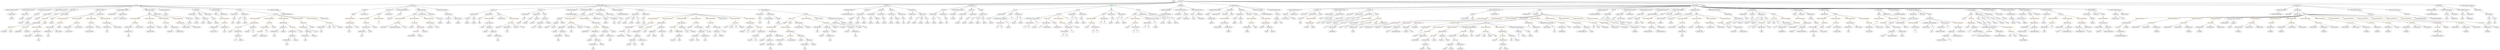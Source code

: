 strict digraph {
	graph [bb="0,0,35494,828"];
	node [label="\N"];
	Enter	[height=0.5,
		pos="16737,810",
		width=0.83628];
	MemberAccess_Unnamed_39	[color=black,
		height=0.5,
		label=MemberAccess,
		pos="20634,234",
		width=1.9174];
	FunctionCall_Unnamed_40	[color=orange,
		height=0.5,
		label=FunctionCall,
		pos="20670,162",
		width=1.6125];
	MemberAccess_Unnamed_39 -> FunctionCall_Unnamed_40	[pos="e,20661,180.1 20643,215.7 20647,207.98 20652,198.71 20656,190.11"];
	NumberLiteral_Unnamed_17	[color=black,
		height=0.5,
		label=NumberLiteral,
		pos="30827,378",
		width=1.765];
	Identifier_allowed_5	[color=black,
		height=0.5,
		label=allowed,
		pos="8568.1,234",
		width=1.0858];
	ExpressionStatement_Unnamed_70	[color=orange,
		height=0.5,
		label=ExpressionStatement,
		pos="23950,522",
		width=2.458];
	FunctionCall_Unnamed_52	[color=orange,
		height=0.5,
		label=FunctionCall,
		pos="23939,450",
		width=1.6125];
	ExpressionStatement_Unnamed_70 -> FunctionCall_Unnamed_52	[pos="e,23942,468.1 23947,503.7 23946,496.32 23945,487.52 23944,479.25"];
	FunctionCall_Unnamed_31	[color=orange,
		height=0.5,
		label=FunctionCall,
		pos="8488.1,378",
		width=1.6125];
	Identifier__addedValue	[color=black,
		height=0.5,
		label=_addedValue,
		pos="8319.1,306",
		width=1.6541];
	FunctionCall_Unnamed_31 -> Identifier__addedValue	[pos="e,8353.1,321.09 8454.3,363 8428.2,352.21 8392,337.2 8363.6,325.43"];
	MemberAccess_Unnamed_25	[color=black,
		height=0.5,
		label=MemberAccess,
		pos="8466.1,306",
		width=1.9174];
	FunctionCall_Unnamed_31 -> MemberAccess_Unnamed_25	[pos="e,8471.4,324.1 8482.6,359.7 8480.3,352.24 8477.5,343.32 8474.9,334.97"];
	ParameterList_Unnamed_5	[color=black,
		height=0.5,
		label=ParameterList,
		pos="13728,594",
		width=1.7095];
	Parameter_None	[color=black,
		height=0.5,
		label=None,
		pos="13688,522",
		width=0.85014];
	ParameterList_Unnamed_5 -> Parameter_None	[pos="e,13697,539.31 13718,576.05 13714,568.03 13708,558.26 13703,549.3"];
	MemberAccess_Unnamed_45	[color=black,
		height=0.5,
		label=MemberAccess,
		pos="27620,378",
		width=1.9174];
	Identifier_addressesToUnlock	[color=black,
		height=0.5,
		label=addressesToUnlock,
		pos="27578,306",
		width=2.3748];
	MemberAccess_Unnamed_45 -> Identifier_addressesToUnlock	[pos="e,27588,324.28 27610,360.05 27605,352.26 27600,342.82 27594,334.08"];
	VariableDeclaration_to	[color=black,
		height=0.5,
		label=to,
		pos="13843,522",
		width=0.75];
	ElementaryTypeName_address_8	[color=black,
		height=0.5,
		label=address,
		pos="13831,450",
		width=1.0996];
	VariableDeclaration_to -> ElementaryTypeName_address_8	[pos="e,13834,468.1 13840,503.7 13839,496.32 13837,487.52 13836,479.25"];
	ParameterList_Unnamed_58	[color=black,
		height=0.5,
		label=ParameterList,
		pos="24799,594",
		width=1.7095];
	Parameter_None_16	[color=black,
		height=0.5,
		label=None,
		pos="24835,522",
		width=0.85014];
	ParameterList_Unnamed_58 -> Parameter_None_16	[pos="e,24827,539.62 24808,575.7 24812,567.87 24817,558.44 24821,549.73"];
	Identifier_i_2	[color=black,
		height=0.5,
		label=i,
		pos="21622,234",
		width=0.75];
	Identifier__owner_1	[color=black,
		height=0.5,
		label=_owner,
		pos="7576.1,378",
		width=1.0719];
	Identifier__spender_4	[color=black,
		height=0.5,
		label=_spender,
		pos="8391.1,162",
		width=1.2521];
	Parameter_newOwner	[color=black,
		height=0.5,
		label=newOwner,
		pos="6229.1,522",
		width=1.4046];
	ElementaryTypeName_address_3	[color=black,
		height=0.5,
		label=address,
		pos="6229.1,450",
		width=1.0996];
	Parameter_newOwner -> ElementaryTypeName_address_3	[pos="e,6229.1,468.1 6229.1,503.7 6229.1,496.41 6229.1,487.73 6229.1,479.54"];
	UnaryOperation_Unnamed_1	[color=black,
		height=0.5,
		label=UnaryOperation,
		pos="2134.1,378",
		width=1.9452];
	Identifier_claimed_TOD34_1	[color=black,
		height=0.5,
		label=claimed_TOD34,
		pos="2134.1,306",
		width=2.0145];
	UnaryOperation_Unnamed_1 -> Identifier_claimed_TOD34_1	[pos="e,2134.1,324.1 2134.1,359.7 2134.1,352.41 2134.1,343.73 2134.1,335.54"];
	BinaryOperation_Unnamed_28	[color=brown,
		height=0.5,
		label=BinaryOperation,
		pos="9458.1,450",
		width=1.9867];
	FunctionCall_Unnamed_28	[color=orange,
		height=0.5,
		label=FunctionCall,
		pos="9257.1,378",
		width=1.6125];
	BinaryOperation_Unnamed_28 -> FunctionCall_Unnamed_28	[pos="e,9294.6,392.08 9417.4,434.83 9385,423.55 9339.6,407.73 9305.3,395.8"];
	IndexAccess_Unnamed_13	[color=black,
		height=0.5,
		label=IndexAccess,
		pos="9452.1,378",
		width=1.6402];
	BinaryOperation_Unnamed_28 -> IndexAccess_Unnamed_13	[pos="e,9453.5,396.1 9456.6,431.7 9456,424.41 9455.2,415.73 9454.5,407.54"];
	ExpressionStatement_Unnamed_17	[color=orange,
		height=0.5,
		label=ExpressionStatement,
		pos="900.07,522",
		width=2.458];
	FunctionCall_Unnamed_17	[color=orange,
		height=0.5,
		label=FunctionCall,
		pos="871.07,450",
		width=1.6125];
	ExpressionStatement_Unnamed_17 -> FunctionCall_Unnamed_17	[pos="e,878.15,468.1 892.9,503.7 889.77,496.15 886.03,487.12 882.53,478.68"];
	Identifier_require_10	[color=black,
		height=0.5,
		label=require,
		pos="9874.1,378",
		width=1.0026];
	MemberAccess_Unnamed_70	[color=black,
		height=0.5,
		label=MemberAccess,
		pos="33922,378",
		width=1.9174];
	Identifier_bitzToken_5	[color=black,
		height=0.5,
		label=bitzToken,
		pos="33922,306",
		width=1.3353];
	MemberAccess_Unnamed_70 -> Identifier_bitzToken_5	[pos="e,33922,324.1 33922,359.7 33922,352.41 33922,343.73 33922,335.54"];
	ElementaryTypeName_address_9	[color=black,
		height=0.5,
		label=address,
		pos="12462,450",
		width=1.0996];
	ElementaryTypeName_bool_7	[color=black,
		height=0.5,
		label=bool,
		pos="8846.1,450",
		width=0.76697];
	BooleanLiteral_Unnamed_23	[color=black,
		height=0.5,
		label=BooleanLiteral,
		pos="29853,378",
		width=1.7788];
	MemberAccess_Unnamed_33	[color=black,
		height=0.5,
		label=MemberAccess,
		pos="11692,378",
		width=1.9174];
	Identifier_msg_23	[color=black,
		height=0.5,
		label=msg,
		pos="11692,306",
		width=0.75];
	MemberAccess_Unnamed_33 -> Identifier_msg_23	[pos="e,11692,324.1 11692,359.7 11692,352.41 11692,343.73 11692,335.54"];
	ParameterList_Unnamed_43	[color=black,
		height=0.5,
		label=ParameterList,
		pos="17671,594",
		width=1.7095];
	Parameter_wallet	[color=black,
		height=0.5,
		label=wallet,
		pos="17611,522",
		width=0.87786];
	ParameterList_Unnamed_43 -> Parameter_wallet	[pos="e,17624,538.36 17657,576.05 17649,567.35 17640,556.59 17632,547.03"];
	Parameter_percent	[color=black,
		height=0.5,
		label=percent,
		pos="17699,522",
		width=1.0581];
	ParameterList_Unnamed_43 -> Parameter_percent	[pos="e,17692,540.1 17678,575.7 17681,568.15 17685,559.12 17688,550.68"];
	FunctionCall_Unnamed_68	[color=orange,
		height=0.5,
		label=FunctionCall,
		pos="33643,450",
		width=1.6125];
	MemberAccess_Unnamed_64	[color=black,
		height=0.5,
		label=MemberAccess,
		pos="33766,378",
		width=1.9174];
	FunctionCall_Unnamed_68 -> MemberAccess_Unnamed_64	[pos="e,33738,394.81 33670,433.64 33687,423.88 33710,411.11 33729,400.38"];
	MemberAccess_Unnamed_59	[color=black,
		height=0.5,
		label=MemberAccess,
		pos="32426,378",
		width=1.9174];
	Identifier_bittToken_2	[color=black,
		height=0.5,
		label=bittToken,
		pos="32426,306",
		width=1.2937];
	MemberAccess_Unnamed_59 -> Identifier_bittToken_2	[pos="e,32426,324.1 32426,359.7 32426,352.41 32426,343.73 32426,335.54"];
	Identifier_i_3	[color=black,
		height=0.5,
		label=i,
		pos="27734,378",
		width=0.75];
	Identifier_require_9	[color=black,
		height=0.5,
		label=require,
		pos="10126,378",
		width=1.0026];
	Identifier_allowed_11	[color=black,
		height=0.5,
		label=allowed,
		pos="11754,234",
		width=1.0858];
	BinaryOperation_Unnamed_43	[color=brown,
		height=0.5,
		label=BinaryOperation,
		pos="19895,450",
		width=1.9867];
	BooleanLiteral_Unnamed_14	[color=black,
		height=0.5,
		label=BooleanLiteral,
		pos="19512,378",
		width=1.7788];
	BinaryOperation_Unnamed_43 -> BooleanLiteral_Unnamed_14	[pos="e,19559,390.48 19842,437.55 19833,435.61 19823,433.68 19814,432 19713,413.41 19686,415.7 19585,396 19580,395.05 19575,394.01 19570,\
392.92"];
	Identifier_initialized_1	[color=black,
		height=0.5,
		label=initialized,
		pos="19639,378",
		width=1.2382];
	BinaryOperation_Unnamed_43 -> Identifier_initialized_1	[pos="e,19673,390.04 19845,436.7 19804,426.36 19745,410.92 19693,396 19690,395.16 19687,394.28 19684,393.37"];
	BinaryOperation_Unnamed_47	[color=brown,
		height=0.5,
		label=BinaryOperation,
		pos="28921,450",
		width=1.9867];
	BooleanLiteral_Unnamed_17	[color=black,
		height=0.5,
		label=BooleanLiteral,
		pos="28779,378",
		width=1.7788];
	BinaryOperation_Unnamed_47 -> BooleanLiteral_Unnamed_17	[pos="e,28810,394.01 28890,433.46 28869,423.31 28842,409.95 28820,399.01"];
	IndexAccess_Unnamed_48	[color=black,
		height=0.5,
		label=IndexAccess,
		pos="28920,378",
		width=1.6402];
	BinaryOperation_Unnamed_47 -> IndexAccess_Unnamed_48	[pos="e,28920,396.1 28921,431.7 28921,424.41 28921,415.73 28920,407.54"];
	StateVariableDeclaration_Unnamed_11	[color=black,
		height=0.5,
		label=StateVariableDeclaration,
		pos="18439,666",
		width=2.8184];
	VariableDeclaration_decimals	[color=black,
		height=0.5,
		label=decimals,
		pos="18314,594",
		width=1.1967];
	StateVariableDeclaration_Unnamed_11 -> VariableDeclaration_decimals	[pos="e,18339,608.88 18409,648.41 18391,638.2 18368,625.06 18349,614.37"];
	NumberLiteral_Unnamed_11	[color=black,
		height=0.5,
		label=NumberLiteral,
		pos="18439,594",
		width=1.765];
	StateVariableDeclaration_Unnamed_11 -> NumberLiteral_Unnamed_11	[pos="e,18439,612.1 18439,647.7 18439,640.41 18439,631.73 18439,623.54"];
	Block_Unnamed_26	[color=black,
		height=0.5,
		label=Block,
		pos="26678,594",
		width=0.90558];
	ExpressionStatement_Unnamed_55	[color=orange,
		height=0.5,
		label=ExpressionStatement,
		pos="26678,522",
		width=2.458];
	Block_Unnamed_26 -> ExpressionStatement_Unnamed_55	[pos="e,26678,540.1 26678,575.7 26678,568.41 26678,559.73 26678,551.54"];
	ExpressionStatement_Unnamed_54	[color=orange,
		height=0.5,
		label=ExpressionStatement,
		pos="26873,522",
		width=2.458];
	Block_Unnamed_26 -> ExpressionStatement_Unnamed_54	[pos="e,26828,537.81 26703,582.32 26708,580.17 26714,577.97 26719,576 26751,563.83 26787,551.27 26817,541.44"];
	Identifier_msg_4	[color=black,
		height=0.5,
		label=msg,
		pos="4044.1,90",
		width=0.75];
	IfStatement_Unnamed_2	[color=orange,
		height=0.5,
		label=IfStatement,
		pos="11363,522",
		width=1.4739];
	Block_Unnamed_20	[color=black,
		height=0.5,
		label=Block,
		pos="11219,450",
		width=0.90558];
	IfStatement_Unnamed_2 -> Block_Unnamed_20	[pos="e,11243,462.54 11334,506.67 11310,495.31 11278,479.42 11253,467.53"];
	Block_Unnamed_21	[color=black,
		height=0.5,
		label=Block,
		pos="11302,450",
		width=0.90558];
	IfStatement_Unnamed_2 -> Block_Unnamed_21	[pos="e,11316,466.51 11349,504.41 11341,495.62 11331,484.66 11323,474.96"];
	BinaryOperation_Unnamed_31	[color=brown,
		height=0.5,
		label=BinaryOperation,
		pos="11424,450",
		width=1.9867];
	IfStatement_Unnamed_2 -> BinaryOperation_Unnamed_31	[pos="e,11409,467.96 11378,504.41 11385,496.08 11394,485.8 11402,476.49"];
	Identifier_callback_1	[color=black,
		height=0.5,
		label=callback,
		pos="25488,306",
		width=1.1412];
	MemberAccess_Unnamed_34	[color=black,
		height=0.5,
		label=MemberAccess,
		pos="11880,234",
		width=1.9174];
	Identifier_msg_24	[color=black,
		height=0.5,
		label=msg,
		pos="11880,162",
		width=0.75];
	MemberAccess_Unnamed_34 -> Identifier_msg_24	[pos="e,11880,180.1 11880,215.7 11880,208.41 11880,199.73 11880,191.54"];
	IndexAccess_Unnamed_7	[color=black,
		height=0.5,
		label=IndexAccess,
		pos="10031,306",
		width=1.6402];
	IndexAccess_Unnamed_8	[color=black,
		height=0.5,
		label=IndexAccess,
		pos="9889.1,234",
		width=1.6402];
	IndexAccess_Unnamed_7 -> IndexAccess_Unnamed_8	[pos="e,9919.1,249.82 10001,290.15 9980.1,279.85 9952,266.02 9929.2,254.78"];
	MemberAccess_Unnamed_16	[color=black,
		height=0.5,
		label=MemberAccess,
		pos="10035,234",
		width=1.9174];
	IndexAccess_Unnamed_7 -> MemberAccess_Unnamed_16	[pos="e,10034,252.1 10032,287.7 10032,280.41 10033,271.73 10033,263.54"];
	BinaryOperation_Unnamed_46	[color=brown,
		height=0.5,
		label=BinaryOperation,
		pos="29382,450",
		width=1.9867];
	BooleanLiteral_Unnamed_16	[color=black,
		height=0.5,
		label=BooleanLiteral,
		pos="29289,378",
		width=1.7788];
	BinaryOperation_Unnamed_46 -> BooleanLiteral_Unnamed_16	[pos="e,29311,395.23 29360,432.41 29348,423.37 29333,412.03 29320,402.13"];
	IndexAccess_Unnamed_47	[color=black,
		height=0.5,
		label=IndexAccess,
		pos="29430,378",
		width=1.6402];
	BinaryOperation_Unnamed_46 -> IndexAccess_Unnamed_47	[pos="e,29419,395.79 29394,432.05 29399,423.97 29406,414.12 29412,405.11"];
	UserDefinedTypeName_Unnamed_8	[color=black,
		height=0.5,
		label=UserDefinedTypeName,
		pos="16635,594",
		width=2.7214];
	ElementaryTypeName_bool_13	[color=black,
		height=0.5,
		label=bool,
		pos="18525,450",
		width=0.76697];
	IndexAccess_Unnamed_52	[color=black,
		height=0.5,
		label=IndexAccess,
		pos="29994,378",
		width=1.6402];
	Identifier_callback	[color=black,
		height=0.5,
		label=callback,
		pos="29852,306",
		width=1.1412];
	IndexAccess_Unnamed_52 -> Identifier_callback	[pos="e,29879,320.17 29964,362.15 29942,351.37 29912,336.7 29889,325.21"];
	Identifier_registeredCallbacks	[color=black,
		height=0.5,
		label=registeredCallbacks,
		pos="29994,306",
		width=2.3055];
	IndexAccess_Unnamed_52 -> Identifier_registeredCallbacks	[pos="e,29994,324.1 29994,359.7 29994,352.41 29994,343.73 29994,335.54"];
	Parameter_who	[color=black,
		height=0.5,
		label=who,
		pos="13767,522",
		width=0.75];
	ElementaryTypeName_address_5	[color=black,
		height=0.5,
		label=address,
		pos="13734,450",
		width=1.0996];
	Parameter_who -> ElementaryTypeName_address_5	[pos="e,13742,467.96 13759,504.41 13756,496.59 13751,487.06 13747,478.23"];
	FunctionDefinition_setLocked	[color=black,
		height=0.5,
		label=setLocked,
		pos="18759,666",
		width=1.3769];
	ModifierInvocation_onlyOwner_7	[color=black,
		height=0.5,
		label=onlyOwner,
		pos="18572,594",
		width=1.4323];
	FunctionDefinition_setLocked -> ModifierInvocation_onlyOwner_7	[pos="e,18606,607.88 18726,652.49 18695,641.13 18650,624.3 18617,611.78"];
	ParameterList_Unnamed_52	[color=black,
		height=0.5,
		label=ParameterList,
		pos="18703,594",
		width=1.7095];
	FunctionDefinition_setLocked -> ParameterList_Unnamed_52	[pos="e,18717,611.96 18746,648.41 18739,640.16 18731,630.01 18724,620.78"];
	Block_Unnamed_31	[color=black,
		height=0.5,
		label=Block,
		pos="18815,594",
		width=0.90558];
	FunctionDefinition_setLocked -> Block_Unnamed_31	[pos="e,18802,610.99 18772,648.41 18779,639.92 18788,629.41 18795,619.96"];
	ElementaryTypeName_bool_16	[color=black,
		height=0.5,
		label=bool,
		pos="24652,450",
		width=0.76697];
	Parameter_None_16 -> ElementaryTypeName_bool_16	[pos="e,24674,461.67 24811,510.23 24806,508.08 24801,505.91 24796,504 24749,485.87 24735,486.84 24688,468 24687,467.46 24685,466.9 24684,\
466.33"];
	ExpressionStatement_Unnamed_22	[color=orange,
		height=0.5,
		label=ExpressionStatement,
		pos="1900.1,522",
		width=2.458];
	FunctionCall_Unnamed_21	[color=orange,
		height=0.5,
		label=FunctionCall,
		pos="1900.1,450",
		width=1.6125];
	ExpressionStatement_Unnamed_22 -> FunctionCall_Unnamed_21	[pos="e,1900.1,468.1 1900.1,503.7 1900.1,496.41 1900.1,487.73 1900.1,479.54"];
	Identifier__value_5	[color=black,
		height=0.5,
		label=_value,
		pos="10143,306",
		width=0.96103];
	Identifier_Approval	[color=black,
		height=0.5,
		label=Approval,
		pos="7119.1,378",
		width=1.266];
	NumberLiteral_Unnamed_19	[color=black,
		height=0.5,
		label=NumberLiteral,
		pos="32577,378",
		width=1.765];
	Block_Unnamed_7	[color=black,
		height=0.5,
		label=Block,
		pos="16204,594",
		width=0.90558];
	Identifier_c_4	[color=black,
		height=0.5,
		label=c,
		pos="16080,522",
		width=0.75];
	Block_Unnamed_7 -> Identifier_c_4	[pos="e,16100,534.25 16182,580.49 16162,569.15 16132,552.35 16110,539.83"];
	ExpressionStatement_Unnamed_8	[color=orange,
		height=0.5,
		label=ExpressionStatement,
		pos="16213,522",
		width=2.458];
	Block_Unnamed_7 -> ExpressionStatement_Unnamed_8	[pos="e,16211,540.1 16206,575.7 16207,568.32 16208,559.52 16209,551.25"];
	VariableDeclarationStatement_Unnamed_2	[color=black,
		height=0.5,
		label=VariableDeclarationStatement,
		pos="16439,522",
		width=3.3174];
	Block_Unnamed_7 -> VariableDeclarationStatement_Unnamed_2	[pos="e,16377,537.75 16229,582.06 16234,579.93 16240,577.8 16245,576 16285,562.47 16330,550.01 16366,540.58"];
	Identifier__from	[color=black,
		height=0.5,
		label=_from,
		pos="10208,234",
		width=0.93331];
	Mapping_Unnamed_5	[color=black,
		height=0.5,
		label=Mapping,
		pos="28598,522",
		width=1.2105];
	ElementaryTypeName_address_39	[color=black,
		height=0.5,
		label=address,
		pos="28622,450",
		width=1.0996];
	Mapping_Unnamed_5 -> ElementaryTypeName_address_39	[pos="e,28616,468.1 28604,503.7 28607,496.24 28610,487.32 28612,478.97"];
	ElementaryTypeName_bool_11	[color=black,
		height=0.5,
		label=bool,
		pos="28707,450",
		width=0.76697];
	Mapping_Unnamed_5 -> ElementaryTypeName_bool_11	[pos="e,28688,463.32 28621,506.33 28638,495.62 28660,481.03 28678,469.52"];
	FunctionDefinition_div	[color=black,
		height=0.5,
		label=div,
		pos="14450,666",
		width=0.75];
	ParameterList_Unnamed_19	[color=black,
		height=0.5,
		label=ParameterList,
		pos="14227,594",
		width=1.7095];
	FunctionDefinition_div -> ParameterList_Unnamed_19	[pos="e,14268,607.82 14426,657.38 14391,646.35 14325,625.7 14279,611.19"];
	Block_Unnamed_5	[color=black,
		height=0.5,
		label=Block,
		pos="14394,594",
		width=0.90558];
	FunctionDefinition_div -> Block_Unnamed_5	[pos="e,14407,610.64 14438,649.81 14431,640.94 14422,629.55 14414,619.45"];
	ParameterList_Unnamed_18	[color=black,
		height=0.5,
		label=ParameterList,
		pos="14506,594",
		width=1.7095];
	FunctionDefinition_div -> ParameterList_Unnamed_18	[pos="e,14493,611.63 14462,649.81 14469,641.28 14478,630.4 14486,620.6"];
	BinaryOperation_Unnamed_42	[color=brown,
		height=0.5,
		label=BinaryOperation,
		pos="20488,306",
		width=1.9867];
	FunctionCall_Unnamed_42	[color=orange,
		height=0.5,
		label=FunctionCall,
		pos="20353,234",
		width=1.6125];
	BinaryOperation_Unnamed_42 -> FunctionCall_Unnamed_42	[pos="e,20382,249.94 20458,289.29 20438,279.22 20413,266.05 20392,255.21"];
	IndexAccess_Unnamed_43	[color=black,
		height=0.5,
		label=IndexAccess,
		pos="20488,234",
		width=1.6402];
	BinaryOperation_Unnamed_42 -> IndexAccess_Unnamed_43	[pos="e,20488,252.1 20488,287.7 20488,280.41 20488,271.73 20488,263.54"];
	FunctionCall_Unnamed_58	[color=orange,
		height=0.5,
		label=FunctionCall,
		pos="25043,450",
		width=1.6125];
	Identifier_to_5	[color=black,
		height=0.5,
		label=to,
		pos="24853,378",
		width=0.75];
	FunctionCall_Unnamed_58 -> Identifier_to_5	[pos="e,24874,389.46 25003,436.56 24972,426.5 24927,411.5 24889,396 24888,395.38 24886,394.73 24884,394.06"];
	Identifier_from	[color=black,
		height=0.5,
		label=from,
		pos="24927,378",
		width=0.7947];
	FunctionCall_Unnamed_58 -> Identifier_from	[pos="e,24947,391.24 25017,433.46 25000,422.73 24976,408.4 24957,397.14"];
	MemberAccess_Unnamed_56	[color=black,
		height=0.5,
		label=MemberAccess,
		pos="25043,378",
		width=1.9174];
	FunctionCall_Unnamed_58 -> MemberAccess_Unnamed_56	[pos="e,25043,396.1 25043,431.7 25043,424.41 25043,415.73 25043,407.54"];
	Identifier_value_2	[color=black,
		height=0.5,
		label=value,
		pos="25160,378",
		width=0.82242];
	FunctionCall_Unnamed_58 -> Identifier_value_2	[pos="e,25140,391.24 25069,433.46 25087,422.73 25111,408.4 25130,397.14"];
	Identifier_allowed_2	[color=black,
		height=0.5,
		label=allowed,
		pos="8952.1,90",
		width=1.0858];
	ExpressionStatement_Unnamed_65	[color=orange,
		height=0.5,
		label=ExpressionStatement,
		pos="25898,522",
		width=2.458];
	FunctionCall_Unnamed_48	[color=orange,
		height=0.5,
		label=FunctionCall,
		pos="25959,450",
		width=1.6125];
	ExpressionStatement_Unnamed_65 -> FunctionCall_Unnamed_48	[pos="e,25944,467.79 25913,504.05 25920,495.71 25929,485.49 25937,476.25"];
	ContractDefinition_BasicToken	[color=black,
		height=0.5,
		label=BasicToken,
		pos="1912.1,738",
		width=1.5293];
	StateVariableDeclaration_Unnamed_6	[color=black,
		height=0.5,
		label=StateVariableDeclaration,
		pos="186.07,666",
		width=2.8184];
	ContractDefinition_BasicToken -> StateVariableDeclaration_Unnamed_6	[pos="e,257.27,679.19 1856.9,736.07 1610.6,731.8 609.75,712.97 297.07,684 287.79,683.14 278.1,682.01 268.49,680.74"];
	StateVariableDeclaration_Unnamed_5	[color=black,
		height=0.5,
		label=StateVariableDeclaration,
		pos="407.07,666",
		width=2.8184];
	ContractDefinition_BasicToken -> StateVariableDeclaration_Unnamed_5	[pos="e,478.57,679.18 1856.8,737.16 1668.8,737.21 1037,733.44 518.07,684 508.86,683.12 499.25,681.99 489.71,680.72"];
	StateVariableDeclaration_Unnamed_2	[color=black,
		height=0.5,
		label=StateVariableDeclaration,
		pos="628.07,666",
		width=2.8184];
	ContractDefinition_BasicToken -> StateVariableDeclaration_Unnamed_2	[pos="e,699.58,679.1 1857,736.6 1688.9,734.93 1168.1,726.43 739.07,684 729.86,683.09 720.26,681.93 710.72,680.65"];
	StateVariableDeclaration_Unnamed_3	[color=black,
		height=0.5,
		label=StateVariableDeclaration,
		pos="849.07,666",
		width=2.8184];
	ContractDefinition_BasicToken -> StateVariableDeclaration_Unnamed_3	[pos="e,920.83,679.12 1857.1,735.82 1710.8,732.28 1299.4,719.67 959.07,684 950.25,683.08 941.07,681.94 931.93,680.69"];
	FunctionDefinition_play_TOD11	[color=black,
		height=0.5,
		label=play_TOD11,
		pos="1028.1,666",
		width=1.6541];
	ContractDefinition_BasicToken -> FunctionDefinition_play_TOD11	[pos="e,1085.2,671.52 1859.1,732.8 1706.6,720.73 1266.8,685.9 1096.5,672.42"];
	FunctionDefinition_setReward_TOD34	[color=black,
		height=0.5,
		label=setReward_TOD34,
		pos="1416.1,666",
		width=2.3194];
	ContractDefinition_BasicToken -> FunctionDefinition_setReward_TOD34	[pos="e,1484.4,676.64 1862.2,729.97 1776.2,717.82 1599,692.81 1495.7,678.23"];
	StateVariableDeclaration_Unnamed_4	[color=black,
		height=0.5,
		label=StateVariableDeclaration,
		pos="1729.1,666",
		width=2.8184];
	ContractDefinition_BasicToken -> StateVariableDeclaration_Unnamed_4	[pos="e,1770.5,682.86 1877.2,723.67 1850,713.27 1811.9,698.67 1781.1,686.89"];
	FunctionDefinition_claimReward_TOD34	[color=black,
		height=0.5,
		label=claimReward_TOD34,
		pos="2095.1,666",
		width=2.5689];
	ContractDefinition_BasicToken -> FunctionDefinition_claimReward_TOD34	[pos="e,2054.3,682.6 1946.9,723.67 1974.3,713.2 2012.8,698.47 2043.7,686.65"];
	UsingForDeclaration_Unnamed	[color=black,
		height=0.5,
		label=UsingForDeclaration,
		pos="2308.1,666",
		width=2.4303];
	ContractDefinition_BasicToken -> UsingForDeclaration_Unnamed	[pos="e,2243.4,678.43 1959.8,728.56 2027.5,716.59 2152,694.58 2232.4,680.38"];
	FunctionDefinition_balanceOf_1	[color=black,
		height=0.5,
		label=balanceOf,
		pos="2799.1,666",
		width=1.3491];
	ContractDefinition_BasicToken -> FunctionDefinition_balanceOf_1	[pos="e,2751.7,670.73 1965.2,732.8 2121.4,720.48 2577.8,684.46 2740.5,671.62"];
	FunctionDefinition_getReward_TOD11	[color=black,
		height=0.5,
		label=getReward_TOD11,
		pos="3079.1,666",
		width=2.3333];
	ContractDefinition_BasicToken -> FunctionDefinition_getReward_TOD11	[pos="e,3001.5,673.33 1966.4,734.34 2111.2,727.17 2518.5,706.46 2857.1,684 2901,681.09 2949.7,677.41 2990.3,674.21"];
	FunctionDefinition_transfer_1	[color=black,
		height=0.5,
		label=transfer,
		pos="3403.1,666",
		width=1.0719];
	ContractDefinition_BasicToken -> FunctionDefinition_transfer_1	[pos="e,3365.1,670.16 1966.7,735.31 2142.1,729.78 2705.9,710.95 3172.1,684 3234.8,680.37 3307,674.84 3353.8,671.08"];
	InheritanceSpecifier_Unnamed_1	[color=black,
		height=0.5,
		label=InheritanceSpecifier,
		pos="3751.1,666",
		width=2.3333];
	ContractDefinition_BasicToken -> InheritanceSpecifier_Unnamed_1	[pos="e,3671.2,672.01 1967,735.55 2166.3,730.19 2870.5,710.44 3451.1,684 3521.2,680.81 3600.5,676.27 3659.9,672.69"];
	MemberAccess_Unnamed_23	[color=black,
		height=0.5,
		label=MemberAccess,
		pos="7252.1,378",
		width=1.9174];
	Identifier_msg_15	[color=black,
		height=0.5,
		label=msg,
		pos="7252.1,306",
		width=0.75];
	MemberAccess_Unnamed_23 -> Identifier_msg_15	[pos="e,7252.1,324.1 7252.1,359.7 7252.1,352.41 7252.1,343.73 7252.1,335.54"];
	ExpressionStatement_Unnamed_53	[color=orange,
		height=0.5,
		label=ExpressionStatement,
		pos="21172,522",
		width=2.458];
	ExpressionStatement_Unnamed_53 -> BinaryOperation_Unnamed_43	[pos="e,19946,463.15 21110,508.77 21098,506.88 21086,505.17 21075,504 20589,453.66 20461,527.07 19975,468 19969,467.27 19963,466.32 19957,\
465.23"];
	Identifier_from_3	[color=black,
		height=0.5,
		label=from,
		pos="28583,234",
		width=0.7947];
	FunctionCall_Unnamed_41	[color=orange,
		height=0.5,
		label=FunctionCall,
		pos="21383,234",
		width=1.6125];
	Identifier_amount	[color=black,
		height=0.5,
		label=amount,
		pos="21263,162",
		width=1.0581];
	FunctionCall_Unnamed_41 -> Identifier_amount	[pos="e,21286,176.67 21357,217.64 21339,207.27 21315,193.5 21296,182.37"];
	MemberAccess_Unnamed_41	[color=black,
		height=0.5,
		label=MemberAccess,
		pos="21388,162",
		width=1.9174];
	FunctionCall_Unnamed_41 -> MemberAccess_Unnamed_41	[pos="e,21387,180.1 21384,215.7 21385,208.41 21385,199.73 21386,191.54"];
	FunctionCall_Unnamed_75	[color=orange,
		height=0.5,
		label=FunctionCall,
		pos="33922,450",
		width=1.6125];
	FunctionCall_Unnamed_75 -> MemberAccess_Unnamed_70	[pos="e,33922,396.1 33922,431.7 33922,424.41 33922,415.73 33922,407.54"];
	Identifier_manager_1	[color=black,
		height=0.5,
		label=manager,
		pos="34051,378",
		width=1.1551];
	FunctionCall_Unnamed_75 -> Identifier_manager_1	[pos="e,34026,392.74 33950,433.81 33969,423.35 33995,409.38 34016,398.16"];
	Identifier_addressesToUnlock_1	[color=black,
		height=0.5,
		label=addressesToUnlock,
		pos="27595,162",
		width=2.3748];
	MemberAccess_Unnamed_48	[color=black,
		height=0.5,
		label=MemberAccess,
		pos="26287,378",
		width=1.9174];
	Identifier_msg_26	[color=black,
		height=0.5,
		label=msg,
		pos="26287,306",
		width=0.75];
	MemberAccess_Unnamed_48 -> Identifier_msg_26	[pos="e,26287,324.1 26287,359.7 26287,352.41 26287,343.73 26287,335.54"];
	MemberAccess_Unnamed_47	[color=black,
		height=0.5,
		label=MemberAccess,
		pos="26591,378",
		width=1.9174];
	Identifier_owner_TOD2_1	[color=black,
		height=0.5,
		label=owner_TOD2,
		pos="26591,306",
		width=1.7372];
	MemberAccess_Unnamed_47 -> Identifier_owner_TOD2_1	[pos="e,26591,324.1 26591,359.7 26591,352.41 26591,343.73 26591,335.54"];
	ElementaryTypeName_uint256_20	[color=black,
		height=0.5,
		label=uint256,
		pos="16683,450",
		width=1.0442];
	ElementaryTypeName_uint256_30	[color=black,
		height=0.5,
		label=uint256,
		pos="9026.1,450",
		width=1.0442];
	ExpressionStatement_Unnamed_18	[color=orange,
		height=0.5,
		label=ExpressionStatement,
		pos="1095.1,522",
		width=2.458];
	FunctionCall_Unnamed_18	[color=orange,
		height=0.5,
		label=FunctionCall,
		pos="1095.1,450",
		width=1.6125];
	ExpressionStatement_Unnamed_18 -> FunctionCall_Unnamed_18	[pos="e,1095.1,468.1 1095.1,503.7 1095.1,496.41 1095.1,487.73 1095.1,479.54"];
	Identifier_this_3	[color=black,
		height=0.5,
		label=this,
		pos="19772,306",
		width=0.75];
	ElementaryTypeName_uint_5	[color=black,
		height=0.5,
		label=uint,
		pos="17699,450",
		width=0.75];
	MemberAccess_Unnamed_4	[color=black,
		height=0.5,
		label=MemberAccess,
		pos="4123.1,306",
		width=1.9174];
	IndexAccess_Unnamed_2	[color=black,
		height=0.5,
		label=IndexAccess,
		pos="4123.1,234",
		width=1.6402];
	MemberAccess_Unnamed_4 -> IndexAccess_Unnamed_2	[pos="e,4123.1,252.1 4123.1,287.7 4123.1,280.41 4123.1,271.73 4123.1,263.54"];
	Identifier_tokenHolders_3	[color=black,
		height=0.5,
		label=tokenHolders,
		pos="25349,306",
		width=1.6818];
	ElementaryTypeName_string_2	[color=black,
		height=0.5,
		label=string,
		pos="34873,522",
		width=0.864];
	Identifier__from_4	[color=black,
		height=0.5,
		label=_from,
		pos="9246.1,234",
		width=0.93331];
	ArrayTypeName_Unnamed_1	[color=black,
		height=0.5,
		label=ArrayTypeName,
		pos="24714,522",
		width=2.0145];
	ElementaryTypeName_address_37	[color=black,
		height=0.5,
		label=address,
		pos="24567,450",
		width=1.0996];
	ArrayTypeName_Unnamed_1 -> ElementaryTypeName_address_37	[pos="e,24594,463.69 24681,505.46 24658,494.52 24628,479.85 24604,468.49"];
	ElementaryTypeName_address_21	[color=black,
		height=0.5,
		label=address,
		pos="3028.1,450",
		width=1.0996];
	IndexAccess_Unnamed_6	[color=black,
		height=0.5,
		label=IndexAccess,
		pos="10255,306",
		width=1.6402];
	IndexAccess_Unnamed_6 -> Identifier__from	[pos="e,10219,251.31 10244,288.05 10238,279.85 10231,269.83 10225,260.71"];
	Identifier_balances_6	[color=black,
		height=0.5,
		label=balances,
		pos="10302,234",
		width=1.1828];
	IndexAccess_Unnamed_6 -> Identifier_balances_6	[pos="e,10291,251.79 10266,288.05 10272,279.97 10278,270.12 10285,261.11"];
	ParameterList_Unnamed_42	[color=black,
		height=0.5,
		label=ParameterList,
		pos="35154,594",
		width=1.7095];
	Parameter__from_1	[color=black,
		height=0.5,
		label=_from,
		pos="35154,522",
		width=0.93331];
	ParameterList_Unnamed_42 -> Parameter__from_1	[pos="e,35154,540.1 35154,575.7 35154,568.41 35154,559.73 35154,551.54"];
	Parameter__value_3	[color=black,
		height=0.5,
		label=_value,
		pos="35240,522",
		width=0.96103];
	ParameterList_Unnamed_42 -> Parameter__value_3	[pos="e,35222,537.72 35174,576.76 35186,567.27 35201,555.17 35213,544.85"];
	ExpressionStatement_Unnamed_34	[color=orange,
		height=0.5,
		label=ExpressionStatement,
		pos="8124.1,522",
		width=2.458];
	FunctionCall_Unnamed_32	[color=orange,
		height=0.5,
		label=FunctionCall,
		pos="8125.1,450",
		width=1.6125];
	ExpressionStatement_Unnamed_34 -> FunctionCall_Unnamed_32	[pos="e,8124.8,468.1 8124.3,503.7 8124.4,496.41 8124.5,487.73 8124.7,479.54"];
	Parameter_value_3	[color=black,
		height=0.5,
		label=value,
		pos="19266,522",
		width=0.82242];
	ElementaryTypeName_uint256_36	[color=black,
		height=0.5,
		label=uint256,
		pos="18932,450",
		width=1.0442];
	Parameter_value_3 -> ElementaryTypeName_uint256_36	[pos="e,18960,462.39 19244,509.87 19239,507.65 19233,505.53 19228,504 19120,472.78 19087,495.61 18978,468 18976,467.39 18973,466.69 18971,\
465.94"];
	ExpressionStatement_Unnamed_15	[color=orange,
		height=0.5,
		label=ExpressionStatement,
		pos="3142.1,522",
		width=2.458];
	FunctionCall_Unnamed_15	[color=orange,
		height=0.5,
		label=FunctionCall,
		pos="3144.1,450",
		width=1.6125];
	ExpressionStatement_Unnamed_15 -> FunctionCall_Unnamed_15	[pos="e,3143.6,468.1 3142.6,503.7 3142.8,496.41 3143,487.73 3143.3,479.54"];
	NumberLiteral_Unnamed_20	[color=black,
		height=0.5,
		label=NumberLiteral,
		pos="32722,378",
		width=1.765];
	ExpressionStatement_Unnamed_72	[color=orange,
		height=0.5,
		label=ExpressionStatement,
		pos="19474,522",
		width=2.458];
	FunctionCall_Unnamed_53	[color=orange,
		height=0.5,
		label=FunctionCall,
		pos="19143,450",
		width=1.6125];
	ExpressionStatement_Unnamed_72 -> FunctionCall_Unnamed_53	[pos="e,19186,462.29 19410,509.15 19357,498.95 19278,483.48 19210,468 19206,467.04 19201,466.01 19197,464.96"];
	MemberAccess_Unnamed_2	[color=black,
		height=0.5,
		label=MemberAccess,
		pos="4313.1,234",
		width=1.9174];
	Identifier_msg_2	[color=black,
		height=0.5,
		label=msg,
		pos="4313.1,162",
		width=0.75];
	MemberAccess_Unnamed_2 -> Identifier_msg_2	[pos="e,4313.1,180.1 4313.1,215.7 4313.1,208.41 4313.1,199.73 4313.1,191.54"];
	Parameter_a	[color=black,
		height=0.5,
		label=a,
		pos="15277,522",
		width=0.75];
	ElementaryTypeName_uint256_8	[color=black,
		height=0.5,
		label=uint256,
		pos="15261,450",
		width=1.0442];
	Parameter_a -> ElementaryTypeName_uint256_8	[pos="e,15265,468.1 15273,503.7 15271,496.32 15269,487.52 15268,479.25"];
	Block_Unnamed_2	[color=black,
		height=0.5,
		label=Block,
		pos="5877.1,594",
		width=0.90558];
	ExpressionStatement_Unnamed_4	[color=orange,
		height=0.5,
		label=ExpressionStatement,
		pos="5682.1,522",
		width=2.458];
	Block_Unnamed_2 -> ExpressionStatement_Unnamed_4	[pos="e,5724.5,538.24 5850.4,583.41 5820.8,572.81 5772.5,555.47 5735.2,542.08"];
	ExpressionStatement_Unnamed_3	[color=orange,
		height=0.5,
		label=ExpressionStatement,
		pos="5877.1,522",
		width=2.458];
	Block_Unnamed_2 -> ExpressionStatement_Unnamed_3	[pos="e,5877.1,540.1 5877.1,575.7 5877.1,568.41 5877.1,559.73 5877.1,551.54"];
	ExpressionStatement_Unnamed_5	[color=orange,
		height=0.5,
		label=ExpressionStatement,
		pos="6072.1,522",
		width=2.458];
	Block_Unnamed_2 -> ExpressionStatement_Unnamed_5	[pos="e,6026.7,537.81 5902.1,582.32 5907.4,580.17 5912.9,577.97 5918.1,576 5950.2,563.83 5986.5,551.27 6015.8,541.44"];
	VariableDeclarationStatement_Unnamed	[color=black,
		height=0.5,
		label=VariableDeclarationStatement,
		pos="14722,522",
		width=3.3174];
	BinaryOperation_Unnamed_5	[color=brown,
		height=0.5,
		label=BinaryOperation,
		pos="14663,450",
		width=1.9867];
	VariableDeclarationStatement_Unnamed -> BinaryOperation_Unnamed_5	[pos="e,14677,468.1 14707,503.7 14701,495.56 14692,485.69 14685,476.7"];
	VariableDeclaration_c	[color=black,
		height=0.5,
		label=c,
		pos="14780,450",
		width=0.75];
	VariableDeclarationStatement_Unnamed -> VariableDeclaration_c	[pos="e,14767,466.2 14736,503.7 14744,494.98 14752,484.28 14760,474.81"];
	IndexAccess_Unnamed_51	[color=black,
		height=0.5,
		label=IndexAccess,
		pos="27660,234",
		width=1.6402];
	IndexAccess_Unnamed_51 -> Identifier_addressesToUnlock_1	[pos="e,27611,179.96 27645,216.41 27637,207.99 27627,197.58 27618,188.2"];
	Identifier_i_5	[color=black,
		height=0.5,
		label=i,
		pos="27725,162",
		width=0.75];
	IndexAccess_Unnamed_51 -> Identifier_i_5	[pos="e,27712,177.57 27675,216.41 27684,207.28 27695,195.81 27704,185.85"];
	Identifier_Transfer_2	[color=black,
		height=0.5,
		label=Transfer,
		pos="21017,234",
		width=1.1689];
	MemberAccess_Unnamed_62	[color=black,
		height=0.5,
		label=MemberAccess,
		pos="31279,378",
		width=1.9174];
	Identifier_bittToken_5	[color=black,
		height=0.5,
		label=bittToken,
		pos="31279,306",
		width=1.2937];
	MemberAccess_Unnamed_62 -> Identifier_bittToken_5	[pos="e,31279,324.1 31279,359.7 31279,352.41 31279,343.73 31279,335.54"];
	Identifier_submission_1	[color=black,
		height=0.5,
		label=submission,
		pos="24669,306",
		width=1.46];
	BinaryOperation_Unnamed_27	[color=brown,
		height=0.5,
		label=BinaryOperation,
		pos="10747,450",
		width=1.9867];
	IndexAccess_Unnamed_11	[color=black,
		height=0.5,
		label=IndexAccess,
		pos="10747,378",
		width=1.6402];
	BinaryOperation_Unnamed_27 -> IndexAccess_Unnamed_11	[pos="e,10747,396.1 10747,431.7 10747,424.41 10747,415.73 10747,407.54"];
	FunctionCall_Unnamed_27	[color=orange,
		height=0.5,
		label=FunctionCall,
		pos="10882,378",
		width=1.6125];
	BinaryOperation_Unnamed_27 -> FunctionCall_Unnamed_27	[pos="e,10853,393.94 10777,433.29 10797,423.22 10822,410.05 10843,399.21"];
	BinaryOperation_Unnamed_58	[color=brown,
		height=0.5,
		label=BinaryOperation,
		pos="27997,450",
		width=1.9867];
	Identifier_result	[color=black,
		height=0.5,
		label=result,
		pos="27973,378",
		width=0.85014];
	BinaryOperation_Unnamed_58 -> Identifier_result	[pos="e,27979,396.1 27991,431.7 27989,424.24 27986,415.32 27983,406.97"];
	IndexAccess_Unnamed_54	[color=black,
		height=0.5,
		label=IndexAccess,
		pos="28081,378",
		width=1.6402];
	BinaryOperation_Unnamed_58 -> IndexAccess_Unnamed_54	[pos="e,28062,395.23 28017,432.41 28028,423.45 28041,412.25 28053,402.42"];
	Identifier__owner	[color=black,
		height=0.5,
		label=_owner,
		pos="2829.1,450",
		width=1.0719];
	ParameterList_Unnamed_25	[color=black,
		height=0.5,
		label=ParameterList,
		pos="3332.1,594",
		width=1.7095];
	Parameter_None_9	[color=black,
		height=0.5,
		label=None,
		pos="3308.1,522",
		width=0.85014];
	ParameterList_Unnamed_25 -> Parameter_None_9	[pos="e,3313.9,540.1 3326.1,575.7 3323.6,568.24 3320.5,559.32 3317.7,550.97"];
	ArrayTypeName_Unnamed	[color=black,
		height=0.5,
		label=ArrayTypeName,
		pos="17285,522",
		width=2.0145];
	ElementaryTypeName_address_33	[color=black,
		height=0.5,
		label=address,
		pos="17285,450",
		width=1.0996];
	ArrayTypeName_Unnamed -> ElementaryTypeName_address_33	[pos="e,17285,468.1 17285,503.7 17285,496.41 17285,487.73 17285,479.54"];
	ExpressionStatement_Unnamed_57	[color=orange,
		height=0.5,
		label=ExpressionStatement,
		pos="29187,522",
		width=2.458];
	FunctionCall_Unnamed_46	[color=orange,
		height=0.5,
		label=FunctionCall,
		pos="29180,450",
		width=1.6125];
	ExpressionStatement_Unnamed_57 -> FunctionCall_Unnamed_46	[pos="e,29182,468.1 29185,503.7 29185,496.41 29184,487.73 29183,479.54"];
	ExpressionStatement_Unnamed_51	[color=orange,
		height=0.5,
		label=ExpressionStatement,
		pos="20491,378",
		width=2.458];
	FunctionCall_Unnamed_43	[color=orange,
		height=0.5,
		label=FunctionCall,
		pos="20313,306",
		width=1.6125];
	ExpressionStatement_Unnamed_51 -> FunctionCall_Unnamed_43	[pos="e,20348,320.72 20452,361.46 20424,350.64 20387,336.18 20359,324.88"];
	ParameterList_Unnamed_3	[color=black,
		height=0.5,
		label=ParameterList,
		pos="5989.1,594",
		width=1.7095];
	ParameterList_Unnamed_3 -> Parameter_newOwner	[pos="e,6190.8,534.16 6031.7,580.57 6073.2,568.46 6136.3,550.07 6179.9,537.35"];
	StateVariableDeclaration_Unnamed_8	[color=black,
		height=0.5,
		label=StateVariableDeclaration,
		pos="17303,666",
		width=2.8184];
	VariableDeclaration_wallets	[color=black,
		height=0.5,
		label=wallets,
		pos="17211,594",
		width=0.98875];
	StateVariableDeclaration_Unnamed_8 -> VariableDeclaration_wallets	[pos="e,17230,609.42 17281,648.05 17268,638.46 17252,626.36 17239,616.14"];
	ExpressionStatement_Unnamed_63	[color=orange,
		height=0.5,
		label=ExpressionStatement,
		pos="18677,522",
		width=2.458];
	BinaryOperation_Unnamed_51	[color=brown,
		height=0.5,
		label=BinaryOperation,
		pos="18659,450",
		width=1.9867];
	ExpressionStatement_Unnamed_63 -> BinaryOperation_Unnamed_51	[pos="e,18663,468.1 18673,503.7 18671,496.32 18668,487.52 18666,479.25"];
	Identifier_require_12	[color=black,
		height=0.5,
		label=require,
		pos="26862,378",
		width=1.0026];
	ExpressionStatement_Unnamed_46	[color=orange,
		height=0.5,
		label=ExpressionStatement,
		pos="21367,522",
		width=2.458];
	BinaryOperation_Unnamed_38	[color=brown,
		height=0.5,
		label=BinaryOperation,
		pos="20056,450",
		width=1.9867];
	ExpressionStatement_Unnamed_46 -> BinaryOperation_Unnamed_38	[pos="e,20107,463.16 21305,508.85 21293,506.93 21281,505.18 21269,504 20768,452.82 20636,528.6 20136,468 20130,467.27 20124,466.32 20118,\
465.24"];
	FunctionDefinition_Ownable	[color=black,
		height=0.5,
		label=Ownable,
		pos="5236.1,666",
		width=1.2105];
	Block_Unnamed	[color=black,
		height=0.5,
		label=Block,
		pos="5041.1,594",
		width=0.90558];
	FunctionDefinition_Ownable -> Block_Unnamed	[pos="e,5068,604.66 5203.9,653.44 5169.5,641.09 5115,621.53 5078.6,608.48"];
	ParameterList_Unnamed_1	[color=black,
		height=0.5,
		label=ParameterList,
		pos="5236.1,594",
		width=1.7095];
	FunctionDefinition_Ownable -> ParameterList_Unnamed_1	[pos="e,5236.1,612.1 5236.1,647.7 5236.1,640.41 5236.1,631.73 5236.1,623.54"];
	ElementaryTypeName_uint256_25	[color=black,
		height=0.5,
		label=uint256,
		pos="3476.1,450",
		width=1.0442];
	FunctionCall_Unnamed_44	[color=orange,
		height=0.5,
		label=FunctionCall,
		pos="21138,306",
		width=1.6125];
	FunctionCall_Unnamed_44 -> Identifier_Transfer_2	[pos="e,21041,249.14 21112,289.64 21094,279.4 21070,265.86 21051,254.81"];
	Identifier_wallet_6	[color=black,
		height=0.5,
		label=wallet,
		pos="21109,234",
		width=0.87786];
	FunctionCall_Unnamed_44 -> Identifier_wallet_6	[pos="e,21116,251.62 21131,287.7 21128,279.95 21124,270.64 21120,262.02"];
	Identifier_amount_2	[color=black,
		height=0.5,
		label=amount,
		pos="21197,234",
		width=1.0581];
	FunctionCall_Unnamed_44 -> Identifier_amount_2	[pos="e,21184,250.99 21152,288.41 21159,279.83 21168,269.19 21176,259.67"];
	Identifier_this_6	[color=black,
		height=0.5,
		label=this,
		pos="21280,234",
		width=0.75];
	FunctionCall_Unnamed_44 -> Identifier_this_6	[pos="e,21259,245.5 21168,290.15 21192,278.48 21225,262.26 21249,250.44"];
	stringLiteral_Unnamed	[color=black,
		height=0.5,
		label=stringLiteral,
		pos="254.07,306",
		width=1.5016];
	IndexAccess_Unnamed_46	[color=black,
		height=0.5,
		label=IndexAccess,
		pos="29566,378",
		width=1.6402];
	Identifier_unlockedAddresses_3	[color=black,
		height=0.5,
		label=unlockedAddresses,
		pos="29591,306",
		width=2.3333];
	IndexAccess_Unnamed_46 -> Identifier_unlockedAddresses_3	[pos="e,29585,324.1 29572,359.7 29575,352.15 29578,343.12 29581,334.68"];
	Identifier_owner_5	[color=black,
		height=0.5,
		label=owner,
		pos="29727,306",
		width=0.93331];
	IndexAccess_Unnamed_46 -> Identifier_owner_5	[pos="e,29702,318.1 29599,362.67 29626,351.01 29664,334.6 29691,322.61"];
	ExpressionStatement_Unnamed_68	[color=orange,
		height=0.5,
		label=ExpressionStatement,
		pos="24145,522",
		width=2.458];
	FunctionCall_Unnamed_50	[color=orange,
		height=0.5,
		label=FunctionCall,
		pos="24145,450",
		width=1.6125];
	ExpressionStatement_Unnamed_68 -> FunctionCall_Unnamed_50	[pos="e,24145,468.1 24145,503.7 24145,496.41 24145,487.73 24145,479.54"];
	FunctionDefinition_transfer	[color=black,
		height=0.5,
		label=transfer,
		pos="13462,666",
		width=1.0719];
	ParameterList_Unnamed_6	[color=black,
		height=0.5,
		label=ParameterList,
		pos="13321,594",
		width=1.7095];
	FunctionDefinition_transfer -> ParameterList_Unnamed_6	[pos="e,13351,610.07 13436,652.16 13415,641.81 13386,627.07 13362,615.15"];
	ParameterList_Unnamed_7	[color=black,
		height=0.5,
		label=ParameterList,
		pos="13462,594",
		width=1.7095];
	FunctionDefinition_transfer -> ParameterList_Unnamed_7	[pos="e,13462,612.1 13462,647.7 13462,640.41 13462,631.73 13462,623.54"];
	ParameterList_Unnamed_37	[color=black,
		height=0.5,
		label=ParameterList,
		pos="7436.1,594",
		width=1.7095];
	Parameter_None_12	[color=black,
		height=0.5,
		label=None,
		pos="7412.1,522",
		width=0.85014];
	ParameterList_Unnamed_37 -> Parameter_None_12	[pos="e,7417.9,540.1 7430.1,575.7 7427.6,568.24 7424.5,559.32 7421.7,550.97"];
	Identifier_msg_13	[color=black,
		height=0.5,
		label=msg,
		pos="9156.1,90",
		width=0.75];
	Parameter__to	[color=black,
		height=0.5,
		label=_to,
		pos="3387.1,522",
		width=0.75];
	ElementaryTypeName_address_17	[color=black,
		height=0.5,
		label=address,
		pos="3381.1,450",
		width=1.0996];
	Parameter__to -> ElementaryTypeName_address_17	[pos="e,3382.5,468.1 3385.6,503.7 3385,496.41 3384.2,487.73 3383.5,479.54"];
	ExpressionStatement_Unnamed_12	[color=orange,
		height=0.5,
		label=ExpressionStatement,
		pos="3614.1,522",
		width=2.458];
	BinaryOperation_Unnamed_16	[color=brown,
		height=0.5,
		label=BinaryOperation,
		pos="3603.1,450",
		width=1.9867];
	ExpressionStatement_Unnamed_12 -> BinaryOperation_Unnamed_16	[pos="e,3605.8,468.1 3611.3,503.7 3610.2,496.32 3608.8,487.52 3607.5,479.25"];
	Parameter_a_1	[color=black,
		height=0.5,
		label=a,
		pos="14486,522",
		width=0.75];
	ElementaryTypeName_uint256_12	[color=black,
		height=0.5,
		label=uint256,
		pos="14443,450",
		width=1.0442];
	Parameter_a_1 -> ElementaryTypeName_uint256_12	[pos="e,14453,467.63 14476,504.76 14471,496.58 14465,486.45 14459,477.2"];
	FunctionCall_Unnamed_29	[color=orange,
		height=0.5,
		label=FunctionCall,
		pos="10465,450",
		width=1.6125];
	Identifier__from_6	[color=black,
		height=0.5,
		label=_from,
		pos="10375,378",
		width=0.93331];
	FunctionCall_Unnamed_29 -> Identifier__from_6	[pos="e,10394,393.48 10444,432.76 10432,423.12 10416,410.77 10403,400.34"];
	Identifier__value_9	[color=black,
		height=0.5,
		label=_value,
		pos="10461,378",
		width=0.96103];
	FunctionCall_Unnamed_29 -> Identifier__value_9	[pos="e,10462,396.1 10464,431.7 10464,424.41 10463,415.73 10463,407.54"];
	Identifier__to_7	[color=black,
		height=0.5,
		label=_to,
		pos="10541,378",
		width=0.75];
	FunctionCall_Unnamed_29 -> Identifier__to_7	[pos="e,10526,393.11 10483,432.41 10493,422.97 10506,411.03 10517,400.83"];
	Identifier_Transfer_1	[color=black,
		height=0.5,
		label=Transfer,
		pos="10628,378",
		width=1.1689];
	FunctionCall_Unnamed_29 -> Identifier_Transfer_1	[pos="e,10599,391.39 10498,434.83 10524,423.58 10561,407.82 10589,395.91"];
	NumberLiteral_Unnamed_7	[color=black,
		height=0.5,
		label=NumberLiteral,
		pos="17370,378",
		width=1.765];
	Parameter_newLock	[color=black,
		height=0.5,
		label=newLock,
		pos="18525,522",
		width=1.2521];
	Parameter_newLock -> ElementaryTypeName_bool_13	[pos="e,18525,468.1 18525,503.7 18525,496.41 18525,487.73 18525,479.54"];
	Identifier_allowed	[color=black,
		height=0.5,
		label=allowed,
		pos="9831.1,162",
		width=1.0858];
	IndexAccess_Unnamed_8 -> Identifier_allowed	[pos="e,9844.6,179.31 9875,216.05 9868.1,207.68 9859.6,197.4 9851.9,188.13"];
	Identifier__from_1	[color=black,
		height=0.5,
		label=_from,
		pos="9922.1,162",
		width=0.93331];
	IndexAccess_Unnamed_8 -> Identifier__from_1	[pos="e,9914.2,179.62 9897.2,215.7 9900.9,207.95 9905.3,198.64 9909.3,190.02"];
	ContractDefinition_Ownable	[color=black,
		height=0.5,
		label=Ownable,
		pos="5846.1,738",
		width=1.2105];
	ContractDefinition_Ownable -> FunctionDefinition_Ownable	[pos="e,5277.6,671.76 5804.6,732.24 5696.9,719.88 5408.3,686.77 5288.9,673.07"];
	ModifierDefinition_onlyOwner	[color=black,
		height=0.5,
		label=onlyOwner,
		pos="5531.1,666",
		width=1.4323];
	ContractDefinition_Ownable -> ModifierDefinition_onlyOwner	[pos="e,5573.7,676.54 5808.4,728.67 5761.3,718.25 5678.2,699.85 5607.1,684 5599.9,682.4 5592.3,680.71 5584.9,679.04"];
	StateVariableDeclaration_Unnamed	[color=black,
		height=0.5,
		label=StateVariableDeclaration,
		pos="5717.1,666",
		width=2.8184];
	ContractDefinition_Ownable -> StateVariableDeclaration_Unnamed	[pos="e,5747.3,683.43 5820.3,723 5802.3,713.24 5777.9,700.02 5757.4,688.88"];
	FunctionDefinition_transferOwnership	[color=black,
		height=0.5,
		label=transferOwnership,
		pos="5974.1,666",
		width=2.1947];
	ContractDefinition_Ownable -> FunctionDefinition_transferOwnership	[pos="e,5944.9,682.93 5871.7,723 5889.8,713.1 5914.4,699.65 5934.9,688.41"];
	EventDefinition_OwnershipTransferred	[color=black,
		height=0.5,
		label=OwnershipTransferred,
		pos="6257.1,666",
		width=2.6243];
	ContractDefinition_Ownable -> EventDefinition_OwnershipTransferred	[pos="e,6188.4,678.69 5885.8,730.22 5952.9,718.8 6089.7,695.5 6177.2,680.6"];
	Mapping_Unnamed	[color=black,
		height=0.5,
		label=Mapping,
		pos="428.07,522",
		width=1.2105];
	ElementaryTypeName_uint256_24	[color=black,
		height=0.5,
		label=uint256,
		pos="313.07,450",
		width=1.0442];
	Mapping_Unnamed -> ElementaryTypeName_uint256_24	[pos="e,335.69,464.77 404.24,506.5 387.17,496.11 364,482 345.29,470.61"];
	ElementaryTypeName_address_16	[color=black,
		height=0.5,
		label=address,
		pos="408.07,450",
		width=1.0996];
	Mapping_Unnamed -> ElementaryTypeName_address_16	[pos="e,412.95,468.1 423.12,503.7 420.99,496.24 418.44,487.32 416.06,478.97"];
	FunctionDefinition_approve_1	[color=black,
		height=0.5,
		label=approve,
		pos="6979.1,666",
		width=1.1412];
	ParameterList_Unnamed_34	[color=black,
		height=0.5,
		label=ParameterList,
		pos="6713.1,594",
		width=1.7095];
	FunctionDefinition_approve_1 -> ParameterList_Unnamed_34	[pos="e,6757.7,606.75 6944.6,655.92 6899.9,644.18 6821.7,623.58 6768.6,609.62"];
	ParameterList_Unnamed_35	[color=black,
		height=0.5,
		label=ParameterList,
		pos="6889.1,594",
		width=1.7095];
	FunctionDefinition_approve_1 -> ParameterList_Unnamed_35	[pos="e,6910.1,611.38 6959.5,649.81 6947.7,640.6 6932.3,628.65 6919,618.27"];
	Block_Unnamed_16	[color=black,
		height=0.5,
		label=Block,
		pos="7035.1,594",
		width=0.90558];
	FunctionDefinition_approve_1 -> Block_Unnamed_16	[pos="e,7022.5,610.67 6992.1,648.76 6999,640.07 7007.7,629.19 7015.5,619.49"];
	Identifier_require_1	[color=black,
		height=0.5,
		label=require,
		pos="5831.1,378",
		width=1.0026];
	Identifier_this_2	[color=black,
		height=0.5,
		label=this,
		pos="22679,378",
		width=0.75];
	Identifier_addressToUnlock	[color=black,
		height=0.5,
		label=addressToUnlock,
		pos="28748,306",
		width=2.1531];
	ElementaryTypeName_uint256_33	[color=black,
		height=0.5,
		label=uint256,
		pos="23192,450",
		width=1.0442];
	FunctionDefinition_allowance_1	[color=black,
		height=0.5,
		label=allowance,
		pos="7660.1,666",
		width=1.3076];
	FunctionDefinition_allowance_1 -> ParameterList_Unnamed_37	[pos="e,7477.1,607.82 7624.6,653.91 7587.8,642.41 7529.9,624.31 7487.9,611.21"];
	ParameterList_Unnamed_36	[color=black,
		height=0.5,
		label=ParameterList,
		pos="7601.1,594",
		width=1.7095];
	FunctionDefinition_allowance_1 -> ParameterList_Unnamed_36	[pos="e,7615.4,611.96 7646.1,648.41 7639.1,640.08 7630.4,629.8 7622.5,620.49"];
	Block_Unnamed_17	[color=black,
		height=0.5,
		label=Block,
		pos="7718.1,594",
		width=0.90558];
	FunctionDefinition_allowance_1 -> Block_Unnamed_17	[pos="e,7705.2,610.51 7673.8,648.41 7681,639.71 7690,628.89 7698,619.26"];
	Identifier_claimed_TOD34_2	[color=black,
		height=0.5,
		label=claimed_TOD34,
		pos="2636.1,378",
		width=2.0145];
	Identifier_b_3	[color=black,
		height=0.5,
		label=b,
		pos="15587,306",
		width=0.75];
	BinaryOperation_Unnamed_23	[color=brown,
		height=0.5,
		label=BinaryOperation,
		pos="8958.1,378",
		width=1.9867];
	FunctionCall_Unnamed_23	[color=orange,
		height=0.5,
		label=FunctionCall,
		pos="8855.1,306",
		width=1.6125];
	BinaryOperation_Unnamed_23 -> FunctionCall_Unnamed_23	[pos="e,8878.4,322.83 8933.9,360.59 8920.2,351.24 8902.7,339.4 8887.8,329.23"];
	Identifier__to_4	[color=black,
		height=0.5,
		label=_to,
		pos="8958.1,306",
		width=0.75];
	BinaryOperation_Unnamed_23 -> Identifier__to_4	[pos="e,8958.1,324.1 8958.1,359.7 8958.1,352.41 8958.1,343.73 8958.1,335.54"];
	Identifier__spender	[color=black,
		height=0.5,
		label=_spender,
		pos="6892.1,306",
		width=1.2521];
	Identifier_msg_3	[color=black,
		height=0.5,
		label=msg,
		pos="3863.1,234",
		width=0.75];
	ExpressionStatement_Unnamed_77	[color=orange,
		height=0.5,
		label=ExpressionStatement,
		pos="30438,522",
		width=2.458];
	BinaryOperation_Unnamed_59	[color=brown,
		height=0.5,
		label=BinaryOperation,
		pos="30252,450",
		width=1.9867];
	ExpressionStatement_Unnamed_77 -> BinaryOperation_Unnamed_59	[pos="e,30291,465.49 30397,505.64 30369,494.99 30331,480.76 30301,469.49"];
	MemberAccess_Unnamed_12	[color=black,
		height=0.5,
		label=MemberAccess,
		pos="943.07,378",
		width=1.9174];
	Identifier_owner_TOD34_1	[color=black,
		height=0.5,
		label=owner_TOD34,
		pos="981.07,306",
		width=1.862];
	MemberAccess_Unnamed_12 -> Identifier_owner_TOD34_1	[pos="e,971.78,324.1 952.46,359.7 956.65,351.98 961.68,342.71 966.35,334.11"];
	Parameter_to_2	[color=black,
		height=0.5,
		label=to,
		pos="29054,522",
		width=0.75];
	ElementaryTypeName_address_42	[color=black,
		height=0.5,
		label=address,
		pos="29054,450",
		width=1.0996];
	Parameter_to_2 -> ElementaryTypeName_address_42	[pos="e,29054,468.1 29054,503.7 29054,496.41 29054,487.73 29054,479.54"];
	Identifier_msg_5	[color=black,
		height=0.5,
		label=msg,
		pos="4549.1,306",
		width=0.75];
	FunctionCall_Unnamed_1	[color=orange,
		height=0.5,
		label=FunctionCall,
		pos="5877.1,450",
		width=1.6125];
	FunctionCall_Unnamed_1 -> Identifier_require_1	[pos="e,5841.8,395.31 5865.9,432.05 5860.5,423.85 5854,413.83 5848,404.71"];
	BinaryOperation_Unnamed_2	[color=brown,
		height=0.5,
		label=BinaryOperation,
		pos="5957.1,378",
		width=1.9867];
	FunctionCall_Unnamed_1 -> BinaryOperation_Unnamed_2	[pos="e,5938.1,395.63 5895.6,432.76 5905.7,423.97 5918.3,412.93 5929.5,403.14"];
	InheritanceSpecifier_Unnamed_3	[color=black,
		height=0.5,
		label=InheritanceSpecifier,
		pos="8204.1,666",
		width=2.3333];
	UserDefinedTypeName_Unnamed_3	[color=black,
		height=0.5,
		label=UserDefinedTypeName,
		pos="8204.1,594",
		width=2.7214];
	InheritanceSpecifier_Unnamed_3 -> UserDefinedTypeName_Unnamed_3	[pos="e,8204.1,612.1 8204.1,647.7 8204.1,640.41 8204.1,631.73 8204.1,623.54"];
	IndexAccess_Unnamed_40	[color=black,
		height=0.5,
		label=IndexAccess,
		pos="20597,90",
		width=1.6402];
	Identifier_wallet_2	[color=black,
		height=0.5,
		label=wallet,
		pos="20521,18",
		width=0.87786];
	IndexAccess_Unnamed_40 -> Identifier_wallet_2	[pos="e,20537,33.804 20579,72.411 20569,63.16 20556,51.509 20545,41.452"];
	Identifier_percents_1	[color=black,
		height=0.5,
		label=percents,
		pos="20613,18",
		width=1.1689];
	IndexAccess_Unnamed_40 -> Identifier_percents_1	[pos="e,20609,36.104 20601,71.697 20603,64.322 20605,55.524 20607,47.25"];
	Identifier_balances_14	[color=black,
		height=0.5,
		label=balances,
		pos="20470,162",
		width=1.1828];
	ParameterList_Unnamed_49	[color=black,
		height=0.5,
		label=ParameterList,
		pos="28737,594",
		width=1.7095];
	Parameter_addressToUnlock	[color=black,
		height=0.5,
		label=addressToUnlock,
		pos="28737,522",
		width=2.1531];
	ParameterList_Unnamed_49 -> Parameter_addressToUnlock	[pos="e,28737,540.1 28737,575.7 28737,568.41 28737,559.73 28737,551.54"];
	VariableDeclaration_reward_TOD34	[color=black,
		height=0.5,
		label=reward_TOD34,
		pos="186.07,594",
		width=1.9313];
	StateVariableDeclaration_Unnamed_6 -> VariableDeclaration_reward_TOD34	[pos="e,186.07,612.1 186.07,647.7 186.07,640.41 186.07,631.73 186.07,623.54"];
	ElementaryTypeName_uint256_6	[color=black,
		height=0.5,
		label=uint256,
		pos="12747,450",
		width=1.0442];
	IndexAccess_Unnamed_28	[color=black,
		height=0.5,
		label=IndexAccess,
		pos="12192,378",
		width=1.6402];
	Identifier_allowed_8	[color=black,
		height=0.5,
		label=allowed,
		pos="12129,306",
		width=1.0858];
	IndexAccess_Unnamed_28 -> Identifier_allowed_8	[pos="e,12143,322.99 12177,360.41 12169,351.74 12160,340.97 12151,331.38"];
	MemberAccess_Unnamed_29	[color=black,
		height=0.5,
		label=MemberAccess,
		pos="12255,306",
		width=1.9174];
	IndexAccess_Unnamed_28 -> MemberAccess_Unnamed_29	[pos="e,12240,323.96 12207,360.41 12214,352.08 12224,341.8 12232,332.49"];
	ContractDefinition_StandardToken	[color=black,
		height=0.5,
		label=StandardToken,
		pos="8602.1,738",
		width=1.8897];
	ContractDefinition_StandardToken -> FunctionDefinition_approve_1	[pos="e,7020,668.76 8535.2,734.11 8266.7,722.54 7270.7,679.58 7031.1,669.25"];
	ContractDefinition_StandardToken -> FunctionDefinition_allowance_1	[pos="e,7706.1,670.42 8537.3,732.19 8362.6,719.2 7883.3,683.59 7717.5,671.27"];
	ContractDefinition_StandardToken -> InheritanceSpecifier_Unnamed_3	[pos="e,8266.3,678.46 8546.1,727.43 8484.9,716.92 8384,699.49 8297.1,684 8290.7,682.87 8284.1,681.68 8277.5,680.48"];
	StateVariableDeclaration_Unnamed_7	[color=black,
		height=0.5,
		label=StateVariableDeclaration,
		pos="8407.1,666",
		width=2.8184];
	ContractDefinition_StandardToken -> StateVariableDeclaration_Unnamed_7	[pos="e,8450.7,682.68 8563.1,723 8533.9,712.54 8493.7,698.09 8461.4,686.49"];
	FunctionDefinition_increaseApproval	[color=black,
		height=0.5,
		label=increaseApproval,
		pos="8602.1,666",
		width=2.0976];
	ContractDefinition_StandardToken -> FunctionDefinition_increaseApproval	[pos="e,8602.1,684.1 8602.1,719.7 8602.1,712.41 8602.1,703.73 8602.1,695.54"];
	InheritanceSpecifier_Unnamed_2	[color=black,
		height=0.5,
		label=InheritanceSpecifier,
		pos="8841.1,666",
		width=2.3333];
	ContractDefinition_StandardToken -> InheritanceSpecifier_Unnamed_2	[pos="e,8792.8,681.14 8646.5,724 8684.6,712.82 8740,696.61 8781.9,684.33"];
	FunctionDefinition_transferFrom_1	[color=black,
		height=0.5,
		label=transferFrom,
		pos="9159.1,666",
		width=1.6402];
	ContractDefinition_StandardToken -> FunctionDefinition_transferFrom_1	[pos="e,9105.4,673.74 8662.5,729.41 8768.1,716.13 8985.6,688.8 9094.3,675.14"];
	FunctionDefinition_decreaseApproval	[color=black,
		height=0.5,
		label=decreaseApproval,
		pos="10935,666",
		width=2.1669];
	ContractDefinition_StandardToken -> FunctionDefinition_decreaseApproval	[pos="e,10858,669.31 8669.4,734.98 9002,725 10470,680.97 10847,669.66"];
	MemberAccess_Unnamed_9	[color=black,
		height=0.5,
		label=MemberAccess,
		pos="2988.1,378",
		width=1.9174];
	FunctionCall_Unnamed_15 -> MemberAccess_Unnamed_9	[pos="e,3021.9,394.16 3112.1,434.67 3089.1,424.34 3057.8,410.28 3032.3,398.87"];
	MemberAccess_Unnamed_10	[color=black,
		height=0.5,
		label=MemberAccess,
		pos="3144.1,378",
		width=1.9174];
	FunctionCall_Unnamed_15 -> MemberAccess_Unnamed_10	[pos="e,3144.1,396.1 3144.1,431.7 3144.1,424.41 3144.1,415.73 3144.1,407.54"];
	NumberLiteral_Unnamed_5	[color=black,
		height=0.5,
		label=NumberLiteral,
		pos="8845.1,234",
		width=1.765];
	FunctionCall_Unnamed_23 -> NumberLiteral_Unnamed_5	[pos="e,8847.5,252.1 8852.6,287.7 8851.5,280.32 8850.3,271.52 8849.1,263.25"];
	ElementaryTypeName_address_26	[color=black,
		height=0.5,
		label=address,
		pos="8966.1,234",
		width=1.0996];
	FunctionCall_Unnamed_23 -> ElementaryTypeName_address_26	[pos="e,8943.5,249.23 8880,289.29 8895.9,279.25 8916.7,266.13 8933.9,255.3"];
	Parameter__subtractedValue	[color=black,
		height=0.5,
		label=_subtractedValue,
		pos="10990,522",
		width=2.0976];
	ElementaryTypeName_uint_1	[color=black,
		height=0.5,
		label=uint,
		pos="10990,450",
		width=0.75];
	Parameter__subtractedValue -> ElementaryTypeName_uint_1	[pos="e,10990,468.1 10990,503.7 10990,496.41 10990,487.73 10990,479.54"];
	Identifier_a_1	[color=black,
		height=0.5,
		label=a,
		pos="14578,378",
		width=0.75];
	BinaryOperation_Unnamed_5 -> Identifier_a_1	[pos="e,14595,392.65 14643,432.41 14631,422.65 14616,410.22 14603,399.81"];
	Identifier_b	[color=black,
		height=0.5,
		label=b,
		pos="14650,378",
		width=0.75];
	BinaryOperation_Unnamed_5 -> Identifier_b	[pos="e,14653,396.1 14660,431.7 14658,424.32 14657,415.52 14655,407.25"];
	Identifier__spender_1	[color=black,
		height=0.5,
		label=_spender,
		pos="7384.1,378",
		width=1.2521];
	StateVariableDeclaration_Unnamed_10	[color=black,
		height=0.5,
		label=StateVariableDeclaration,
		pos="19093,666",
		width=2.8184];
	NumberLiteral_Unnamed_9	[color=black,
		height=0.5,
		label=NumberLiteral,
		pos="18929,594",
		width=1.765];
	StateVariableDeclaration_Unnamed_10 -> NumberLiteral_Unnamed_9	[pos="e,18963,609.56 19055,648.94 19031,638.56 18999,624.99 18974,614.06"];
	VariableDeclaration_PERCENT_RATE	[color=black,
		height=0.5,
		label=PERCENT_RATE,
		pos="19093,594",
		width=2.2778];
	StateVariableDeclaration_Unnamed_10 -> VariableDeclaration_PERCENT_RATE	[pos="e,19093,612.1 19093,647.7 19093,640.41 19093,631.73 19093,623.54"];
	FunctionCall_Unnamed_65	[color=orange,
		height=0.5,
		label=FunctionCall,
		pos="34895,450",
		width=1.6125];
	NumberLiteral_Unnamed_23	[color=black,
		height=0.5,
		label=NumberLiteral,
		pos="34870,378",
		width=1.765];
	FunctionCall_Unnamed_65 -> NumberLiteral_Unnamed_23	[pos="e,34876,396.1 34889,431.7 34886,424.15 34883,415.12 34880,406.68"];
	MemberAccess_Unnamed_61	[color=black,
		height=0.5,
		label=MemberAccess,
		pos="35021,378",
		width=1.9174];
	FunctionCall_Unnamed_65 -> MemberAccess_Unnamed_61	[pos="e,34993,394.64 34922,433.81 34940,423.95 34964,410.96 34983,400.1"];
	NumberLiteral_Unnamed_24	[color=black,
		height=0.5,
		label=NumberLiteral,
		pos="35172,378",
		width=1.765];
	FunctionCall_Unnamed_65 -> NumberLiteral_Unnamed_24	[pos="e,35126,390.62 34939,437.91 34987,425.88 35063,406.62 35115,393.43"];
	ElementaryTypeName_address_52	[color=black,
		height=0.5,
		label=address,
		pos="28452,450",
		width=1.0996];
	ExpressionStatement_Unnamed_43	[color=orange,
		height=0.5,
		label=ExpressionStatement,
		pos="21562,522",
		width=2.458];
	BinaryOperation_Unnamed_37	[color=brown,
		height=0.5,
		label=BinaryOperation,
		pos="20217,450",
		width=1.9867];
	ExpressionStatement_Unnamed_43 -> BinaryOperation_Unnamed_37	[pos="e,20287,454.42 21500,508.89 21488,506.98 21476,505.23 21464,504 21072,462.23 20972,485.27 20578,468 20482,463.79 20372,458.52 20298,\
454.98"];
	FunctionDefinition_transfer_2	[color=black,
		height=0.5,
		label=transfer,
		pos="19516,666",
		width=1.0719];
	ModifierInvocation_notLocked	[color=black,
		height=0.5,
		label=notLocked,
		pos="19244,594",
		width=1.4184];
	FunctionDefinition_transfer_2 -> ModifierInvocation_notLocked	[pos="e,19283,606.15 19482,656.88 19440,646.75 19367,628.71 19304,612 19301,611.11 19297,610.17 19294,609.22"];
	ParameterList_Unnamed_56	[color=black,
		height=0.5,
		label=ParameterList,
		pos="19375,594",
		width=1.7095];
	FunctionDefinition_transfer_2 -> ParameterList_Unnamed_56	[pos="e,19405,610.07 19490,652.16 19469,641.81 19440,627.07 19416,615.15"];
	ParameterList_Unnamed_55	[color=black,
		height=0.5,
		label=ParameterList,
		pos="19516,594",
		width=1.7095];
	FunctionDefinition_transfer_2 -> ParameterList_Unnamed_55	[pos="e,19516,612.1 19516,647.7 19516,640.41 19516,631.73 19516,623.54"];
	Block_Unnamed_34	[color=black,
		height=0.5,
		label=Block,
		pos="19628,594",
		width=0.90558];
	FunctionDefinition_transfer_2 -> Block_Unnamed_34	[pos="e,19607,608.03 19538,651 19555,640.38 19579,625.67 19598,613.99"];
	ElementaryTypeName_address_45	[color=black,
		height=0.5,
		label=address,
		pos="27117,378",
		width=1.0996];
	Parameter__spender_2	[color=black,
		height=0.5,
		label=_spender,
		pos="8617.1,522",
		width=1.2521];
	ElementaryTypeName_address_30	[color=black,
		height=0.5,
		label=address,
		pos="8617.1,450",
		width=1.0996];
	Parameter__spender_2 -> ElementaryTypeName_address_30	[pos="e,8617.1,468.1 8617.1,503.7 8617.1,496.41 8617.1,487.73 8617.1,479.54"];
	ParameterList_Unnamed_59	[color=black,
		height=0.5,
		label=ParameterList,
		pos="29640,594",
		width=1.7095];
	Parameter_callback	[color=black,
		height=0.5,
		label=callback,
		pos="29725,522",
		width=1.1412];
	ParameterList_Unnamed_59 -> Parameter_callback	[pos="e,29706,538.43 29660,576.76 29671,567.47 29685,555.67 29698,545.49"];
	Block_Unnamed_12	[color=black,
		height=0.5,
		label=Block,
		pos="1290.1,594",
		width=0.90558];
	Block_Unnamed_12 -> ExpressionStatement_Unnamed_17	[pos="e,964.77,534.61 1259.1,587.45 1198.4,576.56 1062.2,552.1 976.05,536.64"];
	Block_Unnamed_12 -> ExpressionStatement_Unnamed_18	[pos="e,1137.5,538.24 1263.4,583.41 1233.8,572.81 1185.5,555.47 1148.2,542.08"];
	ExpressionStatement_Unnamed_16	[color=orange,
		height=0.5,
		label=ExpressionStatement,
		pos="1290.1,522",
		width=2.458];
	Block_Unnamed_12 -> ExpressionStatement_Unnamed_16	[pos="e,1290.1,540.1 1290.1,575.7 1290.1,568.41 1290.1,559.73 1290.1,551.54"];
	ExpressionStatement_Unnamed_19	[color=orange,
		height=0.5,
		label=ExpressionStatement,
		pos="1485.1,522",
		width=2.458];
	Block_Unnamed_12 -> ExpressionStatement_Unnamed_19	[pos="e,1442.6,538.24 1316.8,583.41 1346.3,572.81 1394.6,555.47 1431.9,542.08"];
	FunctionCall_Unnamed_63	[color=orange,
		height=0.5,
		label=FunctionCall,
		pos="32557,450",
		width=1.6125];
	FunctionCall_Unnamed_63 -> MemberAccess_Unnamed_59	[pos="e,32455,394.72 32529,433.98 32510,424.09 32486,410.98 32465,400.05"];
	FunctionCall_Unnamed_63 -> NumberLiteral_Unnamed_19	[pos="e,32572,396.1 32562,431.7 32564,424.24 32567,415.32 32569,406.97"];
	FunctionCall_Unnamed_63 -> NumberLiteral_Unnamed_20	[pos="e,32688,393.51 32590,434.83 32615,424.22 32650,409.58 32677,397.96"];
	Identifier_a_4	[color=black,
		height=0.5,
		label=a,
		pos="15659,306",
		width=0.75];
	Parameter_None_15	[color=black,
		height=0.5,
		label=None,
		pos="19188,522",
		width=0.85014];
	ElementaryTypeName_bool_15	[color=black,
		height=0.5,
		label=bool,
		pos="18849,450",
		width=0.76697];
	Parameter_None_15 -> ElementaryTypeName_bool_15	[pos="e,18870,462.18 19165,509.87 19159,507.64 19154,505.52 19148,504 19034,472.65 18998,501.58 18885,468 18883,467.53 18882,467.01 18880,\
466.43"];
	ElementaryTypeName_address_44	[color=black,
		height=0.5,
		label=address,
		pos="23643,450",
		width=1.0996];
	Block_Unnamed_28	[color=black,
		height=0.5,
		label=Block,
		pos="28849,594",
		width=0.90558];
	ExpressionStatement_Unnamed_59	[color=orange,
		height=0.5,
		label=ExpressionStatement,
		pos="28921,522",
		width=2.458];
	Block_Unnamed_28 -> ExpressionStatement_Unnamed_59	[pos="e,28903,540.13 28865,577.81 28874,569.14 28885,558.05 28895,548.12"];
	Identifier__value_11	[color=black,
		height=0.5,
		label=_value,
		pos="7482.1,378",
		width=0.96103];
	BinaryOperation_Unnamed_4	[color=brown,
		height=0.5,
		label=BinaryOperation,
		pos="14912,450",
		width=1.9867];
	Identifier_a	[color=black,
		height=0.5,
		label=a,
		pos="14816,378",
		width=0.75];
	BinaryOperation_Unnamed_4 -> Identifier_a	[pos="e,14834,391.88 14890,432.76 14876,422.56 14858,409.33 14843,398.55"];
	NumberLiteral_Unnamed_1	[color=black,
		height=0.5,
		label=NumberLiteral,
		pos="14925,378",
		width=1.765];
	BinaryOperation_Unnamed_4 -> NumberLiteral_Unnamed_1	[pos="e,14922,396.1 14915,431.7 14917,424.32 14918,415.52 14920,407.25"];
	MemberAccess_Unnamed_11	[color=black,
		height=0.5,
		label=MemberAccess,
		pos="675.07,306",
		width=1.9174];
	Identifier_msg_8	[color=black,
		height=0.5,
		label=msg,
		pos="675.07,234",
		width=0.75];
	MemberAccess_Unnamed_11 -> Identifier_msg_8	[pos="e,675.07,252.1 675.07,287.7 675.07,280.41 675.07,271.73 675.07,263.54"];
	NumberLiteral_Unnamed_22	[color=black,
		height=0.5,
		label=NumberLiteral,
		pos="32867,378",
		width=1.765];
	Identifier_to_8	[color=black,
		height=0.5,
		label=to,
		pos="28053,234",
		width=0.75];
	ContractDefinition_ERC20	[color=black,
		height=0.5,
		label=ERC20,
		pos="12687,738",
		width=1.0581];
	InheritanceSpecifier_Unnamed	[color=black,
		height=0.5,
		label=InheritanceSpecifier,
		pos="12171,666",
		width=2.3333];
	ContractDefinition_ERC20 -> InheritanceSpecifier_Unnamed	[pos="e,12240,676.4 12651,732.08 12568,720.9 12366,693.38 12252,677.95"];
	EventDefinition_Approval	[color=black,
		height=0.5,
		label=Approval,
		pos="12419,666",
		width=1.266];
	ContractDefinition_ERC20 -> EventDefinition_Approval	[pos="e,12457,676.78 12654,728.42 12607,716.21 12522,693.77 12468,679.66"];
	FunctionDefinition_allowance	[color=black,
		height=0.5,
		label=allowance,
		pos="12616,666",
		width=1.3076];
	ContractDefinition_ERC20 -> FunctionDefinition_allowance	[pos="e,12632,682.98 12671,721.46 12662,712.53 12651,701.11 12640,691.04"];
	FunctionDefinition_approve	[color=black,
		height=0.5,
		label=approve,
		pos="12757,666",
		width=1.1412];
	ContractDefinition_ERC20 -> FunctionDefinition_approve	[pos="e,12741,682.98 12703,721.46 12712,712.53 12723,701.11 12733,691.04"];
	FunctionDefinition_transferFrom	[color=black,
		height=0.5,
		label=transferFrom,
		pos="13039,666",
		width=1.6402];
	ContractDefinition_ERC20 -> FunctionDefinition_transferFrom	[pos="e,12991,676.62 12722,730.1 12782,718.15 12906,693.51 12980,678.8"];
	ElementaryTypeName_address_12	[color=black,
		height=0.5,
		label=address,
		pos="13085,450",
		width=1.0996];
	ElementaryTypeName_address_25	[color=black,
		height=0.5,
		label=address,
		pos="9121.1,450",
		width=1.0996];
	MemberAccess_Unnamed_7	[color=black,
		height=0.5,
		label=MemberAccess,
		pos="4536.1,378",
		width=1.9174];
	MemberAccess_Unnamed_7 -> Identifier_msg_5	[pos="e,4545.9,324.1 4539.3,359.7 4540.6,352.32 4542.3,343.52 4543.8,335.25"];
	InheritanceSpecifier_Unnamed_9	[color=black,
		height=0.5,
		label=InheritanceSpecifier,
		pos="32389,666",
		width=2.3333];
	UserDefinedTypeName_Unnamed_10	[color=black,
		height=0.5,
		label=UserDefinedTypeName,
		pos="32319,594",
		width=2.7214];
	InheritanceSpecifier_Unnamed_9 -> UserDefinedTypeName_Unnamed_10	[pos="e,32336,611.79 32372,648.05 32364,639.54 32353,629.07 32344,619.68"];
	Identifier_balances_5	[color=black,
		height=0.5,
		label=balances,
		pos="2928.1,450",
		width=1.1828];
	ParameterList_Unnamed_15	[color=black,
		height=0.5,
		label=ParameterList,
		pos="12334,594",
		width=1.7095];
	VariableDeclaration_spender	[color=black,
		height=0.5,
		label=spender,
		pos="12178,522",
		width=1.1135];
	ParameterList_Unnamed_15 -> VariableDeclaration_spender	[pos="e,12206,535.43 12301,578.33 12276,567.16 12242,551.76 12216,540.04"];
	VariableDeclaration_value_1	[color=black,
		height=0.5,
		label=value,
		pos="12276,522",
		width=0.82242];
	ParameterList_Unnamed_15 -> VariableDeclaration_value_1	[pos="e,12289,538.36 12320,576.05 12313,567.35 12304,556.59 12296,547.03"];
	VariableDeclaration_owner_1	[color=black,
		height=0.5,
		label=owner,
		pos="12362,522",
		width=0.93331];
	ParameterList_Unnamed_15 -> VariableDeclaration_owner_1	[pos="e,12355,540.1 12341,575.7 12344,568.15 12348,559.12 12351,550.68"];
	Identifier_result_1	[color=black,
		height=0.5,
		label=result,
		pos="27905,522",
		width=0.85014];
	IndexAccess_Unnamed_44	[color=black,
		height=0.5,
		label=IndexAccess,
		pos="20246,90",
		width=1.6402];
	Identifier_balances_15	[color=black,
		height=0.5,
		label=balances,
		pos="20200,18",
		width=1.1828];
	IndexAccess_Unnamed_44 -> Identifier_balances_15	[pos="e,20211,35.789 20235,72.055 20230,64.059 20223,54.331 20217,45.4"];
	Identifier_wallet_4	[color=black,
		height=0.5,
		label=wallet,
		pos="20292,18",
		width=0.87786];
	IndexAccess_Unnamed_44 -> Identifier_wallet_4	[pos="e,20281,35.307 20257,72.055 20263,63.854 20269,53.831 20275,44.715"];
	FunctionCall_Unnamed_39	[color=orange,
		height=0.5,
		label=FunctionCall,
		pos="20803,306",
		width=1.6125];
	FunctionCall_Unnamed_39 -> MemberAccess_Unnamed_39	[pos="e,20670,249.82 20769,291 20744,280.42 20708,265.78 20680,254.13"];
	Identifier_PERCENT_RATE	[color=black,
		height=0.5,
		label=PERCENT_RATE,
		pos="20803,234",
		width=2.2778];
	FunctionCall_Unnamed_39 -> Identifier_PERCENT_RATE	[pos="e,20803,252.1 20803,287.7 20803,280.41 20803,271.73 20803,263.54"];
	Identifier_require_7	[color=black,
		height=0.5,
		label=require,
		pos="2348.1,378",
		width=1.0026];
	ElementaryTypeName_uint256_17	[color=black,
		height=0.5,
		label=uint256,
		pos="15936,450",
		width=1.0442];
	Identifier_allowed_9	[color=black,
		height=0.5,
		label=allowed,
		pos="10899,90",
		width=1.0858];
	FunctionCall_Unnamed_61	[color=orange,
		height=0.5,
		label=FunctionCall,
		pos="30129,378",
		width=1.6125];
	BinaryOperation_Unnamed_59 -> FunctionCall_Unnamed_61	[pos="e,30156,394.34 30224,433.12 30207,423.31 30185,410.63 30166,400"];
	Identifier_bittToken	[color=black,
		height=0.5,
		label=bittToken,
		pos="30252,378",
		width=1.2937];
	BinaryOperation_Unnamed_59 -> Identifier_bittToken	[pos="e,30252,396.1 30252,431.7 30252,424.41 30252,415.73 30252,407.54"];
	ExpressionStatement_Unnamed_83	[color=orange,
		height=0.5,
		label=ExpressionStatement,
		pos="30911,522",
		width=2.458];
	FunctionCall_Unnamed_67	[color=orange,
		height=0.5,
		label=FunctionCall,
		pos="30600,450",
		width=1.6125];
	ExpressionStatement_Unnamed_83 -> FunctionCall_Unnamed_67	[pos="e,30646,461.31 30853,508 30797,495.38 30713,476.36 30657,463.81"];
	BinaryOperation_Unnamed_11	[color=brown,
		height=0.5,
		label=BinaryOperation,
		pos="16385,450",
		width=1.9867];
	Identifier_a_6	[color=black,
		height=0.5,
		label=a,
		pos="16344,378",
		width=0.75];
	BinaryOperation_Unnamed_11 -> Identifier_a_6	[pos="e,16354,395.14 16375,431.7 16370,423.67 16365,413.95 16359,405.05"];
	Identifier_b_5	[color=black,
		height=0.5,
		label=b,
		pos="16416,378",
		width=0.75];
	BinaryOperation_Unnamed_11 -> Identifier_b_5	[pos="e,16409,395.62 16393,431.7 16396,423.95 16400,414.64 16404,406.02"];
	Parameter__spender	[color=black,
		height=0.5,
		label=_spender,
		pos="6615.1,522",
		width=1.2521];
	ElementaryTypeName_address_27	[color=black,
		height=0.5,
		label=address,
		pos="6615.1,450",
		width=1.0996];
	Parameter__spender -> ElementaryTypeName_address_27	[pos="e,6615.1,468.1 6615.1,503.7 6615.1,496.41 6615.1,487.73 6615.1,479.54"];
	Block_Unnamed_29	[color=black,
		height=0.5,
		label=Block,
		pos="23649,594",
		width=0.90558];
	ExpressionStatement_Unnamed_60	[color=orange,
		height=0.5,
		label=ExpressionStatement,
		pos="23459,522",
		width=2.458];
	Block_Unnamed_29 -> ExpressionStatement_Unnamed_60	[pos="e,23503,538.08 23623,582.4 23618,580.25 23612,578.02 23607,576 23576,564.24 23541,551.76 23513,541.87"];
	StateVariableDeclaration_Unnamed_13	[color=black,
		height=0.5,
		label=StateVariableDeclaration,
		pos="21337,666",
		width=2.8184];
	VariableDeclaration_locked	[color=black,
		height=0.5,
		label=locked,
		pos="21038,594",
		width=0.98875];
	StateVariableDeclaration_Unnamed_13 -> VariableDeclaration_locked	[pos="e,21070,602.43 21278,651.09 21220,637.48 21132,617.1 21081,605.02"];
	BooleanLiteral_Unnamed_9	[color=black,
		height=0.5,
		label=BooleanLiteral,
		pos="21337,594",
		width=1.7788];
	StateVariableDeclaration_Unnamed_13 -> BooleanLiteral_Unnamed_9	[pos="e,21337,612.1 21337,647.7 21337,640.41 21337,631.73 21337,623.54"];
	ParameterList_Unnamed_53	[color=black,
		height=0.5,
		label=ParameterList,
		pos="25936,594",
		width=1.7095];
	FunctionCall_Unnamed_9	[color=orange,
		height=0.5,
		label=FunctionCall,
		pos="4287.1,450",
		width=1.6125];
	BinaryOperation_Unnamed_14	[color=brown,
		height=0.5,
		label=BinaryOperation,
		pos="4287.1,378",
		width=1.9867];
	FunctionCall_Unnamed_9 -> BinaryOperation_Unnamed_14	[pos="e,4287.1,396.1 4287.1,431.7 4287.1,424.41 4287.1,415.73 4287.1,407.54"];
	Identifier_require_3	[color=black,
		height=0.5,
		label=require,
		pos="4413.1,378",
		width=1.0026];
	FunctionCall_Unnamed_9 -> Identifier_require_3	[pos="e,4389.6,392.04 4314.4,433.81 4333.6,423.15 4359.4,408.83 4379.8,397.5"];
	Block_Unnamed_9	[color=black,
		height=0.5,
		label=Block,
		pos="890.07,594",
		width=0.90558];
	IfStatement_Unnamed_1	[color=orange,
		height=0.5,
		label=IfStatement,
		pos="659.07,522",
		width=1.4739];
	Block_Unnamed_9 -> IfStatement_Unnamed_1	[pos="e,697.81,534.74 862.2,584.56 824.21,573.04 755.52,552.23 708.64,538.02"];
	IndexAccess_Unnamed_39	[color=black,
		height=0.5,
		label=IndexAccess,
		pos="21622,306",
		width=1.6402];
	IndexAccess_Unnamed_39 -> Identifier_i_2	[pos="e,21622,252.1 21622,287.7 21622,280.41 21622,271.73 21622,263.54"];
	Identifier_wallets_3	[color=black,
		height=0.5,
		label=wallets,
		pos="21703,234",
		width=0.98875];
	IndexAccess_Unnamed_39 -> Identifier_wallets_3	[pos="e,21686,249.95 21641,288.76 21652,279.43 21665,267.57 21677,257.36"];
	ExpressionStatement_Unnamed_64	[color=orange,
		height=0.5,
		label=ExpressionStatement,
		pos="26093,522",
		width=2.458];
	FunctionCall_Unnamed_47	[color=orange,
		height=0.5,
		label=FunctionCall,
		pos="26093,450",
		width=1.6125];
	ExpressionStatement_Unnamed_64 -> FunctionCall_Unnamed_47	[pos="e,26093,468.1 26093,503.7 26093,496.41 26093,487.73 26093,479.54"];
	InheritanceSpecifier_Unnamed_8	[color=black,
		height=0.5,
		label=InheritanceSpecifier,
		pos="34457,666",
		width=2.3333];
	UserDefinedTypeName_Unnamed_9	[color=black,
		height=0.5,
		label=UserDefinedTypeName,
		pos="34457,594",
		width=2.7214];
	InheritanceSpecifier_Unnamed_8 -> UserDefinedTypeName_Unnamed_9	[pos="e,34457,612.1 34457,647.7 34457,640.41 34457,631.73 34457,623.54"];
	Identifier_unlockedAddresses_5	[color=black,
		height=0.5,
		label=unlockedAddresses,
		pos="28928,306",
		width=2.3333];
	NumberLiteral_Unnamed_10	[color=black,
		height=0.5,
		label=NumberLiteral,
		pos="18314,522",
		width=1.765];
	VariableDeclaration_decimals -> NumberLiteral_Unnamed_10	[pos="e,18314,540.1 18314,575.7 18314,568.41 18314,559.73 18314,551.54"];
	ElementaryTypeName_uint32	[color=black,
		height=0.5,
		label=uint32,
		pos="18429,522",
		width=0.91945];
	VariableDeclaration_decimals -> ElementaryTypeName_uint32	[pos="e,18407,536.13 18338,578.67 18355,568.09 18379,553.58 18398,542.03"];
	ElementaryTypeName_address_13	[color=black,
		height=0.5,
		label=address,
		pos="12842,450",
		width=1.0996];
	BinaryOperation_Unnamed_32	[color=brown,
		height=0.5,
		label=BinaryOperation,
		pos="11060,306",
		width=1.9867];
	IndexAccess_Unnamed_29	[color=black,
		height=0.5,
		label=IndexAccess,
		pos="11010,234",
		width=1.6402];
	BinaryOperation_Unnamed_32 -> IndexAccess_Unnamed_29	[pos="e,11022,251.79 11048,288.05 11042,279.97 11035,270.12 11029,261.11"];
	NumberLiteral_Unnamed_6	[color=black,
		height=0.5,
		label=NumberLiteral,
		pos="11151,234",
		width=1.765];
	BinaryOperation_Unnamed_32 -> NumberLiteral_Unnamed_6	[pos="e,11130,251.23 11082,288.41 11093,279.37 11108,268.03 11121,258.13"];
	ExpressionStatement_Unnamed_9	[color=orange,
		height=0.5,
		label=ExpressionStatement,
		pos="3809.1,522",
		width=2.458];
	FunctionCall_Unnamed_7	[color=orange,
		height=0.5,
		label=FunctionCall,
		pos="3809.1,450",
		width=1.6125];
	ExpressionStatement_Unnamed_9 -> FunctionCall_Unnamed_7	[pos="e,3809.1,468.1 3809.1,503.7 3809.1,496.41 3809.1,487.73 3809.1,479.54"];
	Identifier_balances_9	[color=black,
		height=0.5,
		label=balances,
		pos="10611,306",
		width=1.1828];
	IndexAccess_Unnamed_11 -> Identifier_balances_9	[pos="e,10637,320.57 10718,361.98 10697,351.37 10669,337.07 10647,325.72"];
	Identifier__to_5	[color=black,
		height=0.5,
		label=_to,
		pos="10699,306",
		width=0.75];
	IndexAccess_Unnamed_11 -> Identifier__to_5	[pos="e,10710,322.83 10735,360.05 10730,351.73 10723,341.54 10716,332.32"];
	ExpressionStatement_Unnamed_33	[color=orange,
		height=0.5,
		label=ExpressionStatement,
		pos="8319.1,522",
		width=2.458];
	BinaryOperation_Unnamed_30	[color=brown,
		height=0.5,
		label=BinaryOperation,
		pos="8488.1,450",
		width=1.9867];
	ExpressionStatement_Unnamed_33 -> BinaryOperation_Unnamed_30	[pos="e,8452,465.94 8357,505.29 8382,494.95 8414.8,481.33 8441.4,470.32"];
	FunctionCall_Unnamed_70	[color=orange,
		height=0.5,
		label=FunctionCall,
		pos="34616,378",
		width=1.6125];
	NewExpression_Unnamed_1	[color=black,
		height=0.5,
		label=NewExpression,
		pos="34616,306",
		width=1.9174];
	FunctionCall_Unnamed_70 -> NewExpression_Unnamed_1	[pos="e,34616,324.1 34616,359.7 34616,352.41 34616,343.73 34616,335.54"];
	MemberAccess_Unnamed_28	[color=black,
		height=0.5,
		label=MemberAccess,
		pos="7937.1,234",
		width=1.9174];
	Identifier_msg_19	[color=black,
		height=0.5,
		label=msg,
		pos="7937.1,162",
		width=0.75];
	MemberAccess_Unnamed_28 -> Identifier_msg_19	[pos="e,7937.1,180.1 7937.1,215.7 7937.1,208.41 7937.1,199.73 7937.1,191.54"];
	Identifier_this_5	[color=black,
		height=0.5,
		label=this,
		pos="21344,18",
		width=0.75];
	ExpressionStatement_Unnamed_61	[color=orange,
		height=0.5,
		label=ExpressionStatement,
		pos="27206,450",
		width=2.458];
	UnaryOperation_Unnamed_5	[color=black,
		height=0.5,
		label=UnaryOperation,
		pos="27245,378",
		width=1.9452];
	ExpressionStatement_Unnamed_61 -> UnaryOperation_Unnamed_5	[pos="e,27236,396.1 27216,431.7 27220,423.98 27225,414.71 27230,406.11"];
	ExpressionStatement_Unnamed_78	[color=orange,
		height=0.5,
		label=ExpressionStatement,
		pos="31245,522",
		width=2.458];
	FunctionCall_Unnamed_62	[color=orange,
		height=0.5,
		label=FunctionCall,
		pos="31047,450",
		width=1.6125];
	ExpressionStatement_Unnamed_78 -> FunctionCall_Unnamed_62	[pos="e,31084,464.16 31202,505.81 31171,494.65 31128,479.48 31095,467.92"];
	Identifier_winner_TOD11	[color=black,
		height=0.5,
		label=winner_TOD11,
		pos="382.07,234",
		width=1.9036];
	VariableDeclaration_newOwner	[color=black,
		height=0.5,
		label=newOwner,
		pos="6348.1,522",
		width=1.4046];
	ElementaryTypeName_address_2	[color=black,
		height=0.5,
		label=address,
		pos="6348.1,450",
		width=1.0996];
	VariableDeclaration_newOwner -> ElementaryTypeName_address_2	[pos="e,6348.1,468.1 6348.1,503.7 6348.1,496.41 6348.1,487.73 6348.1,479.54"];
	FunctionCall_Unnamed_3	[color=orange,
		height=0.5,
		label=FunctionCall,
		pos="5639.1,450",
		width=1.6125];
	ExpressionStatement_Unnamed_4 -> FunctionCall_Unnamed_3	[pos="e,5649.6,468.1 5671.4,503.7 5666.6,495.9 5660.9,486.51 5655.5,477.83"];
	BinaryOperation_Unnamed_8	[color=brown,
		height=0.5,
		label=BinaryOperation,
		pos="14243,450",
		width=1.9867];
	Identifier_a_3	[color=black,
		height=0.5,
		label=a,
		pos="14188,378",
		width=0.75];
	BinaryOperation_Unnamed_8 -> Identifier_a_3	[pos="e,14200,394.36 14230,432.05 14223,423.44 14215,412.81 14207,403.33"];
	Identifier_b_2	[color=black,
		height=0.5,
		label=b,
		pos="14260,378",
		width=0.75];
	BinaryOperation_Unnamed_8 -> Identifier_b_2	[pos="e,14256,396.1 14247,431.7 14249,424.32 14251,415.52 14253,407.25"];
	FunctionCall_Unnamed_37	[color=orange,
		height=0.5,
		label=FunctionCall,
		pos="22211,450",
		width=1.6125];
	MemberAccess_Unnamed_37	[color=black,
		height=0.5,
		label=MemberAccess,
		pos="22211,378",
		width=1.9174];
	FunctionCall_Unnamed_37 -> MemberAccess_Unnamed_37	[pos="e,22211,396.1 22211,431.7 22211,424.41 22211,415.73 22211,407.54"];
	Identifier_this_1	[color=black,
		height=0.5,
		label=this,
		pos="22325,378",
		width=0.75];
	FunctionCall_Unnamed_37 -> Identifier_this_1	[pos="e,22306,390.8 22236,433.46 22254,422.59 22278,408.04 22296,396.71"];
	VariableDeclaration_owner_TOD34	[color=black,
		height=0.5,
		label=owner_TOD34,
		pos="374.07,594",
		width=1.862];
	StateVariableDeclaration_Unnamed_5 -> VariableDeclaration_owner_TOD34	[pos="e,382.13,612.1 398.91,647.7 395.31,640.07 391,630.92 386.98,622.4"];
	FunctionCall_Unnamed	[color=orange,
		height=0.5,
		label=FunctionCall,
		pos="5198.1,450",
		width=1.6125];
	BinaryOperation_Unnamed_1	[color=brown,
		height=0.5,
		label=BinaryOperation,
		pos="5198.1,378",
		width=1.9867];
	FunctionCall_Unnamed -> BinaryOperation_Unnamed_1	[pos="e,5198.1,396.1 5198.1,431.7 5198.1,424.41 5198.1,415.73 5198.1,407.54"];
	Identifier_require	[color=black,
		height=0.5,
		label=require,
		pos="5324.1,378",
		width=1.0026];
	FunctionCall_Unnamed -> Identifier_require	[pos="e,5300.6,392.04 5225.4,433.81 5244.6,423.15 5270.4,408.83 5290.8,397.5"];
	IfStatement_Unnamed	[color=orange,
		height=0.5,
		label=IfStatement,
		pos="14912,522",
		width=1.4739];
	IfStatement_Unnamed -> BinaryOperation_Unnamed_4	[pos="e,14912,468.1 14912,503.7 14912,496.41 14912,487.73 14912,479.54"];
	Block_Unnamed_4	[color=black,
		height=0.5,
		label=Block,
		pos="15036,450",
		width=0.90558];
	IfStatement_Unnamed -> Block_Unnamed_4	[pos="e,15014,463.42 14939,505.98 14958,495.12 14984,480.4 15004,468.93"];
	Mapping_Unnamed_2	[color=black,
		height=0.5,
		label=Mapping,
		pos="7906.1,450",
		width=1.2105];
	ElementaryTypeName_address_23	[color=black,
		height=0.5,
		label=address,
		pos="7769.1,378",
		width=1.0996];
	Mapping_Unnamed_2 -> ElementaryTypeName_address_23	[pos="e,7794.8,392.15 7879.3,435.34 7858.1,424.5 7828.3,409.26 7805,397.36"];
	ElementaryTypeName_uint256_29	[color=black,
		height=0.5,
		label=uint256,
		pos="7864.1,378",
		width=1.0442];
	Mapping_Unnamed_2 -> ElementaryTypeName_uint256_29	[pos="e,7874.1,395.79 7895.9,432.05 7891.1,424.06 7885.3,414.33 7879.9,405.4"];
	FunctionCall_Unnamed_18 -> MemberAccess_Unnamed_12	[pos="e,976.1,394.21 1063.6,434.5 1041.2,424.19 1010.9,410.23 986.26,398.89"];
	Identifier_reward_TOD34	[color=black,
		height=0.5,
		label=reward_TOD34,
		pos="1100.1,378",
		width=1.9313];
	FunctionCall_Unnamed_18 -> Identifier_reward_TOD34	[pos="e,1098.8,396.1 1096.3,431.7 1096.8,424.41 1097.4,415.73 1098,407.54"];
	Identifier_value_4	[color=black,
		height=0.5,
		label=value,
		pos="28659,234",
		width=0.82242];
	ParameterList_Unnamed_44	[color=black,
		height=0.5,
		label=ParameterList,
		pos="17326,594",
		width=1.7095];
	IndexAccess_Unnamed	[color=black,
		height=0.5,
		label=IndexAccess,
		pos="4357.1,306",
		width=1.6402];
	IndexAccess_Unnamed -> MemberAccess_Unnamed_2	[pos="e,4323.6,251.79 4346.4,288.05 4341.4,280.06 4335.3,270.33 4329.7,261.4"];
	Identifier_balances	[color=black,
		height=0.5,
		label=balances,
		pos="4443.1,234",
		width=1.1828];
	IndexAccess_Unnamed -> Identifier_balances	[pos="e,4424.1,250.43 4377,288.76 4388.4,279.47 4402.9,267.67 4415.4,257.49"];
	Identifier_newOwner_2	[color=black,
		height=0.5,
		label=newOwner,
		pos="6097.1,378",
		width=1.4046];
	Parameter_value	[color=black,
		height=0.5,
		label=value,
		pos="13344,522",
		width=0.82242];
	ElementaryTypeName_uint256_2	[color=black,
		height=0.5,
		label=uint256,
		pos="13370,450",
		width=1.0442];
	Parameter_value -> ElementaryTypeName_uint256_2	[pos="e,13364,467.79 13350,504.05 13353,496.4 13357,487.16 13360,478.56"];
	ExpressionStatement_Unnamed_67	[color=orange,
		height=0.5,
		label=ExpressionStatement,
		pos="26288,522",
		width=2.458];
	BinaryOperation_Unnamed_53	[color=brown,
		height=0.5,
		label=BinaryOperation,
		pos="26288,450",
		width=1.9867];
	ExpressionStatement_Unnamed_67 -> BinaryOperation_Unnamed_53	[pos="e,26288,468.1 26288,503.7 26288,496.41 26288,487.73 26288,479.54"];
	ParameterList_Unnamed_8	[color=black,
		height=0.5,
		label=ParameterList,
		pos="14010,594",
		width=1.7095];
	ParameterList_Unnamed_8 -> VariableDeclaration_to	[pos="e,13865,532.4 13976,578.67 13947,566.39 13905,548.84 13876,536.74"];
	VariableDeclaration_from	[color=black,
		height=0.5,
		label=from,
		pos="13928,522",
		width=0.7947];
	ParameterList_Unnamed_8 -> VariableDeclaration_from	[pos="e,13944,537.02 13991,576.76 13980,567.08 13965,554.67 13953,544.22"];
	VariableDeclaration_value	[color=black,
		height=0.5,
		label=value,
		pos="14004,522",
		width=0.82242];
	ParameterList_Unnamed_8 -> VariableDeclaration_value	[pos="e,14006,540.1 14009,575.7 14008,568.41 14007,559.73 14007,551.54"];
	ParameterList_Unnamed_23	[color=black,
		height=0.5,
		label=ParameterList,
		pos="16316,594",
		width=1.7095];
	Parameter_None_8	[color=black,
		height=0.5,
		label=None,
		pos="16607,522",
		width=0.85014];
	ParameterList_Unnamed_23 -> Parameter_None_8	[pos="e,16584,533.89 16362,581.57 16370,579.65 16378,577.73 16386,576 16466,558.32 16489,564.17 16567,540 16569,539.39 16571,538.72 16573,\
538.01"];
	Identifier_allowed_4	[color=black,
		height=0.5,
		label=allowed,
		pos="7672.1,378",
		width=1.0858];
	Identifier__spender_9	[color=black,
		height=0.5,
		label=_spender,
		pos="11465,162",
		width=1.2521];
	ElementaryTypeName_address_1	[color=black,
		height=0.5,
		label=address,
		pos="6484.1,450",
		width=1.0996];
	ModifierInvocation_onlyOwner_5	[color=black,
		height=0.5,
		label=onlyOwner,
		pos="23751,594",
		width=1.4323];
	Identifier_this_4	[color=black,
		height=0.5,
		label=this,
		pos="21512,162",
		width=0.75];
	Identifier_newOwner_1	[color=black,
		height=0.5,
		label=newOwner,
		pos="5434.1,378",
		width=1.4046];
	FunctionCall_Unnamed_3 -> Identifier_newOwner_1	[pos="e,5469.5,391.11 5601,436 5566.9,424.35 5516.8,407.24 5480.4,394.81"];
	Identifier_OwnershipTransferred	[color=black,
		height=0.5,
		label=OwnershipTransferred,
		pos="5597.1,378",
		width=2.6243];
	FunctionCall_Unnamed_3 -> Identifier_OwnershipTransferred	[pos="e,5607.4,396.28 5628.9,432.05 5624.2,424.26 5618.6,414.82 5613.3,406.08"];
	Identifier_owner_2	[color=black,
		height=0.5,
		label=owner,
		pos="5743.1,378",
		width=0.93331];
	FunctionCall_Unnamed_3 -> Identifier_owner_2	[pos="e,5722.7,392.7 5662.7,433.12 5677.7,423.03 5697.2,409.88 5713.2,399.07"];
	Identifier_msg_21	[color=black,
		height=0.5,
		label=msg,
		pos="11025,18",
		width=0.75];
	NewExpression_Unnamed	[color=black,
		height=0.5,
		label=NewExpression,
		pos="30164,306",
		width=1.9174];
	FunctionCall_Unnamed_61 -> NewExpression_Unnamed	[pos="e,30155,324.28 30138,360.05 30141,352.35 30146,343.03 30150,334.36"];
	InheritanceSpecifier_Unnamed_7	[color=black,
		height=0.5,
		label=InheritanceSpecifier,
		pos="16635,666",
		width=2.3333];
	InheritanceSpecifier_Unnamed_7 -> UserDefinedTypeName_Unnamed_8	[pos="e,16635,612.1 16635,647.7 16635,640.41 16635,631.73 16635,623.54"];
	Identifier__value_2	[color=black,
		height=0.5,
		label=_value,
		pos="3203.1,306",
		width=0.96103];
	FunctionDefinition_mul	[color=black,
		height=0.5,
		label=mul,
		pos="15354,666",
		width=0.75];
	Block_Unnamed_3	[color=black,
		height=0.5,
		label=Block,
		pos="15072,594",
		width=0.90558];
	FunctionDefinition_mul -> Block_Unnamed_3	[pos="e,15101,602.23 15329,658.79 15280,646.65 15172,619.68 15112,605"];
	ParameterList_Unnamed_16	[color=black,
		height=0.5,
		label=ParameterList,
		pos="15284,594",
		width=1.7095];
	FunctionDefinition_mul -> ParameterList_Unnamed_16	[pos="e,15301,611.7 15340,650.5 15331,641.59 15319,629.94 15309,619.62"];
	ParameterList_Unnamed_17	[color=black,
		height=0.5,
		label=ParameterList,
		pos="15425,594",
		width=1.7095];
	FunctionDefinition_mul -> ParameterList_Unnamed_17	[pos="e,15408,611.7 15369,650.5 15378,641.59 15390,629.94 15400,619.62"];
	ParameterList_Unnamed_34 -> Parameter__spender	[pos="e,6636.2,538.1 6690.8,577.12 6677.4,567.52 6660.1,555.16 6645.4,544.67"];
	Parameter__value_2	[color=black,
		height=0.5,
		label=_value,
		pos="6713.1,522",
		width=0.96103];
	ParameterList_Unnamed_34 -> Parameter__value_2	[pos="e,6713.1,540.1 6713.1,575.7 6713.1,568.41 6713.1,559.73 6713.1,551.54"];
	ExpressionStatement_Unnamed_82	[color=orange,
		height=0.5,
		label=ExpressionStatement,
		pos="31510,522",
		width=2.458];
	FunctionCall_Unnamed_66	[color=orange,
		height=0.5,
		label=FunctionCall,
		pos="31471,450",
		width=1.6125];
	ExpressionStatement_Unnamed_82 -> FunctionCall_Unnamed_66	[pos="e,31481,468.1 31500,503.7 31496,495.98 31491,486.71 31486,478.11"];
	stringLiteral_Unnamed_4	[color=black,
		height=0.5,
		label=stringLiteral,
		pos="16805,594",
		width=1.5016];
	ParameterList_Unnamed_51	[color=black,
		height=0.5,
		label=ParameterList,
		pos="27154,594",
		width=1.7095];
	Parameter_addressesToUnlock	[color=black,
		height=0.5,
		label=addressesToUnlock,
		pos="27154,522",
		width=2.3748];
	ParameterList_Unnamed_51 -> Parameter_addressesToUnlock	[pos="e,27154,540.1 27154,575.7 27154,568.41 27154,559.73 27154,551.54"];
	ExpressionStatement_Unnamed_75	[color=orange,
		height=0.5,
		label=ExpressionStatement,
		pos="25602,522",
		width=2.458];
	BinaryOperation_Unnamed_57	[color=brown,
		height=0.5,
		label=BinaryOperation,
		pos="25714,450",
		width=1.9867];
	ExpressionStatement_Unnamed_75 -> BinaryOperation_Unnamed_57	[pos="e,25688,467.23 25629,504.41 25644,495.1 25662,483.37 25678,473.27"];
	VariableDeclaration_balances	[color=black,
		height=0.5,
		label=balances,
		pos="565.07,594",
		width=1.1828];
	StateVariableDeclaration_Unnamed_2 -> VariableDeclaration_balances	[pos="e,579.74,611.31 612.82,648.05 605.2,639.59 595.84,629.19 587.43,619.84"];
	FunctionCall_Unnamed_38	[color=orange,
		height=0.5,
		label=FunctionCall,
		pos="22681,450",
		width=1.6125];
	FunctionCall_Unnamed_38 -> Identifier_this_2	[pos="e,22680,396.1 22681,431.7 22680,424.41 22680,415.73 22680,407.54"];
	Identifier_Mint	[color=black,
		height=0.5,
		label=Mint,
		pos="22752,378",
		width=0.76697];
	FunctionCall_Unnamed_38 -> Identifier_Mint	[pos="e,22737,393.57 22698,432.41 22707,423.19 22719,411.58 22729,401.54"];
	Identifier_totalSupply_2	[color=black,
		height=0.5,
		label=totalSupply,
		pos="22851,378",
		width=1.4739];
	FunctionCall_Unnamed_38 -> Identifier_totalSupply_2	[pos="e,22818,392.5 22715,435 22742,424.04 22779,408.7 22808,396.85"];
	Identifier_require_6	[color=black,
		height=0.5,
		label=require,
		pos="2258.1,378",
		width=1.0026];
	BinaryOperation_Unnamed_39	[color=brown,
		height=0.5,
		label=BinaryOperation,
		pos="22434,450",
		width=1.9867];
	BooleanLiteral_Unnamed_13	[color=black,
		height=0.5,
		label=BooleanLiteral,
		pos="22434,378",
		width=1.7788];
	BinaryOperation_Unnamed_39 -> BooleanLiteral_Unnamed_13	[pos="e,22434,396.1 22434,431.7 22434,424.41 22434,415.73 22434,407.54"];
	IndexAccess_Unnamed_38	[color=black,
		height=0.5,
		label=IndexAccess,
		pos="22575,378",
		width=1.6402];
	BinaryOperation_Unnamed_39 -> IndexAccess_Unnamed_38	[pos="e,22545,393.77 22465,433.46 22486,423.24 22513,409.77 22535,398.78"];
	ExpressionStatement_Unnamed_71	[color=orange,
		height=0.5,
		label=ExpressionStatement,
		pos="24340,522",
		width=2.458];
	BinaryOperation_Unnamed_55	[color=brown,
		height=0.5,
		label=BinaryOperation,
		pos="24303,450",
		width=1.9867];
	ExpressionStatement_Unnamed_71 -> BinaryOperation_Unnamed_55	[pos="e,24312,468.1 24331,503.7 24327,495.98 24322,486.71 24317,478.11"];
	Identifier_unlockedAddresses_1	[color=black,
		height=0.5,
		label=unlockedAddresses,
		pos="22507,306",
		width=2.3333];
	Identifier_to_7	[color=black,
		height=0.5,
		label=to,
		pos="27991,306",
		width=0.75];
	ElementaryTypeName_uint256_31	[color=black,
		height=0.5,
		label=uint256,
		pos="6713.1,450",
		width=1.0442];
	Identifier__subtractedValue	[color=black,
		height=0.5,
		label=_subtractedValue,
		pos="11424,378",
		width=2.0976];
	ElementaryTypeName_uint256_35	[color=black,
		height=0.5,
		label=uint256,
		pos="23791,450",
		width=1.0442];
	Identifier_value	[color=black,
		height=0.5,
		label=value,
		pos="19100,378",
		width=0.82242];
	ExpressionStatement_Unnamed_24	[color=orange,
		height=0.5,
		label=ExpressionStatement,
		pos="9343.1,522",
		width=2.458];
	FunctionCall_Unnamed_22	[color=orange,
		height=0.5,
		label=FunctionCall,
		pos="9310.1,450",
		width=1.6125];
	ExpressionStatement_Unnamed_24 -> FunctionCall_Unnamed_22	[pos="e,9318.1,468.1 9334.9,503.7 9331.3,496.07 9327,486.92 9323,478.4"];
	ExpressionStatement_Unnamed_38	[color=orange,
		height=0.5,
		label=ExpressionStatement,
		pos="17844,522",
		width=2.458];
	FunctionCall_Unnamed_35	[color=orange,
		height=0.5,
		label=FunctionCall,
		pos="17844,450",
		width=1.6125];
	ExpressionStatement_Unnamed_38 -> FunctionCall_Unnamed_35	[pos="e,17844,468.1 17844,503.7 17844,496.41 17844,487.73 17844,479.54"];
	Identifier__spender_8	[color=black,
		height=0.5,
		label=_spender,
		pos="10895,162",
		width=1.2521];
	IndexAccess_Unnamed_29 -> Identifier__spender_8	[pos="e,10919,177.54 10985,217.46 10968,207.41 10946,194.2 10928,183.31"];
	IndexAccess_Unnamed_30	[color=black,
		height=0.5,
		label=IndexAccess,
		pos="11017,162",
		width=1.6402];
	IndexAccess_Unnamed_29 -> IndexAccess_Unnamed_30	[pos="e,11015,180.1 11012,215.7 11013,208.41 11013,199.73 11014,191.54"];
	MemberAccess_Unnamed_50	[color=black,
		height=0.5,
		label=MemberAccess,
		pos="23939,306",
		width=1.9174];
	Identifier_msg_27	[color=black,
		height=0.5,
		label=msg,
		pos="23939,234",
		width=0.75];
	MemberAccess_Unnamed_50 -> Identifier_msg_27	[pos="e,23939,252.1 23939,287.7 23939,280.41 23939,271.73 23939,263.54"];
	Identifier__value_3	[color=black,
		height=0.5,
		label=_value,
		pos="4658.1,378",
		width=0.96103];
	VariableDeclarationStatement_Unnamed_7	[color=black,
		height=0.5,
		label=VariableDeclarationStatement,
		pos="27432,450",
		width=3.3174];
	NumberLiteral_Unnamed_14	[color=black,
		height=0.5,
		label=NumberLiteral,
		pos="27397,378",
		width=1.765];
	VariableDeclarationStatement_Unnamed_7 -> NumberLiteral_Unnamed_14	[pos="e,27406,396.1 27423,431.7 27420,424.07 27415,414.92 27411,406.4"];
	VariableDeclaration_i_1	[color=black,
		height=0.5,
		label=i,
		pos="27506,378",
		width=0.75];
	VariableDeclarationStatement_Unnamed_7 -> VariableDeclaration_i_1	[pos="e,27491,392.97 27450,432.05 27460,422.6 27473,410.74 27483,400.62"];
	UnaryOperation_Unnamed_2	[color=black,
		height=0.5,
		label=UnaryOperation,
		pos="23262,378",
		width=1.9452];
	Identifier_initialized	[color=black,
		height=0.5,
		label=initialized,
		pos="23262,306",
		width=1.2382];
	UnaryOperation_Unnamed_2 -> Identifier_initialized	[pos="e,23262,324.1 23262,359.7 23262,352.41 23262,343.73 23262,335.54"];
	ParameterList_Unnamed_9	[color=black,
		height=0.5,
		label=ParameterList,
		pos="12475,594",
		width=1.7095];
	Parameter_owner	[color=black,
		height=0.5,
		label=owner,
		pos="12464,522",
		width=0.93331];
	ParameterList_Unnamed_9 -> Parameter_owner	[pos="e,12467,540.1 12472,575.7 12471,568.32 12470,559.52 12469,551.25"];
	Parameter_spender	[color=black,
		height=0.5,
		label=spender,
		pos="12558,522",
		width=1.1135];
	ParameterList_Unnamed_9 -> Parameter_spender	[pos="e,12540,538.43 12494,576.76 12505,567.56 12519,555.9 12531,545.79"];
	StateVariableDeclaration_Unnamed_21	[color=black,
		height=0.5,
		label=StateVariableDeclaration,
		pos="16838,666",
		width=2.8184];
	StateVariableDeclaration_Unnamed_21 -> stringLiteral_Unnamed_4	[pos="e,16813,612.1 16830,647.7 16826,640.07 16822,630.92 16818,622.4"];
	VariableDeclaration_symbol	[color=black,
		height=0.5,
		label=symbol,
		pos="16915,594",
		width=1.0581];
	StateVariableDeclaration_Unnamed_21 -> VariableDeclaration_symbol	[pos="e,16898,610.36 16857,648.05 16867,638.99 16879,627.69 16890,617.86"];
	Identifier_totalSupply_3	[color=black,
		height=0.5,
		label=totalSupply,
		pos="20743,18",
		width=1.4739];
	Parameter_value_5	[color=black,
		height=0.5,
		label=value,
		pos="28108,522",
		width=0.82242];
	ElementaryTypeName_uint_10	[color=black,
		height=0.5,
		label=uint,
		pos="28197,450",
		width=0.75];
	Parameter_value_5 -> ElementaryTypeName_uint_10	[pos="e,28180,464.33 28126,507.17 28139,496.97 28156,482.93 28171,471.44"];
	Identifier_processCallback	[color=black,
		height=0.5,
		label=processCallback,
		pos="19292,450",
		width=2.0145];
	FunctionCall_Unnamed_54	[color=orange,
		height=0.5,
		label=FunctionCall,
		pos="19639,522",
		width=1.6125];
	FunctionCall_Unnamed_54 -> Identifier_processCallback	[pos="e,19346,462.34 19596,509.7 19587,507.71 19579,505.72 19571,504 19484,485.2 19461,485.04 19374,468 19369,466.91 19363,465.77 19357,\
464.6"];
	Identifier_to_3	[color=black,
		height=0.5,
		label=to,
		pos="19410,450",
		width=0.75];
	FunctionCall_Unnamed_54 -> Identifier_to_3	[pos="e,19431,461.69 19595,509.89 19547,497.56 19473,478.07 19446,468 19445,467.43 19443,466.82 19441,466.18"];
	FunctionCall_Unnamed_55	[color=orange,
		height=0.5,
		label=FunctionCall,
		pos="19513,450",
		width=1.6125];
	FunctionCall_Unnamed_54 -> FunctionCall_Unnamed_55	[pos="e,19540,466.16 19612,505.81 19594,495.81 19570,482.6 19550,471.65"];
	Identifier_value_1	[color=black,
		height=0.5,
		label=value,
		pos="19619,450",
		width=0.82242];
	FunctionCall_Unnamed_54 -> Identifier_value_1	[pos="e,19624,468.1 19634,503.7 19632,496.24 19629,487.32 19627,478.97"];
	MemberAccess_Unnamed_53	[color=black,
		height=0.5,
		label=MemberAccess,
		pos="19736,450",
		width=1.9174];
	FunctionCall_Unnamed_54 -> MemberAccess_Unnamed_53	[pos="e,19713,467.31 19661,505.12 19674,495.85 19690,484.01 19705,473.76"];
	Identifier_allowed_3	[color=black,
		height=0.5,
		label=allowed,
		pos="6951.1,234",
		width=1.0858];
	Parameter_callback_1	[color=black,
		height=0.5,
		label=callback,
		pos="25750,522",
		width=1.1412];
	ElementaryTypeName_address_51	[color=black,
		height=0.5,
		label=address,
		pos="25843,450",
		width=1.0996];
	Parameter_callback_1 -> ElementaryTypeName_address_51	[pos="e,25823,465.82 25770,506.15 25783,496.41 25800,483.5 25814,472.63"];
	ParameterList_Unnamed_46	[color=black,
		height=0.5,
		label=ParameterList,
		pos="21760,594",
		width=1.7095];
	Identifier_msg	[color=black,
		height=0.5,
		label=msg,
		pos="4954.1,306",
		width=0.75];
	Identifier__value_4	[color=black,
		height=0.5,
		label=_value,
		pos="10367,306",
		width=0.96103];
	MemberAccess_Unnamed_60	[color=black,
		height=0.5,
		label=MemberAccess,
		pos="33018,378",
		width=1.9174];
	Identifier_bittToken_3	[color=black,
		height=0.5,
		label=bittToken,
		pos="33018,306",
		width=1.2937];
	MemberAccess_Unnamed_60 -> Identifier_bittToken_3	[pos="e,33018,324.1 33018,359.7 33018,352.41 33018,343.73 33018,335.54"];
	BinaryOperation_Unnamed_7	[color=brown,
		height=0.5,
		label=BinaryOperation,
		pos="15164,306",
		width=1.9867];
	Identifier_c	[color=black,
		height=0.5,
		label=c,
		pos="15128,234",
		width=0.75];
	BinaryOperation_Unnamed_7 -> Identifier_c	[pos="e,15136,251.14 15155,287.7 15151,279.75 15146,270.16 15142,261.34"];
	Identifier_a_2	[color=black,
		height=0.5,
		label=a,
		pos="15200,234",
		width=0.75];
	BinaryOperation_Unnamed_7 -> Identifier_a_2	[pos="e,15192,251.14 15173,287.7 15177,279.75 15182,270.16 15187,261.34"];
	Parameter_b_2	[color=black,
		height=0.5,
		label=b,
		pos="15936,522",
		width=0.75];
	Parameter_b_2 -> ElementaryTypeName_uint256_17	[pos="e,15936,468.1 15936,503.7 15936,496.41 15936,487.73 15936,479.54"];
	Parameter_to_4	[color=black,
		height=0.5,
		label=to,
		pos="24986,522",
		width=0.75];
	ElementaryTypeName_address_49	[color=black,
		height=0.5,
		label=address,
		pos="24737,450",
		width=1.0996];
	Parameter_to_4 -> ElementaryTypeName_address_49	[pos="e,24767,462.2 24965,510.12 24960,507.88 24955,505.69 24950,504 24879,479.82 24857,488.57 24785,468 24783,467.31 24780,466.57 24778,\
465.78"];
	ElementaryTypeName_uint256_19	[color=black,
		height=0.5,
		label=uint256,
		pos="16776,450",
		width=1.0442];
	Identifier_i_4	[color=black,
		height=0.5,
		label=i,
		pos="27245,306",
		width=0.75];
	BinaryOperation_Unnamed_13	[color=brown,
		height=0.5,
		label=BinaryOperation,
		pos="3721.1,378",
		width=1.9867];
	FunctionCall_Unnamed_8	[color=orange,
		height=0.5,
		label=FunctionCall,
		pos="3646.1,306",
		width=1.6125];
	BinaryOperation_Unnamed_13 -> FunctionCall_Unnamed_8	[pos="e,3663.7,323.47 3703.3,360.41 3694,351.69 3682.3,340.85 3672,331.21"];
	Identifier__to	[color=black,
		height=0.5,
		label=_to,
		pos="3749.1,306",
		width=0.75];
	BinaryOperation_Unnamed_13 -> Identifier__to	[pos="e,3742.4,323.62 3728,359.7 3731.1,352.04 3734.7,342.85 3738.1,334.3"];
	IndexAccess_Unnamed_16	[color=black,
		height=0.5,
		label=IndexAccess,
		pos="9010.1,162",
		width=1.6402];
	IndexAccess_Unnamed_16 -> Identifier_allowed_2	[pos="e,8965.6,107.31 8996,144.05 8989.1,135.68 8980.6,125.4 8972.9,116.13"];
	Identifier__from_5	[color=black,
		height=0.5,
		label=_from,
		pos="9043.1,90",
		width=0.93331];
	IndexAccess_Unnamed_16 -> Identifier__from_5	[pos="e,9035.2,107.62 9018.2,143.7 9021.9,135.95 9026.3,126.64 9030.3,118.02"];
	ElementaryTypeName_bool_5	[color=black,
		height=0.5,
		label=bool,
		pos="9206.1,450",
		width=0.76697];
	Parameter_None_6	[color=black,
		height=0.5,
		label=None,
		pos="14082,522",
		width=0.85014];
	ElementaryTypeName_uint256_14	[color=black,
		height=0.5,
		label=uint256,
		pos="14116,450",
		width=1.0442];
	Parameter_None_6 -> ElementaryTypeName_uint256_14	[pos="e,14108,467.96 14090,504.41 14094,496.59 14099,487.06 14103,478.23"];
	ContractDefinition_ERC20Basic	[color=black,
		height=0.5,
		label=ERC20Basic,
		pos="13846,738",
		width=1.6264];
	ContractDefinition_ERC20Basic -> FunctionDefinition_transfer	[pos="e,13495,676.04 13793,729.67 13730,720.51 13621,703.65 13528,684 13521,682.47 13513,680.68 13506,678.84"];
	StateVariableDeclaration_Unnamed_1	[color=black,
		height=0.5,
		label=StateVariableDeclaration,
		pos="13638,666",
		width=2.8184];
	ContractDefinition_ERC20Basic -> StateVariableDeclaration_Unnamed_1	[pos="e,13684,682.45 13808,724.16 13776,713.5 13731,698.18 13695,686.09"];
	FunctionDefinition_balanceOf	[color=black,
		height=0.5,
		label=balanceOf,
		pos="13846,666",
		width=1.3491];
	ContractDefinition_ERC20Basic -> FunctionDefinition_balanceOf	[pos="e,13846,684.1 13846,719.7 13846,712.41 13846,703.73 13846,695.54"];
	EventDefinition_Transfer	[color=black,
		height=0.5,
		label=Transfer,
		pos="13974,666",
		width=1.1689];
	ContractDefinition_ERC20Basic -> EventDefinition_Transfer	[pos="e,13949,680.74 13874,721.81 13893,711.35 13919,697.38 13939,686.16"];
	Block_Unnamed_1	[color=black,
		height=0.5,
		label=Block,
		pos="5390.1,594",
		width=0.90558];
	ModifierDefinition_onlyOwner -> Block_Unnamed_1	[pos="e,5413.8,606.76 5502.2,650.67 5479.5,639.38 5447.7,623.62 5423.8,611.75"];
	ParameterList_Unnamed_2	[color=black,
		height=0.5,
		label=ParameterList,
		pos="5531.1,594",
		width=1.7095];
	ModifierDefinition_onlyOwner -> ParameterList_Unnamed_2	[pos="e,5531.1,612.1 5531.1,647.7 5531.1,640.41 5531.1,631.73 5531.1,623.54"];
	ParameterList_Unnamed_19 -> Parameter_None_6	[pos="e,14105,534.15 14196,578.15 14173,566.69 14140,550.84 14115,539.08"];
	Identifier__value_7	[color=black,
		height=0.5,
		label=_value,
		pos="10779,306",
		width=0.96103];
	IndexAccess_Unnamed_45	[color=black,
		height=0.5,
		label=IndexAccess,
		pos="26912,306",
		width=1.6402];
	Identifier_sender	[color=black,
		height=0.5,
		label=sender,
		pos="26779,234",
		width=0.97489];
	IndexAccess_Unnamed_45 -> Identifier_sender	[pos="e,26803,247.42 26884,289.98 26863,279.07 26835,264.27 26813,252.77"];
	Identifier_unlockedAddresses_2	[color=black,
		height=0.5,
		label=unlockedAddresses,
		pos="26916,234",
		width=2.3333];
	IndexAccess_Unnamed_45 -> Identifier_unlockedAddresses_2	[pos="e,26915,252.1 26913,287.7 26913,280.41 26914,271.73 26914,263.54"];
	NumberLiteral_Unnamed_16	[color=black,
		height=0.5,
		label=NumberLiteral,
		pos="31671,450",
		width=1.765];
	UserDefinedTypeName_Unnamed_13	[color=black,
		height=0.5,
		label=UserDefinedTypeName,
		pos="30164,234",
		width=2.7214];
	ElementaryTypeName_address_15	[color=black,
		height=0.5,
		label=address,
		pos="12175,450",
		width=1.0996];
	VariableDeclaration_spender -> ElementaryTypeName_address_15	[pos="e,12176,468.1 12177,503.7 12177,496.41 12177,487.73 12176,479.54"];
	NewExpression_Unnamed -> UserDefinedTypeName_Unnamed_13	[pos="e,30164,252.1 30164,287.7 30164,280.41 30164,271.73 30164,263.54"];
	Identifier_bittToken_7	[color=black,
		height=0.5,
		label=bittToken,
		pos="33766,306",
		width=1.2937];
	MemberAccess_Unnamed_64 -> Identifier_bittToken_7	[pos="e,33766,324.1 33766,359.7 33766,352.41 33766,343.73 33766,335.54"];
	VariableDeclaration_manager	[color=black,
		height=0.5,
		label=manager,
		pos="31794,450",
		width=1.1551];
	ElementaryTypeName_address_54	[color=black,
		height=0.5,
		label=address,
		pos="31696,378",
		width=1.0996];
	VariableDeclaration_manager -> ElementaryTypeName_address_54	[pos="e,31717,393.82 31773,434.15 31760,424.32 31741,411.26 31726,400.32"];
	Identifier_winner_TOD11_1	[color=black,
		height=0.5,
		label=winner_TOD11,
		pos="2988.1,306",
		width=1.9036];
	ContractDefinition_SafeMath	[color=green,
		height=0.5,
		label=SafeMath,
		pos="15856,738",
		width=1.2798];
	ContractDefinition_SafeMath -> FunctionDefinition_div	[pos="e,14477,668.35 15810,734.73 15596,724.04 14687,678.77 14488,668.91"];
	ContractDefinition_SafeMath -> FunctionDefinition_mul	[pos="e,15381,670.7 15813,731.03 15717,717.57 15483,685.03 15392,672.26"];
	FunctionDefinition_sub	[color=black,
		height=0.5,
		label=sub,
		pos="15856,666",
		width=0.75];
	ContractDefinition_SafeMath -> FunctionDefinition_sub	[pos="e,15856,684.1 15856,719.7 15856,712.41 15856,703.73 15856,695.54"];
	FunctionDefinition_add	[color=black,
		height=0.5,
		label=add,
		pos="16260,666",
		width=0.75];
	ContractDefinition_SafeMath -> FunctionDefinition_add	[pos="e,16234,671.52 15898,729.77 15977,716.08 16147,686.55 16223,673.47"];
	Identifier_allowed_1	[color=black,
		height=0.5,
		label=allowed,
		pos="9337.1,234",
		width=1.0858];
	MemberAccess_Unnamed_46	[color=black,
		height=0.5,
		label=MemberAccess,
		pos="25800,306",
		width=1.9174];
	Identifier_msg_25	[color=black,
		height=0.5,
		label=msg,
		pos="25800,234",
		width=0.75];
	MemberAccess_Unnamed_46 -> Identifier_msg_25	[pos="e,25800,252.1 25800,287.7 25800,280.41 25800,271.73 25800,263.54"];
	IndexAccess_Unnamed_41	[color=black,
		height=0.5,
		label=IndexAccess,
		pos="21518,234",
		width=1.6402];
	IndexAccess_Unnamed_41 -> Identifier_this_4	[pos="e,21514,180.1 21517,215.7 21516,208.41 21515,199.73 21515,191.54"];
	Identifier_balances_12	[color=black,
		height=0.5,
		label=balances,
		pos="21600,162",
		width=1.1828];
	IndexAccess_Unnamed_41 -> Identifier_balances_12	[pos="e,21582,178.67 21537,216.76 21548,207.62 21561,196.06 21573,186"];
	Identifier_to_2	[color=black,
		height=0.5,
		label=to,
		pos="19175,378",
		width=0.75];
	ElementaryTypeName_uint256_4	[color=black,
		height=0.5,
		label=uint256,
		pos="12654,450",
		width=1.0442];
	ParameterList_Unnamed_6 -> Parameter_value	[pos="e,13338,540.1 13327,575.7 13329,568.24 13332,559.32 13335,550.97"];
	Parameter_to	[color=black,
		height=0.5,
		label=to,
		pos="13424,522",
		width=0.75];
	ParameterList_Unnamed_6 -> Parameter_to	[pos="e,13406,535.5 13345,576.94 13360,566.51 13380,552.87 13396,541.92"];
	Parameter_None_3	[color=black,
		height=0.5,
		label=None,
		pos="13013,522",
		width=0.85014];
	ElementaryTypeName_bool_1	[color=black,
		height=0.5,
		label=bool,
		pos="13000,450",
		width=0.76697];
	Parameter_None_3 -> ElementaryTypeName_bool_1	[pos="e,13003,468.1 13010,503.7 13008,496.32 13007,487.52 13005,479.25"];
	ExpressionStatement_Unnamed_59 -> BinaryOperation_Unnamed_47	[pos="e,28921,468.1 28921,503.7 28921,496.41 28921,487.73 28921,479.54"];
	Identifier_super_1	[color=black,
		height=0.5,
		label=super,
		pos="19289,306",
		width=0.864];
	ParameterList_Unnamed_50	[color=black,
		height=0.5,
		label=ParameterList,
		pos="23882,594",
		width=1.7095];
	Parameter_addressToUnlock_1	[color=black,
		height=0.5,
		label=addressToUnlock,
		pos="23643,522",
		width=2.1531];
	ParameterList_Unnamed_50 -> Parameter_addressToUnlock_1	[pos="e,23690,536.76 23840,580.57 23801,569.25 23744,552.46 23701,539.93"];
	IndexAccess_Unnamed_20	[color=black,
		height=0.5,
		label=IndexAccess,
		pos="7677.1,450",
		width=1.6402];
	IndexAccess_Unnamed_20 -> Identifier__owner_1	[pos="e,7596.8,393.39 7654.1,433.12 7639.9,423.23 7621.4,410.4 7606,399.72"];
	IndexAccess_Unnamed_20 -> Identifier_allowed_4	[pos="e,7673.3,396.1 7675.8,431.7 7675.3,424.41 7674.7,415.73 7674.1,407.54"];
	FunctionDefinition_init	[color=black,
		height=0.5,
		label=init,
		pos="21942,666",
		width=0.75];
	FunctionDefinition_init -> ParameterList_Unnamed_46	[pos="e,21796,608.98 21919,656.13 21891,645.37 21843,626.93 21807,613.11"];
	ModifierInvocation_onlyOwner_3	[color=black,
		height=0.5,
		label=onlyOwner,
		pos="21891,594",
		width=1.4323];
	FunctionDefinition_init -> ModifierInvocation_onlyOwner_3	[pos="e,21903,611.96 21931,649.46 21925,641.13 21917,630.63 21910,621.08"];
	Block_Unnamed_24	[color=black,
		height=0.5,
		label=Block,
		pos="21993,594",
		width=0.90558];
	FunctionDefinition_init -> Block_Unnamed_24	[pos="e,21981,610.98 21953,649.46 21960,640.89 21968,630.02 21975,620.25"];
	FunctionCall_Unnamed_11	[color=orange,
		height=0.5,
		label=FunctionCall,
		pos="3325.1,378",
		width=1.6125];
	BinaryOperation_Unnamed_16 -> FunctionCall_Unnamed_11	[pos="e,3369,390.05 3553.7,436.57 3504.9,424.29 3430.6,405.57 3380,392.83"];
	IndexAccess_Unnamed_3	[color=black,
		height=0.5,
		label=IndexAccess,
		pos="3543.1,378",
		width=1.6402];
	BinaryOperation_Unnamed_16 -> IndexAccess_Unnamed_3	[pos="e,3557.5,395.79 3588.5,432.05 3581.4,423.71 3572.6,413.49 3564.7,404.25"];
	MemberAccess_Unnamed_21	[color=black,
		height=0.5,
		label=MemberAccess,
		pos="9156.1,162",
		width=1.9174];
	MemberAccess_Unnamed_21 -> Identifier_msg_13	[pos="e,9156.1,108.1 9156.1,143.7 9156.1,136.41 9156.1,127.73 9156.1,119.54"];
	IndexAccess_Unnamed_10	[color=black,
		height=0.5,
		label=IndexAccess,
		pos="9696.1,234",
		width=1.6402];
	Identifier_balances_8	[color=black,
		height=0.5,
		label=balances,
		pos="9605.1,162",
		width=1.1828];
	IndexAccess_Unnamed_10 -> Identifier_balances_8	[pos="e,9624.8,178.19 9675,216.76 9662.7,207.31 9647,195.27 9633.6,184.98"];
	Identifier__from_3	[color=black,
		height=0.5,
		label=_from,
		pos="9699.1,162",
		width=0.93331];
	IndexAccess_Unnamed_10 -> Identifier__from_3	[pos="e,9698.3,180.1 9696.8,215.7 9697.1,208.41 9697.5,199.73 9697.8,191.54"];
	Parameter_None_17	[color=black,
		height=0.5,
		label=None,
		pos="28413,522",
		width=0.85014];
	ElementaryTypeName_bool_18	[color=black,
		height=0.5,
		label=bool,
		pos="28537,450",
		width=0.76697];
	Parameter_None_17 -> ElementaryTypeName_bool_18	[pos="e,28517,462.59 28435,508.81 28455,497.58 28484,480.81 28507,468.22"];
	FunctionCall_Unnamed_64	[color=orange,
		height=0.5,
		label=FunctionCall,
		pos="32942,450",
		width=1.6125];
	FunctionCall_Unnamed_64 -> NumberLiteral_Unnamed_22	[pos="e,32885,395.71 32924,432.41 32915,423.76 32903,413 32893,403.42"];
	FunctionCall_Unnamed_64 -> MemberAccess_Unnamed_60	[pos="e,33000,395.71 32960,432.41 32969,423.76 32981,413 32992,403.42"];
	NumberLiteral_Unnamed_21	[color=black,
		height=0.5,
		label=NumberLiteral,
		pos="33169,378",
		width=1.765];
	FunctionCall_Unnamed_64 -> NumberLiteral_Unnamed_21	[pos="e,33127,391.94 32982,436.65 33019,425.14 33075,407.92 33116,395.29"];
	ElementaryTypeName_uint256_13	[color=black,
		height=0.5,
		label=uint256,
		pos="14536,450",
		width=1.0442];
	UserDefinedTypeName_Unnamed	[color=black,
		height=0.5,
		label=UserDefinedTypeName,
		pos="12156,594",
		width=2.7214];
	InheritanceSpecifier_Unnamed -> UserDefinedTypeName_Unnamed	[pos="e,12160,612.1 12167,647.7 12166,640.32 12164,631.52 12162,623.25"];
	ElementaryTypeName_bool_6	[color=black,
		height=0.5,
		label=bool,
		pos="6796.1,450",
		width=0.76697];
	Identifier_bitzToken_3	[color=black,
		height=0.5,
		label=bitzToken,
		pos="31823,306",
		width=1.3353];
	Parameter__from	[color=black,
		height=0.5,
		label=_from,
		pos="8943.1,522",
		width=0.93331];
	ElementaryTypeName_address_24	[color=black,
		height=0.5,
		label=address,
		pos="8931.1,450",
		width=1.0996];
	Parameter__from -> ElementaryTypeName_address_24	[pos="e,8934,468.1 8940.1,503.7 8938.8,496.32 8937.3,487.52 8935.9,479.25"];
	FunctionCall_Unnamed_16	[color=orange,
		height=0.5,
		label=FunctionCall,
		pos="1290.1,450",
		width=1.6125];
	ExpressionStatement_Unnamed_16 -> FunctionCall_Unnamed_16	[pos="e,1290.1,468.1 1290.1,503.7 1290.1,496.41 1290.1,487.73 1290.1,479.54"];
	BinaryOperation_Unnamed_50	[color=brown,
		height=0.5,
		label=BinaryOperation,
		pos="27851,378",
		width=1.9867];
	IndexAccess_Unnamed_50	[color=black,
		height=0.5,
		label=IndexAccess,
		pos="27741,306",
		width=1.6402];
	BinaryOperation_Unnamed_50 -> IndexAccess_Unnamed_50	[pos="e,27766,322.67 27826,360.76 27811,351.27 27792,339.15 27775,328.82"];
	BooleanLiteral_Unnamed_19	[color=black,
		height=0.5,
		label=BooleanLiteral,
		pos="27882,306",
		width=1.7788];
	BinaryOperation_Unnamed_50 -> BooleanLiteral_Unnamed_19	[pos="e,27874,324.1 27859,359.7 27862,352.07 27866,342.92 27870,334.4"];
	Parameter__addedValue	[color=black,
		height=0.5,
		label=_addedValue,
		pos="8740.1,522",
		width=1.6541];
	ElementaryTypeName_uint	[color=black,
		height=0.5,
		label=uint,
		pos="8740.1,450",
		width=0.75];
	Parameter__addedValue -> ElementaryTypeName_uint	[pos="e,8740.1,468.1 8740.1,503.7 8740.1,496.41 8740.1,487.73 8740.1,479.54"];
	FunctionCall_Unnamed_33	[color=orange,
		height=0.5,
		label=FunctionCall,
		pos="11309,234",
		width=1.6125];
	MemberAccess_Unnamed_32	[color=black,
		height=0.5,
		label=MemberAccess,
		pos="11163,162",
		width=1.9174];
	FunctionCall_Unnamed_33 -> MemberAccess_Unnamed_32	[pos="e,11195,178.38 11278,218.33 11257,208.17 11229,194.53 11205,183.33"];
	Identifier__subtractedValue_1	[color=black,
		height=0.5,
		label=_subtractedValue,
		pos="11326,162",
		width=2.0976];
	FunctionCall_Unnamed_33 -> Identifier__subtractedValue_1	[pos="e,11322,180.1 11313,215.7 11315,208.32 11317,199.52 11319,191.25"];
	BinaryOperation_Unnamed_15	[color=brown,
		height=0.5,
		label=BinaryOperation,
		pos="4004.1,450",
		width=1.9867];
	IndexAccess_Unnamed_1	[color=black,
		height=0.5,
		label=IndexAccess,
		pos="3991.1,378",
		width=1.6402];
	BinaryOperation_Unnamed_15 -> IndexAccess_Unnamed_1	[pos="e,3994.2,396.1 4000.9,431.7 3999.5,424.32 3997.8,415.52 3996.3,407.25"];
	FunctionCall_Unnamed_10	[color=orange,
		height=0.5,
		label=FunctionCall,
		pos="4126.1,378",
		width=1.6125];
	BinaryOperation_Unnamed_15 -> FunctionCall_Unnamed_10	[pos="e,4099.3,394.34 4031.7,433.12 4048.8,423.31 4070.9,410.63 4089.5,400"];
	NumberLiteral_Unnamed_26	[color=black,
		height=0.5,
		label=NumberLiteral,
		pos="31430,378",
		width=1.765];
	ElementaryTypeName_uint256_28	[color=black,
		height=0.5,
		label=uint256,
		pos="2735.1,450",
		width=1.0442];
	BinaryOperation_Unnamed_6	[color=brown,
		height=0.5,
		label=BinaryOperation,
		pos="15223,378",
		width=1.9867];
	BinaryOperation_Unnamed_6 -> BinaryOperation_Unnamed_7	[pos="e,15178,323.79 15209,360.05 15202,351.8 15193,341.7 15186,332.54"];
	Identifier_b_1	[color=black,
		height=0.5,
		label=b,
		pos="15281,306",
		width=0.75];
	BinaryOperation_Unnamed_6 -> Identifier_b_1	[pos="e,15268,322.36 15237,360.05 15244,351.35 15253,340.59 15261,331.03"];
	VariableDeclaration_winner_TOD11	[color=black,
		height=0.5,
		label=winner_TOD11,
		pos="745.07,594",
		width=1.9036];
	StateVariableDeclaration_Unnamed_3 -> VariableDeclaration_winner_TOD11	[pos="e,769.06,611.15 824.16,648.23 810.45,639.01 793.26,627.44 778.42,617.45"];
	Identifier_msg_29	[color=black,
		height=0.5,
		label=msg,
		pos="18776,450",
		width=0.75];
	Identifier_super_2	[color=black,
		height=0.5,
		label=super,
		pos="25043,306",
		width=0.864];
	ModifierInvocation_onlyOwner_4	[color=black,
		height=0.5,
		label=onlyOwner,
		pos="28951,594",
		width=1.4323];
	ExpressionStatement_Unnamed_35	[color=orange,
		height=0.5,
		label=ExpressionStatement,
		pos="11047,378",
		width=2.458];
	Block_Unnamed_20 -> ExpressionStatement_Unnamed_35	[pos="e,11086,394.57 11193,438.36 11188,436.24 11183,434.04 11178,432 11151,420.94 11121,408.72 11096,398.81"];
	Identifier_percent	[color=black,
		height=0.5,
		label=percent,
		pos="17986,378",
		width=1.0581];
	UserDefinedTypeName_Unnamed_14	[color=black,
		height=0.5,
		label=UserDefinedTypeName,
		pos="34616,234",
		width=2.7214];
	NewExpression_Unnamed_1 -> UserDefinedTypeName_Unnamed_14	[pos="e,34616,252.1 34616,287.7 34616,280.41 34616,271.73 34616,263.54"];
	NumberLiteral_Unnamed_28	[color=black,
		height=0.5,
		label=NumberLiteral,
		pos="30380,378",
		width=1.765];
	MemberAccess_Unnamed_14	[color=black,
		height=0.5,
		label=MemberAccess,
		pos="1819.1,378",
		width=1.9174];
	MemberAccess_Unnamed_15	[color=black,
		height=0.5,
		label=MemberAccess,
		pos="1819.1,306",
		width=1.9174];
	MemberAccess_Unnamed_14 -> MemberAccess_Unnamed_15	[pos="e,1819.1,324.1 1819.1,359.7 1819.1,352.41 1819.1,343.73 1819.1,335.54"];
	ExpressionStatement_Unnamed_29	[color=orange,
		height=0.5,
		label=ExpressionStatement,
		pos="9538.1,522",
		width=2.458];
	ExpressionStatement_Unnamed_29 -> BinaryOperation_Unnamed_28	[pos="e,9477.3,467.79 9518.7,504.05 9508.8,495.37 9496.5,484.64 9485.6,475.11"];
	VariableDeclarationStatement_Unnamed_9	[color=black,
		height=0.5,
		label=VariableDeclarationStatement,
		pos="31794,522",
		width=3.3174];
	VariableDeclarationStatement_Unnamed_9 -> NumberLiteral_Unnamed_16	[pos="e,31699,466.67 31765,504.23 31748,494.65 31726,482.55 31708,472.3"];
	VariableDeclarationStatement_Unnamed_9 -> VariableDeclaration_manager	[pos="e,31794,468.1 31794,503.7 31794,496.41 31794,487.73 31794,479.54"];
	Identifier_registeredCallbacks_2	[color=black,
		height=0.5,
		label=registeredCallbacks,
		pos="28119,306",
		width=2.3055];
	VariableDeclarationStatement_Unnamed_8	[color=black,
		height=0.5,
		label=VariableDeclarationStatement,
		pos="28278,378",
		width=3.3174];
	FunctionCall_Unnamed_59	[color=orange,
		height=0.5,
		label=FunctionCall,
		pos="28278,306",
		width=1.6125];
	VariableDeclarationStatement_Unnamed_8 -> FunctionCall_Unnamed_59	[pos="e,28278,324.1 28278,359.7 28278,352.41 28278,343.73 28278,335.54"];
	VariableDeclaration_targetCallback	[color=black,
		height=0.5,
		label=targetCallback,
		pos="28438,306",
		width=1.765];
	VariableDeclarationStatement_Unnamed_8 -> VariableDeclaration_targetCallback	[pos="e,28405,321.64 28316,360.59 28339,350.31 28369,337.02 28394,326.24"];
	Identifier_newLock	[color=black,
		height=0.5,
		label=newLock,
		pos="18603,378",
		width=1.2521];
	Block_Unnamed_6	[color=black,
		height=0.5,
		label=Block,
		pos="15740,594",
		width=0.90558];
	FunctionDefinition_sub -> Block_Unnamed_6	[pos="e,15761,607.88 15836,653.13 15819,642.33 15792,626.23 15771,613.7"];
	ParameterList_Unnamed_21	[color=black,
		height=0.5,
		label=ParameterList,
		pos="15856,594",
		width=1.7095];
	FunctionDefinition_sub -> ParameterList_Unnamed_21	[pos="e,15856,612.1 15856,647.7 15856,640.41 15856,631.73 15856,623.54"];
	ParameterList_Unnamed_20	[color=black,
		height=0.5,
		label=ParameterList,
		pos="15997,594",
		width=1.7095];
	FunctionDefinition_sub -> ParameterList_Unnamed_20	[pos="e,15967,610.09 15877,654.52 15898,644.16 15931,628.05 15956,615.19"];
	ParameterList_Unnamed_31	[color=black,
		height=0.5,
		label=ParameterList,
		pos="2743.1,594",
		width=1.7095];
	Parameter_balance	[color=black,
		height=0.5,
		label=balance,
		pos="2753.1,522",
		width=1.0719];
	ParameterList_Unnamed_31 -> Parameter_balance	[pos="e,2750.6,540.1 2745.5,575.7 2746.6,568.32 2747.8,559.52 2749,551.25"];
	MemberAccess_Unnamed_18	[color=black,
		height=0.5,
		label=MemberAccess,
		pos="10901,306",
		width=1.9174];
	IndexAccess_Unnamed_12	[color=black,
		height=0.5,
		label=IndexAccess,
		pos="10805,234",
		width=1.6402];
	MemberAccess_Unnamed_18 -> IndexAccess_Unnamed_12	[pos="e,10827,251.15 10879,288.76 10866,279.58 10850,267.94 10836,257.84"];
	Identifier_oldValue_1	[color=black,
		height=0.5,
		label=oldValue,
		pos="11163,90",
		width=1.2105];
	MemberAccess_Unnamed_32 -> Identifier_oldValue_1	[pos="e,11163,108.1 11163,143.7 11163,136.41 11163,127.73 11163,119.54"];
	NumberLiteral_Unnamed_18	[color=black,
		height=0.5,
		label=NumberLiteral,
		pos="30972,378",
		width=1.765];
	VariableDeclaration_tokenHolders	[color=black,
		height=0.5,
		label=tokenHolders,
		pos="24471,594",
		width=1.6818];
	VariableDeclaration_tokenHolders -> ArrayTypeName_Unnamed_1	[pos="e,24668,536.24 24513,580.81 24553,569.32 24613,552.04 24657,539.36"];
	Block_Unnamed_32	[color=black,
		height=0.5,
		label=Block,
		pos="26093,594",
		width=0.90558];
	Block_Unnamed_32 -> ExpressionStatement_Unnamed_65	[pos="e,25941,538.24 26066,583.41 26037,572.81 25989,555.47 25951,542.08"];
	Block_Unnamed_32 -> ExpressionStatement_Unnamed_64	[pos="e,26093,540.1 26093,575.7 26093,568.41 26093,559.73 26093,551.54"];
	Block_Unnamed_32 -> ExpressionStatement_Unnamed_67	[pos="e,26246,538.24 26120,583.41 26149,572.81 26198,555.47 26235,542.08"];
	ExpressionStatement_Unnamed_66	[color=orange,
		height=0.5,
		label=ExpressionStatement,
		pos="26483,522",
		width=2.458];
	Block_Unnamed_32 -> ExpressionStatement_Unnamed_66	[pos="e,26418,534.61 26124,587.45 26185,576.56 26321,552.1 26407,536.64"];
	Parameter_a_2	[color=black,
		height=0.5,
		label=a,
		pos="16008,522",
		width=0.75];
	ElementaryTypeName_uint256_16	[color=black,
		height=0.5,
		label=uint256,
		pos="16029,450",
		width=1.0442];
	Parameter_a_2 -> ElementaryTypeName_uint256_16	[pos="e,16024,468.28 16013,504.05 16015,496.6 16018,487.64 16021,479.22"];
	FunctionCall_Unnamed_12	[color=orange,
		height=0.5,
		label=FunctionCall,
		pos="4658.1,450",
		width=1.6125];
	FunctionCall_Unnamed_12 -> MemberAccess_Unnamed_7	[pos="e,4563.6,394.81 4631.3,433.64 4614.4,423.93 4592.2,411.23 4573.6,400.52"];
	FunctionCall_Unnamed_12 -> Identifier__value_3	[pos="e,4658.1,396.1 4658.1,431.7 4658.1,424.41 4658.1,415.73 4658.1,407.54"];
	Identifier__to_3	[color=black,
		height=0.5,
		label=_to,
		pos="4738.1,378",
		width=0.75];
	FunctionCall_Unnamed_12 -> Identifier__to_3	[pos="e,4722,393.02 4676.6,432.76 4687.6,423.17 4701.6,410.91 4713.5,400.52"];
	Identifier_Transfer	[color=black,
		height=0.5,
		label=Transfer,
		pos="4825.1,378",
		width=1.1689];
	FunctionCall_Unnamed_12 -> Identifier_Transfer	[pos="e,4795.6,391.33 4691.5,435 4718.5,423.68 4756.6,407.71 4785.2,395.72"];
	Identifier_msg_10	[color=black,
		height=0.5,
		label=msg,
		pos="1819.1,234",
		width=0.75];
	Parameter_value_4	[color=black,
		height=0.5,
		label=value,
		pos="25061,522",
		width=0.82242];
	ElementaryTypeName_uint256_37	[color=black,
		height=0.5,
		label=uint256,
		pos="24832,450",
		width=1.0442];
	Parameter_value_4 -> ElementaryTypeName_uint256_37	[pos="e,24861,462.1 25038,510.29 25033,508.04 25027,505.81 25022,504 24960,482.75 24941,487.46 24878,468 24876,467.31 24874,466.58 24871,\
465.82"];
	ModifierInvocation_onlyOwner_1	[color=black,
		height=0.5,
		label=onlyOwner,
		pos="17802,594",
		width=1.4323];
	Identifier_from_1	[color=black,
		height=0.5,
		label=from,
		pos="25148,450",
		width=0.7947];
	Parameter_None_11	[color=black,
		height=0.5,
		label=None,
		pos="6796.1,522",
		width=0.85014];
	ParameterList_Unnamed_35 -> Parameter_None_11	[pos="e,6814.4,536.79 6867.5,576.76 6854.4,566.92 6837.6,554.26 6823.6,543.7"];
	Block_Unnamed_11	[color=black,
		height=0.5,
		label=Block,
		pos="3079.1,594",
		width=0.90558];
	Block_Unnamed_11 -> ExpressionStatement_Unnamed_15	[pos="e,3126.8,539.96 3093,577.46 3100.7,568.95 3110.4,558.19 3119.1,548.48"];
	MemberAccess_Unnamed_66	[color=black,
		height=0.5,
		label=MemberAccess,
		pos="34180,378",
		width=1.9174];
	Identifier_bitzToken_1	[color=black,
		height=0.5,
		label=bitzToken,
		pos="34180,306",
		width=1.3353];
	MemberAccess_Unnamed_66 -> Identifier_bitzToken_1	[pos="e,34180,324.1 34180,359.7 34180,352.41 34180,343.73 34180,335.54"];
	Identifier_a_5	[color=black,
		height=0.5,
		label=a,
		pos="15678,450",
		width=0.75];
	MemberAccess_Unnamed_20	[color=black,
		height=0.5,
		label=MemberAccess,
		pos="9072.1,306",
		width=1.9174];
	IndexAccess_Unnamed_15	[color=black,
		height=0.5,
		label=IndexAccess,
		pos="9083.1,234",
		width=1.6402];
	MemberAccess_Unnamed_20 -> IndexAccess_Unnamed_15	[pos="e,9080.4,252.1 9074.8,287.7 9075.9,280.32 9077.3,271.52 9078.6,263.25"];
	BinaryOperation_Unnamed_18	[color=brown,
		height=0.5,
		label=BinaryOperation,
		pos="516.07,306",
		width=1.9867];
	BinaryOperation_Unnamed_18 -> Identifier_winner_TOD11	[pos="e,412.04,250.66 485.99,289.29 467.11,279.43 442.55,266.59 422.04,255.88"];
	MemberAccess_Unnamed_8	[color=black,
		height=0.5,
		label=MemberAccess,
		pos="538.07,234",
		width=1.9174];
	BinaryOperation_Unnamed_18 -> MemberAccess_Unnamed_8	[pos="e,532.69,252.1 521.5,287.7 523.85,280.24 526.65,271.32 529.28,262.97"];
	Identifier_assert_1	[color=black,
		height=0.5,
		label=assert,
		pos="15501,378",
		width=0.89172];
	InheritanceSpecifier_Unnamed_6	[color=black,
		height=0.5,
		label=InheritanceSpecifier,
		pos="22780,666",
		width=2.3333];
	UserDefinedTypeName_Unnamed_6	[color=black,
		height=0.5,
		label=UserDefinedTypeName,
		pos="22727,594",
		width=2.7214];
	InheritanceSpecifier_Unnamed_6 -> UserDefinedTypeName_Unnamed_6	[pos="e,22740,612.28 22767,648.05 22761,640.01 22754,630.2 22747,621.23"];
	ExpressionStatement_Unnamed_36	[color=orange,
		height=0.5,
		label=ExpressionStatement,
		pos="11242,378",
		width=2.458];
	BinaryOperation_Unnamed_33	[color=brown,
		height=0.5,
		label=BinaryOperation,
		pos="11309,306",
		width=1.9867];
	ExpressionStatement_Unnamed_36 -> BinaryOperation_Unnamed_33	[pos="e,11293,323.79 11258,360.05 11266,351.63 11276,341.28 11285,331.97"];
	Identifier__spender_7	[color=black,
		height=0.5,
		label=_spender,
		pos="12314,378",
		width=1.2521];
	IndexAccess_Unnamed_21	[color=black,
		height=0.5,
		label=IndexAccess,
		pos="8623.1,378",
		width=1.6402];
	IndexAccess_Unnamed_22	[color=black,
		height=0.5,
		label=IndexAccess,
		pos="8612.1,306",
		width=1.6402];
	IndexAccess_Unnamed_21 -> IndexAccess_Unnamed_22	[pos="e,8614.8,324.1 8620.3,359.7 8619.2,352.32 8617.8,343.52 8616.5,335.25"];
	Identifier__spender_3	[color=black,
		height=0.5,
		label=_spender,
		pos="8734.1,306",
		width=1.2521];
	IndexAccess_Unnamed_21 -> Identifier__spender_3	[pos="e,8710.8,321.7 8648,361.29 8663.7,351.38 8684.1,338.48 8701.2,327.74"];
	NumberLiteral_Unnamed_27	[color=black,
		height=0.5,
		label=NumberLiteral,
		pos="30525,378",
		width=1.765];
	ElementaryTypeName_uint256_9	[color=black,
		height=0.5,
		label=uint256,
		pos="15354,450",
		width=1.0442];
	FunctionDefinition_cleanWallets	[color=black,
		height=0.5,
		label=cleanWallets,
		pos="17525,666",
		width=1.5848];
	FunctionDefinition_cleanWallets -> ParameterList_Unnamed_44	[pos="e,17364,608.41 17488,652 17456,640.75 17410,624.4 17375,612.09"];
	ModifierInvocation_onlyOwner_2	[color=black,
		height=0.5,
		label=onlyOwner,
		pos="17457,594",
		width=1.4323];
	FunctionDefinition_cleanWallets -> ModifierInvocation_onlyOwner_2	[pos="e,17473,611.47 17509,648.41 17501,639.78 17490,629.06 17481,619.5"];
	Block_Unnamed_23	[color=black,
		height=0.5,
		label=Block,
		pos="17559,594",
		width=0.90558];
	FunctionDefinition_cleanWallets -> Block_Unnamed_23	[pos="e,17551,611.79 17533,648.05 17537,640.23 17542,630.75 17546,621.98"];
	FunctionCall_Unnamed_6	[color=orange,
		height=0.5,
		label=FunctionCall,
		pos="16213,450",
		width=1.6125];
	Identifier_assert_2	[color=black,
		height=0.5,
		label=assert,
		pos="16094,378",
		width=0.89172];
	FunctionCall_Unnamed_6 -> Identifier_assert_2	[pos="e,16116,391.75 16187,433.64 16169,422.99 16145,408.77 16126,397.5"];
	BinaryOperation_Unnamed_12	[color=brown,
		height=0.5,
		label=BinaryOperation,
		pos="16216,378",
		width=1.9867];
	FunctionCall_Unnamed_6 -> BinaryOperation_Unnamed_12	[pos="e,16215,396.1 16214,431.7 16214,424.41 16214,415.73 16215,407.54"];
	BinaryOperation_Unnamed_48	[color=brown,
		height=0.5,
		label=BinaryOperation,
		pos="23499,450",
		width=1.9867];
	IndexAccess_Unnamed_49	[color=black,
		height=0.5,
		label=IndexAccess,
		pos="23499,378",
		width=1.6402];
	BinaryOperation_Unnamed_48 -> IndexAccess_Unnamed_49	[pos="e,23499,396.1 23499,431.7 23499,424.41 23499,415.73 23499,407.54"];
	BooleanLiteral_Unnamed_18	[color=black,
		height=0.5,
		label=BooleanLiteral,
		pos="23640,378",
		width=1.7788];
	BinaryOperation_Unnamed_48 -> BooleanLiteral_Unnamed_18	[pos="e,23609,394.25 23530,433.46 23551,423.38 23577,410.14 23599,399.23"];
	Identifier_balances_10	[color=black,
		height=0.5,
		label=balances,
		pos="10717,162",
		width=1.1828];
	IndexAccess_Unnamed_12 -> Identifier_balances_10	[pos="e,10736,178.43 10785,216.76 10773,207.47 10758,195.67 10745,185.49"];
	Identifier__to_6	[color=black,
		height=0.5,
		label=_to,
		pos="10805,162",
		width=0.75];
	IndexAccess_Unnamed_12 -> Identifier__to_6	[pos="e,10805,180.1 10805,215.7 10805,208.41 10805,199.73 10805,191.54"];
	ExpressionStatement_Unnamed_39	[color=orange,
		height=0.5,
		label=ExpressionStatement,
		pos="18039,522",
		width=2.458];
	BinaryOperation_Unnamed_34	[color=brown,
		height=0.5,
		label=BinaryOperation,
		pos="18039,450",
		width=1.9867];
	ExpressionStatement_Unnamed_39 -> BinaryOperation_Unnamed_34	[pos="e,18039,468.1 18039,503.7 18039,496.41 18039,487.73 18039,479.54"];
	ArrayTypeName_Unnamed_2	[color=black,
		height=0.5,
		label=ArrayTypeName,
		pos="27027,450",
		width=2.0145];
	Parameter_addressesToUnlock -> ArrayTypeName_Unnamed_2	[pos="e,27056,466.91 27125,504.76 27107,495.15 27085,482.87 27066,472.46"];
	ElementaryTypeName_uint_6	[color=black,
		height=0.5,
		label=uint,
		pos="18810,522",
		width=0.75];
	Identifier_i	[color=black,
		height=0.5,
		label=i,
		pos="21723,378",
		width=0.75];
	Identifier_msg_22	[color=black,
		height=0.5,
		label=msg,
		pos="11524,18",
		width=0.75];
	EventDefinition_Mint	[color=black,
		height=0.5,
		label=Mint,
		pos="23009,666",
		width=0.76697];
	ParameterList_Unnamed_45	[color=black,
		height=0.5,
		label=ParameterList,
		pos="22905,594",
		width=1.7095];
	EventDefinition_Mint -> ParameterList_Unnamed_45	[pos="e,22929,610.85 22990,652.49 22976,642.66 22955,628.75 22938,617.06"];
	IndexAccess_Unnamed_25	[color=black,
		height=0.5,
		label=IndexAccess,
		pos="7979.1,378",
		width=1.6402];
	FunctionCall_Unnamed_32 -> IndexAccess_Unnamed_25	[pos="e,8009.9,393.78 8094.5,434.33 8072.8,423.95 8043.6,409.94 8020,398.61"];
	MemberAccess_Unnamed_27	[color=black,
		height=0.5,
		label=MemberAccess,
		pos="8125.1,378",
		width=1.9174];
	FunctionCall_Unnamed_32 -> MemberAccess_Unnamed_27	[pos="e,8125.1,396.1 8125.1,431.7 8125.1,424.41 8125.1,415.73 8125.1,407.54"];
	Identifier_Approval_1	[color=black,
		height=0.5,
		label=Approval,
		pos="8258.1,378",
		width=1.266];
	FunctionCall_Unnamed_32 -> Identifier_Approval_1	[pos="e,8231.4,393.04 8153.6,433.98 8173.4,423.56 8200,409.57 8221.4,398.32"];
	Identifier__spender_5	[color=black,
		height=0.5,
		label=_spender,
		pos="8367.1,378",
		width=1.2521];
	FunctionCall_Unnamed_32 -> Identifier__spender_5	[pos="e,8332.5,390.04 8167.7,437.37 8205.9,426.87 8263.3,410.83 8313.1,396 8315.9,395.15 8318.9,394.26 8321.8,393.35"];
	VariableDeclaration_unlockedAddresses	[color=black,
		height=0.5,
		label=unlockedAddresses,
		pos="28573,594",
		width=2.3333];
	VariableDeclaration_unlockedAddresses -> Mapping_Unnamed_5	[pos="e,28592,540.1 28579,575.7 28582,568.15 28585,559.12 28588,550.68"];
	ExpressionStatement_Unnamed_89	[color=orange,
		height=0.5,
		label=ExpressionStatement,
		pos="32068,522",
		width=2.458];
	FunctionCall_Unnamed_73	[color=orange,
		height=0.5,
		label=FunctionCall,
		pos="31992,450",
		width=1.6125];
	ExpressionStatement_Unnamed_89 -> FunctionCall_Unnamed_73	[pos="e,32010,467.55 32050,504.05 32040,495.39 32029,484.7 32018,475.19"];
	NumberLiteral_Unnamed_29	[color=black,
		height=0.5,
		label=NumberLiteral,
		pos="34331,378",
		width=1.765];
	ElementaryTypeName_uint256_26	[color=black,
		height=0.5,
		label=uint256,
		pos="186.07,522",
		width=1.0442];
	Parameter__value_1	[color=black,
		height=0.5,
		label=_value,
		pos="9036.1,522",
		width=0.96103];
	Parameter__value_1 -> ElementaryTypeName_uint256_30	[pos="e,9028.5,468.1 9033.6,503.7 9032.5,496.32 9031.3,487.52 9030.1,479.25"];
	FunctionCall_Unnamed_51	[color=orange,
		height=0.5,
		label=FunctionCall,
		pos="24451,450",
		width=1.6125];
	Identifier_require_16	[color=black,
		height=0.5,
		label=require,
		pos="24610,378",
		width=1.0026];
	FunctionCall_Unnamed_51 -> Identifier_require_16	[pos="e,24584,390.65 24484,434.67 24510,423.19 24546,407.09 24573,395.16"];
	BinaryOperation_Unnamed_54	[color=brown,
		height=0.5,
		label=BinaryOperation,
		pos="24736,378",
		width=1.9867];
	FunctionCall_Unnamed_51 -> BinaryOperation_Unnamed_54	[pos="e,24686,391.07 24495,437.78 24503,435.84 24511,433.85 24518,432 24571,418.87 24631,404.27 24675,393.73"];
	VariableDeclaration_name_1	[color=black,
		height=0.5,
		label=name,
		pos="34877,594",
		width=0.83628];
	VariableDeclaration_name_1 -> ElementaryTypeName_string_2	[pos="e,34874,540.1 34876,575.7 34876,568.41 34875,559.73 34875,551.54"];
	stringLiteral_Unnamed_5	[color=black,
		height=0.5,
		label=stringLiteral,
		pos="34976,522",
		width=1.5016];
	VariableDeclaration_name_1 -> stringLiteral_Unnamed_5	[pos="e,34954,538.8 34896,579.83 34909,570.1 34929,556.62 34945,545.22"];
	Identifier_bittToken_4	[color=black,
		height=0.5,
		label=bittToken,
		pos="35021,306",
		width=1.2937];
	EventDefinition_Approval -> ParameterList_Unnamed_15	[pos="e,12354,611.47 12400,649.46 12389,640.39 12375,628.75 12363,618.57"];
	NumberLiteral_Unnamed_2	[color=black,
		height=0.5,
		label=NumberLiteral,
		pos="15070,378",
		width=1.765];
	Block_Unnamed_4 -> NumberLiteral_Unnamed_2	[pos="e,15062,395.96 15044,432.41 15048,424.59 15053,415.06 15057,406.23"];
	ExpressionStatement_Unnamed	[color=orange,
		height=0.5,
		label=ExpressionStatement,
		pos="5000.1,522",
		width=2.458];
	Block_Unnamed -> ExpressionStatement_Unnamed	[pos="e,5010,539.96 5031.3,576.41 5026.7,568.42 5020.9,558.64 5015.7,549.64"];
	IndexAccess_Unnamed_22 -> Identifier_allowed_5	[pos="e,8578.6,251.79 8601.4,288.05 8596.4,280.06 8590.3,270.33 8584.7,261.4"];
	MemberAccess_Unnamed_24	[color=black,
		height=0.5,
		label=MemberAccess,
		pos="8694.1,234",
		width=1.9174];
	IndexAccess_Unnamed_22 -> MemberAccess_Unnamed_24	[pos="e,8674.6,251.63 8631.1,288.76 8641.5,279.88 8654.6,268.71 8666.1,258.85"];
	ParameterList_Unnamed_12	[color=black,
		height=0.5,
		label=ParameterList,
		pos="13039,594",
		width=1.7095];
	ParameterList_Unnamed_12 -> Parameter_None_3	[pos="e,13019,540.1 13033,575.7 13030,568.15 13026,559.12 13023,550.68"];
	IndexAccess_Unnamed_5	[color=black,
		height=0.5,
		label=IndexAccess,
		pos="2869.1,522",
		width=1.6402];
	IndexAccess_Unnamed_5 -> Identifier__owner	[pos="e,2838.7,467.79 2859.4,504.05 2854.9,496.14 2849.4,486.54 2844.3,477.69"];
	IndexAccess_Unnamed_5 -> Identifier_balances_5	[pos="e,2914.3,467.31 2883.3,504.05 2890.5,495.59 2899.2,485.19 2907.1,475.84"];
	ParameterList_Unnamed_52 -> Parameter_newLock	[pos="e,18556,535.33 18667,579 18638,567.58 18597,551.43 18567,539.4"];
	Identifier_wallet_1	[color=black,
		height=0.5,
		label=wallet,
		pos="18055,306",
		width=0.87786];
	IndexAccess_Unnamed_48 -> Identifier_addressToUnlock	[pos="e,28785,322.19 28886,363 28860,352.53 28824,338.08 28796,326.48"];
	IndexAccess_Unnamed_48 -> Identifier_unlockedAddresses_5	[pos="e,28926,324.1 28922,359.7 28923,352.41 28924,343.73 28925,335.54"];
	ParameterList_Unnamed_24	[color=black,
		height=0.5,
		label=ParameterList,
		pos="3473.1,594",
		width=1.7095];
	ParameterList_Unnamed_24 -> Parameter__to	[pos="e,3403.7,536.56 3453.1,576.76 3441.1,566.95 3425.6,554.34 3412.6,543.8"];
	Parameter__value	[color=black,
		height=0.5,
		label=_value,
		pos="3473.1,522",
		width=0.96103];
	ParameterList_Unnamed_24 -> Parameter__value	[pos="e,3473.1,540.1 3473.1,575.7 3473.1,568.41 3473.1,559.73 3473.1,551.54"];
	IndexAccess_Unnamed_33	[color=black,
		height=0.5,
		label=IndexAccess,
		pos="11838,378",
		width=1.6402];
	IndexAccess_Unnamed_34	[color=black,
		height=0.5,
		label=IndexAccess,
		pos="11817,306",
		width=1.6402];
	IndexAccess_Unnamed_33 -> IndexAccess_Unnamed_34	[pos="e,11822,324.1 11833,359.7 11831,352.24 11828,343.32 11825,334.97"];
	Identifier__spender_11	[color=black,
		height=0.5,
		label=_spender,
		pos="11939,306",
		width=1.2521];
	IndexAccess_Unnamed_33 -> Identifier__spender_11	[pos="e,11917,322.1 11861,361.12 11875,351.43 11893,338.92 11908,328.37"];
	Identifier_percents	[color=black,
		height=0.5,
		label=percents,
		pos="18147,306",
		width=1.1689];
	Identifier_owner_3	[color=black,
		height=0.5,
		label=owner,
		pos="6199.1,378",
		width=0.93331];
	MemberAccess_Unnamed_68	[color=black,
		height=0.5,
		label=MemberAccess,
		pos="31823,378",
		width=1.9174];
	MemberAccess_Unnamed_68 -> Identifier_bitzToken_3	[pos="e,31823,324.1 31823,359.7 31823,352.41 31823,343.73 31823,335.54"];
	MemberAccess_Unnamed_54	[color=black,
		height=0.5,
		label=MemberAccess,
		pos="19070,522",
		width=1.9174];
	ModifierInvocation_notLocked -> MemberAccess_Unnamed_54	[pos="e,19107,537.68 19211,579.83 19185,569.15 19147,553.94 19117,541.94"];
	BinaryOperation_Unnamed_25	[color=brown,
		height=0.5,
		label=BinaryOperation,
		pos="10000,378",
		width=1.9867];
	BinaryOperation_Unnamed_25 -> IndexAccess_Unnamed_7	[pos="e,10023,324.1 10008,359.7 10011,352.07 10015,342.92 10019,334.4"];
	BinaryOperation_Unnamed_25 -> Identifier__value_5	[pos="e,10119,319.02 10032,361.46 10054,350.36 10085,335.41 10108,323.99"];
	ExpressionStatement_Unnamed_27	[color=orange,
		height=0.5,
		label=ExpressionStatement,
		pos="9733.1,522",
		width=2.458];
	BinaryOperation_Unnamed_26	[color=brown,
		height=0.5,
		label=BinaryOperation,
		pos="9733.1,450",
		width=1.9867];
	ExpressionStatement_Unnamed_27 -> BinaryOperation_Unnamed_26	[pos="e,9733.1,468.1 9733.1,503.7 9733.1,496.41 9733.1,487.73 9733.1,479.54"];
	Parameter__value_2 -> ElementaryTypeName_uint256_31	[pos="e,6713.1,468.1 6713.1,503.7 6713.1,496.41 6713.1,487.73 6713.1,479.54"];
	MemberAccess_Unnamed	[color=black,
		height=0.5,
		label=MemberAccess,
		pos="4954.1,378",
		width=1.9174];
	MemberAccess_Unnamed -> Identifier_msg	[pos="e,4954.1,324.1 4954.1,359.7 4954.1,352.41 4954.1,343.73 4954.1,335.54"];
	ModifierInvocation_onlyOwner_6	[color=black,
		height=0.5,
		label=onlyOwner,
		pos="27285,594",
		width=1.4323];
	ElementaryTypeName_address_18	[color=black,
		height=0.5,
		label=address,
		pos="3579.1,234",
		width=1.0996];
	ElementaryTypeName_uint256_3	[color=black,
		height=0.5,
		label=uint256,
		pos="14023,450",
		width=1.0442];
	NumberLiteral_Unnamed_31	[color=black,
		height=0.5,
		label=NumberLiteral,
		pos="33314,378",
		width=1.765];
	ExpressionStatement_Unnamed_58	[color=orange,
		height=0.5,
		label=ExpressionStatement,
		pos="29382,522",
		width=2.458];
	ExpressionStatement_Unnamed_58 -> BinaryOperation_Unnamed_46	[pos="e,29382,468.1 29382,503.7 29382,496.41 29382,487.73 29382,479.54"];
	Identifier_balances_3	[color=black,
		height=0.5,
		label=balances,
		pos="3455.1,306",
		width=1.1828];
	Identifier_value_3	[color=black,
		height=0.5,
		label=value,
		pos="25224,450",
		width=0.82242];
	Identifier_msg_9	[color=black,
		height=0.5,
		label=msg,
		pos="1505.1,306",
		width=0.75];
	ExpressionStatement_Unnamed_26	[color=orange,
		height=0.5,
		label=ExpressionStatement,
		pos="9928.1,522",
		width=2.458];
	FunctionCall_Unnamed_25	[color=orange,
		height=0.5,
		label=FunctionCall,
		pos="9928.1,450",
		width=1.6125];
	ExpressionStatement_Unnamed_26 -> FunctionCall_Unnamed_25	[pos="e,9928.1,468.1 9928.1,503.7 9928.1,496.41 9928.1,487.73 9928.1,479.54"];
	Identifier_locked_1	[color=black,
		height=0.5,
		label=locked,
		pos="18702,378",
		width=0.98875];
	ElementaryTypeName_address_46	[color=black,
		height=0.5,
		label=address,
		pos="23208,522",
		width=1.0996];
	ParameterList_Unnamed_41	[color=black,
		height=0.5,
		label=ParameterList,
		pos="10865,594",
		width=1.7095];
	Parameter_None_14	[color=black,
		height=0.5,
		label=None,
		pos="10865,522",
		width=0.85014];
	ParameterList_Unnamed_41 -> Parameter_None_14	[pos="e,10865,540.1 10865,575.7 10865,568.41 10865,559.73 10865,551.54"];
	ExpressionStatement_Unnamed_20	[color=orange,
		height=0.5,
		label=ExpressionStatement,
		pos="2095.1,522",
		width=2.458];
	FunctionCall_Unnamed_19	[color=orange,
		height=0.5,
		label=FunctionCall,
		pos="2134.1,450",
		width=1.6125];
	ExpressionStatement_Unnamed_20 -> FunctionCall_Unnamed_19	[pos="e,2124.5,468.1 2104.7,503.7 2109,495.98 2114.2,486.71 2119,478.11"];
	BinaryOperation_Unnamed_33 -> FunctionCall_Unnamed_33	[pos="e,11309,252.1 11309,287.7 11309,280.41 11309,271.73 11309,263.54"];
	IndexAccess_Unnamed_31	[color=black,
		height=0.5,
		label=IndexAccess,
		pos="11465,234",
		width=1.6402];
	BinaryOperation_Unnamed_33 -> IndexAccess_Unnamed_31	[pos="e,11433,249.44 11343,289.81 11366,279.33 11398,265.3 11423,254.07"];
	Identifier__spender_6	[color=black,
		height=0.5,
		label=_spender,
		pos="7878.1,306",
		width=1.2521];
	IndexAccess_Unnamed_25 -> Identifier__spender_6	[pos="e,7899.9,322.1 7956.1,361.12 7942.2,351.43 7924.1,338.92 7908.9,328.37"];
	IndexAccess_Unnamed_26	[color=black,
		height=0.5,
		label=IndexAccess,
		pos="8000.1,306",
		width=1.6402];
	IndexAccess_Unnamed_25 -> IndexAccess_Unnamed_26	[pos="e,7994.9,324.1 7984.3,359.7 7986.5,352.24 7989.2,343.32 7991.7,334.97"];
	FunctionDefinition_play_TOD11 -> Block_Unnamed_9	[pos="e,913.23,606.75 998.46,649.98 976.35,638.77 946.11,623.43 923.19,611.8"];
	ParameterList_Unnamed_26	[color=black,
		height=0.5,
		label=ParameterList,
		pos="1015.1,594",
		width=1.7095];
	FunctionDefinition_play_TOD11 -> ParameterList_Unnamed_26	[pos="e,1018.2,612.1 1024.9,647.7 1023.5,640.32 1021.8,631.52 1020.3,623.25"];
	FunctionCall_Unnamed_27 -> Identifier__value_7	[pos="e,10800,320.93 10859,361.12 10844,351.09 10825,338.06 10809,327.29"];
	FunctionCall_Unnamed_27 -> MemberAccess_Unnamed_18	[pos="e,10896,324.1 10887,359.7 10889,352.24 10891,343.32 10893,334.97"];
	Parameter_None_10	[color=black,
		height=0.5,
		label=None,
		pos="9206.1,522",
		width=0.85014];
	Parameter_None_10 -> ElementaryTypeName_bool_5	[pos="e,9206.1,468.1 9206.1,503.7 9206.1,496.41 9206.1,487.73 9206.1,479.54"];
	NumberLiteral_Unnamed_25	[color=black,
		height=0.5,
		label=NumberLiteral,
		pos="31575,378",
		width=1.765];
	StateVariableDeclaration_Unnamed_17	[color=black,
		height=0.5,
		label=StateVariableDeclaration,
		pos="23206,666",
		width=2.8184];
	VariableDeclaration_claimed_TOD2	[color=black,
		height=0.5,
		label=claimed_TOD2,
		pos="23056,594",
		width=1.8897];
	StateVariableDeclaration_Unnamed_17 -> VariableDeclaration_claimed_TOD2	[pos="e,23089,610.19 23171,648.76 23150,638.68 23122,625.64 23099,614.93"];
	BooleanLiteral_Unnamed_21	[color=black,
		height=0.5,
		label=BooleanLiteral,
		pos="23206,594",
		width=1.7788];
	StateVariableDeclaration_Unnamed_17 -> BooleanLiteral_Unnamed_21	[pos="e,23206,612.1 23206,647.7 23206,640.41 23206,631.73 23206,623.54"];
	MemberAccess_Unnamed_5	[color=black,
		height=0.5,
		label=MemberAccess,
		pos="4044.1,162",
		width=1.9174];
	MemberAccess_Unnamed_5 -> Identifier_msg_4	[pos="e,4044.1,108.1 4044.1,143.7 4044.1,136.41 4044.1,127.73 4044.1,119.54"];
	Identifier_balances_11	[color=black,
		height=0.5,
		label=balances,
		pos="20046,306",
		width=1.1828];
	Identifier_require_8	[color=black,
		height=0.5,
		label=require,
		pos="9145.1,378",
		width=1.0026];
	ModifierInvocation_onlyOwner_10	[color=black,
		height=0.5,
		label=onlyOwner,
		pos="32487,594",
		width=1.4323];
	Identifier_super	[color=black,
		height=0.5,
		label=super,
		pos="29066,306",
		width=0.864];
	FunctionDefinition_tokenFallback	[color=black,
		height=0.5,
		label=tokenFallback,
		pos="35090,666",
		width=1.7372];
	FunctionDefinition_tokenFallback -> ParameterList_Unnamed_42	[pos="e,35139,611.47 35105,648.41 35113,639.87 35123,629.28 35131,619.79"];
	Identifier_submission	[color=black,
		height=0.5,
		label=submission,
		pos="2407.1,306",
		width=1.46];
	ExpressionStatement_Unnamed_31	[color=orange,
		height=0.5,
		label=ExpressionStatement,
		pos="6933.1,522",
		width=2.458];
	BinaryOperation_Unnamed_29	[color=brown,
		height=0.5,
		label=BinaryOperation,
		pos="6933.1,450",
		width=1.9867];
	ExpressionStatement_Unnamed_31 -> BinaryOperation_Unnamed_29	[pos="e,6933.1,468.1 6933.1,503.7 6933.1,496.41 6933.1,487.73 6933.1,479.54"];
	VariableDeclaration_initialized	[color=black,
		height=0.5,
		label=initialized,
		pos="30044,594",
		width=1.2382];
	BooleanLiteral_Unnamed_10	[color=black,
		height=0.5,
		label=BooleanLiteral,
		pos="30044,522",
		width=1.7788];
	VariableDeclaration_initialized -> BooleanLiteral_Unnamed_10	[pos="e,30044,540.1 30044,575.7 30044,568.41 30044,559.73 30044,551.54"];
	ElementaryTypeName_bool_12	[color=black,
		height=0.5,
		label=bool,
		pos="30154,522",
		width=0.76697];
	VariableDeclaration_initialized -> ElementaryTypeName_bool_12	[pos="e,30135,535.32 30067,578.33 30084,567.57 30107,552.89 30125,541.36"];
	StateVariableDeclaration_Unnamed_18	[color=black,
		height=0.5,
		label=StateVariableDeclaration,
		pos="23428,666",
		width=2.8184];
	VariableDeclaration_owner_TOD2	[color=black,
		height=0.5,
		label=owner_TOD2,
		pos="23351,594",
		width=1.7372];
	StateVariableDeclaration_Unnamed_18 -> VariableDeclaration_owner_TOD2	[pos="e,23369,611.55 23409,648.05 23400,639.39 23388,628.7 23378,619.19"];
	ElementaryTypeName_address_20	[color=black,
		height=0.5,
		label=address,
		pos="327.07,522",
		width=1.0996];
	ModifierInvocation_notLocked_1	[color=black,
		height=0.5,
		label=notLocked,
		pos="24930,594",
		width=1.4184];
	Identifier_from_2	[color=black,
		height=0.5,
		label=from,
		pos="24912,522",
		width=0.7947];
	ModifierInvocation_notLocked_1 -> Identifier_from_2	[pos="e,24916,540.1 24926,575.7 24924,568.32 24921,559.52 24919,551.25"];
	Identifier___1	[color=black,
		height=0.5,
		label=_,
		pos="26678,450",
		width=0.75];
	ExpressionStatement_Unnamed_55 -> Identifier___1	[pos="e,26678,468.1 26678,503.7 26678,496.41 26678,487.73 26678,479.54"];
	Identifier_wallets_1	[color=black,
		height=0.5,
		label=wallets,
		pos="17521,306",
		width=0.98875];
	StateVariableDeclaration_Unnamed_14	[color=black,
		height=0.5,
		label=StateVariableDeclaration,
		pos="23653,666",
		width=2.8184];
	VariableDeclaration_registeredCallbacks	[color=black,
		height=0.5,
		label=registeredCallbacks,
		pos="23515,594",
		width=2.3055];
	StateVariableDeclaration_Unnamed_14 -> VariableDeclaration_registeredCallbacks	[pos="e,23547,611.07 23621,648.59 23602,638.91 23577,626.56 23557,616.15"];
	ParameterList_Unnamed_28	[color=black,
		height=0.5,
		label=ParameterList,
		pos="1416.1,594",
		width=1.7095];
	Block_Unnamed_30	[color=black,
		height=0.5,
		label=Block,
		pos="27410,594",
		width=0.90558];
	ForStatement_Unnamed_1	[color=black,
		height=0.5,
		label=ForStatement,
		pos="27432,522",
		width=1.6818];
	Block_Unnamed_30 -> ForStatement_Unnamed_1	[pos="e,27427,540.28 27415,576.05 27418,568.6 27421,559.64 27423,551.22"];
	MemberAccess_Unnamed_1	[color=black,
		height=0.5,
		label=MemberAccess,
		pos="5137.1,306",
		width=1.9174];
	BinaryOperation_Unnamed_1 -> MemberAccess_Unnamed_1	[pos="e,5151.7,323.79 5183.3,360.05 5176,351.71 5167.1,341.49 5159.1,332.25"];
	Identifier_owner_1	[color=black,
		height=0.5,
		label=owner,
		pos="5258.1,306",
		width=0.93331];
	BinaryOperation_Unnamed_1 -> Identifier_owner_1	[pos="e,5244.5,322.83 5212.6,360.05 5219.9,351.47 5229,340.89 5237.1,331.44"];
	ElementaryTypeName_address_32	[color=black,
		height=0.5,
		label=address,
		pos="35155,450",
		width=1.0996];
	Parameter__from_1 -> ElementaryTypeName_address_32	[pos="e,35155,468.1 35154,503.7 35154,496.41 35155,487.73 35155,479.54"];
	ElementaryTypeName_uint_7	[color=black,
		height=0.5,
		label=uint,
		pos="22097,306",
		width=0.75];
	Identifier_to_4	[color=black,
		height=0.5,
		label=to,
		pos="25235,378",
		width=0.75];
	ExpressionStatement_Unnamed_7	[color=orange,
		height=0.5,
		label=ExpressionStatement,
		pos="15562,522",
		width=2.458];
	Block_Unnamed_6 -> ExpressionStatement_Unnamed_7	[pos="e,15601,538.49 15714,582.82 15687,572.32 15645,555.67 15612,542.6"];
	BinaryOperation_Unnamed_10	[color=brown,
		height=0.5,
		label=BinaryOperation,
		pos="15740,522",
		width=1.9867];
	Block_Unnamed_6 -> BinaryOperation_Unnamed_10	[pos="e,15740,540.1 15740,575.7 15740,568.41 15740,559.73 15740,551.54"];
	Block_Unnamed_3 -> VariableDeclarationStatement_Unnamed	[pos="e,14792,536.98 15042,586.91 14989,576.37 14879,554.39 14803,539.17"];
	Block_Unnamed_3 -> IfStatement_Unnamed	[pos="e,14944,536.87 15047,582.06 15022,571.21 14984,554.36 14954,541.44"];
	ExpressionStatement_Unnamed_6	[color=orange,
		height=0.5,
		label=ExpressionStatement,
		pos="15072,522",
		width=2.458];
	Block_Unnamed_3 -> ExpressionStatement_Unnamed_6	[pos="e,15072,540.1 15072,575.7 15072,568.41 15072,559.73 15072,551.54"];
	Identifier_c_1	[color=black,
		height=0.5,
		label=c,
		pos="15205,522",
		width=0.75];
	Block_Unnamed_3 -> Identifier_c_1	[pos="e,15184,533.9 15095,580.81 15117,569.27 15150,551.89 15174,539.2"];
	ExpressionStatement_Unnamed_56	[color=orange,
		height=0.5,
		label=ExpressionStatement,
		pos="29577,522",
		width=2.458];
	BinaryOperation_Unnamed_45	[color=brown,
		height=0.5,
		label=BinaryOperation,
		pos="29577,450",
		width=1.9867];
	ExpressionStatement_Unnamed_56 -> BinaryOperation_Unnamed_45	[pos="e,29577,468.1 29577,503.7 29577,496.41 29577,487.73 29577,479.54"];
	VariableDeclaration_totalSupply	[color=black,
		height=0.5,
		label=totalSupply,
		pos="13595,594",
		width=1.4739];
	ElementaryTypeName_uint256	[color=black,
		height=0.5,
		label=uint256,
		pos="13595,522",
		width=1.0442];
	VariableDeclaration_totalSupply -> ElementaryTypeName_uint256	[pos="e,13595,540.1 13595,575.7 13595,568.41 13595,559.73 13595,551.54"];
	FunctionCall_Unnamed_69	[color=orange,
		height=0.5,
		label=FunctionCall,
		pos="35039,450",
		width=1.6125];
	MemberAccess_Unnamed_65	[color=black,
		height=0.5,
		label=MemberAccess,
		pos="35323,378",
		width=1.9174];
	FunctionCall_Unnamed_69 -> MemberAccess_Unnamed_65	[pos="e,35274,390.87 35083,437.79 35091,435.85 35099,433.86 35106,432 35159,418.81 35219,404.11 35263,393.54"];
	Identifier_manager	[color=black,
		height=0.5,
		label=manager,
		pos="35452,378",
		width=1.1551];
	FunctionCall_Unnamed_69 -> Identifier_manager	[pos="e,35421,390.43 35081,437.39 35090,435.4 35098,433.5 35106,432 35236,407.71 35272,425.03 35401,396 35404,395.33 35407,394.56 35410,\
393.71"];
	ExpressionStatement_Unnamed_48	[color=orange,
		height=0.5,
		label=ExpressionStatement,
		pos="20675,450",
		width=2.458];
	UnaryOperation_Unnamed_3	[color=black,
		height=0.5,
		label=UnaryOperation,
		pos="20314,378",
		width=1.9452];
	ExpressionStatement_Unnamed_48 -> UnaryOperation_Unnamed_3	[pos="e,20367,390.33 20611,437.26 20554,426.79 20468,410.86 20394,396 20389,394.94 20383,393.82 20378,392.68"];
	VariableDeclaration_reward_TOD34 -> ElementaryTypeName_uint256_26	[pos="e,186.07,540.1 186.07,575.7 186.07,568.41 186.07,559.73 186.07,551.54"];
	ElementaryTypeName_address_7	[color=black,
		height=0.5,
		label=address,
		pos="13928,450",
		width=1.0996];
	IndexAccess_Unnamed_50 -> IndexAccess_Unnamed_51	[pos="e,27679,251.39 27722,288.76 27712,279.82 27699,268.55 27687,258.64"];
	Identifier_unlockedAddresses_7	[color=black,
		height=0.5,
		label=unlockedAddresses,
		pos="27821,234",
		width=2.3333];
	IndexAccess_Unnamed_50 -> Identifier_unlockedAddresses_7	[pos="e,27802,251.88 27760,288.76 27770,280.03 27782,269.09 27793,259.36"];
	IndexAccess_Unnamed_27	[color=black,
		height=0.5,
		label=IndexAccess,
		pos="11953,450",
		width=1.6402];
	IndexAccess_Unnamed_27 -> IndexAccess_Unnamed_28	[pos="e,12151,391.17 11995,436.81 12035,425.02 12096,407.13 12140,394.38"];
	IndexAccess_Unnamed_27 -> Identifier__spender_7	[pos="e,12281,390.43 11996,437.5 12005,435.52 12013,433.6 12021,432 12126,410.95 12155,420.2 12260,396 12263,395.27 12266,394.45 12270,\
393.58"];
	ElementaryTypeName_bool_14	[color=black,
		height=0.5,
		label=bool,
		pos="22976,522",
		width=0.76697];
	BinaryOperation_Unnamed_3	[color=brown,
		height=0.5,
		label=BinaryOperation,
		pos="6097.1,450",
		width=1.9867];
	BinaryOperation_Unnamed_3 -> Identifier_newOwner_2	[pos="e,6097.1,396.1 6097.1,431.7 6097.1,424.41 6097.1,415.73 6097.1,407.54"];
	BinaryOperation_Unnamed_3 -> Identifier_owner_3	[pos="e,6179.1,392.72 6121,432.59 6135.6,422.55 6154.4,409.63 6169.9,399"];
	ExpressionStatement_Unnamed_1	[color=orange,
		height=0.5,
		label=ExpressionStatement,
		pos="5195.1,522",
		width=2.458];
	Block_Unnamed_1 -> ExpressionStatement_Unnamed_1	[pos="e,5237.5,538.24 5363.4,583.41 5333.8,572.81 5285.5,555.47 5248.2,542.08"];
	ExpressionStatement_Unnamed_2	[color=orange,
		height=0.5,
		label=ExpressionStatement,
		pos="5390.1,522",
		width=2.458];
	Block_Unnamed_1 -> ExpressionStatement_Unnamed_2	[pos="e,5390.1,540.1 5390.1,575.7 5390.1,568.41 5390.1,559.73 5390.1,551.54"];
	UnaryOperation_Unnamed_5 -> Identifier_i_4	[pos="e,27245,324.1 27245,359.7 27245,352.41 27245,343.73 27245,335.54"];
	NumberLiteral_Unnamed_33	[color=black,
		height=0.5,
		label=NumberLiteral,
		pos="31974,378",
		width=1.765];
	Identifier__value_10	[color=black,
		height=0.5,
		label=_value,
		pos="6841.1,378",
		width=0.96103];
	BinaryOperation_Unnamed_29 -> Identifier__value_10	[pos="e,6859.9,393.34 6911.3,432.41 6898.6,422.75 6882.4,410.48 6868.8,400.14"];
	IndexAccess_Unnamed_17	[color=black,
		height=0.5,
		label=IndexAccess,
		pos="6953.1,378",
		width=1.6402];
	BinaryOperation_Unnamed_29 -> IndexAccess_Unnamed_17	[pos="e,6948.2,396.1 6938,431.7 6940.1,424.24 6942.7,415.32 6945.1,406.97"];
	MemberAccess_Unnamed_3	[color=black,
		height=0.5,
		label=MemberAccess,
		pos="3863.1,306",
		width=1.9174];
	MemberAccess_Unnamed_3 -> Identifier_msg_3	[pos="e,3863.1,252.1 3863.1,287.7 3863.1,280.41 3863.1,271.73 3863.1,263.54"];
	Identifier_i_1	[color=black,
		height=0.5,
		label=i,
		pos="20210,306",
		width=0.75];
	Identifier_owner_6	[color=black,
		height=0.5,
		label=owner,
		pos="29269,306",
		width=0.93331];
	Identifier_to_6	[color=black,
		height=0.5,
		label=to,
		pos="25299,450",
		width=0.75];
	ParameterList_Unnamed_56 -> Parameter_None_15	[pos="e,19212,533.68 19336,579.76 19306,569.44 19264,554.49 19227,540 19226,539.39 19224,538.75 19222,538.1"];
	FunctionCall_Unnamed_25 -> Identifier_require_10	[pos="e,9886.6,395.31 9915,432.05 9908.5,423.68 9900.6,413.4 9893.5,404.13"];
	FunctionCall_Unnamed_25 -> BinaryOperation_Unnamed_25	[pos="e,9983.1,395.47 9945.1,432.41 9954.1,423.69 9965.3,412.85 9975.2,403.21"];
	Identifier_msg_20	[color=black,
		height=0.5,
		label=msg,
		pos="12255,234",
		width=0.75];
	Mapping_Unnamed_4	[color=black,
		height=0.5,
		label=Mapping,
		pos="23309,522",
		width=1.2105];
	VariableDeclaration_registeredCallbacks -> Mapping_Unnamed_4	[pos="e,23342,534.18 23472,578.24 23437,566.37 23388,549.76 23353,537.86"];
	NumberLiteral_Unnamed_8	[color=black,
		height=0.5,
		label=NumberLiteral,
		pos="18919,522",
		width=1.765];
	Parameter_result	[color=black,
		height=0.5,
		label=result,
		pos="28186,522",
		width=0.85014];
	ElementaryTypeName_bool_17	[color=black,
		height=0.5,
		label=bool,
		pos="28270,450",
		width=0.76697];
	Parameter_result -> ElementaryTypeName_bool_17	[pos="e,28254,464.67 28203,506.83 28215,496.84 28231,483.27 28245,472.02"];
	ExpressionStatement_Unnamed_50	[color=orange,
		height=0.5,
		label=ExpressionStatement,
		pos="20686,378",
		width=2.458];
	ExpressionStatement_Unnamed_50 -> BinaryOperation_Unnamed_42	[pos="e,20528,321.21 20643,361.81 20612,350.97 20571,336.36 20539,324.94"];
	Block_Unnamed_8	[color=black,
		height=0.5,
		label=Block,
		pos="3906.1,594",
		width=0.90558];
	Block_Unnamed_8 -> ExpressionStatement_Unnamed_12	[pos="e,3669.9,536.38 3876.5,585.9 3830.9,574.99 3742.6,553.81 3681,539.05"];
	Block_Unnamed_8 -> ExpressionStatement_Unnamed_9	[pos="e,3832.3,539.76 3886.9,579.17 3873.9,569.8 3856.4,557.19 3841.3,546.29"];
	ExpressionStatement_Unnamed_11	[color=orange,
		height=0.5,
		label=ExpressionStatement,
		pos="4004.1,522",
		width=2.458];
	Block_Unnamed_8 -> ExpressionStatement_Unnamed_11	[pos="e,3980.6,539.76 3925.4,579.17 3938.5,569.8 3956.2,557.19 3971.5,546.29"];
	ExpressionStatement_Unnamed_10	[color=orange,
		height=0.5,
		label=ExpressionStatement,
		pos="4199.1,522",
		width=2.458];
	Block_Unnamed_8 -> ExpressionStatement_Unnamed_10	[pos="e,4136.1,534.98 3931.1,582.02 3936.6,579.84 3942.5,577.7 3948.1,576 3980.5,566.1 4063.2,549.22 4124.8,537.18"];
	ExpressionStatement_Unnamed_13	[color=orange,
		height=0.5,
		label=ExpressionStatement,
		pos="4394.1,522",
		width=2.458];
	Block_Unnamed_8 -> ExpressionStatement_Unnamed_13	[pos="e,4329.9,534.79 3930.6,581.75 3936.2,579.53 3942.3,577.44 3948.1,576 4099,538.46 4142,561.3 4296.1,540 4303.4,538.98 4311.1,537.83 \
4318.7,536.61"];
	BooleanLiteral_Unnamed	[color=black,
		height=0.5,
		label=BooleanLiteral,
		pos="4565.1,522",
		width=1.7788];
	Block_Unnamed_8 -> BooleanLiteral_Unnamed	[pos="e,4518.7,534.84 3930.5,581.59 3936.2,579.38 3942.2,577.34 3948.1,576 4183.8,521.94 4251.8,575.19 4491.1,540 4496.4,539.21 4501.9,\
538.24 4507.5,537.17"];
	Identifier_owner_4	[color=black,
		height=0.5,
		label=owner,
		pos="22643,306",
		width=0.93331];
	MemberAccess_Unnamed_61 -> Identifier_bittToken_4	[pos="e,35021,324.1 35021,359.7 35021,352.41 35021,343.73 35021,335.54"];
	Mapping_Unnamed_1	[color=black,
		height=0.5,
		label=Mapping,
		pos="7974.1,522",
		width=1.2105];
	Mapping_Unnamed_1 -> Mapping_Unnamed_2	[pos="e,7921.8,467.15 7958.3,504.76 7949.8,496.02 7939.1,485.05 7929.7,475.31"];
	ElementaryTypeName_address_22	[color=black,
		height=0.5,
		label=address,
		pos="8007.1,450",
		width=1.0996];
	Mapping_Unnamed_1 -> ElementaryTypeName_address_22	[pos="e,7999.2,467.79 7982.1,504.05 7985.7,496.23 7990.2,486.75 7994.3,477.98"];
	ForStatement_Unnamed	[color=black,
		height=0.5,
		label=ForStatement,
		pos="21729,522",
		width=1.6818];
	ForStatement_Unnamed -> ExpressionStatement_Unnamed_48	[pos="e,20761,454.72 21686,509.14 21677,507.12 21668,505.27 21659,504 21573,491.35 21004,465.39 20772,455.22"];
	Block_Unnamed_25	[color=black,
		height=0.5,
		label=Block,
		pos="21138,450",
		width=0.90558];
	ForStatement_Unnamed -> Block_Unnamed_25	[pos="e,21171,452.76 21685,509.29 21676,507.31 21667,505.44 21659,504 21484,473.93 21272,458.86 21182,453.43"];
	BinaryOperation_Unnamed_40	[color=brown,
		height=0.5,
		label=BinaryOperation,
		pos="21729,450",
		width=1.9867];
	ForStatement_Unnamed -> BinaryOperation_Unnamed_40	[pos="e,21729,468.1 21729,503.7 21729,496.41 21729,487.73 21729,479.54"];
	VariableDeclarationStatement_Unnamed_4	[color=black,
		height=0.5,
		label=VariableDeclarationStatement,
		pos="21988,450",
		width=3.3174];
	ForStatement_Unnamed -> VariableDeclarationStatement_Unnamed_4	[pos="e,21932,466.28 21773,509.2 21813,498.27 21874,481.85 21921,469.23"];
	ExpressionStatement_Unnamed_14	[color=orange,
		height=0.5,
		label=ExpressionStatement,
		pos="516.07,378",
		width=2.458];
	ExpressionStatement_Unnamed_14 -> BinaryOperation_Unnamed_18	[pos="e,516.07,324.1 516.07,359.7 516.07,352.41 516.07,343.73 516.07,335.54"];
	Identifier_balances_1	[color=black,
		height=0.5,
		label=balances,
		pos="3993.1,306",
		width=1.1828];
	IfStatement_Unnamed_3	[color=orange,
		height=0.5,
		label=IfStatement,
		pos="28007,522",
		width=1.4739];
	IfStatement_Unnamed_3 -> BinaryOperation_Unnamed_58	[pos="e,28000,468.1 28005,503.7 28004,496.32 28002,487.52 28001,479.25"];
	Block_Unnamed_39	[color=black,
		height=0.5,
		label=Block,
		pos="28119,450",
		width=0.90558];
	IfStatement_Unnamed_3 -> Block_Unnamed_39	[pos="e,28098,464.21 28032,505.64 28048,495.18 28071,481.26 28089,470.09"];
	FunctionCall_Unnamed_71	[color=orange,
		height=0.5,
		label=FunctionCall,
		pos="34255,450",
		width=1.6125];
	FunctionCall_Unnamed_71 -> MemberAccess_Unnamed_66	[pos="e,34198,395.71 34237,432.41 34228,423.76 34216,413 34206,403.42"];
	FunctionCall_Unnamed_71 -> NumberLiteral_Unnamed_29	[pos="e,34313,395.71 34273,432.41 34282,423.76 34294,413 34305,403.42"];
	NumberLiteral_Unnamed_30	[color=black,
		height=0.5,
		label=NumberLiteral,
		pos="34476,378",
		width=1.765];
	FunctionCall_Unnamed_71 -> NumberLiteral_Unnamed_30	[pos="e,34435,392 34295,436.49 34331,425.02 34385,407.97 34424,395.41"];
	Identifier_require_13	[color=black,
		height=0.5,
		label=require,
		pos="26006,378",
		width=1.0026];
	FunctionCall_Unnamed_47 -> Identifier_require_13	[pos="e,26024,393.72 26073,432.76 26061,423.27 26046,411.17 26033,400.85"];
	UnaryOperation_Unnamed_6	[color=black,
		height=0.5,
		label=UnaryOperation,
		pos="26130,378",
		width=1.9452];
	FunctionCall_Unnamed_47 -> UnaryOperation_Unnamed_6	[pos="e,26121,396.28 26102,432.05 26106,424.35 26111,415.03 26116,406.36"];
	MemberAccess_Unnamed_42	[color=black,
		height=0.5,
		label=MemberAccess,
		pos="20246,162",
		width=1.9174];
	FunctionCall_Unnamed_42 -> MemberAccess_Unnamed_42	[pos="e,20271,179.14 20329,217.29 20315,207.88 20296,195.76 20280,185.36"];
	Identifier_amount_1	[color=black,
		height=0.5,
		label=amount,
		pos="20371,162",
		width=1.0581];
	FunctionCall_Unnamed_42 -> Identifier_amount_1	[pos="e,20367,180.1 20358,215.7 20359,208.32 20362,199.52 20364,191.25"];
	Identifier_require_11	[color=black,
		height=0.5,
		label=require,
		pos="23386,378",
		width=1.0026];
	Parameter_value_2	[color=black,
		height=0.5,
		label=value,
		pos="12748,522",
		width=0.82242];
	Parameter_value_2 -> ElementaryTypeName_uint256_6	[pos="e,12747,468.1 12748,503.7 12748,496.41 12748,487.73 12747,479.54"];
	MemberAccess_Unnamed_13	[color=black,
		height=0.5,
		label=MemberAccess,
		pos="1505.1,378",
		width=1.9174];
	MemberAccess_Unnamed_13 -> Identifier_msg_9	[pos="e,1505.1,324.1 1505.1,359.7 1505.1,352.41 1505.1,343.73 1505.1,335.54"];
	StateVariableDeclaration_Unnamed_23	[color=black,
		height=0.5,
		label=StateVariableDeclaration,
		pos="34660,666",
		width=2.8184];
	VariableDeclaration_symbol_1	[color=black,
		height=0.5,
		label=symbol,
		pos="34660,594",
		width=1.0581];
	StateVariableDeclaration_Unnamed_23 -> VariableDeclaration_symbol_1	[pos="e,34660,612.1 34660,647.7 34660,640.41 34660,631.73 34660,623.54"];
	stringLiteral_Unnamed_8	[color=black,
		height=0.5,
		label=stringLiteral,
		pos="34770,594",
		width=1.5016];
	StateVariableDeclaration_Unnamed_23 -> stringLiteral_Unnamed_8	[pos="e,34746,610.43 34686,648.23 34701,638.72 34720,626.71 34736,616.51"];
	FunctionDefinition_setReward_TOD34 -> Block_Unnamed_12	[pos="e,1312.4,607.43 1386.8,648.76 1367.5,638.03 1342.2,623.96 1322.3,612.91"];
	FunctionDefinition_setReward_TOD34 -> ParameterList_Unnamed_28	[pos="e,1416.1,612.1 1416.1,647.7 1416.1,640.41 1416.1,631.73 1416.1,623.54"];
	ExpressionStatement_Unnamed_44	[color=orange,
		height=0.5,
		label=ExpressionStatement,
		pos="21896,522",
		width=2.458];
	ExpressionStatement_Unnamed_44 -> FunctionCall_Unnamed_37	[pos="e,22165,461.23 21954,508.08 22011,495.41 22098,476.23 22154,463.65"];
	ParameterList_Unnamed_55 -> Parameter_value_3	[pos="e,19289,533.71 19470,581.68 19411,566.93 19313,542.69 19305,540 19303,539.38 19301,538.7 19300,538"];
	Parameter_to_3	[color=black,
		height=0.5,
		label=to,
		pos="19341,522",
		width=0.75];
	ParameterList_Unnamed_55 -> Parameter_to_3	[pos="e,19362,533.34 19478,579.49 19450,569.21 19411,554.42 19377,540 19376,539.36 19374,538.69 19372,538"];
	Identifier_assert	[color=black,
		height=0.5,
		label=assert,
		pos="15345,378",
		width=0.89172];
	ContractDefinition_BITTToken	[color=black,
		height=0.5,
		label=BITTToken,
		pos="16838,738",
		width=1.5432];
	ContractDefinition_BITTToken -> InheritanceSpecifier_Unnamed_7	[pos="e,16678,681.89 16801,724.32 16770,713.5 16724,697.8 16689,685.57"];
	ContractDefinition_BITTToken -> StateVariableDeclaration_Unnamed_21	[pos="e,16838,684.1 16838,719.7 16838,712.41 16838,703.73 16838,695.54"];
	StateVariableDeclaration_Unnamed_20	[color=black,
		height=0.5,
		label=StateVariableDeclaration,
		pos="17059,666",
		width=2.8184];
	ContractDefinition_BITTToken -> StateVariableDeclaration_Unnamed_20	[pos="e,17011,682.19 16877,724.73 16911,713.93 16961,698.04 17000,685.66"];
	Identifier_reward_TOD2	[color=black,
		height=0.5,
		label=reward_TOD2,
		pos="26743,378",
		width=1.8065];
	Identifier_tokenHolders	[color=black,
		height=0.5,
		label=tokenHolders,
		pos="22211,306",
		width=1.6818];
	MemberAccess_Unnamed_37 -> Identifier_tokenHolders	[pos="e,22211,324.1 22211,359.7 22211,352.41 22211,343.73 22211,335.54"];
	MemberAccess_Unnamed_26	[color=black,
		height=0.5,
		label=MemberAccess,
		pos="8450.1,90",
		width=1.9174];
	Identifier_msg_17	[color=black,
		height=0.5,
		label=msg,
		pos="8450.1,18",
		width=0.75];
	MemberAccess_Unnamed_26 -> Identifier_msg_17	[pos="e,8450.1,36.104 8450.1,71.697 8450.1,64.407 8450.1,55.726 8450.1,47.536"];
	FunctionCall_Unnamed_21 -> MemberAccess_Unnamed_14	[pos="e,1838.3,395.63 1881.3,432.76 1871.1,423.97 1858.3,412.93 1847,403.14"];
	Identifier_reward_TOD34_2	[color=black,
		height=0.5,
		label=reward_TOD34,
		pos="1976.1,378",
		width=1.9313];
	FunctionCall_Unnamed_21 -> Identifier_reward_TOD34_2	[pos="e,1957.9,395.71 1918.1,432.41 1927.5,423.76 1939.1,413 1949.6,403.42"];
	Identifier_claimed_TOD34	[color=black,
		height=0.5,
		label=claimed_TOD34,
		pos="1258.1,306",
		width=2.0145];
	NumberLiteral_Unnamed_15	[color=black,
		height=0.5,
		label=NumberLiteral,
		pos="24803,306",
		width=1.765];
	ExpressionStatement_Unnamed_90	[color=orange,
		height=0.5,
		label=ExpressionStatement,
		pos="32320,522",
		width=2.458];
	FunctionCall_Unnamed_74	[color=orange,
		height=0.5,
		label=FunctionCall,
		pos="32280,450",
		width=1.6125];
	ExpressionStatement_Unnamed_90 -> FunctionCall_Unnamed_74	[pos="e,32290,468.1 32310,503.7 32306,495.9 32300,486.51 32295,477.83"];
	FunctionCall_Unnamed_56	[color=orange,
		height=0.5,
		label=FunctionCall,
		pos="25566,450",
		width=1.6125];
	FunctionCall_Unnamed_56 -> Identifier_to_4	[pos="e,25256,389.92 25523,437.53 25515,435.55 25507,433.62 25499,432 25399,411.36 25369,426.21 25271,396 25269,395.5 25268,394.95 25266,\
394.35"];
	MemberAccess_Unnamed_55	[color=black,
		height=0.5,
		label=MemberAccess,
		pos="25349,378",
		width=1.9174];
	FunctionCall_Unnamed_56 -> MemberAccess_Unnamed_55	[pos="e,25391,392.66 25527,436.32 25492,425.05 25440,408.48 25402,396.05"];
	Identifier_bittToken_8	[color=black,
		height=0.5,
		label=bittToken,
		pos="35323,306",
		width=1.2937];
	MemberAccess_Unnamed_65 -> Identifier_bittToken_8	[pos="e,35323,324.1 35323,359.7 35323,352.41 35323,343.73 35323,335.54"];
	ForStatement_Unnamed_1 -> ExpressionStatement_Unnamed_61	[pos="e,27253,465.64 27391,508.32 27356,497.34 27304,481.32 27264,469.01"];
	ForStatement_Unnamed_1 -> VariableDeclarationStatement_Unnamed_7	[pos="e,27432,468.1 27432,503.7 27432,496.41 27432,487.73 27432,479.54"];
	BinaryOperation_Unnamed_49	[color=brown,
		height=0.5,
		label=BinaryOperation,
		pos="27641,450",
		width=1.9867];
	ForStatement_Unnamed_1 -> BinaryOperation_Unnamed_49	[pos="e,27599,465.01 27471,508 27504,496.88 27552,480.78 27589,468.52"];
	ExpressionStatement_Unnamed_62	[color=orange,
		height=0.5,
		label=ExpressionStatement,
		pos="27819,450",
		width=2.458];
	ForStatement_Unnamed_1 -> ExpressionStatement_Unnamed_62	[pos="e,27755,462.66 27483,511.85 27549,499.82 27667,478.59 27744,464.66"];
	ElementaryTypeName_uint_3	[color=black,
		height=0.5,
		label=uint,
		pos="35240,450",
		width=0.75];
	FunctionCall_Unnamed_22 -> BinaryOperation_Unnamed_23	[pos="e,9016.4,388.72 9266.9,437.61 9259,435.65 9250.8,433.7 9243.1,432 9169.9,415.93 9085.5,400.64 9027.6,390.64"];
	FunctionCall_Unnamed_22 -> Identifier_require_8	[pos="e,9171.9,390.37 9276.7,434.83 9249.3,423.22 9210.5,406.78 9182.2,394.75"];
	UserDefinedTypeName_Unnamed_11	[color=black,
		height=0.5,
		label=UserDefinedTypeName,
		pos="34299,522",
		width=2.7214];
	VariableDeclarationStatement_Unnamed_1	[color=black,
		height=0.5,
		label=VariableDeclarationStatement,
		pos="14250,522",
		width=3.3174];
	Block_Unnamed_5 -> VariableDeclarationStatement_Unnamed_1	[pos="e,14284,539.68 14370,581.44 14350,571.49 14320,556.85 14295,544.71"];
	Identifier_c_2	[color=black,
		height=0.5,
		label=c,
		pos="14414,522",
		width=0.75];
	Block_Unnamed_5 -> Identifier_c_2	[pos="e,14409,539.79 14399,576.05 14401,568.49 14404,559.37 14406,550.85"];
	Identifier__to_2	[color=black,
		height=0.5,
		label=_to,
		pos="3281.1,162",
		width=0.75];
	Parameter_None_11 -> ElementaryTypeName_bool_6	[pos="e,6796.1,468.1 6796.1,503.7 6796.1,496.41 6796.1,487.73 6796.1,479.54"];
	Identifier_msg_6	[color=black,
		height=0.5,
		label=msg,
		pos="538.07,162",
		width=0.75];
	MemberAccess_Unnamed_8 -> Identifier_msg_6	[pos="e,538.07,180.1 538.07,215.7 538.07,208.41 538.07,199.73 538.07,191.54"];
	Identifier_locked	[color=black,
		height=0.5,
		label=locked,
		pos="27059,234",
		width=0.98875];
	Parameter_guess	[color=black,
		height=0.5,
		label=guess,
		pos="762.07,522",
		width=0.87786];
	ElementaryTypeName_bytes32	[color=black,
		height=0.5,
		label=bytes32,
		pos="755.07,450",
		width=1.0996];
	Parameter_guess -> ElementaryTypeName_bytes32	[pos="e,756.78,468.1 760.34,503.7 759.61,496.41 758.74,487.73 757.92,479.54"];
	ElementaryTypeName_address_19	[color=black,
		height=0.5,
		label=address,
		pos="548.07,522",
		width=1.0996];
	VariableDeclaration_winner_TOD11 -> ElementaryTypeName_address_19	[pos="e,578.68,533.88 705.67,579 671.93,567.01 623.51,549.81 589.26,537.64"];
	BinaryOperation_Unnamed_36	[color=brown,
		height=0.5,
		label=BinaryOperation,
		pos="22833,450",
		width=1.9867];
	NumberLiteral_Unnamed_12	[color=black,
		height=0.5,
		label=NumberLiteral,
		pos="22986,378",
		width=1.765];
	BinaryOperation_Unnamed_36 -> NumberLiteral_Unnamed_12	[pos="e,22954,393.85 22867,433.64 22889,423.33 22919,409.66 22943,398.58"];
	Identifier_totalSupply	[color=black,
		height=0.5,
		label=totalSupply,
		pos="23121,378",
		width=1.4739];
	BinaryOperation_Unnamed_36 -> Identifier_totalSupply	[pos="e,23081,390.19 22885,437.34 22931,426.95 23000,411.09 23059,396 23063,395.09 23066,394.14 23070,393.16"];
	IndexAccess_Unnamed_14	[color=black,
		height=0.5,
		label=IndexAccess,
		pos="9306.1,306",
		width=1.6402];
	IndexAccess_Unnamed_14 -> Identifier__from_4	[pos="e,9259.4,250.51 9291.8,288.41 9284.3,279.62 9274.9,268.66 9266.6,258.96"];
	IndexAccess_Unnamed_14 -> Identifier_allowed_1	[pos="e,9329.5,252.1 9313.7,287.7 9317.1,280.07 9321.2,270.92 9324.9,262.4"];
	VariableDeclarationStatement_Unnamed_6	[color=black,
		height=0.5,
		label=VariableDeclarationStatement,
		pos="20912,378",
		width=3.3174];
	VariableDeclarationStatement_Unnamed_6 -> FunctionCall_Unnamed_39	[pos="e,20827,322.59 20886,360.05 20871,350.61 20852,338.74 20837,328.63"];
	VariableDeclaration_amount_1	[color=black,
		height=0.5,
		label=amount,
		pos="20924,306",
		width=1.0581];
	VariableDeclarationStatement_Unnamed_6 -> VariableDeclaration_amount_1	[pos="e,20921,324.1 20915,359.7 20916,352.32 20918,343.52 20919,335.25"];
	MemberAccess_Unnamed_58	[color=black,
		height=0.5,
		label=MemberAccess,
		pos="31123,378",
		width=1.9174];
	Identifier_bittToken_1	[color=black,
		height=0.5,
		label=bittToken,
		pos="31123,306",
		width=1.2937];
	MemberAccess_Unnamed_58 -> Identifier_bittToken_1	[pos="e,31123,324.1 31123,359.7 31123,352.41 31123,343.73 31123,335.54"];
	FunctionDefinition_allowance -> ParameterList_Unnamed_9	[pos="e,12505,610.01 12588,651.17 12567,640.87 12539,626.66 12516,615.11"];
	ParameterList_Unnamed_10	[color=black,
		height=0.5,
		label=ParameterList,
		pos="12616,594",
		width=1.7095];
	FunctionDefinition_allowance -> ParameterList_Unnamed_10	[pos="e,12616,612.1 12616,647.7 12616,640.41 12616,631.73 12616,623.54"];
	FunctionCall_Unnamed_72	[color=orange,
		height=0.5,
		label=FunctionCall,
		pos="33386,450",
		width=1.6125];
	FunctionCall_Unnamed_72 -> NumberLiteral_Unnamed_31	[pos="e,33331,395.47 33369,432.41 33360,423.69 33349,412.85 33339,403.21"];
	NumberLiteral_Unnamed_32	[color=black,
		height=0.5,
		label=NumberLiteral,
		pos="33459,378",
		width=1.765];
	FunctionCall_Unnamed_72 -> NumberLiteral_Unnamed_32	[pos="e,33442,395.71 33403,432.41 33412,423.76 33424,413 33434,403.42"];
	MemberAccess_Unnamed_67	[color=black,
		height=0.5,
		label=MemberAccess,
		pos="33610,378",
		width=1.9174];
	FunctionCall_Unnamed_72 -> MemberAccess_Unnamed_67	[pos="e,33567,392.39 33426,436.57 33462,425.22 33516,408.35 33556,395.81"];
	ElementaryTypeName_uint256_7	[color=black,
		height=0.5,
		label=uint256,
		pos="12270,450",
		width=1.0442];
	VariableDeclaration_value_1 -> ElementaryTypeName_uint256_7	[pos="e,12272,468.1 12275,503.7 12274,496.41 12273,487.73 12273,479.54"];
	VariableDeclaration_claimed_TOD2 -> ElementaryTypeName_bool_14	[pos="e,22992,537.11 23037,576.41 23026,566.87 23012,554.79 23001,544.53"];
	BooleanLiteral_Unnamed_20	[color=black,
		height=0.5,
		label=BooleanLiteral,
		pos="23086,522",
		width=1.7788];
	VariableDeclaration_claimed_TOD2 -> BooleanLiteral_Unnamed_20	[pos="e,23079,540.1 23063,575.7 23067,568.15 23071,559.12 23074,550.68"];
	ParameterList_Unnamed_63	[color=black,
		height=0.5,
		label=ParameterList,
		pos="32618,594",
		width=1.7095];
	BooleanLiteral_Unnamed_2	[color=black,
		height=0.5,
		label=BooleanLiteral,
		pos="1574.1,594",
		width=1.7788];
	StateVariableDeclaration_Unnamed_4 -> BooleanLiteral_Unnamed_2	[pos="e,1606.9,609.83 1693.1,648.76 1670.4,638.53 1641,625.25 1617.1,614.45"];
	VariableDeclaration_claimed_TOD34	[color=black,
		height=0.5,
		label=claimed_TOD34,
		pos="1729.1,594",
		width=2.0145];
	StateVariableDeclaration_Unnamed_4 -> VariableDeclaration_claimed_TOD34	[pos="e,1729.1,612.1 1729.1,647.7 1729.1,640.41 1729.1,631.73 1729.1,623.54"];
	ExpressionStatement_Unnamed_8 -> FunctionCall_Unnamed_6	[pos="e,16213,468.1 16213,503.7 16213,496.41 16213,487.73 16213,479.54"];
	SourceUnit_Unnamed	[color=black,
		height=0.5,
		label=SourceUnit,
		pos="16838,810",
		width=1.46];
	SourceUnit_Unnamed -> ContractDefinition_BasicToken	[pos="e,1967.3,739.27 16801,797.05 16793,794.96 16784,793.1 16776,792 16474,750.8 6098.1,757.17 5793.1,756 4247.1,750.08 2354.8,741.12 \
1978.8,739.32"];
	SourceUnit_Unnamed -> ContractDefinition_Ownable	[pos="e,5889.8,739.31 16801,797.05 16793,794.96 16784,793.1 16776,792 16549,760.93 8754.3,757.23 8525.1,756 7469.9,750.35 6181,741.36 \
5901.3,739.39"];
	SourceUnit_Unnamed -> ContractDefinition_StandardToken	[pos="e,8670.3,739.32 16801,797.07 16793,794.97 16784,793.11 16776,792 16670,777.4 9517.5,743.31 8681.5,739.37"];
	SourceUnit_Unnamed -> ContractDefinition_ERC20	[pos="e,12725,739.64 16800,797.01 16792,794.95 16784,793.12 16776,792 16446,745.58 14111,760.6 13778,756 13376,750.45 12891,742.42 12737,\
739.83"];
	SourceUnit_Unnamed -> ContractDefinition_ERC20Basic	[pos="e,13905,739.18 16800,797.05 16792,794.99 16784,793.14 16776,792 16485,750.17 14333,740.67 13916,739.22"];
	SourceUnit_Unnamed -> ContractDefinition_SafeMath	[pos="e,15902,740.38 16800,797.21 16792,795.16 16784,793.28 16776,792 16609,764.57 16088,746.24 15914,740.74"];
	SourceUnit_Unnamed -> ContractDefinition_BITTToken	[pos="e,16838,756.1 16838,791.7 16838,784.41 16838,775.73 16838,767.54"];
	ContractDefinition_WalletsPercents	[color=black,
		height=0.5,
		label=WalletsPercents,
		pos="17598,738",
		width=1.9452];
	SourceUnit_Unnamed -> ContractDefinition_WalletsPercents	[pos="e,17533,745 16889,804.35 17019,792.36 17367,760.32 17522,746.04"];
	ContractDefinition_CommonToken	[color=black,
		height=0.5,
		label=CommonToken,
		pos="24119,738",
		width=1.9313];
	SourceUnit_Unnamed -> ContractDefinition_CommonToken	[pos="e,24050,739.67 16891,808.49 17504,802.6 23285,747.02 24038,739.78"];
	PragmaDirective_solidity	[color=black,
		height=0.5,
		label=solidity,
		pos="24244,738",
		width=1.0442];
	SourceUnit_Unnamed -> PragmaDirective_solidity	[pos="e,24217,750.84 16891,808.88 17542,807.31 24007,790.87 24198,756 24201,755.52 24203,754.91 24206,754.2"];
	ContractDefinition_Configurator	[color=black,
		height=0.5,
		label=Configurator,
		pos="32618,738",
		width=1.6125];
	SourceUnit_Unnamed -> ContractDefinition_Configurator	[pos="e,32560,739.26 16891,808.77 17847,804.52 31457,744.15 32549,739.31"];
	ContractDefinition_BITZToken	[color=black,
		height=0.5,
		label=BITZToken,
		pos="34558,738",
		width=1.5293];
	SourceUnit_Unnamed -> ContractDefinition_BITZToken	[pos="e,34503,739.62 16891,808.94 17630,808.09 25960,797.76 32685,756 33392,751.61 34249,742.41 34492,739.74"];
	ContractDefinition_ReceivingContractCallback	[color=black,
		height=0.5,
		label=ReceivingContractCallback,
		pos="34953,738",
		width=3.1095];
	SourceUnit_Unnamed -> ContractDefinition_ReceivingContractCallback	[pos="e,34851,745.54 16891,809 17888,808.98 32713,807.83 34622,756 34694,754.04 34775,749.9 34839,746.2"];
	Identifier_msg_28	[color=black,
		height=0.5,
		label=msg,
		pos="19403,378",
		width=0.75];
	VariableDeclaration_allowed	[color=black,
		height=0.5,
		label=allowed,
		pos="8365.1,594",
		width=1.0858];
	StateVariableDeclaration_Unnamed_7 -> VariableDeclaration_allowed	[pos="e,8375,611.62 8396.7,647.7 8391.9,639.78 8386.2,630.23 8380.9,621.44"];
	NumberLiteral_Unnamed_13	[color=black,
		height=0.5,
		label=NumberLiteral,
		pos="21988,378",
		width=1.765];
	IndexAccess_Unnamed_36	[color=black,
		height=0.5,
		label=IndexAccess,
		pos="20043,378",
		width=1.6402];
	IndexAccess_Unnamed_36 -> Identifier_balances_11	[pos="e,20045,324.1 20044,359.7 20044,352.41 20044,343.73 20045,335.54"];
	Identifier_this	[color=black,
		height=0.5,
		label=this,
		pos="20134,306",
		width=0.75];
	IndexAccess_Unnamed_36 -> Identifier_this	[pos="e,20117,320.33 20064,360.76 20077,350.79 20094,337.93 20108,327.28"];
	Block_Unnamed_39 -> VariableDeclarationStatement_Unnamed_8	[pos="e,28241,395.46 28144,438.06 28167,427.94 28202,412.6 28230,400.09"];
	ExpressionStatement_Unnamed_76	[color=orange,
		height=0.5,
		label=ExpressionStatement,
		pos="28545,378",
		width=2.458];
	Block_Unnamed_39 -> ExpressionStatement_Unnamed_76	[pos="e,28471,388.23 28144,437.89 28149,435.67 28155,433.54 28161,432 28189,424.47 28355,402.82 28460,389.64"];
	ParameterList_Unnamed_48	[color=black,
		height=0.5,
		label=ParameterList,
		pos="29082,594",
		width=1.7095];
	ParameterList_Unnamed_48 -> Parameter_to_2	[pos="e,29061,539.62 29075,575.7 29072,568.04 29068,558.85 29065,550.3"];
	FunctionDefinition_removeUnlockedAddress	[color=black,
		height=0.5,
		label=removeUnlockedAddress,
		pos="23880,666",
		width=2.9293];
	FunctionDefinition_removeUnlockedAddress -> Block_Unnamed_29	[pos="e,23674,605.92 23822,650.68 23784,640.9 23734,627.04 23690,612 23688,611.38 23686,610.72 23685,610.03"];
	FunctionDefinition_removeUnlockedAddress -> ModifierInvocation_onlyOwner_5	[pos="e,23778,609.57 23849,648.41 23831,638.4 23807,625.59 23788,615.02"];
	FunctionDefinition_removeUnlockedAddress -> ParameterList_Unnamed_50	[pos="e,23882,612.1 23881,647.7 23881,640.41 23881,631.73 23881,623.54"];
	ParameterList_Unnamed_16 -> Parameter_a	[pos="e,15279,540.1 15282,575.7 15282,568.41 15281,559.73 15280,551.54"];
	Parameter_b	[color=black,
		height=0.5,
		label=b,
		pos="15349,522",
		width=0.75];
	ParameterList_Unnamed_16 -> Parameter_b	[pos="e,15336,537.57 15299,576.41 15308,567.28 15319,555.81 15328,545.85"];
	BinaryOperation_Unnamed_17	[color=brown,
		height=0.5,
		label=BinaryOperation,
		pos="537.07,450",
		width=1.9867];
	IfStatement_Unnamed_1 -> BinaryOperation_Unnamed_17	[pos="e,564.89,466.97 632.89,505.98 615.92,496.24 593.54,483.4 574.67,472.58"];
	Block_Unnamed_10	[color=black,
		height=0.5,
		label=Block,
		pos="659.07,450",
		width=0.90558];
	IfStatement_Unnamed_1 -> Block_Unnamed_10	[pos="e,659.07,468.1 659.07,503.7 659.07,496.41 659.07,487.73 659.07,479.54"];
	IndexAccess_Unnamed_4	[color=black,
		height=0.5,
		label=IndexAccess,
		pos="3325.1,234",
		width=1.6402];
	IndexAccess_Unnamed_4 -> Identifier__to_2	[pos="e,3291,178.83 3314.4,216.05 3309.2,207.73 3302.8,197.54 3297,188.32"];
	Identifier_balances_4	[color=black,
		height=0.5,
		label=balances,
		pos="3369.1,162",
		width=1.1828];
	IndexAccess_Unnamed_4 -> Identifier_balances_4	[pos="e,3358.5,179.79 3335.7,216.05 3340.7,208.06 3346.9,198.33 3352.5,189.4"];
	ParameterList_Unnamed_4	[color=black,
		height=0.5,
		label=ParameterList,
		pos="13869,594",
		width=1.7095];
	ParameterList_Unnamed_4 -> Parameter_who	[pos="e,13785,535.5 13846,576.94 13830,566.51 13811,552.87 13795,541.92"];
	MemberAccess_Unnamed_54 -> Identifier_msg_29	[pos="e,18797,461.95 19018,509.63 19010,507.72 19001,505.79 18992,504 18912,487.31 18890,493.61 18812,468 18811,467.48 18809,466.92 18807,\
466.32"];
	Block_Unnamed_13	[color=black,
		height=0.5,
		label=Block,
		pos="2095.1,594",
		width=0.90558];
	FunctionDefinition_claimReward_TOD34 -> Block_Unnamed_13	[pos="e,2095.1,612.1 2095.1,647.7 2095.1,640.41 2095.1,631.73 2095.1,623.54"];
	ParameterList_Unnamed_29	[color=black,
		height=0.5,
		label=ParameterList,
		pos="2207.1,594",
		width=1.7095];
	FunctionDefinition_claimReward_TOD34 -> ParameterList_Unnamed_29	[pos="e,2181.9,610.75 2121.6,648.41 2136.7,638.97 2155.8,627.03 2172.1,616.83"];
	MemberAccess_Unnamed_9 -> Identifier_winner_TOD11_1	[pos="e,2988.1,324.1 2988.1,359.7 2988.1,352.41 2988.1,343.73 2988.1,335.54"];
	ElementaryTypeName_uint256_23	[color=black,
		height=0.5,
		label=uint256,
		pos="2324.1,594",
		width=1.0442];
	UsingForDeclaration_Unnamed -> ElementaryTypeName_uint256_23	[pos="e,2320.2,612.1 2312,647.7 2313.7,640.32 2315.7,631.52 2317.6,623.25"];
	ElementaryTypeName_string_1	[color=black,
		height=0.5,
		label=string,
		pos="16831,522",
		width=0.864];
	VariableDeclaration_symbol -> ElementaryTypeName_string_1	[pos="e,16848,537.44 16897,577.81 16885,568.08 16870,555.29 16857,544.52"];
	stringLiteral_Unnamed_3	[color=black,
		height=0.5,
		label=stringLiteral,
		pos="16934,522",
		width=1.5016];
	VariableDeclaration_symbol -> stringLiteral_Unnamed_3	[pos="e,16929,540.1 16920,575.7 16922,568.24 16924,559.32 16926,550.97"];
	Parameter_None_4	[color=black,
		height=0.5,
		label=None,
		pos="12927,522",
		width=0.85014];
	ElementaryTypeName_bool_2	[color=black,
		height=0.5,
		label=bool,
		pos="12927,450",
		width=0.76697];
	Parameter_None_4 -> ElementaryTypeName_bool_2	[pos="e,12927,468.1 12927,503.7 12927,496.41 12927,487.73 12927,479.54"];
	ExpressionStatement_Unnamed_11 -> BinaryOperation_Unnamed_15	[pos="e,4004.1,468.1 4004.1,503.7 4004.1,496.41 4004.1,487.73 4004.1,479.54"];
	Parameter__spender_3	[color=black,
		height=0.5,
		label=_spender,
		pos="11129,522",
		width=1.2521];
	ElementaryTypeName_address_31	[color=black,
		height=0.5,
		label=address,
		pos="11129,450",
		width=1.0996];
	Parameter__spender_3 -> ElementaryTypeName_address_31	[pos="e,11129,468.1 11129,503.7 11129,496.41 11129,487.73 11129,479.54"];
	IndexAccess_Unnamed_30 -> Identifier_allowed_9	[pos="e,10922,104.83 10991,145.46 10974,135.2 10951,121.66 10932,110.65"];
	MemberAccess_Unnamed_30	[color=black,
		height=0.5,
		label=MemberAccess,
		pos="11025,90",
		width=1.9174];
	IndexAccess_Unnamed_30 -> MemberAccess_Unnamed_30	[pos="e,11023,108.1 11019,143.7 11020,136.41 11021,127.73 11022,119.54"];
	IndexAccess_Unnamed_43 -> Identifier_balances_14	[pos="e,20474,180.1 20484,215.7 20482,208.32 20479,199.52 20477,191.25"];
	Identifier_wallet_3	[color=black,
		height=0.5,
		label=wallet,
		pos="20562,162",
		width=0.87786];
	IndexAccess_Unnamed_43 -> Identifier_wallet_3	[pos="e,20546,178.04 20506,216.41 20515,207.22 20528,195.67 20538,185.66"];
	IndexAccess_Unnamed_19	[color=black,
		height=0.5,
		label=IndexAccess,
		pos="7723.1,522",
		width=1.6402];
	IndexAccess_Unnamed_19 -> IndexAccess_Unnamed_20	[pos="e,7688.1,467.79 7711.9,504.05 7706.7,496.06 7700.3,486.33 7694.4,477.4"];
	Identifier__spender_2	[color=black,
		height=0.5,
		label=_spender,
		pos="7799.1,450",
		width=1.2521];
	IndexAccess_Unnamed_19 -> Identifier__spender_2	[pos="e,7781.7,466.99 7741.1,504.41 7750.8,495.48 7762.9,484.31 7773.6,474.5"];
	BinaryOperation_Unnamed_41	[color=brown,
		height=0.5,
		label=BinaryOperation,
		pos="21383,306",
		width=1.9867];
	BinaryOperation_Unnamed_41 -> FunctionCall_Unnamed_41	[pos="e,21383,252.1 21383,287.7 21383,280.41 21383,271.73 21383,263.54"];
	BinaryOperation_Unnamed_41 -> IndexAccess_Unnamed_41	[pos="e,21489,249.94 21413,289.29 21433,279.22 21458,266.05 21479,255.21"];
	ElementaryTypeName_uint_8	[color=black,
		height=0.5,
		label=uint,
		pos="20930,234",
		width=0.75];
	Identifier_addressToUnlock_1	[color=black,
		height=0.5,
		label=addressToUnlock,
		pos="23450,306",
		width=2.1531];
	IndexAccess_Unnamed_49 -> Identifier_addressToUnlock_1	[pos="e,23462,324.28 23487,360.05 23482,352.09 23475,342.41 23469,333.51"];
	Identifier_unlockedAddresses_6	[color=black,
		height=0.5,
		label=unlockedAddresses,
		pos="23630,306",
		width=2.3333];
	IndexAccess_Unnamed_49 -> Identifier_unlockedAddresses_6	[pos="e,23600,323.13 23527,361.81 23546,352.09 23570,339.32 23590,328.55"];
	VariableDeclaration_owner	[color=black,
		height=0.5,
		label=owner,
		pos="5688.1,594",
		width=0.93331];
	StateVariableDeclaration_Unnamed -> VariableDeclaration_owner	[pos="e,5695,611.62 5709.9,647.7 5706.7,639.95 5702.8,630.64 5699.3,622.02"];
	ElementaryTypeName_uint256_18	[color=black,
		height=0.5,
		label=uint256,
		pos="15843,450",
		width=1.0442];
	Identifier_balances_2	[color=black,
		height=0.5,
		label=balances,
		pos="4174.1,162",
		width=1.1828];
	Parameter_to_1	[color=black,
		height=0.5,
		label=to,
		pos="13095,522",
		width=0.75];
	Parameter_to_1 -> ElementaryTypeName_address_12	[pos="e,13088,468.1 13093,503.7 13092,496.32 13090,487.52 13089,479.25"];
	FunctionCall_Unnamed_28 -> MemberAccess_Unnamed_20	[pos="e,9110.2,321.42 9221.4,363.5 9192.8,352.7 9152.5,337.43 9120.9,325.49"];
	Identifier__value_8	[color=black,
		height=0.5,
		label=_value,
		pos="9194.1,306",
		width=0.96103];
	FunctionCall_Unnamed_28 -> Identifier__value_8	[pos="e,9208,322.51 9242.1,360.41 9234.2,351.62 9224.4,340.66 9215.6,330.96"];
	BinaryOperation_Unnamed_44	[color=brown,
		height=0.5,
		label=BinaryOperation,
		pos="26988,378",
		width=1.9867];
	BinaryOperation_Unnamed_44 -> IndexAccess_Unnamed_45	[pos="e,26930,323.47 26970,360.41 26961,351.69 26949,340.85 26938,331.21"];
	UnaryOperation_Unnamed_4	[color=black,
		height=0.5,
		label=UnaryOperation,
		pos="27059,306",
		width=1.9452];
	BinaryOperation_Unnamed_44 -> UnaryOperation_Unnamed_4	[pos="e,27042,323.79 27005,360.05 27014,351.54 27025,341.07 27034,331.68"];
	ContractDefinition_WalletsPercents -> StateVariableDeclaration_Unnamed_8	[pos="e,17362,681.05 17548,725.13 17500,713.75 17427,696.46 17373,683.7"];
	ContractDefinition_WalletsPercents -> FunctionDefinition_cleanWallets	[pos="e,17542,683.47 17581,720.41 17572,711.69 17560,700.85 17550,691.21"];
	FunctionDefinition_addWallet	[color=black,
		height=0.5,
		label=addWallet,
		pos="17694,666",
		width=1.3353];
	ContractDefinition_WalletsPercents -> FunctionDefinition_addWallet	[pos="e,17673,682.43 17620,720.76 17633,711.38 17650,699.44 17664,689.2"];
	InheritanceSpecifier_Unnamed_4	[color=black,
		height=0.5,
		label=InheritanceSpecifier,
		pos="17868,666",
		width=2.3333];
	ContractDefinition_WalletsPercents -> InheritanceSpecifier_Unnamed_4	[pos="e,17816,680.51 17646,724.57 17690,713.08 17756,695.96 17805,683.37"];
	StateVariableDeclaration_Unnamed_9	[color=black,
		height=0.5,
		label=StateVariableDeclaration,
		pos="18164,666",
		width=2.8184];
	ContractDefinition_WalletsPercents -> StateVariableDeclaration_Unnamed_9	[pos="e,18083,677.07 17660,729.31 17760,717 17955,692.82 18071,678.47"];
	Block_Unnamed_25 -> ExpressionStatement_Unnamed_51	[pos="e,20555,390.81 21106,446.74 21021,440.61 20785,422.35 20589,396 20582,395 20574,393.85 20566,392.63"];
	Block_Unnamed_25 -> ExpressionStatement_Unnamed_50	[pos="e,20751,390.55 21107,444.56 21045,435.75 20903,415.23 20784,396 20777,394.88 20770,393.69 20763,392.47"];
	Block_Unnamed_25 -> VariableDeclarationStatement_Unnamed_6	[pos="e,20963,394.71 21110,440.42 21076,429.93 21018,411.87 20974,398.04"];
	ExpressionStatement_Unnamed_52	[color=orange,
		height=0.5,
		label=ExpressionStatement,
		pos="21138,378",
		width=2.458];
	Block_Unnamed_25 -> ExpressionStatement_Unnamed_52	[pos="e,21138,396.1 21138,431.7 21138,424.41 21138,415.73 21138,407.54"];
	ExpressionStatement_Unnamed_49	[color=orange,
		height=0.5,
		label=ExpressionStatement,
		pos="21333,378",
		width=2.458];
	Block_Unnamed_25 -> ExpressionStatement_Unnamed_49	[pos="e,21291,394.24 21165,439.41 21194,428.81 21243,411.47 21280,398.08"];
	VariableDeclarationStatement_Unnamed_5	[color=black,
		height=0.5,
		label=VariableDeclarationStatement,
		pos="21559,378",
		width=3.3174];
	Block_Unnamed_25 -> VariableDeclarationStatement_Unnamed_5	[pos="e,21481,391.99 21169,443.85 21232,433.45 21375,409.56 21470,393.87"];
	ElementaryTypeName_address	[color=black,
		height=0.5,
		label=address,
		pos="5536.1,522",
		width=1.0996];
	ElementaryTypeName_address_10	[color=black,
		height=0.5,
		label=address,
		pos="12559,450",
		width=1.0996];
	MemberAccess_Unnamed_6	[color=black,
		height=0.5,
		label=MemberAccess,
		pos="3325.1,306",
		width=1.9174];
	MemberAccess_Unnamed_6 -> IndexAccess_Unnamed_4	[pos="e,3325.1,252.1 3325.1,287.7 3325.1,280.41 3325.1,271.73 3325.1,263.54"];
	Parameter__value_3 -> ElementaryTypeName_uint_3	[pos="e,35240,468.1 35240,503.7 35240,496.41 35240,487.73 35240,479.54"];
	IndexAccess_Unnamed_42	[color=black,
		height=0.5,
		label=IndexAccess,
		pos="21388,90",
		width=1.6402];
	MemberAccess_Unnamed_41 -> IndexAccess_Unnamed_42	[pos="e,21388,108.1 21388,143.7 21388,136.41 21388,127.73 21388,119.54"];
	Identifier_targetCallback	[color=black,
		height=0.5,
		label=targetCallback,
		pos="28776,162",
		width=1.765];
	ElementaryTypeName_address_43	[color=black,
		height=0.5,
		label=address,
		pos="28792,450",
		width=1.0996];
	Identifier_allowed_7	[color=black,
		height=0.5,
		label=allowed,
		pos="8063.1,234",
		width=1.0858];
	IndexAccess_Unnamed_15 -> IndexAccess_Unnamed_16	[pos="e,9027.2,179.47 9065.8,216.41 9056.7,207.69 9045.4,196.85 9035.3,187.21"];
	IndexAccess_Unnamed_15 -> MemberAccess_Unnamed_21	[pos="e,9138.6,179.71 9100.4,216.41 9109.4,207.76 9120.6,197 9130.6,187.42"];
	MemberAccess_Unnamed_19	[color=black,
		height=0.5,
		label=MemberAccess,
		pos="9452.1,306",
		width=1.9174];
	Identifier_msg_12	[color=black,
		height=0.5,
		label=msg,
		pos="9452.1,234",
		width=0.75];
	MemberAccess_Unnamed_19 -> Identifier_msg_12	[pos="e,9452.1,252.1 9452.1,287.7 9452.1,280.41 9452.1,271.73 9452.1,263.54"];
	Identifier_msg_11	[color=black,
		height=0.5,
		label=msg,
		pos="10035,162",
		width=0.75];
	ExpressionStatement_Unnamed_74	[color=orange,
		height=0.5,
		label=ExpressionStatement,
		pos="29873,522",
		width=2.458];
	BinaryOperation_Unnamed_56	[color=brown,
		height=0.5,
		label=BinaryOperation,
		pos="29873,450",
		width=1.9867];
	ExpressionStatement_Unnamed_74 -> BinaryOperation_Unnamed_56	[pos="e,29873,468.1 29873,503.7 29873,496.41 29873,487.73 29873,479.54"];
	FunctionCall_Unnamed_26	[color=orange,
		height=0.5,
		label=FunctionCall,
		pos="9626.1,378",
		width=1.6125];
	Identifier__value_6	[color=black,
		height=0.5,
		label=_value,
		pos="9574.1,306",
		width=0.96103];
	FunctionCall_Unnamed_26 -> Identifier__value_6	[pos="e,9586.2,323.31 9613.5,360.05 9607.3,351.77 9599.8,341.62 9593,332.42"];
	MemberAccess_Unnamed_17	[color=black,
		height=0.5,
		label=MemberAccess,
		pos="9696.1,306",
		width=1.9174];
	FunctionCall_Unnamed_26 -> MemberAccess_Unnamed_17	[pos="e,9679.6,323.47 9642.7,360.41 9651.3,351.78 9662,341.06 9671.6,331.5"];
	Identifier_b_4	[color=black,
		height=0.5,
		label=b,
		pos="15750,450",
		width=0.75];
	BinaryOperation_Unnamed_35	[color=brown,
		height=0.5,
		label=BinaryOperation,
		pos="17473,450",
		width=1.9867];
	BinaryOperation_Unnamed_35 -> NumberLiteral_Unnamed_7	[pos="e,17394,395.07 17449,432.59 17435,423.31 17418,411.57 17403,401.44"];
	MemberAccess_Unnamed_36	[color=black,
		height=0.5,
		label=MemberAccess,
		pos="17521,378",
		width=1.9174];
	BinaryOperation_Unnamed_35 -> MemberAccess_Unnamed_36	[pos="e,17510,395.79 17485,432.05 17490,423.97 17497,414.12 17503,405.11"];
	FunctionCall_Unnamed_13	[color=orange,
		height=0.5,
		label=FunctionCall,
		pos="150.07,378",
		width=1.6125];
	BinaryOperation_Unnamed_17 -> FunctionCall_Unnamed_13	[pos="e,200.7,387.13 484.19,437.47 475.16,435.58 465.85,433.69 457.07,432 372.32,415.69 273.94,399.12 211.86,388.95"];
	FunctionCall_Unnamed_14	[color=orange,
		height=0.5,
		label=FunctionCall,
		pos="351.07,378",
		width=1.6125];
	BinaryOperation_Unnamed_17 -> FunctionCall_Unnamed_14	[pos="e,387.03,392.54 498.53,434.5 469.21,423.46 428.74,408.23 397.62,396.52"];
	ExpressionStatement_Unnamed_37	[color=orange,
		height=0.5,
		label=ExpressionStatement,
		pos="11562,522",
		width=2.458];
	FunctionCall_Unnamed_34	[color=orange,
		height=0.5,
		label=FunctionCall,
		pos="11818,450",
		width=1.6125];
	ExpressionStatement_Unnamed_37 -> FunctionCall_Unnamed_34	[pos="e,11776,462.62 11614,506.92 11657,494.92 11720,477.74 11765,465.6"];
	Identifier_processCallback_1	[color=black,
		height=0.5,
		label=processCallback,
		pos="25417,450",
		width=2.0145];
	ElementaryTypeName_string_3	[color=black,
		height=0.5,
		label=string,
		pos="34660,522",
		width=0.864];
	ParameterList_Unnamed_40	[color=black,
		height=0.5,
		label=ParameterList,
		pos="11006,594",
		width=1.7095];
	ParameterList_Unnamed_40 -> Parameter__subtractedValue	[pos="e,10994,540.1 11002,575.7 11000,568.32 10998,559.52 10997,551.25"];
	ParameterList_Unnamed_40 -> Parameter__spender_3	[pos="e,11104,537.3 11033,577.46 11051,567.29 11075,553.9 11094,542.94"];
	FunctionCall_Unnamed_8 -> ElementaryTypeName_address_18	[pos="e,3594.4,250.99 3630.2,288.41 3621.8,279.66 3611.4,268.75 3602.1,259.08"];
	NumberLiteral_Unnamed_3	[color=black,
		height=0.5,
		label=NumberLiteral,
		pos="3700.1,234",
		width=1.765];
	FunctionCall_Unnamed_8 -> NumberLiteral_Unnamed_3	[pos="e,3687.1,251.79 3659.1,288.05 3665.4,279.89 3673.1,269.91 3680.1,260.82"];
	FunctionCall_Unnamed_66 -> MemberAccess_Unnamed_62	[pos="e,31318,393.24 31435,435.67 31405,424.76 31362,409.23 31329,397.18"];
	FunctionCall_Unnamed_66 -> NumberLiteral_Unnamed_26	[pos="e,31440,395.79 31461,432.05 31457,424.14 31451,414.54 31446,405.69"];
	FunctionCall_Unnamed_66 -> NumberLiteral_Unnamed_25	[pos="e,31551,395.06 31495,433.12 31509,423.7 31527,411.61 31542,401.25"];
	ElementaryTypeName_uint256_11	[color=black,
		height=0.5,
		label=uint256,
		pos="14733,378",
		width=1.0442];
	ExpressionStatement_Unnamed_25	[color=orange,
		height=0.5,
		label=ExpressionStatement,
		pos="10123,522",
		width=2.458];
	FunctionCall_Unnamed_24	[color=orange,
		height=0.5,
		label=FunctionCall,
		pos="10126,450",
		width=1.6125];
	ExpressionStatement_Unnamed_25 -> FunctionCall_Unnamed_24	[pos="e,10125,468.1 10124,503.7 10124,496.41 10124,487.73 10125,479.54"];
	Identifier_a_7	[color=black,
		height=0.5,
		label=a,
		pos="16180,306",
		width=0.75];
	BooleanLiteral_Unnamed_4	[color=black,
		height=0.5,
		label=BooleanLiteral,
		pos="10294,522",
		width=1.7788];
	VariableDeclaration_wallets -> ArrayTypeName_Unnamed	[pos="e,17267,539.88 17227,577.81 17236,568.99 17248,557.67 17259,547.6"];
	Parameter_None_5	[color=black,
		height=0.5,
		label=None,
		pos="15425,522",
		width=0.85014];
	ElementaryTypeName_uint256_10	[color=black,
		height=0.5,
		label=uint256,
		pos="15447,450",
		width=1.0442];
	Parameter_None_5 -> ElementaryTypeName_uint256_10	[pos="e,15442,468.28 15430,504.05 15433,496.6 15436,487.64 15438,479.22"];
	ExpressionStatement_Unnamed_40	[color=orange,
		height=0.5,
		label=ExpressionStatement,
		pos="17473,522",
		width=2.458];
	Block_Unnamed_23 -> ExpressionStatement_Unnamed_40	[pos="e,17494,539.95 17541,578.5 17530,569.39 17515,557.41 17502,546.92"];
	ContractDefinition_CommonToken -> StateVariableDeclaration_Unnamed_11	[pos="e,18530,674.17 24049,736.85 23496,735.58 19812,725.62 18700,684 18648,682.04 18590,678.4 18542,674.99"];
	ContractDefinition_CommonToken -> FunctionDefinition_setLocked	[pos="e,18807,671.52 24049,736.91 23512,736.12 20034,729.27 18983,684 18927,681.58 18863,676.51 18818,672.53"];
	ContractDefinition_CommonToken -> StateVariableDeclaration_Unnamed_10	[pos="e,19189,672.25 24049,737.09 23624,737.48 21335,736.93 19468,684 19378,681.44 19275,676.67 19200,672.83"];
	ContractDefinition_CommonToken -> FunctionDefinition_transfer_2	[pos="e,19555,667.59 24050,735.94 23512,727.76 20025,674.74 19566,667.76"];
	ContractDefinition_CommonToken -> StateVariableDeclaration_Unnamed_13	[pos="e,21436,670.14 24050,735.49 23777,729.51 22751,706.73 21906,684 21747,679.71 21562,674.07 21447,670.49"];
	ContractDefinition_CommonToken -> FunctionDefinition_init	[pos="e,21969,667.87 24050,734.79 23713,723.94 22238,676.52 21981,668.24"];
	ContractDefinition_CommonToken -> InheritanceSpecifier_Unnamed_6	[pos="e,22855,674.39 24050,734.83 23872,728.99 23381,711.51 22972,684 22938,681.68 22900,678.46 22867,675.45"];
	ContractDefinition_CommonToken -> EventDefinition_Mint	[pos="e,23035,673.02 24049,736.77 23883,735.5 23453,727.85 23096,684 23080,681.96 23061,678.61 23046,675.41"];
	ContractDefinition_CommonToken -> StateVariableDeclaration_Unnamed_17	[pos="e,23279,678.92 24051,734.42 23912,728.78 23588,713.41 23318,684 23309,683 23299,681.79 23290,680.49"];
	ContractDefinition_CommonToken -> StateVariableDeclaration_Unnamed_18	[pos="e,23503,678.62 24053,732.1 23946,723.89 23727,706.07 23543,684 23534,682.86 23524,681.55 23514,680.18"];
	ContractDefinition_CommonToken -> StateVariableDeclaration_Unnamed_14	[pos="e,23729,678.39 24060,728.14 23990,717.62 23869,699.54 23766,684 23758,682.73 23749,681.4 23740,680.07"];
	ContractDefinition_CommonToken -> FunctionDefinition_removeUnlockedAddress	[pos="e,23931,682.05 24074,723.83 24037,712.95 23984,697.38 23942,685.28"];
	FunctionDefinition_claimReward_TOD2	[color=black,
		height=0.5,
		label=claimReward_TOD2,
		pos="24119,666",
		width=2.4442];
	ContractDefinition_CommonToken -> FunctionDefinition_claimReward_TOD2	[pos="e,24119,684.1 24119,719.7 24119,712.41 24119,703.73 24119,695.54"];
	StateVariableDeclaration_Unnamed_12	[color=black,
		height=0.5,
		label=StateVariableDeclaration,
		pos="24399,666",
		width=2.8184];
	ContractDefinition_CommonToken -> StateVariableDeclaration_Unnamed_12	[pos="e,24342,681.22 24168,724.81 24213,713.52 24281,696.62 24331,684.01"];
	FunctionDefinition_transferFrom_2	[color=black,
		height=0.5,
		label=transferFrom,
		pos="24930,666",
		width=1.6402];
	ContractDefinition_CommonToken -> FunctionDefinition_transferFrom_2	[pos="e,24871,668.41 24169,725.05 24178,723.12 24188,721.33 24197,720 24439,685.09 24729,672.75 24860,668.75"];
	FunctionDefinition_deregisterCallback	[color=black,
		height=0.5,
		label=deregisterCallback,
		pos="25568,666",
		width=2.1947];
	ContractDefinition_CommonToken -> FunctionDefinition_deregisterCallback	[pos="e,25490,669.22 24168,724.89 24178,722.95 24188,721.19 24197,720 24323,703.93 25194,677.77 25478,669.55"];
	FunctionDefinition_setReward_TOD2	[color=black,
		height=0.5,
		label=setReward_TOD2,
		pos="25936,666",
		width=2.1947];
	ContractDefinition_CommonToken -> FunctionDefinition_setReward_TOD2	[pos="e,25862,672.26 24168,724.87 24178,722.9 24188,721.14 24197,720 24519,681.29 25332,697.83 25656,684 25721,681.22 25795,676.69 25850,\
673.01"];
	ModifierDefinition_notLocked	[color=black,
		height=0.5,
		label=notLocked,
		pos="26678,666",
		width=1.4184];
	ContractDefinition_CommonToken -> ModifierDefinition_notLocked	[pos="e,26627,668.43 24168,724.83 24178,722.87 24188,721.12 24197,720 24600,672.54 25618,693.28 26024,684 26241,679.03 26499,671.99 26616,\
668.75"];
	InheritanceSpecifier_Unnamed_5	[color=black,
		height=0.5,
		label=InheritanceSpecifier,
		pos="26928,666",
		width=2.3333];
	ContractDefinition_CommonToken -> InheritanceSpecifier_Unnamed_5	[pos="e,26854,674.91 24168,724.79 24178,722.83 24188,721.09 24197,720 24758,655.55 26174,713.18 26738,684 26772,682.22 26810,679.09 26843,\
676"];
	FunctionDefinition_unlockBatchOfAddresses	[color=black,
		height=0.5,
		label=unlockBatchOfAddresses,
		pos="27193,666",
		width=2.957];
	ContractDefinition_CommonToken -> FunctionDefinition_unlockBatchOfAddresses	[pos="e,27107,676.97 24168,724.78 24178,722.82 24188,721.08 24197,720 24821,648.81 26394,718.9 27021,684 27045,682.65 27071,680.47 27096,\
678.1"];
	FunctionDefinition_processCallback	[color=black,
		height=0.5,
		label=processCallback,
		pos="28020,666",
		width=2.0145];
	ContractDefinition_CommonToken -> FunctionDefinition_processCallback	[pos="e,27948,669.01 24168,724.77 24178,722.81 24188,721.08 24197,720 24541,680.99 26962,690.13 27308,684 27536,679.97 27804,672.95 27937,\
669.32"];
	StateVariableDeclaration_Unnamed_19	[color=black,
		height=0.5,
		label=StateVariableDeclaration,
		pos="28265,666",
		width=2.8184];
	ContractDefinition_CommonToken -> StateVariableDeclaration_Unnamed_19	[pos="e,28184,677.04 24168,724.75 24178,722.8 24188,721.07 24197,720 24628,671.54 27669,708.53 28102,684 28125,682.71 28149,680.57 28172,\
678.23"];
	StateVariableDeclaration_Unnamed_15	[color=black,
		height=0.5,
		label=StateVariableDeclaration,
		pos="28536,666",
		width=2.8184];
	ContractDefinition_CommonToken -> StateVariableDeclaration_Unnamed_15	[pos="e,28455,677.14 24168,724.74 24178,722.79 24188,721.07 24197,720 24658,668.3 27912,710.4 28375,684 28397,682.73 28421,680.63 28444,\
678.32"];
	FunctionDefinition_addUnlockedAddress	[color=black,
		height=0.5,
		label=addUnlockedAddress,
		pos="28773,666",
		width=2.555];
	ContractDefinition_CommonToken -> FunctionDefinition_addUnlockedAddress	[pos="e,28703,677.97 24167,724.83 24177,722.84 24187,721.08 24197,720 24688,665.07 28153,718.86 28646,684 28661,682.96 28677,681.31 28692,\
679.44"];
	FunctionDefinition_transferOwnership_1	[color=black,
		height=0.5,
		label=transferOwnership,
		pos="29082,666",
		width=2.1947];
	ContractDefinition_CommonToken -> FunctionDefinition_transferOwnership_1	[pos="e,29011,674.12 24167,724.82 24177,722.83 24187,721.08 24197,720 24714,662.36 28355,707.18 28874,684 28916,682.15 28962,678.54 29000,\
675.13"];
	FunctionDefinition_registerCallback	[color=black,
		height=0.5,
		label=registerCallback,
		pos="29705,666",
		width=1.9452];
	ContractDefinition_CommonToken -> FunctionDefinition_registerCallback	[pos="e,29636,669.73 24167,724.82 24177,722.83 24187,721.07 24197,720 24472,689.42 28894,689.39 29170,684 29331,680.85 29520,674.15 29625,\
670.16"];
	StateVariableDeclaration_Unnamed_16	[color=black,
		height=0.5,
		label=StateVariableDeclaration,
		pos="30044,666",
		width=2.8184];
	ContractDefinition_CommonToken -> StateVariableDeclaration_Unnamed_16	[pos="e,29953,674.27 24167,724.81 24177,722.83 24187,721.07 24197,720 24814,651.53 29164,706.26 29784,684 29836,682.13 29894,678.51 29942,\
675.09"];
	Identifier_tokenHolders_1	[color=black,
		height=0.5,
		label=tokenHolders,
		pos="20098,162",
		width=1.6818];
	ParameterList_Unnamed_54	[color=black,
		height=0.5,
		label=ParameterList,
		pos="24027,594",
		width=1.7095];
	FunctionDefinition_claimReward_TOD2 -> ParameterList_Unnamed_54	[pos="e,24048,611.23 24097,648.41 24085,639.37 24070,628.03 24057,618.13"];
	Block_Unnamed_33	[color=black,
		height=0.5,
		label=Block,
		pos="24145,594",
		width=0.90558];
	FunctionDefinition_claimReward_TOD2 -> Block_Unnamed_33	[pos="e,24139,612.1 24125,647.7 24128,640.15 24132,631.12 24135,622.68"];
	ParameterList_Unnamed_18 -> Parameter_a_1	[pos="e,14491,540.1 14501,575.7 14499,568.24 14496,559.32 14494,550.97"];
	Parameter_b_1	[color=black,
		height=0.5,
		label=b,
		pos="14558,522",
		width=0.75];
	ParameterList_Unnamed_18 -> Parameter_b_1	[pos="e,14547,538.36 14519,576.05 14525,567.44 14533,556.81 14540,547.33"];
	ExpressionStatement_Unnamed_79	[color=orange,
		height=0.5,
		label=ExpressionStatement,
		pos="32535,522",
		width=2.458];
	ExpressionStatement_Unnamed_79 -> FunctionCall_Unnamed_63	[pos="e,32552,468.1 32541,503.7 32543,496.24 32546,487.32 32548,478.97"];
	Parameter_b_3	[color=black,
		height=0.5,
		label=b,
		pos="16683,522",
		width=0.75];
	Parameter_b_3 -> ElementaryTypeName_uint256_20	[pos="e,16683,468.1 16683,503.7 16683,496.41 16683,487.73 16683,479.54"];
	FunctionCall_Unnamed_67 -> NumberLiteral_Unnamed_28	[pos="e,30421,392.09 30560,436.4 30525,424.99 30471,408.08 30432,395.57"];
	FunctionCall_Unnamed_67 -> NumberLiteral_Unnamed_27	[pos="e,30543,395.71 30582,432.41 30573,423.76 30561,413 30551,403.42"];
	MemberAccess_Unnamed_63	[color=black,
		height=0.5,
		label=MemberAccess,
		pos="30676,378",
		width=1.9174];
	FunctionCall_Unnamed_67 -> MemberAccess_Unnamed_63	[pos="e,30658,395.71 30618,432.41 30627,423.76 30639,413 30650,403.42"];
	Block_Unnamed_14	[color=black,
		height=0.5,
		label=Block,
		pos="2855.1,594",
		width=0.90558];
	Block_Unnamed_14 -> IndexAccess_Unnamed_5	[pos="e,2865.6,540.1 2858.5,575.7 2860,568.32 2861.8,559.52 2863.4,551.25"];
	MemberAccess_Unnamed_69	[color=black,
		height=0.5,
		label=MemberAccess,
		pos="32270,378",
		width=1.9174];
	FunctionCall_Unnamed_74 -> MemberAccess_Unnamed_69	[pos="e,32273,396.1 32278,431.7 32277,424.32 32275,415.52 32274,407.25"];
	Parameter_submission_1	[color=black,
		height=0.5,
		label=submission,
		pos="23791,522",
		width=1.46];
	ParameterList_Unnamed_54 -> Parameter_submission_1	[pos="e,23830,534.48 23985,580.49 23944,568.5 23883,550.42 23841,537.74"];
	Identifier_c_3	[color=black,
		height=0.5,
		label=c,
		pos="16252,306",
		width=0.75];
	Identifier_ReceivingContractCallback	[color=black,
		height=0.5,
		label=ReceivingContractCallback,
		pos="28210,234",
		width=3.1095];
	ExpressionStatement_Unnamed_3 -> FunctionCall_Unnamed_1	[pos="e,5877.1,468.1 5877.1,503.7 5877.1,496.41 5877.1,487.73 5877.1,479.54"];
	ExpressionStatement_Unnamed_5 -> BinaryOperation_Unnamed_3	[pos="e,6091,468.1 6078.2,503.7 6080.9,496.15 6084.2,487.12 6087.2,478.68"];
	FunctionCall_Unnamed_4	[color=orange,
		height=0.5,
		label=FunctionCall,
		pos="15147,450",
		width=1.6125];
	ExpressionStatement_Unnamed_6 -> FunctionCall_Unnamed_4	[pos="e,15129,467.55 15090,504.05 15100,495.39 15111,484.7 15121,475.19"];
	ArrayTypeName_Unnamed_2 -> ElementaryTypeName_address_45	[pos="e,27098,394.04 27048,432.41 27060,423.04 27076,411.21 27089,401.07"];
	BooleanLiteral_Unnamed_22	[color=black,
		height=0.5,
		label=BooleanLiteral,
		pos="24338,378",
		width=1.7788];
	ExpressionStatement_Unnamed_30	[color=orange,
		height=0.5,
		label=ExpressionStatement,
		pos="10465,522",
		width=2.458];
	ExpressionStatement_Unnamed_30 -> FunctionCall_Unnamed_29	[pos="e,10465,468.1 10465,503.7 10465,496.41 10465,487.73 10465,479.54"];
	MemberAccess_Unnamed_35	[color=black,
		height=0.5,
		label=MemberAccess,
		pos="17752,378",
		width=1.9174];
	Identifier_wallets	[color=black,
		height=0.5,
		label=wallets,
		pos="17752,306",
		width=0.98875];
	MemberAccess_Unnamed_35 -> Identifier_wallets	[pos="e,17752,324.1 17752,359.7 17752,352.41 17752,343.73 17752,335.54"];
	FunctionCall_Unnamed_2	[color=orange,
		height=0.5,
		label=FunctionCall,
		pos="5893.1,306",
		width=1.6125];
	NumberLiteral_Unnamed	[color=black,
		height=0.5,
		label=NumberLiteral,
		pos="5832.1,234",
		width=1.765];
	FunctionCall_Unnamed_2 -> NumberLiteral_Unnamed	[pos="e,5846.8,251.96 5878.6,288.41 5871.3,280.08 5862.4,269.8 5854.3,260.49"];
	ElementaryTypeName_address_4	[color=black,
		height=0.5,
		label=address,
		pos="5953.1,234",
		width=1.0996];
	FunctionCall_Unnamed_2 -> ElementaryTypeName_address_4	[pos="e,5939.4,250.99 5907.3,288.41 5914.6,279.83 5923.8,269.19 5931.9,259.67"];
	FunctionCall_Unnamed_4 -> BinaryOperation_Unnamed_6	[pos="e,15205,395.71 15165,432.41 15174,423.76 15186,413 15197,403.42"];
	FunctionCall_Unnamed_4 -> Identifier_assert	[pos="e,15320,389.7 15187,436.44 15219,426.14 15264,410.87 15304,396 15306,395.33 15308,394.63 15310,393.91"];
	FunctionCall_Unnamed_60	[color=orange,
		height=0.5,
		label=FunctionCall,
		pos="28584,306",
		width=1.6125];
	ExpressionStatement_Unnamed_76 -> FunctionCall_Unnamed_60	[pos="e,28575,324.1 28555,359.7 28559,351.98 28564,342.71 28569,334.11"];
	ElementaryTypeName_bool	[color=black,
		height=0.5,
		label=bool,
		pos="13550,450",
		width=0.76697];
	ElementaryTypeName_uint_9	[color=black,
		height=0.5,
		label=uint,
		pos="27448,306",
		width=0.75];
	Identifier_allowed_6	[color=black,
		height=0.5,
		label=allowed,
		pos="8576.1,90",
		width=1.0858];
	ParameterList_Unnamed_32	[color=black,
		height=0.5,
		label=ParameterList,
		pos="9089.1,594",
		width=1.7095];
	ParameterList_Unnamed_32 -> Parameter__from	[pos="e,8967.2,534.59 9058.1,578.15 9034.5,566.83 9001.9,551.23 8977.5,539.51"];
	ParameterList_Unnamed_32 -> Parameter__value_1	[pos="e,9048.4,539.31 9076.2,576.05 9070,567.77 9062.3,557.62 9055.3,548.42"];
	Parameter__to_1	[color=black,
		height=0.5,
		label=_to,
		pos="9119.1,522",
		width=0.75];
	ParameterList_Unnamed_32 -> Parameter__to_1	[pos="e,9111.9,539.62 9096.5,575.7 9099.8,567.95 9103.8,558.64 9107.5,550.02"];
	BooleanLiteral_Unnamed_8	[color=black,
		height=0.5,
		label=BooleanLiteral,
		pos="20928,522",
		width=1.7788];
	VariableDeclaration_locked -> BooleanLiteral_Unnamed_8	[pos="e,20953,538.83 21017,579.34 21001,569.53 20980,556.12 20962,544.84"];
	ElementaryTypeName_bool_9	[color=black,
		height=0.5,
		label=bool,
		pos="21038,522",
		width=0.76697];
	VariableDeclaration_locked -> ElementaryTypeName_bool_9	[pos="e,21038,540.1 21038,575.7 21038,568.41 21038,559.73 21038,551.54"];
	FunctionDefinition_balanceOf_1 -> ParameterList_Unnamed_31	[pos="e,2756.6,611.96 2785.8,648.41 2779.2,640.16 2771.1,630.01 2763.7,620.78"];
	FunctionDefinition_balanceOf_1 -> Block_Unnamed_14	[pos="e,2842.3,610.99 2812.3,648.41 2819.1,639.92 2827.5,629.41 2835.1,619.96"];
	ParameterList_Unnamed_30	[color=black,
		height=0.5,
		label=ParameterList,
		pos="2967.1,594",
		width=1.7095];
	FunctionDefinition_balanceOf_1 -> ParameterList_Unnamed_30	[pos="e,2932.8,609.26 2830.3,652 2856.2,641.19 2893.5,625.67 2922.5,613.55"];
	Parameter_from_1	[color=black,
		height=0.5,
		label=from,
		pos="25137,522",
		width=0.7947];
	ElementaryTypeName_address_48	[color=black,
		height=0.5,
		label=address,
		pos="24927,450",
		width=1.0996];
	Parameter_from_1 -> ElementaryTypeName_address_48	[pos="e,24958,461.85 25115,510.21 25110,508.02 25105,505.83 25100,504 25046,483.97 25031,485.41 24976,468 24974,467.19 24971,466.35 24968,\
465.48"];
	FunctionCall_Unnamed_7 -> BinaryOperation_Unnamed_13	[pos="e,3742,395.63 3788.7,432.76 3777.4,423.79 3763.2,412.49 3750.7,402.56"];
	Identifier_require_2	[color=black,
		height=0.5,
		label=require,
		pos="3847.1,378",
		width=1.0026];
	FunctionCall_Unnamed_7 -> Identifier_require_2	[pos="e,3838,395.79 3818.3,432.05 3822.6,424.14 3827.8,414.54 3832.6,405.69"];
	Identifier_reward_TOD2_2	[color=black,
		height=0.5,
		label=reward_TOD2,
		pos="23787,378",
		width=1.8065];
	Mapping_Unnamed_3	[color=black,
		height=0.5,
		label=Mapping,
		pos="18189,522",
		width=1.2105];
	ElementaryTypeName_address_34	[color=black,
		height=0.5,
		label=address,
		pos="18178,450",
		width=1.0996];
	Mapping_Unnamed_3 -> ElementaryTypeName_address_34	[pos="e,18181,468.1 18186,503.7 18185,496.32 18184,487.52 18183,479.25"];
	ElementaryTypeName_uint_4	[color=black,
		height=0.5,
		label=uint,
		pos="18263,450",
		width=0.75];
	Mapping_Unnamed_3 -> ElementaryTypeName_uint_4	[pos="e,18248,465.39 18206,505.12 18216,495.69 18229,483.61 18240,473.25"];
	Block_Unnamed_37	[color=black,
		height=0.5,
		label=Block,
		pos="25517,594",
		width=0.90558];
	Block_Unnamed_37 -> ExpressionStatement_Unnamed_75	[pos="e,25581,539.95 25535,578.5 25546,569.47 25560,557.64 25573,547.23"];
	BinaryOperation_Unnamed_45 -> IndexAccess_Unnamed_46	[pos="e,29569,396.1 29574,431.7 29573,424.32 29572,415.52 29571,407.25"];
	BooleanLiteral_Unnamed_15	[color=black,
		height=0.5,
		label=BooleanLiteral,
		pos="29707,378",
		width=1.7788];
	BinaryOperation_Unnamed_45 -> BooleanLiteral_Unnamed_15	[pos="e,29678,394.42 29606,433.29 29625,423.4 29649,410.53 29668,399.8"];
	BinaryOperation_Unnamed_19	[color=brown,
		height=0.5,
		label=BinaryOperation,
		pos="694.07,378",
		width=1.9867];
	BinaryOperation_Unnamed_19 -> MemberAccess_Unnamed_11	[pos="e,679.71,324.1 689.37,359.7 687.34,352.24 684.92,343.32 682.66,334.97"];
	Identifier_owner_TOD34	[color=black,
		height=0.5,
		label=owner_TOD34,
		pos="829.07,306",
		width=1.862];
	BinaryOperation_Unnamed_19 -> Identifier_owner_TOD34	[pos="e,799.34,322.42 724.36,361.29 743.52,351.36 768.48,338.41 789.23,327.66"];
	Identifier_owner	[color=black,
		height=0.5,
		label=owner,
		pos="5075.1,378",
		width=0.93331];
	StateVariableDeclaration_Unnamed_12 -> VariableDeclaration_tokenHolders	[pos="e,24454,611.31 24416,648.05 24425,639.42 24436,628.76 24446,619.27"];
	ElementaryTypeName_address_47	[color=black,
		height=0.5,
		label=address,
		pos="19027,450",
		width=1.0996];
	stringLiteral_Unnamed_7	[color=black,
		height=0.5,
		label=stringLiteral,
		pos="34763,522",
		width=1.5016];
	FunctionDefinition_addWallet -> ParameterList_Unnamed_43	[pos="e,17677,612.1 17688,647.7 17686,640.24 17683,631.32 17680,622.97"];
	FunctionDefinition_addWallet -> ModifierInvocation_onlyOwner_1	[pos="e,17778,610.4 17718,649.81 17733,640.06 17752,627.26 17769,616.48"];
	Block_Unnamed_22	[color=black,
		height=0.5,
		label=Block,
		pos="17904,594",
		width=0.90558];
	FunctionDefinition_addWallet -> Block_Unnamed_22	[pos="e,17879,605.79 17731,654.36 17766,644.27 17818,628.27 17863,612 17865,611.35 17867,610.66 17869,609.96"];
	Parameter_owner -> ElementaryTypeName_address_9	[pos="e,12463,468.1 12464,503.7 12463,496.41 12463,487.73 12463,479.54"];
	VariableDeclaration_symbol_1 -> ElementaryTypeName_string_3	[pos="e,34660,540.1 34660,575.7 34660,568.41 34660,559.73 34660,551.54"];
	VariableDeclaration_symbol_1 -> stringLiteral_Unnamed_7	[pos="e,34740,538.61 34681,578.83 34695,569.08 34715,555.94 34731,544.85"];
	Parameter_None_13	[color=black,
		height=0.5,
		label=None,
		pos="8848.1,522",
		width=0.85014];
	Parameter_None_13 -> ElementaryTypeName_bool_7	[pos="e,8846.6,468.1 8847.6,503.7 8847.4,496.41 8847.1,487.73 8846.9,479.54"];
	Identifier_bittToken_6	[color=black,
		height=0.5,
		label=bittToken,
		pos="30676,306",
		width=1.2937];
	MemberAccess_Unnamed_63 -> Identifier_bittToken_6	[pos="e,30676,324.1 30676,359.7 30676,352.41 30676,343.73 30676,335.54"];
	Identifier_claimed_TOD2_2	[color=black,
		height=0.5,
		label=claimed_TOD2,
		pos="24488,378",
		width=1.8897];
	BinaryOperation_Unnamed_30 -> FunctionCall_Unnamed_31	[pos="e,8488.1,396.1 8488.1,431.7 8488.1,424.41 8488.1,415.73 8488.1,407.54"];
	BinaryOperation_Unnamed_30 -> IndexAccess_Unnamed_21	[pos="e,8594.3,393.94 8518.4,433.29 8537.8,423.22 8563.2,410.05 8584.1,399.21"];
	Parameter_None_7	[color=black,
		height=0.5,
		label=None,
		pos="15860,522",
		width=0.85014];
	ParameterList_Unnamed_21 -> Parameter_None_7	[pos="e,15859,540.1 15857,575.7 15857,568.41 15858,559.73 15858,551.54"];
	ParameterList_Unnamed_27	[color=black,
		height=0.5,
		label=ParameterList,
		pos="3191.1,594",
		width=1.7095];
	BooleanLiteral_Unnamed_5	[color=black,
		height=0.5,
		label=BooleanLiteral,
		pos="7104.1,522",
		width=1.7788];
	FunctionCall_Unnamed_45	[color=orange,
		height=0.5,
		label=FunctionCall,
		pos="26781,450",
		width=1.6125];
	FunctionCall_Unnamed_45 -> Identifier_require_12	[pos="e,26844,394.19 26800,432.76 26811,423.5 26824,411.73 26836,401.58"];
	FunctionCall_Unnamed_45 -> BinaryOperation_Unnamed_44	[pos="e,26946,393.08 26819,436.16 26852,425.11 26899,409.05 26936,396.76"];
	ExpressionStatement_Unnamed_80	[color=orange,
		height=0.5,
		label=ExpressionStatement,
		pos="32730,522",
		width=2.458];
	ExpressionStatement_Unnamed_80 -> FunctionCall_Unnamed_64	[pos="e,32903,463.79 32775,506.07 32810,494.68 32857,479.01 32893,467.29"];
	MemberAccess_Unnamed_42 -> IndexAccess_Unnamed_44	[pos="e,20246,108.1 20246,143.7 20246,136.41 20246,127.73 20246,119.54"];
	Identifier_to_1	[color=black,
		height=0.5,
		label=to,
		pos="18869,378",
		width=0.75];
	FunctionCall_Unnamed_53 -> Identifier_to_1	[pos="e,18890,389.91 19100,437.68 19092,435.73 19084,433.76 19076,432 19000,414.45 18979,420.75 18905,396 18904,395.48 18902,394.9 18900,\
394.3"];
	MemberAccess_Unnamed_51	[color=black,
		height=0.5,
		label=MemberAccess,
		pos="18983,378",
		width=1.9174];
	FunctionCall_Unnamed_53 -> MemberAccess_Unnamed_51	[pos="e,19017,393.99 19111,434.83 19087,424.41 19054,410.1 19028,398.58"];
	ExpressionStatement_Unnamed_1 -> FunctionCall_Unnamed	[pos="e,5197.3,468.1 5195.8,503.7 5196.1,496.41 5196.5,487.73 5196.8,479.54"];
	FunctionCall_Unnamed_57	[color=orange,
		height=0.5,
		label=FunctionCall,
		pos="25242,522",
		width=1.6125];
	FunctionCall_Unnamed_57 -> FunctionCall_Unnamed_58	[pos="e,25080,464.11 25205,507.83 25172,496.49 25126,480.06 25091,467.78"];
	FunctionCall_Unnamed_57 -> Identifier_from_1	[pos="e,25166,464.47 25221,505.12 25207,495.06 25190,481.96 25175,471.17"];
	FunctionCall_Unnamed_57 -> Identifier_value_3	[pos="e,25228,468.1 25238,503.7 25236,496.32 25233,487.52 25231,479.25"];
	FunctionCall_Unnamed_57 -> Identifier_to_6	[pos="e,25287,466.36 25256,504.05 25263,495.35 25272,484.59 25279,475.03"];
	FunctionCall_Unnamed_57 -> Identifier_processCallback_1	[pos="e,25380,465.89 25277,507.17 25303,496.56 25340,481.79 25369,470.06"];
	FunctionDefinition_transferFrom_2 -> ParameterList_Unnamed_58	[pos="e,24827,610.16 24902,649.81 24883,639.77 24858,626.48 24837,615.5"];
	FunctionDefinition_transferFrom_2 -> ModifierInvocation_notLocked_1	[pos="e,24930,612.1 24930,647.7 24930,640.41 24930,631.73 24930,623.54"];
	ParameterList_Unnamed_57	[color=black,
		height=0.5,
		label=ParameterList,
		pos="25061,594",
		width=1.7095];
	FunctionDefinition_transferFrom_2 -> ParameterList_Unnamed_57	[pos="e,25033,610.16 24958,649.81 24977,639.77 25002,626.48 25023,615.5"];
	Block_Unnamed_35	[color=black,
		height=0.5,
		label=Block,
		pos="25242,594",
		width=0.90558];
	FunctionDefinition_transferFrom_2 -> Block_Unnamed_35	[pos="e,25212,601.67 24976,654.6 25037,640.92 25143,617.12 25201,604.12"];
	Identifier_keccak256	[color=black,
		height=0.5,
		label=keccak256,
		pos="50.066,306",
		width=1.3907];
	FunctionCall_Unnamed_13 -> Identifier_keccak256	[pos="e,72.323,322.58 127.37,361.12 113.85,351.65 96.493,339.5 81.649,329.11"];
	Identifier_guess	[color=black,
		height=0.5,
		label=guess,
		pos="150.07,306",
		width=0.87786];
	FunctionCall_Unnamed_13 -> Identifier_guess	[pos="e,150.07,324.1 150.07,359.7 150.07,352.41 150.07,343.73 150.07,335.54"];
	FunctionCall_Unnamed_11 -> Identifier__value_2	[pos="e,3225.7,319.98 3298.3,361.64 3279.8,351.01 3255,336.82 3235.4,325.56"];
	FunctionCall_Unnamed_11 -> MemberAccess_Unnamed_6	[pos="e,3325.1,324.1 3325.1,359.7 3325.1,352.41 3325.1,343.73 3325.1,335.54"];
	Identifier_tokenHolders_2	[color=black,
		height=0.5,
		label=tokenHolders,
		pos="18983,306",
		width=1.6818];
	Identifier_msg_14	[color=black,
		height=0.5,
		label=msg,
		pos="7077.1,162",
		width=0.75];
	ElementaryTypeName_string	[color=black,
		height=0.5,
		label=string,
		pos="17037,522",
		width=0.864];
	MemberAccess_Unnamed_31	[color=black,
		height=0.5,
		label=MemberAccess,
		pos="11524,90",
		width=1.9174];
	MemberAccess_Unnamed_31 -> Identifier_msg_22	[pos="e,11524,36.104 11524,71.697 11524,64.407 11524,55.726 11524,47.536"];
	ElementaryTypeName_uint256_32	[color=black,
		height=0.5,
		label=uint256,
		pos="7368.1,450",
		width=1.0442];
	Parameter_None_12 -> ElementaryTypeName_uint256_32	[pos="e,7378.5,467.63 7401.9,504.76 7396.7,496.58 7390.3,486.45 7384.5,477.2"];
	UserDefinedTypeName_Unnamed_4	[color=black,
		height=0.5,
		label=UserDefinedTypeName,
		pos="18053,594",
		width=2.7214];
	Identifier_wallet_5	[color=black,
		height=0.5,
		label=wallet,
		pos="20089,234",
		width=0.87786];
	FunctionCall_Unnamed_43 -> Identifier_wallet_5	[pos="e,20114,245.7 20269,293.81 20232,283.9 20177,268.48 20130,252 20128,251.32 20126,250.6 20124,249.85"];
	MemberAccess_Unnamed_43	[color=black,
		height=0.5,
		label=MemberAccess,
		pos="20208,234",
		width=1.9174];
	FunctionCall_Unnamed_43 -> MemberAccess_Unnamed_43	[pos="e,20233,251.31 20289,289.12 20275,279.76 20257,267.78 20242,257.47"];
	ParameterList_Unnamed_33	[color=black,
		height=0.5,
		label=ParameterList,
		pos="9230.1,594",
		width=1.7095];
	ParameterList_Unnamed_33 -> Parameter_None_10	[pos="e,9211.9,540.1 9224.1,575.7 9221.6,568.24 9218.5,559.32 9215.7,550.97"];
	BooleanLiteral_Unnamed_24	[color=black,
		height=0.5,
		label=BooleanLiteral,
		pos="25500,378",
		width=1.7788];
	BinaryOperation_Unnamed_57 -> BooleanLiteral_Unnamed_24	[pos="e,25541,392.29 25672,435.09 25637,423.76 25588,407.75 25551,395.73"];
	IndexAccess_Unnamed_53	[color=black,
		height=0.5,
		label=IndexAccess,
		pos="25641,378",
		width=1.6402];
	BinaryOperation_Unnamed_57 -> IndexAccess_Unnamed_53	[pos="e,25658,395.47 25697,432.41 25688,423.69 25676,412.85 25666,403.21"];
	Identifier__	[color=black,
		height=0.5,
		label=_,
		pos="5390.1,450",
		width=0.75];
	FunctionCall_Unnamed_73 -> MemberAccess_Unnamed_68	[pos="e,31859,393.82 31958,435 31933,424.42 31897,409.78 31869,398.13"];
	FunctionCall_Unnamed_73 -> NumberLiteral_Unnamed_33	[pos="e,31978,396.1 31988,431.7 31986,424.32 31983,415.52 31981,407.25"];
	NumberLiteral_Unnamed_34	[color=black,
		height=0.5,
		label=NumberLiteral,
		pos="32119,378",
		width=1.765];
	FunctionCall_Unnamed_73 -> NumberLiteral_Unnamed_34	[pos="e,32091,394.4 32020,433.81 32038,423.88 32061,410.78 32081,399.87"];
	FunctionDefinition_transferOwnership -> Block_Unnamed_2	[pos="e,5896.3,608.88 5951.1,648.41 5937.4,638.53 5919.9,625.91 5905.4,615.41"];
	FunctionDefinition_transferOwnership -> ParameterList_Unnamed_3	[pos="e,5985.4,612.1 5977.8,647.7 5979.4,640.32 5981.2,631.52 5983,623.25"];
	ModifierInvocation_onlyOwner	[color=black,
		height=0.5,
		label=onlyOwner,
		pos="6120.1,594",
		width=1.4323];
	FunctionDefinition_transferOwnership -> ModifierInvocation_onlyOwner	[pos="e,6090.9,609 6006.8,649.29 6028.7,638.8 6057.6,624.96 6080.7,613.87"];
	UnaryOperation_Unnamed	[color=black,
		height=0.5,
		label=UnaryOperation,
		pos="1258.1,378",
		width=1.9452];
	UnaryOperation_Unnamed -> Identifier_claimed_TOD34	[pos="e,1258.1,324.1 1258.1,359.7 1258.1,352.41 1258.1,343.73 1258.1,335.54"];
	Identifier__from_2	[color=black,
		height=0.5,
		label=_from,
		pos="9817.1,306",
		width=0.93331];
	ElementaryTypeName_address_50	[color=black,
		height=0.5,
		label=address,
		pos="29725,450",
		width=1.0996];
	Parameter_callback -> ElementaryTypeName_address_50	[pos="e,29725,468.1 29725,503.7 29725,496.41 29725,487.73 29725,479.54"];
	Identifier_msg_18	[color=black,
		height=0.5,
		label=msg,
		pos="8125.1,306",
		width=0.75];
	MemberAccess_Unnamed_27 -> Identifier_msg_18	[pos="e,8125.1,324.1 8125.1,359.7 8125.1,352.41 8125.1,343.73 8125.1,335.54"];
	ContractDefinition_Configurator -> InheritanceSpecifier_Unnamed_9	[pos="e,32436,681.28 32578,724.65 32541,713.54 32488,697.09 32447,684.61"];
	FunctionDefinition_Configurator	[color=black,
		height=0.5,
		label=Configurator,
		pos="32618,666",
		width=1.6125];
	ContractDefinition_Configurator -> FunctionDefinition_Configurator	[pos="e,32618,684.1 32618,719.7 32618,712.41 32618,703.73 32618,695.54"];
	StateVariableDeclaration_Unnamed_24	[color=black,
		height=0.5,
		label=StateVariableDeclaration,
		pos="33106,666",
		width=2.8184];
	ContractDefinition_Configurator -> StateVariableDeclaration_Unnamed_24	[pos="e,33029,678.07 32670,729.58 32753,717.69 32916,694.24 33018,679.67"];
	StateVariableDeclaration_Unnamed_25	[color=black,
		height=0.5,
		label=StateVariableDeclaration,
		pos="33945,666",
		width=2.8184];
	ContractDefinition_Configurator -> StateVariableDeclaration_Unnamed_25	[pos="e,33849,672.06 32675,733.99 32878,723.27 33570,686.78 33838,672.65"];
	ModifierInvocation_onlyOwner_9	[color=black,
		height=0.5,
		label=onlyOwner,
		pos="25619,594",
		width=1.4323];
	IndexAccess_Unnamed_32	[color=black,
		height=0.5,
		label=IndexAccess,
		pos="11587,162",
		width=1.6402];
	IndexAccess_Unnamed_32 -> MemberAccess_Unnamed_31	[pos="e,11539,107.96 11572,144.41 11565,136.08 11555,125.8 11547,116.49"];
	Identifier_allowed_10	[color=black,
		height=0.5,
		label=allowed,
		pos="11650,90",
		width=1.0858];
	IndexAccess_Unnamed_32 -> Identifier_allowed_10	[pos="e,11636,106.99 11602,144.41 11610,135.74 11619,124.97 11628,115.38"];
	IndexAccess_Unnamed_42 -> Identifier_this_5	[pos="e,21354,34.829 21377,72.055 21372,63.735 21366,53.54 21360,44.319"];
	Identifier_balances_13	[color=black,
		height=0.5,
		label=balances,
		pos="21432,18",
		width=1.1828];
	IndexAccess_Unnamed_42 -> Identifier_balances_13	[pos="e,21422,35.789 21399,72.055 21404,64.059 21410,54.331 21415,45.4"];
	FunctionCall_Unnamed_24 -> Identifier_require_9	[pos="e,10126,396.1 10126,431.7 10126,424.41 10126,415.73 10126,407.54"];
	BinaryOperation_Unnamed_24	[color=brown,
		height=0.5,
		label=BinaryOperation,
		pos="10252,378",
		width=1.9867];
	FunctionCall_Unnamed_24 -> BinaryOperation_Unnamed_24	[pos="e,10223,394.89 10153,433.81 10171,424.06 10194,411.26 10213,400.48"];
	VariableDeclaration_previousOwner	[color=black,
		height=0.5,
		label=previousOwner,
		pos="6484.1,522",
		width=1.8759];
	VariableDeclaration_previousOwner -> ElementaryTypeName_address_1	[pos="e,6484.1,468.1 6484.1,503.7 6484.1,496.41 6484.1,487.73 6484.1,479.54"];
	FunctionCall_Unnamed_36	[color=orange,
		height=0.5,
		label=FunctionCall,
		pos="22981,450",
		width=1.6125];
	FunctionCall_Unnamed_36 -> UnaryOperation_Unnamed_2	[pos="e,23213,391.13 23025,437.81 23033,435.86 23041,433.87 23048,432 23100,419.01 23159,404.44 23202,393.86"];
	FunctionCall_Unnamed_36 -> Identifier_require_11	[pos="e,23359,390.32 23023,437.39 23032,435.41 23040,433.5 23048,432 23177,407.82 23214,427.41 23341,396 23344,395.4 23346,394.7 23348,\
393.95"];
	ExpressionStatement_Unnamed_47	[color=orange,
		height=0.5,
		label=ExpressionStatement,
		pos="22091,522",
		width=2.458];
	ExpressionStatement_Unnamed_47 -> BinaryOperation_Unnamed_39	[pos="e,22380,462.11 22152,508.57 22213,496.13 22306,477.07 22369,464.33"];
	ExpressionStatement_Unnamed_88	[color=orange,
		height=0.5,
		label=ExpressionStatement,
		pos="32925,522",
		width=2.458];
	ExpressionStatement_Unnamed_88 -> FunctionCall_Unnamed_72	[pos="e,33334,458.2 32990,509.46 33001,507.59 33012,505.7 33023,504 33128,487.27 33250,469.87 33322,459.76"];
	VariableDeclaration_from -> ElementaryTypeName_address_7	[pos="e,13928,468.1 13928,503.7 13928,496.41 13928,487.73 13928,479.54"];
	Identifier_wallets_2	[color=black,
		height=0.5,
		label=wallets,
		pos="21837,306",
		width=0.98875];
	BinaryOperation_Unnamed_60	[color=brown,
		height=0.5,
		label=BinaryOperation,
		pos="34616,450",
		width=1.9867];
	BinaryOperation_Unnamed_60 -> FunctionCall_Unnamed_70	[pos="e,34616,396.1 34616,431.7 34616,424.41 34616,415.73 34616,407.54"];
	Identifier_bitzToken	[color=black,
		height=0.5,
		label=bitzToken,
		pos="34740,378",
		width=1.3353];
	BinaryOperation_Unnamed_60 -> Identifier_bitzToken	[pos="e,34714,393.63 34644,433.12 34662,423.06 34685,409.98 34704,399.19"];
	FunctionDefinition_deregisterCallback -> Block_Unnamed_37	[pos="e,25529,610.83 25556,648.05 25550,639.65 25542,629.32 25535,620.02"];
	FunctionDefinition_deregisterCallback -> ModifierInvocation_onlyOwner_9	[pos="e,25607,611.79 25580,648.05 25586,639.89 25594,629.91 25600,620.82"];
	ParameterList_Unnamed_60	[color=black,
		height=0.5,
		label=ParameterList,
		pos="25750,594",
		width=1.7095];
	FunctionDefinition_deregisterCallback -> ParameterList_Unnamed_60	[pos="e,25714,608.92 25607,649.98 25635,639.14 25673,624.45 25703,612.99"];
	UnaryOperation_Unnamed_3 -> Identifier_i_1	[pos="e,20229,319.43 20290,360.76 20274,350.33 20254,336.73 20238,325.83"];
	VariableDeclarationStatement_Unnamed_1 -> BinaryOperation_Unnamed_8	[pos="e,14245,468.1 14248,503.7 14248,496.41 14247,487.73 14246,479.54"];
	VariableDeclaration_c_1	[color=black,
		height=0.5,
		label=c,
		pos="14360,450",
		width=0.75];
	VariableDeclarationStatement_Unnamed_1 -> VariableDeclaration_c_1	[pos="e,14341,463.18 14277,504.05 14293,493.5 14315,479.93 14332,469.16"];
	Identifier_require_15	[color=black,
		height=0.5,
		label=require,
		pos="24062,378",
		width=1.0026];
	FunctionCall_Unnamed_14 -> stringLiteral_Unnamed	[pos="e,275.99,322.82 329.06,361.12 316.03,351.72 299.34,339.67 285,329.33"];
	Identifier_keccak256_1	[color=black,
		height=0.5,
		label=keccak256,
		pos="376.07,306",
		width=1.3907];
	FunctionCall_Unnamed_14 -> Identifier_keccak256_1	[pos="e,369.96,324.1 357.25,359.7 359.94,352.15 363.17,343.12 366.18,334.68"];
	Identifier_unlockedAddresses_4	[color=black,
		height=0.5,
		label=unlockedAddresses,
		pos="29405,306",
		width=2.3333];
	Block_Unnamed_33 -> ExpressionStatement_Unnamed_70	[pos="e,23993,538.16 24118,583.28 24112,580.89 24105,578.35 24098,576 24067,564.7 24032,552.1 24003,542.03"];
	Block_Unnamed_33 -> ExpressionStatement_Unnamed_68	[pos="e,24145,540.1 24145,575.7 24145,568.41 24145,559.73 24145,551.54"];
	Block_Unnamed_33 -> ExpressionStatement_Unnamed_71	[pos="e,24298,538.24 24172,583.41 24201,572.81 24250,555.47 24287,542.08"];
	ExpressionStatement_Unnamed_69	[color=orange,
		height=0.5,
		label=ExpressionStatement,
		pos="24535,522",
		width=2.458];
	Block_Unnamed_33 -> ExpressionStatement_Unnamed_69	[pos="e,24470,534.61 24176,587.45 24237,576.56 24373,552.1 24459,536.64"];
	Identifier__value	[color=black,
		height=0.5,
		label=_value,
		pos="4469.1,306",
		width=0.96103];
	BinaryOperation_Unnamed_54 -> Identifier_submission_1	[pos="e,24685,323.31 24720,360.05 24712,351.5 24702,340.97 24693,331.56"];
	BinaryOperation_Unnamed_54 -> NumberLiteral_Unnamed_15	[pos="e,24787,323.79 24752,360.05 24760,351.63 24770,341.28 24779,331.97"];
	VariableDeclaration_balances -> Mapping_Unnamed	[pos="e,454.4,536.46 538.65,579.5 517.61,568.75 487.93,553.59 464.61,541.67"];
	ParameterList_Unnamed_13	[color=black,
		height=0.5,
		label=ParameterList,
		pos="12757,594",
		width=1.7095];
	ParameterList_Unnamed_13 -> Parameter_value_2	[pos="e,12750,540.1 12755,575.7 12754,568.32 12753,559.52 12752,551.25"];
	Parameter_spender_1	[color=black,
		height=0.5,
		label=spender,
		pos="12837,522",
		width=1.1135];
	ParameterList_Unnamed_13 -> Parameter_spender_1	[pos="e,12819,538.51 12776,576.41 12786,567.35 12799,555.99 12811,546.08"];
	VariableDeclarationStatement_Unnamed_2 -> BinaryOperation_Unnamed_11	[pos="e,16398,468.1 16426,503.7 16420,495.64 16412,485.89 16405,476.98"];
	VariableDeclaration_c_2	[color=black,
		height=0.5,
		label=c,
		pos="16502,450",
		width=0.75];
	VariableDeclarationStatement_Unnamed_2 -> VariableDeclaration_c_2	[pos="e,16489,465.74 16455,503.7 16463,494.77 16473,483.76 16481,474.11"];
	Identifier_reward_TOD2_1	[color=black,
		height=0.5,
		label=reward_TOD2,
		pos="26439,378",
		width=1.8065];
	ParameterList_Unnamed_60 -> Parameter_callback_1	[pos="e,25750,540.1 25750,575.7 25750,568.41 25750,559.73 25750,551.54"];
	Parameter_None_2	[color=black,
		height=0.5,
		label=None,
		pos="12651,522",
		width=0.85014];
	ParameterList_Unnamed_10 -> Parameter_None_2	[pos="e,12643,539.62 12625,575.7 12629,567.87 12633,558.44 12638,549.73"];
	Identifier_oldValue	[color=black,
		height=0.5,
		label=oldValue,
		pos="11561,378",
		width=1.2105];
	ExpressionStatement_Unnamed_2 -> Identifier__	[pos="e,5390.1,468.1 5390.1,503.7 5390.1,496.41 5390.1,487.73 5390.1,479.54"];
	ElementaryTypeName_address_6	[color=black,
		height=0.5,
		label=address,
		pos="13465,450",
		width=1.0996];
	Parameter_to -> ElementaryTypeName_address_6	[pos="e,13455,467.63 13434,504.76 13438,496.67 13444,486.66 13450,477.49"];
	Identifier_Approval_2	[color=black,
		height=0.5,
		label=Approval,
		pos="11961,378",
		width=1.266];
	MemberAccess_Unnamed_36 -> Identifier_wallets_1	[pos="e,17521,324.1 17521,359.7 17521,352.41 17521,343.73 17521,335.54"];
	FunctionDefinition_setReward_TOD2 -> ParameterList_Unnamed_53	[pos="e,25936,612.1 25936,647.7 25936,640.41 25936,631.73 25936,623.54"];
	FunctionDefinition_setReward_TOD2 -> Block_Unnamed_32	[pos="e,26069,605.93 25971,649.46 25997,637.9 26032,622.19 26058,610.61"];
	MemberAccess_Unnamed_30 -> Identifier_msg_21	[pos="e,11025,36.104 11025,71.697 11025,64.407 11025,55.726 11025,47.536"];
	BinaryOperation_Unnamed_55 -> BooleanLiteral_Unnamed_22	[pos="e,24330,396.1 24312,431.7 24316,424.07 24320,414.92 24324,406.4"];
	BinaryOperation_Unnamed_55 -> Identifier_claimed_TOD2_2	[pos="e,24450,393.37 24341,434.5 24370,423.71 24409,408.92 24440,397.32"];
	FunctionCall_Unnamed_60 -> Identifier_from_3	[pos="e,28583,252.1 28584,287.7 28584,280.41 28584,271.73 28583,263.54"];
	FunctionCall_Unnamed_60 -> Identifier_value_4	[pos="e,28643,249.57 28602,288.41 28612,279.1 28624,267.35 28635,257.24"];
	MemberAccess_Unnamed_57	[color=black,
		height=0.5,
		label=MemberAccess,
		pos="28776,234",
		width=1.9174];
	FunctionCall_Unnamed_60 -> MemberAccess_Unnamed_57	[pos="e,28737,249.24 28621,291.67 28651,280.76 28693,265.23 28726,253.18"];
	ExpressionStatement_Unnamed_40 -> BinaryOperation_Unnamed_35	[pos="e,17473,468.1 17473,503.7 17473,496.41 17473,487.73 17473,479.54"];
	VariableDeclaration_allowed -> Mapping_Unnamed_1	[pos="e,8006.6,534.48 8334.5,582.33 8326.9,579.97 8318.7,577.68 8311.1,576 8186.8,548.79 8151.3,567.55 8027.1,540 8023.9,539.3 8020.7,\
538.5 8017.5,537.63"];
	ElementaryTypeName_address_38	[color=black,
		height=0.5,
		label=address,
		pos="23295,450",
		width=1.0996];
	ExpressionStatement_Unnamed_21	[color=orange,
		height=0.5,
		label=ExpressionStatement,
		pos="2290.1,522",
		width=2.458];
	FunctionCall_Unnamed_20	[color=orange,
		height=0.5,
		label=FunctionCall,
		pos="2348.1,450",
		width=1.6125];
	ExpressionStatement_Unnamed_21 -> FunctionCall_Unnamed_20	[pos="e,2334.2,467.79 2304.1,504.05 2310.9,495.8 2319.3,485.7 2326.9,476.54"];
	ParameterList_Unnamed_47	[color=black,
		height=0.5,
		label=ParameterList,
		pos="26790,594",
		width=1.7095];
	Parameter_sender	[color=black,
		height=0.5,
		label=sender,
		pos="27015,522",
		width=0.97489];
	ParameterList_Unnamed_47 -> Parameter_sender	[pos="e,26988,533.58 26834,581.06 26871,570.86 26924,555.44 26970,540 26972,539.2 26975,538.36 26977,537.49"];
	Block_Unnamed_24 -> ExpressionStatement_Unnamed_53	[pos="e,21235,535.04 21969,581.53 21964,579.32 21958,577.29 21952,576 21656,508.9 21572,574 21270,540 21262,539.13 21254,538.03 21246,\
536.82"];
	Block_Unnamed_24 -> ExpressionStatement_Unnamed_46	[pos="e,21430,534.93 21969,581.44 21963,579.3 21958,577.32 21952,576 21741,525.8 21680,566.58 21465,540 21457,539.06 21449,537.93 21442,\
536.71"];
	Block_Unnamed_24 -> ExpressionStatement_Unnamed_43	[pos="e,21626,534.76 21969,581.64 21963,579.49 21958,577.45 21952,576 21825,542.57 21789,559.33 21659,540 21652,538.97 21645,537.83 21638,\
536.64"];
	Block_Unnamed_24 -> ForStatement_Unnamed	[pos="e,21775,534.11 21968,581.92 21963,579.79 21957,577.7 21952,576 21886,554.55 21867,556.24 21799,540 21795,538.97 21790,537.89 21786,\
536.81"];
	Block_Unnamed_24 -> ExpressionStatement_Unnamed_44	[pos="e,21919,539.76 21974,579.17 21961,569.8 21943,557.19 21928,546.29"];
	Block_Unnamed_24 -> ExpressionStatement_Unnamed_47	[pos="e,22068,539.76 22012,579.17 22026,569.8 22043,557.19 22058,546.29"];
	ExpressionStatement_Unnamed_45	[color=orange,
		height=0.5,
		label=ExpressionStatement,
		pos="22286,522",
		width=2.458];
	Block_Unnamed_24 -> ExpressionStatement_Unnamed_45	[pos="e,22230,536.31 22023,585.9 22069,574.95 22158,553.66 22220,538.9"];
	ExpressionStatement_Unnamed_42	[color=orange,
		height=0.5,
		label=ExpressionStatement,
		pos="22481,522",
		width=2.458];
	Block_Unnamed_24 -> ExpressionStatement_Unnamed_42	[pos="e,22416,534.58 22025,589.1 22091,580.82 22250,560.54 22383,540 22390,538.9 22398,537.7 22405,536.47"];
	ExpressionStatement_Unnamed_41	[color=orange,
		height=0.5,
		label=ExpressionStatement,
		pos="22676,522",
		width=2.458];
	Block_Unnamed_24 -> ExpressionStatement_Unnamed_41	[pos="e,22612,534.86 22026,590.99 22114,585.3 22368,567.65 22578,540 22585,539.02 22593,537.89 22601,536.68"];
	Block_Unnamed_18	[color=black,
		height=0.5,
		label=Block,
		pos="8460.1,594",
		width=0.90558];
	Block_Unnamed_18 -> ExpressionStatement_Unnamed_34	[pos="e,8189.8,534.46 8434,582.69 8427.2,580.27 8419.9,577.86 8413.1,576 8392.9,570.53 8279.7,550.28 8201.1,536.45"];
	Block_Unnamed_18 -> ExpressionStatement_Unnamed_33	[pos="e,8351.5,539.09 8436.5,581.28 8416.1,571.17 8386.2,556.31 8361.6,544.12"];
	BooleanLiteral_Unnamed_6	[color=black,
		height=0.5,
		label=BooleanLiteral,
		pos="8490.1,522",
		width=1.7788];
	Block_Unnamed_18 -> BooleanLiteral_Unnamed_6	[pos="e,8482.7,540.28 8467.3,576.05 8470.6,568.43 8474.5,559.23 8478.2,550.65"];
	ParameterList_Unnamed_57 -> Parameter_to_4	[pos="e,25001,537.11 25043,576.41 25033,566.97 25020,555.03 25009,544.83"];
	ParameterList_Unnamed_57 -> Parameter_value_4	[pos="e,25061,540.1 25061,575.7 25061,568.41 25061,559.73 25061,551.54"];
	ParameterList_Unnamed_57 -> Parameter_from_1	[pos="e,25121,537.34 25079,576.41 25089,567.03 25102,555.19 25113,545.04"];
	Identifier_claimed_TOD2_1	[color=black,
		height=0.5,
		label=claimed_TOD2,
		pos="24186,306",
		width=1.8897];
	ElementaryTypeName_address_35	[color=black,
		height=0.5,
		label=address,
		pos="17611,450",
		width=1.0996];
	Parameter_wallet -> ElementaryTypeName_address_35	[pos="e,17611,468.1 17611,503.7 17611,496.41 17611,487.73 17611,479.54"];
	ContractDefinition_BITZToken -> InheritanceSpecifier_Unnamed_8	[pos="e,34481,683.63 34535,721.29 34522,712.1 34505,700.32 34490,690.09"];
	ContractDefinition_BITZToken -> StateVariableDeclaration_Unnamed_23	[pos="e,34635,683.88 34581,721.29 34594,712.16 34611,700.49 34626,690.31"];
	StateVariableDeclaration_Unnamed_22	[color=black,
		height=0.5,
		label=StateVariableDeclaration,
		pos="34881,666",
		width=2.8184];
	ContractDefinition_BITZToken -> StateVariableDeclaration_Unnamed_22	[pos="e,34819,680.55 34603,727.27 34656,715.8 34745,696.59 34807,682.95"];
	FunctionCall_Unnamed_50 -> Identifier_require_15	[pos="e,24080,393.95 24126,432.76 24115,423.43 24101,411.57 24089,401.36"];
	UnaryOperation_Unnamed_7	[color=black,
		height=0.5,
		label=UnaryOperation,
		pos="24186,378",
		width=1.9452];
	FunctionCall_Unnamed_50 -> UnaryOperation_Unnamed_7	[pos="e,24176,396.28 24155,432.05 24160,424.26 24165,414.82 24170,406.08"];
	BooleanLiteral_Unnamed_12	[color=black,
		height=0.5,
		label=BooleanLiteral,
		pos="19766,378",
		width=1.7788];
	BinaryOperation_Unnamed_38 -> BooleanLiteral_Unnamed_12	[pos="e,19813,390.39 20006,436.89 19955,424.69 19877,405.87 19824,393.03"];
	IndexAccess_Unnamed_37	[color=black,
		height=0.5,
		label=IndexAccess,
		pos="19907,378",
		width=1.6402];
	BinaryOperation_Unnamed_38 -> IndexAccess_Unnamed_37	[pos="e,19938,393.73 20023,433.64 20001,423.34 19972,409.7 19949,398.62"];
	Block_Unnamed_34 -> ExpressionStatement_Unnamed_72	[pos="e,19509,538.91 19603,581.75 19581,571.47 19547,556.01 19519,543.53"];
	Block_Unnamed_34 -> FunctionCall_Unnamed_54	[pos="e,19636,540.1 19631,575.7 19632,568.32 19633,559.52 19635,551.25"];
	Parameter_spender_1 -> ElementaryTypeName_address_13	[pos="e,12841,468.1 12838,503.7 12839,496.41 12839,487.73 12840,479.54"];
	FunctionCall_Unnamed_59 -> Identifier_to_8	[pos="e,28074,245.67 28235,293.73 28188,281.36 28116,261.92 28089,252 28088,251.43 28086,250.81 28084,250.17"];
	FunctionCall_Unnamed_59 -> Identifier_ReceivingContractCallback	[pos="e,28227,251.96 28262,288.41 28254,279.99 28244,269.58 28235,260.2"];
	FunctionDefinition_getReward_TOD11 -> Block_Unnamed_11	[pos="e,3079.1,612.1 3079.1,647.7 3079.1,640.41 3079.1,631.73 3079.1,623.54"];
	FunctionDefinition_getReward_TOD11 -> ParameterList_Unnamed_27	[pos="e,3165.7,610.83 3105.3,648.59 3120.6,639.06 3139.9,626.95 3156.4,616.65"];
	StateVariableDeclaration_Unnamed_1 -> VariableDeclaration_totalSupply	[pos="e,13606,612.1 13627,647.7 13623,639.9 13617,630.51 13612,621.83"];
	Identifier_msg_7	[color=black,
		height=0.5,
		label=msg,
		pos="3123.1,306",
		width=0.75];
	ModifierDefinition_notLocked -> Block_Unnamed_26	[pos="e,26678,612.1 26678,647.7 26678,640.41 26678,631.73 26678,623.54"];
	ModifierDefinition_notLocked -> ParameterList_Unnamed_47	[pos="e,26765,610.64 26702,649.81 26718,640.13 26738,627.43 26755,616.7"];
	VariableDeclaration_wallet	[color=black,
		height=0.5,
		label=wallet,
		pos="21745,306",
		width=0.87786];
	ElementaryTypeName_address_40	[color=black,
		height=0.5,
		label=address,
		pos="21796,234",
		width=1.0996];
	VariableDeclaration_wallet -> ElementaryTypeName_address_40	[pos="e,21784,251.31 21757,289.12 21763,280.64 21771,270.02 21778,260.43"];
	BinaryOperation_Unnamed_14 -> IndexAccess_Unnamed	[pos="e,4340.8,323.31 4304,360.05 4312.6,351.42 4323.3,340.76 4332.8,331.27"];
	BinaryOperation_Unnamed_14 -> Identifier__value	[pos="e,4442.1,317.44 4325.1,362.4 4352.9,351.76 4391.3,337.01 4425.1,324 4427.1,323.21 4429.2,322.39 4431.4,321.56"];
	UserDefinedTypeName_Unnamed_5	[color=black,
		height=0.5,
		label=UserDefinedTypeName,
		pos="26968,594",
		width=2.7214];
	Block_Unnamed_19	[color=black,
		height=0.5,
		label=Block,
		pos="11562,594",
		width=0.90558];
	Block_Unnamed_19 -> IfStatement_Unnamed_2	[pos="e,11399,535.6 11535,583.56 11503,572.26 11449,553.14 11410,539.41"];
	Block_Unnamed_19 -> ExpressionStatement_Unnamed_37	[pos="e,11562,540.1 11562,575.7 11562,568.41 11562,559.73 11562,551.54"];
	BooleanLiteral_Unnamed_7	[color=black,
		height=0.5,
		label=BooleanLiteral,
		pos="11733,522",
		width=1.7788];
	Block_Unnamed_19 -> BooleanLiteral_Unnamed_7	[pos="e,11698,537.45 11588,582.52 11614,571.76 11655,554.79 11687,541.72"];
	VariableDeclarationStatement_Unnamed_3	[color=black,
		height=0.5,
		label=VariableDeclarationStatement,
		pos="11953,522",
		width=3.3174];
	Block_Unnamed_19 -> VariableDeclarationStatement_Unnamed_3	[pos="e,11878,536.38 11593,587.51 11651,577.04 11780,553.9 11867,538.37"];
	Block_Unnamed_15	[color=black,
		height=0.5,
		label=Block,
		pos="9928.1,594",
		width=0.90558];
	Block_Unnamed_15 -> ExpressionStatement_Unnamed_24	[pos="e,9407.3,534.74 9895.8,590.2 9817.6,583.26 9611.8,564.08 9441.1,540 9433.7,538.96 9426.1,537.8 9418.4,536.57"];
	Block_Unnamed_15 -> ExpressionStatement_Unnamed_29	[pos="e,9602.8,534.61 9897.1,587.45 9836.4,576.56 9700.2,552.1 9614.1,536.64"];
	Block_Unnamed_15 -> ExpressionStatement_Unnamed_27	[pos="e,9775.5,538.24 9901.4,583.41 9871.8,572.81 9823.5,555.47 9786.2,542.08"];
	Block_Unnamed_15 -> ExpressionStatement_Unnamed_26	[pos="e,9928.1,540.1 9928.1,575.7 9928.1,568.41 9928.1,559.73 9928.1,551.54"];
	Block_Unnamed_15 -> ExpressionStatement_Unnamed_25	[pos="e,10081,538.24 9954.8,583.41 9984.3,572.81 10033,555.47 10070,542.08"];
	Block_Unnamed_15 -> BooleanLiteral_Unnamed_4	[pos="e,10246,534.3 9958.8,587.9 10012,578.94 10125,559.5 10220,540 10225,538.99 10230,537.9 10235,536.78"];
	Block_Unnamed_15 -> ExpressionStatement_Unnamed_30	[pos="e,10401,534.68 9960.1,589.71 10033,582.12 10215,562.33 10367,540 10374,538.94 10382,537.77 10389,536.55"];
	ExpressionStatement_Unnamed_28	[color=orange,
		height=0.5,
		label=ExpressionStatement,
		pos="10696,522",
		width=2.458];
	Block_Unnamed_15 -> ExpressionStatement_Unnamed_28	[pos="e,10624,532.74 9960.4,590.79 10054,584.29 10332,564.21 10562,540 10578,538.29 10596,536.24 10612,534.17"];
	Parameter__value -> ElementaryTypeName_uint256_25	[pos="e,3475.3,468.1 3473.8,503.7 3474.1,496.41 3474.5,487.73 3474.8,479.54"];
	BinaryOperation_Unnamed_12 -> Identifier_a_7	[pos="e,16188,323.14 16207,359.7 16203,351.75 16198,342.16 16194,333.34"];
	BinaryOperation_Unnamed_12 -> Identifier_c_3	[pos="e,16244,323.14 16225,359.7 16229,351.75 16234,342.16 16239,333.34"];
	ElementaryTypeName_address_28	[color=black,
		height=0.5,
		label=address,
		pos="7463.1,450",
		width=1.0996];
	FunctionCall_Unnamed_34 -> MemberAccess_Unnamed_33	[pos="e,11720,394.64 11791,433.81 11773,423.95 11750,410.96 11730,400.1"];
	FunctionCall_Unnamed_34 -> IndexAccess_Unnamed_33	[pos="e,11833,396.1 11823,431.7 11825,424.24 11828,415.32 11830,406.97"];
	FunctionCall_Unnamed_34 -> Identifier_Approval_2	[pos="e,11934,392.47 11848,434.33 11870,423.62 11900,409.03 11923,397.52"];
	Identifier__spender_10	[color=black,
		height=0.5,
		label=_spender,
		pos="12070,378",
		width=1.2521];
	FunctionCall_Unnamed_34 -> Identifier__spender_10	[pos="e,12036,390.02 11862,437.86 11902,427.49 11963,411.37 12016,396 12019,395.15 12022,394.26 12025,393.36"];
	InheritanceSpecifier_Unnamed_5 -> UserDefinedTypeName_Unnamed_5	[pos="e,26958,612.1 26938,647.7 26942,639.9 26948,630.51 26953,621.83"];
	InheritanceSpecifier_Unnamed_4 -> UserDefinedTypeName_Unnamed_4	[pos="e,18012,610.64 17908,649.81 17935,639.5 17972,625.76 18001,614.62"];
	Block_Unnamed_27	[color=black,
		height=0.5,
		label=Block,
		pos="29288,594",
		width=0.90558];
	Block_Unnamed_27 -> ExpressionStatement_Unnamed_57	[pos="e,29211,539.67 29269,579.5 29255,570 29236,557.06 29220,545.95"];
	Block_Unnamed_27 -> ExpressionStatement_Unnamed_58	[pos="e,29360,539.76 29307,579.17 29319,569.89 29336,557.42 29350,546.59"];
	Block_Unnamed_27 -> ExpressionStatement_Unnamed_56	[pos="e,29522,536.42 29318,585.84 29363,574.91 29450,553.81 29511,539.09"];
	VariableDeclaration_percents	[color=black,
		height=0.5,
		label=percents,
		pos="18211,594",
		width=1.1689];
	StateVariableDeclaration_Unnamed_9 -> VariableDeclaration_percents	[pos="e,18200,611.62 18176,647.7 18181,639.7 18188,630.02 18194,621.15"];
	ElementaryTypeName_bool_10	[color=black,
		height=0.5,
		label=bool,
		pos="23380,450",
		width=0.76697];
	Parameter_to_3 -> ElementaryTypeName_address_47	[pos="e,19057,462.29 19321,510.07 19316,507.78 19310,505.59 19305,504 19207,473.7 19176,492.98 19076,468 19073,467.31 19070,466.54 19068,\
465.7"];
	Parameter_value_1	[color=black,
		height=0.5,
		label=value,
		pos="13180,522",
		width=0.82242];
	ElementaryTypeName_uint256_5	[color=black,
		height=0.5,
		label=uint256,
		pos="13180,450",
		width=1.0442];
	Parameter_value_1 -> ElementaryTypeName_uint256_5	[pos="e,13180,468.1 13180,503.7 13180,496.41 13180,487.73 13180,479.54"];
	Block_Unnamed_38	[color=black,
		height=0.5,
		label=Block,
		pos="28007,594",
		width=0.90558];
	Block_Unnamed_38 -> Identifier_result_1	[pos="e,27924,536.22 27987,579.5 27972,568.98 27951,554.22 27933,542.42"];
	Block_Unnamed_38 -> IfStatement_Unnamed_3	[pos="e,28007,540.1 28007,575.7 28007,568.41 28007,559.73 28007,551.54"];
	Identifier_msg_1	[color=black,
		height=0.5,
		label=msg,
		pos="5137.1,234",
		width=0.75];
	MemberAccess_Unnamed_1 -> Identifier_msg_1	[pos="e,5137.1,252.1 5137.1,287.7 5137.1,280.41 5137.1,271.73 5137.1,263.54"];
	ParameterList_Unnamed_11	[color=black,
		height=0.5,
		label=ParameterList,
		pos="13180,594",
		width=1.7095];
	ParameterList_Unnamed_11 -> Parameter_to_1	[pos="e,13112,536.56 13160,576.76 13148,566.95 13133,554.34 13120,543.8"];
	ParameterList_Unnamed_11 -> Parameter_value_1	[pos="e,13180,540.1 13180,575.7 13180,568.41 13180,559.73 13180,551.54"];
	Parameter_from	[color=black,
		height=0.5,
		label=from,
		pos="13266,522",
		width=0.7947];
	ParameterList_Unnamed_11 -> Parameter_from	[pos="e,13249,536.79 13200,576.76 13212,567.01 13227,554.51 13240,544.01"];
	ElementaryTypeName_bool_3	[color=black,
		height=0.5,
		label=bool,
		pos="3296.1,450",
		width=0.76697];
	VariableDeclaration_reward_TOD2	[color=black,
		height=0.5,
		label=reward_TOD2,
		pos="28406,594",
		width=1.8065];
	ElementaryTypeName_uint256_34	[color=black,
		height=0.5,
		label=uint256,
		pos="28499,522",
		width=1.0442];
	VariableDeclaration_reward_TOD2 -> ElementaryTypeName_uint256_34	[pos="e,28480,537.72 28428,576.76 28440,567.18 28457,554.94 28470,544.55"];
	Block_Unnamed_13 -> ExpressionStatement_Unnamed_22	[pos="e,1942.5,538.24 2068.4,583.41 2038.8,572.81 1990.5,555.47 1953.2,542.08"];
	Block_Unnamed_13 -> ExpressionStatement_Unnamed_20	[pos="e,2095.1,540.1 2095.1,575.7 2095.1,568.41 2095.1,559.73 2095.1,551.54"];
	Block_Unnamed_13 -> ExpressionStatement_Unnamed_21	[pos="e,2244.7,537.81 2120.1,582.32 2125.4,580.17 2130.9,577.97 2136.1,576 2168.2,563.83 2204.5,551.27 2233.8,541.44"];
	ExpressionStatement_Unnamed_23	[color=orange,
		height=0.5,
		label=ExpressionStatement,
		pos="2485.1,522",
		width=2.458];
	Block_Unnamed_13 -> ExpressionStatement_Unnamed_23	[pos="e,2420,534.56 2119.4,581.73 2124.8,579.57 2130.6,577.51 2136.1,576 2244.7,546.18 2275.8,557.63 2387.1,540 2394.1,538.88 2401.5,537.67 \
2408.9,536.44"];
	Parameter_a_3	[color=black,
		height=0.5,
		label=a,
		pos="16755,522",
		width=0.75];
	Parameter_a_3 -> ElementaryTypeName_uint256_19	[pos="e,16771,468.28 16760,504.05 16762,496.6 16765,487.64 16768,479.22"];
	FunctionDefinition_unlockBatchOfAddresses -> ParameterList_Unnamed_51	[pos="e,27164,612.1 27183,647.7 27179,639.98 27174,630.71 27169,622.11"];
	FunctionDefinition_unlockBatchOfAddresses -> ModifierInvocation_onlyOwner_6	[pos="e,27264,610.83 27215,648.05 27227,638.94 27242,627.57 27255,617.7"];
	FunctionDefinition_unlockBatchOfAddresses -> Block_Unnamed_30	[pos="e,27382,603.89 27241,649.55 27280,636.85 27335,619.1 27372,607.34"];
	Parameter__owner_1	[color=black,
		height=0.5,
		label=_owner,
		pos="7499.1,522",
		width=1.0719];
	Parameter__owner_1 -> ElementaryTypeName_address_28	[pos="e,7471.7,467.79 7490.4,504.05 7486.3,496.23 7481.5,486.75 7476.9,477.98"];
	ElementaryTypeName_address_14	[color=black,
		height=0.5,
		label=address,
		pos="12365,450",
		width=1.0996];
	VariableDeclaration_owner_1 -> ElementaryTypeName_address_14	[pos="e,12364,468.1 12363,503.7 12363,496.41 12363,487.73 12364,479.54"];
	ElementaryTypeName_bool_8	[color=black,
		height=0.5,
		label=bool,
		pos="10865,450",
		width=0.76697];
	Parameter_None_14 -> ElementaryTypeName_bool_8	[pos="e,10865,468.1 10865,503.7 10865,496.41 10865,487.73 10865,479.54"];
	Parameter_None_9 -> ElementaryTypeName_bool_3	[pos="e,3299,468.1 3305.1,503.7 3303.8,496.32 3302.3,487.52 3300.9,479.25"];
	IndexAccess_Unnamed_1 -> MemberAccess_Unnamed_3	[pos="e,3891.7,322.64 3963.3,361.81 3945.3,351.95 3921.5,338.96 3901.6,328.1"];
	IndexAccess_Unnamed_1 -> Identifier_balances_1	[pos="e,3992.6,324.1 3991.6,359.7 3991.8,352.41 3992,343.73 3992.3,335.54"];
	VariableDeclaration_i_1 -> ElementaryTypeName_uint_9	[pos="e,27461,322.16 27493,361.81 27486,352.73 27476,341 27468,330.72"];
	IndexAccess_Unnamed_18	[color=black,
		height=0.5,
		label=IndexAccess,
		pos="7014.1,306",
		width=1.6402];
	IndexAccess_Unnamed_18 -> Identifier_allowed_3	[pos="e,6965.5,250.99 6999.1,288.41 6991.3,279.74 6981.6,268.97 6973,259.38"];
	MemberAccess_Unnamed_22	[color=black,
		height=0.5,
		label=MemberAccess,
		pos="7077.1,234",
		width=1.9174];
	IndexAccess_Unnamed_18 -> MemberAccess_Unnamed_22	[pos="e,7061.8,251.96 7029,288.41 7036.5,280.08 7045.7,269.8 7054.1,260.49"];
	Identifier_wallet	[color=black,
		height=0.5,
		label=wallet,
		pos="17871,378",
		width=0.87786];
	VariableDeclaration_name	[color=black,
		height=0.5,
		label=name,
		pos="17001,594",
		width=0.83628];
	VariableDeclaration_name -> ElementaryTypeName_string	[pos="e,17029,539.47 17010,576.41 17014,568.39 17019,558.57 17023,549.54"];
	stringLiteral_Unnamed_1	[color=black,
		height=0.5,
		label=stringLiteral,
		pos="17140,522",
		width=1.5016];
	VariableDeclaration_name -> stringLiteral_Unnamed_1	[pos="e,17111,537.56 17024,581.6 17045,571.09 17076,555.27 17101,542.71"];
	FunctionCall_Unnamed_52 -> Identifier_reward_TOD2_2	[pos="e,23820,393.97 23908,434.5 23885,424.12 23854,410.04 23830,398.66"];
	MemberAccess_Unnamed_49	[color=black,
		height=0.5,
		label=MemberAccess,
		pos="23939,378",
		width=1.9174];
	FunctionCall_Unnamed_52 -> MemberAccess_Unnamed_49	[pos="e,23939,396.1 23939,431.7 23939,424.41 23939,415.73 23939,407.54"];
	ParameterList_Unnamed_38	[color=black,
		height=0.5,
		label=ParameterList,
		pos="8592.1,594",
		width=1.7095];
	ParameterList_Unnamed_38 -> Parameter__spender_2	[pos="e,8611,540.1 8598.2,575.7 8600.9,568.15 8604.2,559.12 8607.2,550.68"];
	ParameterList_Unnamed_38 -> Parameter__addedValue	[pos="e,8709,537.7 8623.5,578.15 8645.4,567.77 8674.9,553.8 8698.8,542.52"];
	FunctionCall_Unnamed_5	[color=orange,
		height=0.5,
		label=FunctionCall,
		pos="15562,450",
		width=1.6125];
	ExpressionStatement_Unnamed_7 -> FunctionCall_Unnamed_5	[pos="e,15562,468.1 15562,503.7 15562,496.41 15562,487.73 15562,479.54"];
	MemberAccess_Unnamed_40	[color=black,
		height=0.5,
		label=MemberAccess,
		pos="20743,90",
		width=1.9174];
	MemberAccess_Unnamed_40 -> Identifier_totalSupply_3	[pos="e,20743,36.104 20743,71.697 20743,64.407 20743,55.726 20743,47.536"];
	Identifier_owner_TOD2	[color=black,
		height=0.5,
		label=owner_TOD2,
		pos="25950,306",
		width=1.7372];
	FunctionDefinition_increaseApproval -> Block_Unnamed_18	[pos="e,8483.9,606.74 8570.2,649.29 8547.5,638.1 8517.1,623.1 8493.9,611.69"];
	FunctionDefinition_increaseApproval -> ParameterList_Unnamed_38	[pos="e,8594.5,612.1 8599.6,647.7 8598.5,640.32 8597.3,631.52 8596.1,623.25"];
	ParameterList_Unnamed_39	[color=black,
		height=0.5,
		label=ParameterList,
		pos="8733.1,594",
		width=1.7095];
	FunctionDefinition_increaseApproval -> ParameterList_Unnamed_39	[pos="e,8704.4,610.34 8631.8,649.12 8650.3,639.22 8674.3,626.39 8694.3,615.71"];
	ExpressionStatement_Unnamed_73	[color=orange,
		height=0.5,
		label=ExpressionStatement,
		pos="25407,522",
		width=2.458];
	ExpressionStatement_Unnamed_73 -> FunctionCall_Unnamed_56	[pos="e,25534,465.28 25443,505.12 25467,494.63 25498,480.85 25523,469.82"];
	IndexAccess_Unnamed_9	[color=black,
		height=0.5,
		label=IndexAccess,
		pos="9761.1,378",
		width=1.6402];
	IndexAccess_Unnamed_9 -> Identifier__from_2	[pos="e,9804.4,322.83 9774.6,360.05 9781.4,351.56 9789.8,341.11 9797.3,331.73"];
	Identifier_balances_7	[color=black,
		height=0.5,
		label=balances,
		pos="9911.1,306",
		width=1.1828];
	IndexAccess_Unnamed_9 -> Identifier_balances_7	[pos="e,9883.2,320 9792.5,362.33 9816,351.38 9848.1,336.38 9873,324.76"];
	ExpressionStatement_Unnamed_60 -> BinaryOperation_Unnamed_48	[pos="e,23489,468.1 23469,503.7 23473,495.9 23479,486.51 23484,477.83"];
	Block_Unnamed_35 -> FunctionCall_Unnamed_57	[pos="e,25242,540.1 25242,575.7 25242,568.41 25242,559.73 25242,551.54"];
	Block_Unnamed_35 -> ExpressionStatement_Unnamed_73	[pos="e,25370,538.74 25267,582.22 25292,571.82 25330,555.84 25360,543.09"];
	IndexAccess_Unnamed_17 -> Identifier__spender	[pos="e,6906.4,323.47 6938.6,360.41 6931.2,351.95 6922.1,341.49 6913.9,332.08"];
	IndexAccess_Unnamed_17 -> IndexAccess_Unnamed_18	[pos="e,6999.7,323.47 6967.5,360.41 6974.9,351.95 6984,341.49 6992.2,332.08"];
	BinaryOperation_Unnamed_49 -> MemberAccess_Unnamed_45	[pos="e,27625,396.1 27636,431.7 27634,424.24 27631,415.32 27628,406.97"];
	BinaryOperation_Unnamed_49 -> Identifier_i_3	[pos="e,27717,392.2 27663,432.41 27676,422.42 27693,409.64 27707,399.09"];
	VariableDeclaration_to_1	[color=black,
		height=0.5,
		label=to,
		pos="22809,522",
		width=0.75];
	ParameterList_Unnamed_45 -> VariableDeclaration_to_1	[pos="e,22827,535.88 22883,576.76 22869,566.56 22851,553.33 22836,542.55"];
	VariableDeclaration_amount	[color=black,
		height=0.5,
		label=amount,
		pos="22892,522",
		width=1.0581];
	ParameterList_Unnamed_45 -> VariableDeclaration_amount	[pos="e,22895,540.1 22902,575.7 22900,568.32 22899,559.52 22897,551.25"];
	VariableDeclaration_i	[color=black,
		height=0.5,
		label=i,
		pos="22097,378",
		width=0.75];
	VariableDeclaration_i -> ElementaryTypeName_uint_7	[pos="e,22097,324.1 22097,359.7 22097,352.41 22097,343.73 22097,335.54"];
	ElementaryTypeName_address_36	[color=black,
		height=0.5,
		label=address,
		pos="23097,450",
		width=1.0996];
	ParameterList_Unnamed_20 -> Parameter_b_2	[pos="e,15949,537.89 15982,576.05 15975,567.13 15965,556.06 15956,546.33"];
	ParameterList_Unnamed_20 -> Parameter_a_2	[pos="e,16005,540.1 16000,575.7 16001,568.32 16002,559.52 16004,551.25"];
	FunctionDefinition_balanceOf -> ParameterList_Unnamed_5	[pos="e,13754,610.55 13821,650.15 13804,640.33 13783,627.3 13764,616.37"];
	FunctionDefinition_balanceOf -> ParameterList_Unnamed_4	[pos="e,13863,612.1 13852,647.7 13854,640.24 13857,631.32 13860,622.97"];
	ExpressionStatement_Unnamed_84	[color=orange,
		height=0.5,
		label=ExpressionStatement,
		pos="33120,522",
		width=2.458];
	ExpressionStatement_Unnamed_84 -> FunctionCall_Unnamed_68	[pos="e,33589,456.91 33185,509.32 33196,507.45 33207,505.6 33218,504 33345,485.08 33494,467.58 33578,458.18"];
	Parameter_balance -> ElementaryTypeName_uint256_28	[pos="e,2739.5,468.1 2748.6,503.7 2746.7,496.32 2744.5,487.52 2742.3,479.25"];
	ModifierInvocation_onlyOwner_8	[color=black,
		height=0.5,
		label=onlyOwner,
		pos="29771,594",
		width=1.4323];
	Identifier_bitzToken_2	[color=black,
		height=0.5,
		label=bitzToken,
		pos="33610,306",
		width=1.3353];
	MemberAccess_Unnamed_67 -> Identifier_bitzToken_2	[pos="e,33610,324.1 33610,359.7 33610,352.41 33610,343.73 33610,335.54"];
	VariableDeclaration_c -> ElementaryTypeName_uint256_11	[pos="e,14744,395.31 14769,433.12 14764,424.73 14757,414.24 14750,404.73"];
	FunctionCall_Unnamed_40 -> IndexAccess_Unnamed_40	[pos="e,20614,107.47 20653,144.41 20644,135.69 20632,124.85 20622,115.21"];
	FunctionCall_Unnamed_40 -> MemberAccess_Unnamed_40	[pos="e,20726,107.71 20687,144.41 20696,135.76 20708,125 20718,115.42"];
	IndexAccess_Unnamed_24	[color=black,
		height=0.5,
		label=IndexAccess,
		pos="8513.1,162",
		width=1.6402];
	IndexAccess_Unnamed_24 -> MemberAccess_Unnamed_26	[pos="e,8465.3,107.96 8498.1,144.41 8490.6,136.08 8481.4,125.8 8473,116.49"];
	IndexAccess_Unnamed_24 -> Identifier_allowed_6	[pos="e,8561.7,106.99 8528,144.41 8535.8,135.74 8545.5,124.97 8554.1,115.38"];
	ExpressionStatement_Unnamed_91	[color=orange,
		height=0.5,
		label=ExpressionStatement,
		pos="33315,522",
		width=2.458];
	ExpressionStatement_Unnamed_91 -> FunctionCall_Unnamed_75	[pos="e,33867,455.53 33379,509.22 33391,507.34 33402,505.52 33413,504 33571,482.11 33758,464.86 33855,456.51"];
	Identifier_unlockedAddresses	[color=black,
		height=0.5,
		label=unlockedAddresses,
		pos="19901,306",
		width=2.3333];
	IndexAccess_Unnamed_47 -> Identifier_owner_6	[pos="e,29295,318.1 29397,362.67 29370,351.01 29333,334.6 29305,322.61"];
	IndexAccess_Unnamed_47 -> Identifier_unlockedAddresses_4	[pos="e,29411,324.1 29424,359.7 29421,352.15 29418,343.12 29415,334.68"];
	FunctionDefinition_transfer_1 -> ParameterList_Unnamed_25	[pos="e,3349,611.71 3387.3,649.46 3378.4,640.72 3367.2,629.59 3357.1,619.68"];
	FunctionDefinition_transfer_1 -> ParameterList_Unnamed_24	[pos="e,3456.3,611.8 3418.9,649.12 3427.6,640.42 3438.6,629.45 3448.4,619.66"];
	FunctionDefinition_transfer_1 -> Block_Unnamed_8	[pos="e,3874.5,599.39 3439.6,659.91 3530.6,647.26 3766.4,614.44 3863.4,600.93"];
	ElementaryTypeName_uint256_22	[color=black,
		height=0.5,
		label=uint256,
		pos="16502,378",
		width=1.0442];
	VariableDeclaration_c_2 -> ElementaryTypeName_uint256_22	[pos="e,16502,396.1 16502,431.7 16502,424.41 16502,415.73 16502,407.54"];
	Identifier__to_1	[color=black,
		height=0.5,
		label=_to,
		pos="3543.1,306",
		width=0.75];
	BooleanLiteral_Unnamed_3	[color=black,
		height=0.5,
		label=BooleanLiteral,
		pos="2791.1,378",
		width=1.7788];
	ExpressionStatement_Unnamed_87	[color=orange,
		height=0.5,
		label=ExpressionStatement,
		pos="33510,522",
		width=2.458];
	ExpressionStatement_Unnamed_87 -> FunctionCall_Unnamed_71	[pos="e,34199,454.94 33574,509.1 33585,507.21 33597,505.42 33608,504 33719,489.89 34046,465.87 34188,455.74"];
	MemberAccess_Unnamed_44	[color=black,
		height=0.5,
		label=MemberAccess,
		pos="29066,378",
		width=1.9174];
	FunctionCall_Unnamed_46 -> MemberAccess_Unnamed_44	[pos="e,29092,394.98 29155,433.46 29139,423.9 29119,411.5 29102,400.94"];
	Identifier_to	[color=black,
		height=0.5,
		label=to,
		pos="29180,378",
		width=0.75];
	FunctionCall_Unnamed_46 -> Identifier_to	[pos="e,29180,396.1 29180,431.7 29180,424.41 29180,415.73 29180,407.54"];
	BinaryOperation_Unnamed_22	[color=brown,
		height=0.5,
		label=BinaryOperation,
		pos="2515.1,450",
		width=1.9867];
	ExpressionStatement_Unnamed_23 -> BinaryOperation_Unnamed_22	[pos="e,2507.7,468.1 2492.5,503.7 2495.7,496.15 2499.6,487.12 2503.2,478.68"];
	UserDefinedTypeName_Unnamed_12	[color=black,
		height=0.5,
		label=UserDefinedTypeName,
		pos="34513,522",
		width=2.7214];
	stringLiteral_Unnamed_2	[color=black,
		height=0.5,
		label=stringLiteral,
		pos="17103,594",
		width=1.5016];
	MemberAccess_Unnamed_43 -> Identifier_tokenHolders_1	[pos="e,20123,178.74 20183,216.94 20168,207.36 20148,195.06 20132,184.63"];
	IndexAccess_Unnamed_53 -> Identifier_callback_1	[pos="e,25516,319.72 25609,362.5 25585,351.46 25552,336.22 25526,324.51"];
	Identifier_registeredCallbacks_1	[color=black,
		height=0.5,
		label=registeredCallbacks,
		pos="25630,306",
		width=2.3055];
	IndexAccess_Unnamed_53 -> Identifier_registeredCallbacks_1	[pos="e,25633,324.1 25638,359.7 25637,352.32 25636,343.52 25635,335.25"];
	MemberAccess_Unnamed_51 -> Identifier_tokenHolders_2	[pos="e,18983,324.1 18983,359.7 18983,352.41 18983,343.73 18983,335.54"];
	stringLiteral_Unnamed_6	[color=black,
		height=0.5,
		label=stringLiteral,
		pos="34979,594",
		width=1.5016];
	UserDefinedTypeName_Unnamed_2	[color=black,
		height=0.5,
		label=UserDefinedTypeName,
		pos="8911.1,594",
		width=2.7214];
	InheritanceSpecifier_Unnamed_2 -> UserDefinedTypeName_Unnamed_2	[pos="e,8894.3,611.79 8858,648.05 8866.5,639.54 8877,629.07 8886.4,619.68"];
	VariableDeclaration_owner_TOD34 -> ElementaryTypeName_address_20	[pos="e,338.01,539.31 362.69,576.05 357.18,567.85 350.45,557.83 344.33,548.71"];
	BinaryOperation_Unnamed_56 -> BooleanLiteral_Unnamed_23	[pos="e,29858,396.1 29868,431.7 29866,424.24 29863,415.32 29861,406.97"];
	BinaryOperation_Unnamed_56 -> IndexAccess_Unnamed_52	[pos="e,29967,394.5 29901,432.94 29918,423.25 29939,410.78 29957,400.27"];
	MemberAccess_Unnamed_44 -> Identifier_super	[pos="e,29066,324.1 29066,359.7 29066,352.41 29066,343.73 29066,335.54"];
	MemberAccess_Unnamed_15 -> Identifier_msg_10	[pos="e,1819.1,252.1 1819.1,287.7 1819.1,280.41 1819.1,271.73 1819.1,263.54"];
	Identifier_bitzToken_4	[color=black,
		height=0.5,
		label=bitzToken,
		pos="32270,306",
		width=1.3353];
	Parameter_to_5	[color=black,
		height=0.5,
		label=to,
		pos="28262,522",
		width=0.75];
	ElementaryTypeName_address_53	[color=black,
		height=0.5,
		label=address,
		pos="28355,450",
		width=1.0996];
	Parameter_to_5 -> ElementaryTypeName_address_53	[pos="e,28335,465.8 28280,507.83 28293,497.93 28311,484.14 28326,472.62"];
	FunctionCall_Unnamed_10 -> MemberAccess_Unnamed_4	[pos="e,4123.8,324.1 4125.3,359.7 4125,352.41 4124.6,343.73 4124.3,335.54"];
	Identifier__value_1	[color=black,
		height=0.5,
		label=_value,
		pos="4245.1,306",
		width=0.96103];
	FunctionCall_Unnamed_10 -> Identifier__value_1	[pos="e,4222.6,320.21 4152.2,361.64 4170,351.13 4193.8,337.13 4212.9,325.94"];
	Parameter_submission	[color=black,
		height=0.5,
		label=submission,
		pos="2644.1,522",
		width=1.46];
	ElementaryTypeName_uint256_27	[color=black,
		height=0.5,
		label=uint256,
		pos="2642.1,450",
		width=1.0442];
	Parameter_submission -> ElementaryTypeName_uint256_27	[pos="e,2642.6,468.1 2643.6,503.7 2643.4,496.41 2643.1,487.73 2642.9,479.54"];
	BinaryOperation_Unnamed	[color=brown,
		height=0.5,
		label=BinaryOperation,
		pos="5000.1,450",
		width=1.9867];
	BinaryOperation_Unnamed -> MemberAccess_Unnamed	[pos="e,4965.1,395.79 4988.9,432.05 4983.7,424.06 4977.3,414.33 4971.4,405.4"];
	BinaryOperation_Unnamed -> Identifier_owner	[pos="e,5059,394.04 5017.8,432.41 5027.7,423.22 5040.1,411.67 5050.8,401.66"];
	IndexAccess_Unnamed_54 -> Identifier_to_7	[pos="e,28008,320.33 28060,360.76 28047,350.79 28031,337.93 28017,327.28"];
	IndexAccess_Unnamed_54 -> Identifier_registeredCallbacks_2	[pos="e,28110,324.28 28090,360.05 28094,352.35 28100,343.03 28104,334.36"];
	MemberAccess_Unnamed_57 -> Identifier_targetCallback	[pos="e,28776,180.1 28776,215.7 28776,208.41 28776,199.73 28776,191.54"];
	FunctionDefinition_transferFrom_1 -> ParameterList_Unnamed_32	[pos="e,9105.5,611.47 9142.5,648.41 9133.8,639.78 9123.1,629.06 9113.6,619.5"];
	FunctionDefinition_transferFrom_1 -> ParameterList_Unnamed_33	[pos="e,9213.4,611.47 9175.9,648.41 9184.6,639.78 9195.5,629.06 9205.2,619.5"];
	FunctionDefinition_transferFrom_1 -> Block_Unnamed_15	[pos="e,9896,597.92 9215,659.91 9361.4,646.58 9753.9,610.86 9884.8,598.94"];
	Identifier_require_4	[color=black,
		height=0.5,
		label=require,
		pos="1382.1,378",
		width=1.0026];
	ExpressionStatement_Unnamed_10 -> FunctionCall_Unnamed_9	[pos="e,4266.6,467.31 4220.4,504.05 4231.6,495.16 4245.4,484.11 4257.6,474.41"];
	MemberAccess_Unnamed_55 -> Identifier_tokenHolders_3	[pos="e,25349,324.1 25349,359.7 25349,352.41 25349,343.73 25349,335.54"];
	ParameterList_Unnamed_29 -> Parameter_submission	[pos="e,2605.3,534.6 2251.7,581.31 2260.1,579.35 2268.8,577.48 2277.1,576 2411.4,551.85 2448.1,566.12 2582.1,540 2586.1,539.22 2590.2,\
538.31 2594.4,537.33"];
	IndexAccess_Unnamed_26 -> MemberAccess_Unnamed_28	[pos="e,7952.3,251.96 7985.1,288.41 7977.6,280.08 7968.4,269.8 7960,260.49"];
	IndexAccess_Unnamed_26 -> Identifier_allowed_7	[pos="e,8048.7,250.99 8015,288.41 8022.8,279.74 8032.5,268.97 8041.1,259.38"];
	ParameterList_Unnamed_61	[color=black,
		height=0.5,
		label=ParameterList,
		pos="28120,594",
		width=1.7095];
	ParameterList_Unnamed_61 -> Parameter_value_5	[pos="e,28111,540.1 28117,575.7 28116,568.32 28114,559.52 28113,551.25"];
	ParameterList_Unnamed_61 -> Parameter_result	[pos="e,28172,538.04 28136,576.41 28144,567.41 28155,556.13 28164,546.26"];
	ParameterList_Unnamed_61 -> Parameter_to_5	[pos="e,28241,533.45 28151,577.98 28174,566.35 28207,550.28 28231,538.52"];
	Parameter_from_2	[color=black,
		height=0.5,
		label=from,
		pos="28336,522",
		width=0.7947];
	ParameterList_Unnamed_61 -> Parameter_from_2	[pos="e,28314,533.56 28165,581.32 28202,571.51 28254,556.48 28298,540 28300,539.34 28302,538.64 28303,537.92"];
	MemberAccess_Unnamed_69 -> Identifier_bitzToken_4	[pos="e,32270,324.1 32270,359.7 32270,352.41 32270,343.73 32270,335.54"];
	Block_Unnamed_22 -> ExpressionStatement_Unnamed_38	[pos="e,17859,539.96 17891,577.46 17883,568.95 17874,558.19 17866,548.48"];
	Block_Unnamed_22 -> ExpressionStatement_Unnamed_39	[pos="e,18008,539.2 17927,580.97 17947,570.92 17975,556.36 17998,544.34"];
	VariableDeclaration_amount_1 -> ElementaryTypeName_uint_8	[pos="e,20929,252.1 20926,287.7 20926,280.41 20927,271.73 20928,263.54"];
	ParameterList_Unnamed_17 -> Parameter_None_5	[pos="e,15425,540.1 15425,575.7 15425,568.41 15425,559.73 15425,551.54"];
	VariableDeclaration_value -> ElementaryTypeName_uint256_3	[pos="e,14018,468.28 14009,504.05 14011,496.6 14013,487.64 14015,479.22"];
	Parameter_b_1 -> ElementaryTypeName_uint256_13	[pos="e,14541,468.28 14553,504.05 14550,496.6 14548,487.64 14545,479.22"];
	Block_Unnamed_21 -> ExpressionStatement_Unnamed_36	[pos="e,11257,395.96 11289,433.46 11281,424.95 11272,414.19 11264,404.48"];
	VariableDeclaration_owner_TOD2 -> ElementaryTypeName_address_46	[pos="e,23234,535.88 23320,577.98 23298,567.11 23268,552.38 23245,540.9"];
	Mapping_Unnamed_4 -> ElementaryTypeName_address_38	[pos="e,23298,468.1 23306,503.7 23304,496.32 23302,487.52 23301,479.25"];
	Mapping_Unnamed_4 -> ElementaryTypeName_bool_10	[pos="e,23365,465.39 23325,505.12 23335,495.69 23347,483.61 23358,473.25"];
	IndexAccess_Unnamed_34 -> Identifier_allowed_11	[pos="e,11768,250.99 11802,288.41 11794,279.74 11785,268.97 11776,259.38"];
	IndexAccess_Unnamed_34 -> MemberAccess_Unnamed_34	[pos="e,11865,251.96 11832,288.41 11839,280.08 11849,269.8 11857,260.49"];
	ExpressionStatement_Unnamed_52 -> FunctionCall_Unnamed_44	[pos="e,21138,324.1 21138,359.7 21138,352.41 21138,343.73 21138,335.54"];
	ElementaryTypeName_address_11	[color=black,
		height=0.5,
		label=address,
		pos="13275,450",
		width=1.0996];
	Parameter_from -> ElementaryTypeName_address_11	[pos="e,13273,468.1 13268,503.7 13269,496.32 13270,487.52 13271,479.25"];
	FunctionCall_Unnamed_49	[color=orange,
		height=0.5,
		label=FunctionCall,
		pos="26575,450",
		width=1.6125];
	ExpressionStatement_Unnamed_66 -> FunctionCall_Unnamed_49	[pos="e,26554,467.23 26505,504.41 26517,495.37 26532,484.03 26545,474.13"];
	IndexAccess_Unnamed_38 -> Identifier_unlockedAddresses_1	[pos="e,22524,323.96 22559,360.41 22551,351.99 22541,341.58 22532,332.2"];
	IndexAccess_Unnamed_38 -> Identifier_owner_4	[pos="e,22628,322.51 22591,360.41 22600,351.53 22611,340.44 22620,330.67"];
	Parameter_None_1	[color=black,
		height=0.5,
		label=None,
		pos="13503,522",
		width=0.85014];
	ParameterList_Unnamed_7 -> Parameter_None_1	[pos="e,13494,539.31 13472,576.05 13477,567.94 13483,558.04 13488,549.01"];
	ExpressionStatement_Unnamed_32	[color=orange,
		height=0.5,
		label=ExpressionStatement,
		pos="7275.1,522",
		width=2.458];
	FunctionCall_Unnamed_30	[color=orange,
		height=0.5,
		label=FunctionCall,
		pos="7254.1,450",
		width=1.6125];
	ExpressionStatement_Unnamed_32 -> FunctionCall_Unnamed_30	[pos="e,7259.2,468.1 7269.9,503.7 7267.6,496.24 7265,487.32 7262.5,478.97"];
	FunctionDefinition_Configurator -> ModifierInvocation_onlyOwner_10	[pos="e,32514,609.51 32590,649.98 32571,639.74 32545,626.07 32524,614.92"];
	FunctionDefinition_Configurator -> ParameterList_Unnamed_63	[pos="e,32618,612.1 32618,647.7 32618,640.41 32618,631.73 32618,623.54"];
	Block_Unnamed_40	[color=black,
		height=0.5,
		label=Block,
		pos="32730,594",
		width=0.90558];
	FunctionDefinition_Configurator -> Block_Unnamed_40	[pos="e,32709,608.14 32643,649.46 32660,639 32682,625.12 32700,614"];
	IndexAccess_Unnamed_23	[color=black,
		height=0.5,
		label=IndexAccess,
		pos="8452.1,234",
		width=1.6402];
	MemberAccess_Unnamed_25 -> IndexAccess_Unnamed_23	[pos="e,8455.5,252.1 8462.6,287.7 8461.1,280.32 8459.4,271.52 8457.7,263.25"];
	ParameterList_Unnamed	[color=black,
		height=0.5,
		label=ParameterList,
		pos="6348.1,594",
		width=1.7095];
	ParameterList_Unnamed -> VariableDeclaration_newOwner	[pos="e,6348.1,540.1 6348.1,575.7 6348.1,568.41 6348.1,559.73 6348.1,551.54"];
	ParameterList_Unnamed -> VariableDeclaration_previousOwner	[pos="e,6454.1,538.4 6377.6,577.81 6397,567.79 6422.8,554.54 6444.1,543.57"];
	ParameterList_Unnamed_39 -> Parameter_None_13	[pos="e,8827.3,535.62 8758.9,577.29 8776.3,566.68 8799.4,552.63 8817.7,541.48"];
	ParameterList_Unnamed_26 -> Parameter_guess	[pos="e,786.56,533.85 965.64,582.82 922.29,573.38 857.82,558.09 803.07,540 801.12,539.36 799.14,538.66 797.14,537.94"];
	VariableDeclaration_to_1 -> ElementaryTypeName_address_36	[pos="e,23067,462.19 22830,510.15 22835,507.85 22840,505.64 22845,504 22932,476.19 22959,491.09 23048,468 23051,467.29 23054,466.49 23056,\
465.64"];
	Block_Unnamed_10 -> ExpressionStatement_Unnamed_14	[pos="e,548.93,395.09 635.13,437.28 614.47,427.17 584.11,412.31 559.22,400.12"];
	ContractDefinition_ReceivingContractCallback -> FunctionDefinition_tokenFallback	[pos="e,35060,682.27 34986,720.41 35005,710.52 35030,697.88 35050,687.39"];
	ElementaryTypeName_uint256_21	[color=black,
		height=0.5,
		label=uint256,
		pos="16590,450",
		width=1.0442];
	FunctionCall_Unnamed_30 -> Identifier_Approval	[pos="e,7145.7,392.8 7225.1,433.98 7204.9,423.49 7177.7,409.39 7155.9,398.09"];
	FunctionCall_Unnamed_30 -> MemberAccess_Unnamed_23	[pos="e,7252.6,396.1 7253.6,431.7 7253.4,424.41 7253.1,415.73 7252.9,407.54"];
	FunctionCall_Unnamed_30 -> Identifier__spender_1	[pos="e,7358.1,392.97 7282.3,433.81 7301.6,423.42 7327.3,409.56 7348.1,398.38"];
	FunctionCall_Unnamed_30 -> Identifier__value_11	[pos="e,7455.2,389.81 7297.5,437.64 7335,427.57 7390.5,412.01 7438.1,396 7440.2,395.29 7442.3,394.55 7444.5,393.78"];
	FunctionCall_Unnamed_49 -> MemberAccess_Unnamed_47	[pos="e,26587,396.1 26579,431.7 26581,424.32 26583,415.52 26585,407.25"];
	FunctionCall_Unnamed_49 -> Identifier_reward_TOD2	[pos="e,26708,393.58 26609,435 26634,424.35 26670,409.59 26698,397.89"];
	BinaryOperation_Unnamed_24 -> IndexAccess_Unnamed_6	[pos="e,10254,324.1 10253,359.7 10253,352.41 10253,343.73 10254,335.54"];
	BinaryOperation_Unnamed_24 -> Identifier__value_4	[pos="e,10345,320.4 10278,360.94 10295,350.64 10317,337.19 10335,326.31"];
	IndexAccess_Unnamed_2 -> MemberAccess_Unnamed_5	[pos="e,4062.8,179.63 4104.7,216.76 4094.8,207.97 4082.4,196.93 4071.3,187.14"];
	IndexAccess_Unnamed_2 -> Identifier_balances_2	[pos="e,4162.2,179.31 4135.4,216.05 4141.5,207.77 4148.8,197.62 4155.5,188.42"];
	MemberAccess_Unnamed_17 -> IndexAccess_Unnamed_10	[pos="e,9696.1,252.1 9696.1,287.7 9696.1,280.41 9696.1,271.73 9696.1,263.54"];
	BinaryOperation_Unnamed_52	[color=brown,
		height=0.5,
		label=BinaryOperation,
		pos="25790,378",
		width=1.9867];
	BinaryOperation_Unnamed_52 -> MemberAccess_Unnamed_46	[pos="e,25798,324.1 25793,359.7 25794,352.32 25795,343.52 25796,335.25"];
	BinaryOperation_Unnamed_52 -> Identifier_owner_TOD2	[pos="e,25917,321.56 25825,361.81 25849,351.31 25881,337.27 25907,326.03"];
	Identifier_msg_16	[color=black,
		height=0.5,
		label=msg,
		pos="8694.1,162",
		width=0.75];
	MemberAccess_Unnamed_24 -> Identifier_msg_16	[pos="e,8694.1,180.1 8694.1,215.7 8694.1,208.41 8694.1,199.73 8694.1,191.54"];
	BinaryOperation_Unnamed_31 -> Identifier__subtractedValue	[pos="e,11424,396.1 11424,431.7 11424,424.41 11424,415.73 11424,407.54"];
	BinaryOperation_Unnamed_31 -> Identifier_oldValue	[pos="e,11535,392.53 11455,433.29 11475,422.76 11503,408.84 11524,397.73"];
	ParameterList_Unnamed_36 -> Parameter__owner_1	[pos="e,7519.9,537.32 7577.7,576.94 7563.2,567.05 7544.6,554.26 7529.1,543.62"];
	Parameter__spender_1	[color=black,
		height=0.5,
		label=_spender,
		pos="7601.1,522",
		width=1.2521];
	ParameterList_Unnamed_36 -> Parameter__spender_1	[pos="e,7601.1,540.1 7601.1,575.7 7601.1,568.41 7601.1,559.73 7601.1,551.54"];
	UnaryOperation_Unnamed_7 -> Identifier_claimed_TOD2_1	[pos="e,24186,324.1 24186,359.7 24186,352.41 24186,343.73 24186,335.54"];
	Identifier_newOwner	[color=black,
		height=0.5,
		label=newOwner,
		pos="6020.1,306",
		width=1.4046];
	FunctionCall_Unnamed_20 -> Identifier_require_7	[pos="e,2348.1,396.1 2348.1,431.7 2348.1,424.41 2348.1,415.73 2348.1,407.54"];
	BinaryOperation_Unnamed_21	[color=brown,
		height=0.5,
		label=BinaryOperation,
		pos="2474.1,378",
		width=1.9867];
	FunctionCall_Unnamed_20 -> BinaryOperation_Unnamed_21	[pos="e,2445.5,394.89 2375.4,433.81 2393,424.06 2416,411.26 2435.4,400.48"];
	VariableDeclaration_bittToken	[color=black,
		height=0.5,
		label=bittToken,
		pos="33469,594",
		width=1.2937];
	StateVariableDeclaration_Unnamed_24 -> VariableDeclaration_bittToken	[pos="e,33428,602.9 33173,652.08 33244,638.5 33353,617.41 33417,605.03"];
	ExpressionStatement_Unnamed_86	[color=orange,
		height=0.5,
		label=ExpressionStatement,
		pos="33705,522",
		width=2.458];
	ExpressionStatement_Unnamed_86 -> BinaryOperation_Unnamed_60	[pos="e,34547,455.07 33768,509.03 33780,507.13 33792,505.35 33803,504 33874,495.51 34345,467.1 34536,455.75"];
	Parameter_b -> ElementaryTypeName_uint256_9	[pos="e,15353,468.1 15350,503.7 15351,496.41 15351,487.73 15352,479.54"];
	FunctionDefinition_decreaseApproval -> ParameterList_Unnamed_41	[pos="e,10882,611.79 10918,648.05 10910,639.54 10899,629.07 10890,619.68"];
	FunctionDefinition_decreaseApproval -> ParameterList_Unnamed_40	[pos="e,10989,611.79 10952,648.05 10961,639.54 10972,629.07 10981,619.68"];
	FunctionDefinition_decreaseApproval -> Block_Unnamed_19	[pos="e,11530,598.55 11004,657.27 11134,642.74 11412,611.73 11519,599.81"];
	FunctionDefinition_add -> Block_Unnamed_7	[pos="e,16217,610.64 16248,649.81 16241,640.94 16232,629.55 16224,619.45"];
	FunctionDefinition_add -> ParameterList_Unnamed_23	[pos="e,16303,611.63 16272,649.81 16279,641.28 16288,630.4 16296,620.6"];
	ParameterList_Unnamed_22	[color=black,
		height=0.5,
		label=ParameterList,
		pos="16457,594",
		width=1.7095];
	FunctionDefinition_add -> ParameterList_Unnamed_22	[pos="e,16419,608.57 16283,656.7 16314,645.84 16368,626.54 16408,612.41"];
	Block_Unnamed_36	[color=black,
		height=0.5,
		label=Block,
		pos="29873,594",
		width=0.90558];
	Block_Unnamed_36 -> ExpressionStatement_Unnamed_74	[pos="e,29873,540.1 29873,575.7 29873,568.41 29873,559.73 29873,551.54"];
	Identifier_claimed_TOD2	[color=black,
		height=0.5,
		label=claimed_TOD2,
		pos="26130,306",
		width=1.8897];
	ExpressionStatement_Unnamed_45 -> FunctionCall_Unnamed_38	[pos="e,22632,459.75 22351,509.44 22426,496.19 22548,474.64 22620,461.74"];
	Block_Unnamed_16 -> ExpressionStatement_Unnamed_31	[pos="e,6957.4,539.67 7015.4,579.5 7001.6,570 6982.7,557.06 6966.5,545.95"];
	Block_Unnamed_16 -> BooleanLiteral_Unnamed_5	[pos="e,7087.7,539.63 7050,577.81 7058.7,569.02 7069.8,557.73 7079.7,547.69"];
	Block_Unnamed_16 -> ExpressionStatement_Unnamed_32	[pos="e,7225.8,537.36 7063.5,584.7 7100.6,573.88 7166.4,554.68 7214.8,540.56"];
	ElementaryTypeName_uint256_15	[color=black,
		height=0.5,
		label=uint256,
		pos="14360,378",
		width=1.0442];
	Parameter_addressToUnlock_1 -> ElementaryTypeName_address_44	[pos="e,23643,468.1 23643,503.7 23643,496.41 23643,487.73 23643,479.54"];
	FunctionCall_Unnamed_55 -> Identifier_value	[pos="e,19122,390.05 19471,437.36 19463,435.38 19454,433.48 19446,432 19311,407.05 19272,431.83 19139,396 19137,395.46 19135,394.83 19133,\
394.15"];
	FunctionCall_Unnamed_55 -> Identifier_to_2	[pos="e,19196,389.94 19470,437.5 19462,435.53 19454,433.6 19446,432 19343,410.98 19312,426.88 19211,396 19209,395.51 19208,394.95 19206,\
394.36"];
	MemberAccess_Unnamed_52	[color=black,
		height=0.5,
		label=MemberAccess,
		pos="19289,378",
		width=1.9174];
	FunctionCall_Unnamed_55 -> MemberAccess_Unnamed_52	[pos="e,19332,392.39 19473,436.57 19437,425.22 19383,408.35 19343,395.81"];
	Parameter_None_7 -> ElementaryTypeName_uint256_18	[pos="e,15847,468.1 15856,503.7 15854,496.32 15852,487.52 15850,479.25"];
	Parameter_addressToUnlock -> ElementaryTypeName_address_43	[pos="e,28779,467.31 28750,504.05 28757,495.68 28765,485.4 28772,476.13"];
	IndexAccess_Unnamed_3 -> Identifier_balances_3	[pos="e,3474.5,322.43 3522.7,360.76 3511,351.47 3496.1,339.67 3483.3,329.49"];
	IndexAccess_Unnamed_3 -> Identifier__to_1	[pos="e,3543.1,324.1 3543.1,359.7 3543.1,352.41 3543.1,343.73 3543.1,335.54"];
	ExpressionStatement_Unnamed_81	[color=orange,
		height=0.5,
		label=ExpressionStatement,
		pos="33900,522",
		width=2.458];
	ExpressionStatement_Unnamed_81 -> FunctionCall_Unnamed_65	[pos="e,34840,456.23 33963,508.95 33975,507.04 33987,505.28 33998,504 34307,469.35 34387,489.31 34697,468 34741,464.98 34791,460.73 34829,\
457.24"];
	ElementaryTypeName_uint256_1	[color=black,
		height=0.5,
		label=uint256,
		pos="13639,450",
		width=1.0442];
	ElementaryTypeName_bool_4	[color=black,
		height=0.5,
		label=bool,
		pos="1619.1,522",
		width=0.76697];
	FunctionDefinition_processCallback -> Block_Unnamed_38	[pos="e,28010,612.1 28017,647.7 28015,640.32 28014,631.52 28012,623.25"];
	FunctionDefinition_processCallback -> ParameterList_Unnamed_61	[pos="e,28097,611.07 28044,648.59 28057,639.31 28074,627.57 28088,617.44"];
	ParameterList_Unnamed_62	[color=black,
		height=0.5,
		label=ParameterList,
		pos="28261,594",
		width=1.7095];
	FunctionDefinition_processCallback -> ParameterList_Unnamed_62	[pos="e,28219,607.34 28066,651.67 28106,639.94 28165,622.87 28208,610.53"];
	FunctionCall_Unnamed_48 -> BinaryOperation_Unnamed_52	[pos="e,25826,393.94 25925,435 25900,424.46 25865,409.88 25837,398.24"];
	Identifier_require_14	[color=black,
		height=0.5,
		label=require,
		pos="25916,378",
		width=1.0026];
	FunctionCall_Unnamed_48 -> Identifier_require_14	[pos="e,25926,395.31 25949,432.05 25944,423.94 25938,414.04 25932,405.01"];
	BinaryOperation_Unnamed_20	[color=brown,
		height=0.5,
		label=BinaryOperation,
		pos="1505.1,450",
		width=1.9867];
	BinaryOperation_Unnamed_20 -> MemberAccess_Unnamed_13	[pos="e,1505.1,396.1 1505.1,431.7 1505.1,424.41 1505.1,415.73 1505.1,407.54"];
	Identifier_reward_TOD34_1	[color=black,
		height=0.5,
		label=reward_TOD34,
		pos="1662.1,378",
		width=1.9313];
	BinaryOperation_Unnamed_20 -> Identifier_reward_TOD34_1	[pos="e,1628.1,394.16 1539.1,433.81 1562.2,423.54 1592.8,409.87 1617.8,398.75"];
	StateVariableDeclaration_Unnamed_22 -> VariableDeclaration_name_1	[pos="e,34878,612.1 34880,647.7 34880,640.41 34879,631.73 34879,623.54"];
	StateVariableDeclaration_Unnamed_22 -> stringLiteral_Unnamed_6	[pos="e,34957,610.83 34905,648.05 34918,638.85 34934,627.35 34948,617.41"];
	BinaryOperation_Unnamed_10 -> Identifier_a_5	[pos="e,15691,465.89 15725,504.05 15717,495.13 15707,484.06 15699,474.33"];
	BinaryOperation_Unnamed_10 -> Identifier_b_4	[pos="e,15748,468.1 15743,503.7 15744,496.32 15745,487.52 15746,479.25"];
	MemberAccess_Unnamed_56 -> Identifier_super_2	[pos="e,25043,324.1 25043,359.7 25043,352.41 25043,343.73 25043,335.54"];
	UserDefinedTypeName_Unnamed_1	[color=black,
		height=0.5,
		label=UserDefinedTypeName,
		pos="4055.1,594",
		width=2.7214];
	Block_Unnamed_40 -> ExpressionStatement_Unnamed_77	[pos="e,30523,527.46 32706,581.38 32701,579.18 32695,577.2 32689,576 32485,533.35 31022,546.71 30814,540 30719,536.93 30610,531.85 30534,\
528.04"];
	Block_Unnamed_40 -> ExpressionStatement_Unnamed_83	[pos="e,30992,529.75 32706,581.4 32701,579.2 32695,577.21 32689,576 32521,540.6 31319,548.13 31148,540 31100,537.72 31047,534 31003,530.62"];
	Block_Unnamed_40 -> ExpressionStatement_Unnamed_78	[pos="e,31320,531.78 32706,581.42 32701,579.22 32695,577.22 32689,576 32412,516.69 31696,558.29 31413,540 31387,538.29 31358,535.66 31332,\
532.98"];
	Block_Unnamed_40 -> ExpressionStatement_Unnamed_82	[pos="e,31584,532.2 32706,581.45 32701,579.25 32695,577.24 32689,576 32467,527.67 31893,556.33 31666,540 31643,538.35 31618,535.95 31596,\
533.46"];
	Block_Unnamed_40 -> VariableDeclarationStatement_Unnamed_9	[pos="e,31890,533.02 32706,581.51 32701,579.31 32695,577.29 32689,576 32533,540.89 32130,551.64 31971,540 31948,538.35 31924,536.24 31901,\
534.08"];
	Block_Unnamed_40 -> ExpressionStatement_Unnamed_89	[pos="e,32143,531.74 32706,581.45 32700,579.31 32695,577.33 32689,576 32487,527.62 32430,559.33 32223,540 32201,537.92 32177,535.41 32154,\
532.97"];
	Block_Unnamed_40 -> ExpressionStatement_Unnamed_90	[pos="e,32391,533.17 32706,581.73 32700,579.57 32695,577.51 32689,576 32580,546.18 32550,556.04 32438,540 32426,538.31 32414,536.52 32402,\
534.77"];
	Block_Unnamed_40 -> ExpressionStatement_Unnamed_79	[pos="e,32580,537.81 32705,582.32 32700,580.17 32694,577.97 32689,576 32657,563.83 32621,551.27 32591,541.44"];
	Block_Unnamed_40 -> ExpressionStatement_Unnamed_80	[pos="e,32730,540.1 32730,575.7 32730,568.41 32730,559.73 32730,551.54"];
	Block_Unnamed_40 -> ExpressionStatement_Unnamed_88	[pos="e,32883,538.24 32757,583.41 32786,572.81 32835,555.47 32872,542.08"];
	Block_Unnamed_40 -> ExpressionStatement_Unnamed_84	[pos="e,33055,534.61 32761,587.45 32822,576.56 32958,552.1 33044,536.64"];
	Block_Unnamed_40 -> ExpressionStatement_Unnamed_91	[pos="e,33251,534.74 32762,590.2 32841,583.26 33046,564.08 33217,540 33224,538.96 33232,537.8 33240,536.57"];
	Block_Unnamed_40 -> ExpressionStatement_Unnamed_87	[pos="e,33447,534.89 32763,591.55 32861,586.96 33163,571.16 33412,540 33420,539.04 33428,537.91 33436,536.68"];
	Block_Unnamed_40 -> ExpressionStatement_Unnamed_86	[pos="e,33642,535.01 32763,592.34 32879,589.71 33279,578.24 33607,540 33615,539.1 33623,538 33631,536.79"];
	Block_Unnamed_40 -> ExpressionStatement_Unnamed_81	[pos="e,33837,535.07 32763,592.84 32895,591.88 33394,585.29 33802,540 33810,539.14 33818,538.05 33826,536.85"];
	ExpressionStatement_Unnamed_85	[color=orange,
		height=0.5,
		label=ExpressionStatement,
		pos="34095,522",
		width=2.458];
	Block_Unnamed_40 -> ExpressionStatement_Unnamed_85	[pos="e,34033,535.1 32763,592.2 32937,587.91 33747,566.76 33997,540 34005,539.15 34013,538.06 34021,536.84"];
	Parameter__owner	[color=black,
		height=0.5,
		label=_owner,
		pos="2993.1,522",
		width=1.0719];
	ParameterList_Unnamed_30 -> Parameter__owner	[pos="e,2986.7,540.1 2973.5,575.7 2976.3,568.15 2979.7,559.12 2982.8,550.68"];
	BooleanLiteral_Unnamed_1	[color=black,
		height=0.5,
		label=BooleanLiteral,
		pos="1729.1,522",
		width=1.7788];
	ElementaryTypeName_uint_2	[color=black,
		height=0.5,
		label=uint,
		pos="12404,378",
		width=0.75];
	Block_Unnamed_17 -> IndexAccess_Unnamed_19	[pos="e,7721.8,540.1 7719.3,575.7 7719.8,568.41 7720.4,559.73 7721,551.54"];
	VariableDeclaration_percents -> Mapping_Unnamed_3	[pos="e,18194,540.1 18206,575.7 18203,568.24 18200,559.32 18198,550.97"];
	ExpressionStatement_Unnamed_42 -> BinaryOperation_Unnamed_36	[pos="e,22779,461.89 22543,508.76 22597,498.04 22678,482.01 22748,468 22754,466.74 22761,465.42 22768,464.1"];
	ExpressionStatement_Unnamed_62 -> BinaryOperation_Unnamed_50	[pos="e,27843,396.1 27827,431.7 27830,424.07 27835,414.92 27839,406.4"];
	ExpressionStatement_Unnamed -> BinaryOperation_Unnamed	[pos="e,5000.1,468.1 5000.1,503.7 5000.1,496.41 5000.1,487.73 5000.1,479.54"];
	MemberAccess_Unnamed_29 -> Identifier_msg_20	[pos="e,12255,252.1 12255,287.7 12255,280.41 12255,271.73 12255,263.54"];
	Parameter_from_2 -> ElementaryTypeName_address_52	[pos="e,28429,464.98 28356,508.81 28374,498.35 28399,483.09 28419,470.87"];
	BinaryOperation_Unnamed_21 -> Identifier_submission	[pos="e,2422.7,323.31 2457.8,360.05 2449.7,351.5 2439.6,340.97 2430.6,331.56"];
	NumberLiteral_Unnamed_4	[color=black,
		height=0.5,
		label=NumberLiteral,
		pos="2541.1,306",
		width=1.765];
	BinaryOperation_Unnamed_21 -> NumberLiteral_Unnamed_4	[pos="e,2525,323.79 2490.3,360.05 2498.3,351.63 2508.3,341.28 2517.2,331.97"];
	UnaryOperation_Unnamed_6 -> Identifier_claimed_TOD2	[pos="e,26130,324.1 26130,359.7 26130,352.41 26130,343.73 26130,335.54"];
	Parameter_None_8 -> ElementaryTypeName_uint256_21	[pos="e,16594,468.1 16603,503.7 16601,496.32 16599,487.52 16597,479.25"];
	ElementaryTypeName_address_29	[color=black,
		height=0.5,
		label=address,
		pos="7560.1,450",
		width=1.0996];
	VariableDeclaration_owner -> ElementaryTypeName_address	[pos="e,5563.1,535.46 5663.3,581.6 5638.9,570.36 5601.3,553.06 5573.3,540.17"];
	FunctionCall_Unnamed_5 -> Identifier_assert_1	[pos="e,15515,394.51 15548,432.41 15540,423.62 15530,412.66 15522,402.96"];
	BinaryOperation_Unnamed_9	[color=brown,
		height=0.5,
		label=BinaryOperation,
		pos="15623,378",
		width=1.9867];
	FunctionCall_Unnamed_5 -> BinaryOperation_Unnamed_9	[pos="e,15608,395.96 15577,432.41 15584,424.08 15593,413.8 15601,404.49"];
	ExpressionStatement_Unnamed_85 -> FunctionCall_Unnamed_69	[pos="e,34995,462.1 34158,508.86 34169,506.97 34181,505.24 34192,504 34533,466.35 34622,513.09 34962,468 34969,467.07 34976,465.81 34984,\
464.41"];
	MemberAccess_Unnamed_38	[color=black,
		height=0.5,
		label=MemberAccess,
		pos="21837,378",
		width=1.9174];
	MemberAccess_Unnamed_38 -> Identifier_wallets_2	[pos="e,21837,324.1 21837,359.7 21837,352.41 21837,343.73 21837,335.54"];
	Parameter__spender_1 -> ElementaryTypeName_address_29	[pos="e,7569.9,467.79 7591.1,504.05 7586.5,496.14 7580.9,486.54 7575.7,477.69"];
	StateVariableDeclaration_Unnamed_19 -> VariableDeclaration_reward_TOD2	[pos="e,28376,610.11 28298,648.59 28318,638.59 28344,625.73 28366,615.12"];
	FunctionCall_Unnamed_19 -> UnaryOperation_Unnamed_1	[pos="e,2134.1,396.1 2134.1,431.7 2134.1,424.41 2134.1,415.73 2134.1,407.54"];
	FunctionCall_Unnamed_19 -> Identifier_require_6	[pos="e,2234.7,392.21 2161.3,433.64 2180,423.08 2204.9,409 2224.8,397.78"];
	StateVariableDeclaration_Unnamed_15 -> VariableDeclaration_unlockedAddresses	[pos="e,28564,612.1 28545,647.7 28549,639.98 28554,630.71 28559,622.11"];
	BinaryOperation_Unnamed_37 -> IndexAccess_Unnamed_36	[pos="e,20078,392.99 20180,434.15 20153,423.37 20117,408.72 20088,397.22"];
	Identifier_totalSupply_1	[color=black,
		height=0.5,
		label=totalSupply,
		pos="20173,378",
		width=1.4739];
	BinaryOperation_Unnamed_37 -> Identifier_totalSupply_1	[pos="e,20184,395.79 20206,432.05 20201,424.06 20195,414.33 20190,405.4"];
	ExpressionStatement_Unnamed_49 -> BinaryOperation_Unnamed_41	[pos="e,21371,324.1 21345,359.7 21351,351.73 21358,342.1 21364,333.26"];
	VariableDeclarationStatement_Unnamed_5 -> IndexAccess_Unnamed_39	[pos="e,21607,323.62 21575,359.7 21582,351.35 21591,341.18 21600,332.02"];
	VariableDeclarationStatement_Unnamed_5 -> VariableDeclaration_wallet	[pos="e,21719,316.78 21602,360.76 21634,348.64 21678,332.26 21708,320.77"];
	MemberAccess_Unnamed_22 -> Identifier_msg_14	[pos="e,7077.1,180.1 7077.1,215.7 7077.1,208.41 7077.1,199.73 7077.1,191.54"];
	ExpressionStatement_Unnamed_19 -> BinaryOperation_Unnamed_20	[pos="e,1500.2,468.1 1490,503.7 1492.1,496.24 1494.7,487.32 1497.1,478.97"];
	VariableDeclaration_amount -> ElementaryTypeName_uint256_33	[pos="e,23164,462.25 22921,509.76 22927,507.65 22933,505.6 22939,504 23029,480.03 23056,492.29 23146,468 23148,467.35 23151,466.63 23153,\
465.86"];
	EventDefinition_Transfer -> ParameterList_Unnamed_8	[pos="e,14001,612.28 13983,648.05 13987,640.35 13992,631.03 13996,622.36"];
	BinaryOperation_Unnamed_40 -> Identifier_i	[pos="e,21725,396.1 21728,431.7 21727,424.41 21726,415.73 21726,407.54"];
	BinaryOperation_Unnamed_40 -> MemberAccess_Unnamed_38	[pos="e,21812,395.15 21754,432.76 21769,423.4 21787,411.49 21803,401.26"];
	VariableDeclaration_bittToken -> UserDefinedTypeName_Unnamed_11	[pos="e,34229,534.96 33515,590.97 33630,585.62 33937,569.52 34192,540 34200,539.03 34209,537.88 34218,536.64"];
	FunctionDefinition_addUnlockedAddress -> ParameterList_Unnamed_49	[pos="e,28746,612.1 28764,647.7 28760,639.98 28755,630.71 28751,622.11"];
	FunctionDefinition_addUnlockedAddress -> Block_Unnamed_28	[pos="e,28833,609.89 28791,648.05 28801,638.86 28814,627.38 28825,617.45"];
	FunctionDefinition_addUnlockedAddress -> ModifierInvocation_onlyOwner_4	[pos="e,28918,608.14 28813,649.46 28841,638.46 28878,623.7 28907,612.32"];
	IndexAccess_Unnamed_23 -> Identifier__spender_4	[pos="e,8405.4,179.47 8437.6,216.41 8430.2,207.95 8421.1,197.49 8412.9,188.08"];
	IndexAccess_Unnamed_23 -> IndexAccess_Unnamed_24	[pos="e,8498.7,179.47 8466.5,216.41 8473.9,207.95 8483,197.49 8491.2,188.08"];
	UserDefinedTypeName_Unnamed_7	[color=black,
		height=0.5,
		label=UserDefinedTypeName,
		pos="28438,234",
		width=2.7214];
	BinaryOperation_Unnamed_51 -> Identifier_newLock	[pos="e,18616,395.31 18646,432.05 18639,423.68 18631,413.4 18623,404.13"];
	BinaryOperation_Unnamed_51 -> Identifier_locked_1	[pos="e,18692,395.31 18669,432.05 18674,423.94 18681,414.04 18686,405.01"];
	ElementaryTypeName_address_41	[color=black,
		height=0.5,
		label=address,
		pos="26897,450",
		width=1.0996];
	ParameterList_Unnamed_62 -> Parameter_None_17	[pos="e,28390,533.77 28293,578.33 28318,566.68 28353,550.44 28379,538.57"];
	VariableDeclaration_oldValue	[color=black,
		height=0.5,
		label=oldValue,
		pos="12074,450",
		width=1.2105];
	VariableDeclaration_oldValue -> ElementaryTypeName_uint_2	[pos="e,12384,389.96 12106,437.54 12113,435.49 12120,433.53 12126,432 12232,407.02 12264,427.56 12368,396 12370,395.51 12371,394.96 12373,\
394.37"];
	VariableDeclaration_bitzToken	[color=black,
		height=0.5,
		label=bitzToken,
		pos="34119,594",
		width=1.3353];
	VariableDeclaration_bitzToken -> UserDefinedTypeName_Unnamed_12	[pos="e,34444,535.18 34162,585.38 34227,573.84 34351,551.74 34433,537.18"];
	Parameter__owner -> ElementaryTypeName_address_21	[pos="e,3019.7,467.79 3001.5,504.05 3005.5,496.23 3010.2,486.75 3014.6,477.98"];
	InheritanceSpecifier_Unnamed_1 -> UserDefinedTypeName_Unnamed_1	[pos="e,3995.5,608.71 3806.8,652.16 3856.9,640.64 3930.5,623.68 3984.6,611.22"];
	MemberAccess_Unnamed_52 -> Identifier_super_1	[pos="e,19289,324.1 19289,359.7 19289,352.41 19289,343.73 19289,335.54"];
	Parameter_percent -> ElementaryTypeName_uint_5	[pos="e,17699,468.1 17699,503.7 17699,496.41 17699,487.73 17699,479.54"];
	Identifier_require_5	[color=black,
		height=0.5,
		label=require,
		pos="820.07,378",
		width=1.0026];
	BinaryOperation_Unnamed_34 -> Identifier_percent	[pos="e,17998,395.31 18026,432.05 18020,423.77 18012,413.62 18005,404.42"];
	IndexAccess_Unnamed_35	[color=black,
		height=0.5,
		label=IndexAccess,
		pos="18101,378",
		width=1.6402];
	BinaryOperation_Unnamed_34 -> IndexAccess_Unnamed_35	[pos="e,18086,395.79 18054,432.05 18061,423.71 18071,413.49 18079,404.25"];
	FunctionDefinition_transferOwnership_1 -> ParameterList_Unnamed_48	[pos="e,29082,612.1 29082,647.7 29082,640.41 29082,631.73 29082,623.54"];
	FunctionDefinition_transferOwnership_1 -> Block_Unnamed_27	[pos="e,29261,604.25 29125,650.5 29162,637.96 29214,620 29250,607.94"];
	Parameter_None_1 -> ElementaryTypeName_bool	[pos="e,13540,466.67 13514,504.76 13520,496.25 13527,485.64 13533,476.09"];
	ExpressionStatement_Unnamed_35 -> BinaryOperation_Unnamed_32	[pos="e,11057,324.1 11050,359.7 11052,352.32 11053,343.52 11055,335.25"];
	IndexAccess_Unnamed_31 -> Identifier__spender_9	[pos="e,11465,180.1 11465,215.7 11465,208.41 11465,199.73 11465,191.54"];
	IndexAccess_Unnamed_31 -> IndexAccess_Unnamed_32	[pos="e,11560,178.33 11492,217.64 11509,207.75 11532,194.76 11551,183.93"];
	MemberAccess_Unnamed_49 -> MemberAccess_Unnamed_50	[pos="e,23939,324.1 23939,359.7 23939,352.41 23939,343.73 23939,335.54"];
	VariableDeclaration_PERCENT_RATE -> ElementaryTypeName_uint_6	[pos="e,18831,533.9 19032,581.58 18971,569.75 18880,551.44 18846,540 18845,539.47 18843,538.9 18841,538.29"];
	VariableDeclaration_PERCENT_RATE -> NumberLiteral_Unnamed_8	[pos="e,18954,537.25 19055,577.64 19028,566.97 18993,552.7 18965,541.42"];
	FunctionCall_Unnamed_62 -> NumberLiteral_Unnamed_17	[pos="e,30868,392.09 31007,436.4 30972,424.99 30918,408.08 30879,395.57"];
	FunctionCall_Unnamed_62 -> NumberLiteral_Unnamed_18	[pos="e,30990,395.71 31029,432.41 31020,423.76 31008,413 30998,403.42"];
	FunctionCall_Unnamed_62 -> MemberAccess_Unnamed_58	[pos="e,31105,395.71 31065,432.41 31074,423.76 31086,413 31097,403.42"];
	VariableDeclaration_targetCallback -> UserDefinedTypeName_Unnamed_7	[pos="e,28438,252.1 28438,287.7 28438,280.41 28438,271.73 28438,263.54"];
	ExpressionStatement_Unnamed_28 -> BinaryOperation_Unnamed_27	[pos="e,10735,468.1 10709,503.7 10714,495.73 10721,486.1 10728,477.26"];
	ExpressionStatement_Unnamed_69 -> FunctionCall_Unnamed_51	[pos="e,24471,467.31 24515,504.05 24504,495.16 24491,484.11 24479,474.41"];
	StateVariableDeclaration_Unnamed_25 -> VariableDeclaration_bitzToken	[pos="e,34087,607.9 33985,649.12 34012,638.11 34048,623.47 34076,612.19"];
	Parameter_sender -> ElementaryTypeName_address_41	[pos="e,26920,464.76 26993,507.67 26975,497.15 26950,482.32 26930,470.48"];
	ExpressionStatement_Unnamed_13 -> FunctionCall_Unnamed_12	[pos="e,4614.9,462.46 4446.5,507.09 4492.1,495 4557.8,477.58 4603.9,465.37"];
	FunctionDefinition_registerCallback -> ParameterList_Unnamed_59	[pos="e,29656,611.79 29689,648.05 29682,639.63 29672,629.28 29663,619.97"];
	FunctionDefinition_registerCallback -> ModifierInvocation_onlyOwner_8	[pos="e,29756,611.31 29721,648.05 29729,639.5 29739,628.97 29748,619.56"];
	FunctionDefinition_registerCallback -> Block_Unnamed_36	[pos="e,29848,605.61 29741,650.15 29769,638.3 29809,621.78 29837,609.91"];
	IndexAccess_Unnamed_13 -> IndexAccess_Unnamed_14	[pos="e,9336.9,321.78 9421.5,362.33 9399.8,351.95 9370.6,337.94 9347,326.61"];
	IndexAccess_Unnamed_13 -> MemberAccess_Unnamed_19	[pos="e,9452.1,324.1 9452.1,359.7 9452.1,352.41 9452.1,343.73 9452.1,335.54"];
	BinaryOperation_Unnamed_2 -> FunctionCall_Unnamed_2	[pos="e,5908.4,323.79 5941.6,360.05 5933.9,351.71 5924.6,341.49 5916.2,332.25"];
	BinaryOperation_Unnamed_2 -> Identifier_newOwner	[pos="e,6005.4,323.31 5972.3,360.05 5979.9,351.59 5989.3,341.19 5997.7,331.84"];
	MemberAccess_Unnamed_10 -> Identifier_msg_7	[pos="e,3128.2,324.1 3138.9,359.7 3136.6,352.24 3134,343.32 3131.5,334.97"];
	Parameter_submission_1 -> ElementaryTypeName_uint256_35	[pos="e,23791,468.1 23791,503.7 23791,496.41 23791,487.73 23791,479.54"];
	FunctionDefinition_approve -> ParameterList_Unnamed_13	[pos="e,12757,612.1 12757,647.7 12757,640.41 12757,631.73 12757,623.54"];
	ParameterList_Unnamed_14	[color=black,
		height=0.5,
		label=ParameterList,
		pos="12898,594",
		width=1.7095];
	FunctionDefinition_approve -> ParameterList_Unnamed_14	[pos="e,12868,610.05 12784,651.83 12804,641.48 12834,626.89 12858,615.09"];
	Parameter__to_1 -> ElementaryTypeName_address_25	[pos="e,9120.6,468.1 9119.6,503.7 9119.8,496.41 9120,487.73 9120.3,479.54"];
	Parameter_None_2 -> ElementaryTypeName_uint256_4	[pos="e,12653,468.1 12652,503.7 12652,496.41 12652,487.73 12653,479.54"];
	BinaryOperation_Unnamed_9 -> Identifier_b_3	[pos="e,15595,323.14 15614,359.7 15610,351.75 15605,342.16 15601,333.34"];
	BinaryOperation_Unnamed_9 -> Identifier_a_4	[pos="e,15651,323.14 15632,359.7 15636,351.75 15641,342.16 15646,333.34"];
	IndexAccess_Unnamed_35 -> Identifier_wallet_1	[pos="e,18066,323.31 18090,360.05 18085,351.85 18078,341.83 18072,332.71"];
	IndexAccess_Unnamed_35 -> Identifier_percents	[pos="e,18136,323.79 18112,360.05 18117,352.06 18124,342.33 18130,333.4"];
	FunctionCall_Unnamed_16 -> UnaryOperation_Unnamed	[pos="e,1265.9,396.1 1282.2,431.7 1278.7,424.07 1274.5,414.92 1270.6,406.4"];
	FunctionCall_Unnamed_16 -> Identifier_require_4	[pos="e,1362.8,393.63 1310.9,433.12 1323.6,423.48 1339.9,411.06 1353.8,400.54"];
	StateVariableDeclaration_Unnamed_20 -> VariableDeclaration_name	[pos="e,17014,610.67 17045,647.7 17038,639.19 17029,628.8 17021,619.5"];
	StateVariableDeclaration_Unnamed_20 -> stringLiteral_Unnamed_2	[pos="e,17092,612.1 17070,647.7 17075,639.9 17081,630.51 17086,621.83"];
	VariableDeclaration_c_1 -> ElementaryTypeName_uint256_15	[pos="e,14360,396.1 14360,431.7 14360,424.41 14360,415.73 14360,407.54"];
	Parameter_spender -> ElementaryTypeName_address_10	[pos="e,12559,468.1 12558,503.7 12558,496.41 12559,487.73 12559,479.54"];
	StateVariableDeclaration_Unnamed_16 -> VariableDeclaration_initialized	[pos="e,30044,612.1 30044,647.7 30044,640.41 30044,631.73 30044,623.54"];
	BooleanLiteral_Unnamed_11	[color=black,
		height=0.5,
		label=BooleanLiteral,
		pos="30171,594",
		width=1.7788];
	StateVariableDeclaration_Unnamed_16 -> BooleanLiteral_Unnamed_11	[pos="e,30143,610.51 30074,648.41 30092,638.72 30114,626.4 30133,616.04"];
	ExpressionStatement_Unnamed_54 -> FunctionCall_Unnamed_45	[pos="e,26802,467.23 26851,504.41 26839,495.37 26824,484.03 26811,474.13"];
	IndexAccess_Unnamed_37 -> Identifier_this_3	[pos="e,19793,317.88 19878,361.98 19856,350.54 19826,334.81 19803,323.1"];
	IndexAccess_Unnamed_37 -> Identifier_unlockedAddresses	[pos="e,19903,324.1 19906,359.7 19905,352.41 19904,343.73 19904,335.54"];
	UnaryOperation_Unnamed_4 -> Identifier_locked	[pos="e,27059,252.1 27059,287.7 27059,280.41 27059,271.73 27059,263.54"];
	FunctionCall_Unnamed_17 -> BinaryOperation_Unnamed_19	[pos="e,731.41,393.77 836.1,435.17 809.18,424.52 771.68,409.69 741.97,397.94"];
	FunctionCall_Unnamed_17 -> Identifier_require_5	[pos="e,831.95,395.31 858.72,432.05 852.68,423.77 845.29,413.62 838.59,404.42"];
	BinaryOperation_Unnamed_26 -> FunctionCall_Unnamed_26	[pos="e,9650,394.67 9708.2,432.76 9693.7,423.27 9675.2,411.15 9659.4,400.82"];
	BinaryOperation_Unnamed_26 -> IndexAccess_Unnamed_9	[pos="e,9754.2,396.1 9740,431.7 9743,424.15 9746.6,415.12 9750,406.68"];
	ParameterList_Unnamed_22 -> Parameter_b_3	[pos="e,16662,533.67 16502,581.41 16549,569.03 16621,549.86 16647,540 16649,539.43 16650,538.81 16652,538.17"];
	ParameterList_Unnamed_22 -> Parameter_a_3	[pos="e,16734,533.81 16503,581.7 16511,579.73 16520,577.75 16528,576 16613,557.94 16637,566.66 16719,540 16721,539.48 16722,538.91 16724,\
538.29"];
	Block_Unnamed_31 -> ExpressionStatement_Unnamed_63	[pos="e,18709,539.14 18792,581.13 18772,571.07 18743,556.4 18719,544.31"];
	BinaryOperation_Unnamed_22 -> Identifier_claimed_TOD34_2	[pos="e,2608.4,394.98 2542.8,432.94 2559.4,423.38 2580.5,411.12 2598.5,400.71"];
	BinaryOperation_Unnamed_22 -> BooleanLiteral_Unnamed_3	[pos="e,2744.8,390.74 2564.1,436.57 2611.6,424.51 2683.7,406.24 2733.8,393.52"];
	MemberAccess_Unnamed_16 -> Identifier_msg_11	[pos="e,10035,180.1 10035,215.7 10035,208.41 10035,199.73 10035,191.54"];
	FunctionCall_Unnamed_35 -> MemberAccess_Unnamed_35	[pos="e,17774,395.55 17823,433.12 17811,424 17796,412.4 17783,402.28"];
	FunctionCall_Unnamed_35 -> Identifier_wallet	[pos="e,17864,396.1 17851,431.7 17854,424.15 17857,415.12 17860,406.68"];
	BinaryOperation_Unnamed_53 -> MemberAccess_Unnamed_48	[pos="e,26287,396.1 26288,431.7 26288,424.41 26288,415.73 26287,407.54"];
	BinaryOperation_Unnamed_53 -> Identifier_reward_TOD2_1	[pos="e,26407,393.97 26321,433.64 26343,423.37 26373,409.76 26397,398.69"];
	VariableDeclaration_claimed_TOD34 -> ElementaryTypeName_bool_4	[pos="e,1638.3,535.21 1703.6,576.76 1686.9,566.16 1665.1,552.3 1647.8,541.31"];
	VariableDeclaration_claimed_TOD34 -> BooleanLiteral_Unnamed_1	[pos="e,1729.1,540.1 1729.1,575.7 1729.1,568.41 1729.1,559.73 1729.1,551.54"];
	EventDefinition_OwnershipTransferred -> ParameterList_Unnamed	[pos="e,6326.9,611.31 6279.1,648.05 6290.8,639.07 6305.3,627.9 6318,618.12"];
	Parameter_None -> ElementaryTypeName_uint256_1	[pos="e,13650,467.31 13677,505.12 13671,496.73 13664,486.24 13657,476.73"];
	ExpressionStatement_Unnamed_41 -> FunctionCall_Unnamed_36	[pos="e,22938,462.25 22735,508.3 22784,497.86 22853,482.47 22914,468 22918,467.04 22922,466.03 22926,465"];
	VariableDeclarationStatement_Unnamed_3 -> IndexAccess_Unnamed_27	[pos="e,11953,468.1 11953,503.7 11953,496.41 11953,487.73 11953,479.54"];
	VariableDeclarationStatement_Unnamed_3 -> VariableDeclaration_oldValue	[pos="e,12049,465.27 11982,504.23 11999,494.25 12021,481.51 12039,471"];
	VariableDeclarationStatement_Unnamed_4 -> NumberLiteral_Unnamed_13	[pos="e,21988,396.1 21988,431.7 21988,424.41 21988,415.73 21988,407.54"];
	VariableDeclarationStatement_Unnamed_4 -> VariableDeclaration_i	[pos="e,22078,391.18 22014,432.05 22031,421.5 22052,407.93 22069,397.16"];
	MemberAccess_Unnamed_53 -> Identifier_msg_28	[pos="e,19424,389.9 19685,437.46 19676,435.56 19667,433.66 19658,432 19561,413.49 19533,425.34 19439,396 19437,395.5 19436,394.94 19434,\
394.34"];
	FunctionDefinition_transferFrom -> ParameterList_Unnamed_12	[pos="e,13039,612.1 13039,647.7 13039,640.41 13039,631.73 13039,623.54"];
	FunctionDefinition_transferFrom -> ParameterList_Unnamed_11	[pos="e,13150,610.07 13069,650.15 13089,639.97 13117,626.33 13139,615.16"];
	ParameterList_Unnamed_14 -> Parameter_None_4	[pos="e,12920,539.62 12905,575.7 12908,567.95 12912,558.64 12916,550.02"];
}
